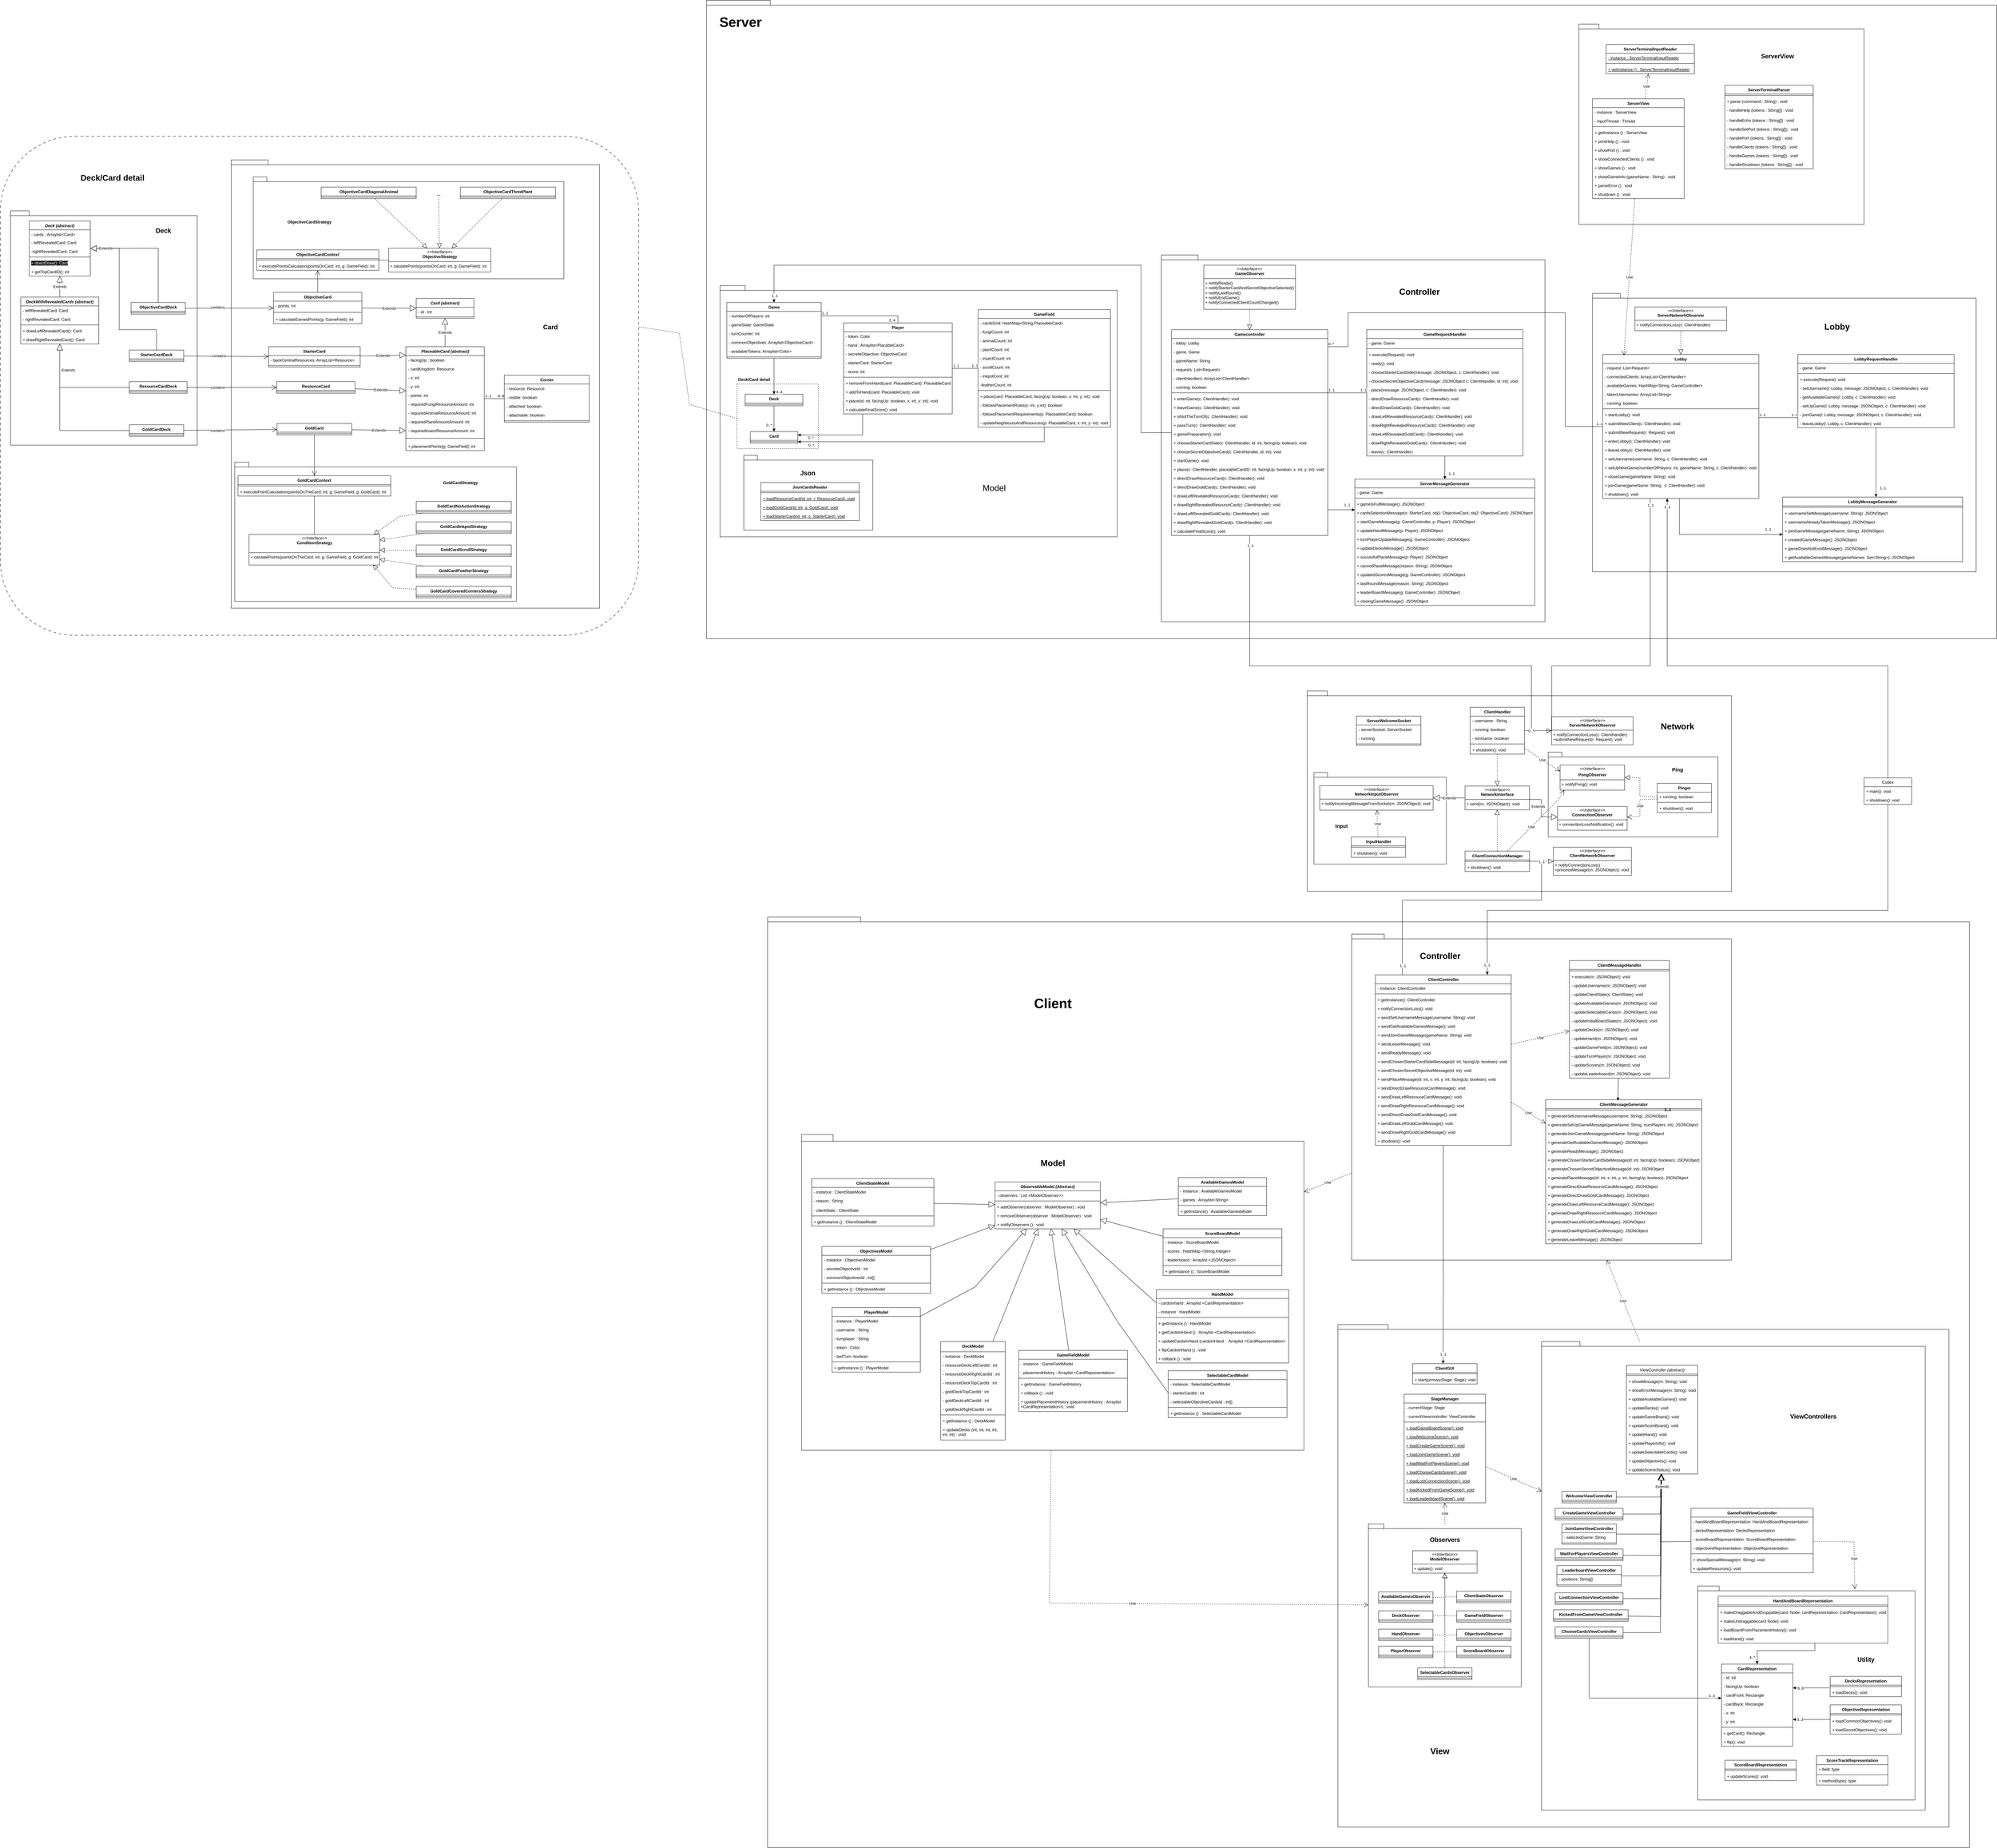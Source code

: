 <mxfile version="24.4.8" type="device" pages="10">
  <diagram id="IgTx_Er9uvGpqo3d3Foo" name="UML">
    <mxGraphModel dx="4908" dy="1778" grid="1" gridSize="10" guides="1" tooltips="1" connect="1" arrows="1" fold="1" page="1" pageScale="1" pageWidth="827" pageHeight="1169" math="0" shadow="0">
      <root>
        <mxCell id="0" />
        <mxCell id="1" parent="0" />
        <mxCell id="XMoRBED8Os03n5-nxmLc-172" value="package" style="shape=folder;fontStyle=1;spacingTop=10;tabWidth=40;tabHeight=14;tabPosition=left;html=1;whiteSpace=wrap;" parent="1" vertex="1">
          <mxGeometry x="-570" y="-1150" width="3800" height="1880" as="geometry" />
        </mxCell>
        <mxCell id="XMoRBED8Os03n5-nxmLc-171" value="" style="shape=folder;fontStyle=1;spacingTop=10;tabWidth=40;tabHeight=14;tabPosition=left;html=1;whiteSpace=wrap;" parent="1" vertex="1">
          <mxGeometry x="-390" y="1550" width="3540" height="2740" as="geometry" />
        </mxCell>
        <mxCell id="IvF0Nd8xIK_Bv-WIMWVV-1" value="" style="shape=folder;fontStyle=1;spacingTop=10;tabWidth=40;tabHeight=14;tabPosition=left;html=1;whiteSpace=wrap;" parent="1" vertex="1">
          <mxGeometry x="-530" y="-310" width="1170" height="740" as="geometry" />
        </mxCell>
        <mxCell id="IvF0Nd8xIK_Bv-WIMWVV-2" value="Game" style="swimlane;fontStyle=1;align=center;verticalAlign=top;childLayout=stackLayout;horizontal=1;startSize=26;horizontalStack=0;resizeParent=1;resizeParentMax=0;resizeLast=0;collapsible=1;marginBottom=0;whiteSpace=wrap;html=1;" parent="1" vertex="1">
          <mxGeometry x="-510" y="-260" width="278" height="164" as="geometry" />
        </mxCell>
        <mxCell id="IvF0Nd8xIK_Bv-WIMWVV-3" value="- numberOfPlayers: int" style="text;strokeColor=none;fillColor=none;align=left;verticalAlign=top;spacingLeft=4;spacingRight=4;overflow=hidden;rotatable=0;points=[[0,0.5],[1,0.5]];portConstraint=eastwest;whiteSpace=wrap;html=1;" parent="IvF0Nd8xIK_Bv-WIMWVV-2" vertex="1">
          <mxGeometry y="26" width="278" height="26" as="geometry" />
        </mxCell>
        <mxCell id="IvF0Nd8xIK_Bv-WIMWVV-4" value="- gameState: GameState" style="text;strokeColor=none;fillColor=none;align=left;verticalAlign=top;spacingLeft=4;spacingRight=4;overflow=hidden;rotatable=0;points=[[0,0.5],[1,0.5]];portConstraint=eastwest;whiteSpace=wrap;html=1;" parent="IvF0Nd8xIK_Bv-WIMWVV-2" vertex="1">
          <mxGeometry y="52" width="278" height="26" as="geometry" />
        </mxCell>
        <mxCell id="IvF0Nd8xIK_Bv-WIMWVV-5" value="- turnCounter: int" style="text;strokeColor=none;fillColor=none;align=left;verticalAlign=top;spacingLeft=4;spacingRight=4;overflow=hidden;rotatable=0;points=[[0,0.5],[1,0.5]];portConstraint=eastwest;whiteSpace=wrap;html=1;" parent="IvF0Nd8xIK_Bv-WIMWVV-2" vertex="1">
          <mxGeometry y="78" width="278" height="26" as="geometry" />
        </mxCell>
        <mxCell id="IvF0Nd8xIK_Bv-WIMWVV-6" value="- commonObjectives: Arraylist&amp;lt;ObjectiveCard&amp;gt;" style="text;strokeColor=none;fillColor=none;align=left;verticalAlign=top;spacingLeft=4;spacingRight=4;overflow=hidden;rotatable=0;points=[[0,0.5],[1,0.5]];portConstraint=eastwest;whiteSpace=wrap;html=1;" parent="IvF0Nd8xIK_Bv-WIMWVV-2" vertex="1">
          <mxGeometry y="104" width="278" height="26" as="geometry" />
        </mxCell>
        <mxCell id="IvF0Nd8xIK_Bv-WIMWVV-7" value="- availableTokens: Arraylist&amp;lt;Color&amp;gt;" style="text;strokeColor=none;fillColor=none;align=left;verticalAlign=top;spacingLeft=4;spacingRight=4;overflow=hidden;rotatable=0;points=[[0,0.5],[1,0.5]];portConstraint=eastwest;whiteSpace=wrap;html=1;" parent="IvF0Nd8xIK_Bv-WIMWVV-2" vertex="1">
          <mxGeometry y="130" width="278" height="26" as="geometry" />
        </mxCell>
        <mxCell id="IvF0Nd8xIK_Bv-WIMWVV-8" value="" style="line;strokeWidth=1;fillColor=none;align=left;verticalAlign=middle;spacingTop=-1;spacingLeft=3;spacingRight=3;rotatable=0;labelPosition=right;points=[];portConstraint=eastwest;strokeColor=inherit;" parent="IvF0Nd8xIK_Bv-WIMWVV-2" vertex="1">
          <mxGeometry y="156" width="278" height="8" as="geometry" />
        </mxCell>
        <mxCell id="IvF0Nd8xIK_Bv-WIMWVV-9" value="" style="rounded=0;whiteSpace=wrap;html=1;dashed=1;" parent="1" vertex="1">
          <mxGeometry x="-480" y="-20" width="240" height="190" as="geometry" />
        </mxCell>
        <mxCell id="IvF0Nd8xIK_Bv-WIMWVV-10" value="Deck" style="swimlane;fontStyle=1;align=center;verticalAlign=top;childLayout=stackLayout;horizontal=1;startSize=26;horizontalStack=0;resizeParent=1;resizeParentMax=0;resizeLast=0;collapsible=1;marginBottom=0;whiteSpace=wrap;html=1;" parent="1" vertex="1">
          <mxGeometry x="-456" y="10" width="170" height="34" as="geometry" />
        </mxCell>
        <mxCell id="IvF0Nd8xIK_Bv-WIMWVV-11" value="" style="line;strokeWidth=1;fillColor=none;align=left;verticalAlign=middle;spacingTop=-1;spacingLeft=3;spacingRight=3;rotatable=0;labelPosition=right;points=[];portConstraint=eastwest;strokeColor=inherit;" parent="IvF0Nd8xIK_Bv-WIMWVV-10" vertex="1">
          <mxGeometry y="26" width="170" height="8" as="geometry" />
        </mxCell>
        <mxCell id="IvF0Nd8xIK_Bv-WIMWVV-12" value="GameField" style="swimlane;fontStyle=1;align=center;verticalAlign=top;childLayout=stackLayout;horizontal=1;startSize=26;horizontalStack=0;resizeParent=1;resizeParentMax=0;resizeLast=0;collapsible=1;marginBottom=0;whiteSpace=wrap;html=1;" parent="1" vertex="1">
          <mxGeometry x="230" y="-239" width="390" height="346" as="geometry">
            <mxRectangle x="810" y="251" width="100" height="30" as="alternateBounds" />
          </mxGeometry>
        </mxCell>
        <mxCell id="IvF0Nd8xIK_Bv-WIMWVV-13" value="- cardsGrid: HashMap&amp;lt;String,PlaceableCard&amp;gt;" style="text;strokeColor=none;fillColor=none;align=left;verticalAlign=top;spacingLeft=4;spacingRight=4;overflow=hidden;rotatable=0;points=[[0,0.5],[1,0.5]];portConstraint=eastwest;whiteSpace=wrap;html=1;" parent="IvF0Nd8xIK_Bv-WIMWVV-12" vertex="1">
          <mxGeometry y="26" width="390" height="26" as="geometry" />
        </mxCell>
        <mxCell id="IvF0Nd8xIK_Bv-WIMWVV-14" value="- fungiCount: int" style="text;strokeColor=none;fillColor=none;align=left;verticalAlign=top;spacingLeft=4;spacingRight=4;overflow=hidden;rotatable=0;points=[[0,0.5],[1,0.5]];portConstraint=eastwest;whiteSpace=wrap;html=1;" parent="IvF0Nd8xIK_Bv-WIMWVV-12" vertex="1">
          <mxGeometry y="52" width="390" height="26" as="geometry" />
        </mxCell>
        <mxCell id="IvF0Nd8xIK_Bv-WIMWVV-15" value="- animalCount: int" style="text;strokeColor=none;fillColor=none;align=left;verticalAlign=top;spacingLeft=4;spacingRight=4;overflow=hidden;rotatable=0;points=[[0,0.5],[1,0.5]];portConstraint=eastwest;whiteSpace=wrap;html=1;" parent="IvF0Nd8xIK_Bv-WIMWVV-12" vertex="1">
          <mxGeometry y="78" width="390" height="26" as="geometry" />
        </mxCell>
        <mxCell id="IvF0Nd8xIK_Bv-WIMWVV-16" value="- plantCount: int" style="text;strokeColor=none;fillColor=none;align=left;verticalAlign=top;spacingLeft=4;spacingRight=4;overflow=hidden;rotatable=0;points=[[0,0.5],[1,0.5]];portConstraint=eastwest;whiteSpace=wrap;html=1;" parent="IvF0Nd8xIK_Bv-WIMWVV-12" vertex="1">
          <mxGeometry y="104" width="390" height="26" as="geometry" />
        </mxCell>
        <mxCell id="IvF0Nd8xIK_Bv-WIMWVV-17" value="- insectCount: int" style="text;strokeColor=none;fillColor=none;align=left;verticalAlign=top;spacingLeft=4;spacingRight=4;overflow=hidden;rotatable=0;points=[[0,0.5],[1,0.5]];portConstraint=eastwest;whiteSpace=wrap;html=1;" parent="IvF0Nd8xIK_Bv-WIMWVV-12" vertex="1">
          <mxGeometry y="130" width="390" height="26" as="geometry" />
        </mxCell>
        <mxCell id="IvF0Nd8xIK_Bv-WIMWVV-18" value="- scrollCount: int" style="text;strokeColor=none;fillColor=none;align=left;verticalAlign=top;spacingLeft=4;spacingRight=4;overflow=hidden;rotatable=0;points=[[0,0.5],[1,0.5]];portConstraint=eastwest;whiteSpace=wrap;html=1;" parent="IvF0Nd8xIK_Bv-WIMWVV-12" vertex="1">
          <mxGeometry y="156" width="390" height="26" as="geometry" />
        </mxCell>
        <mxCell id="IvF0Nd8xIK_Bv-WIMWVV-19" value="- inkpotCont: int" style="text;strokeColor=none;fillColor=none;align=left;verticalAlign=top;spacingLeft=4;spacingRight=4;overflow=hidden;rotatable=0;points=[[0,0.5],[1,0.5]];portConstraint=eastwest;whiteSpace=wrap;html=1;" parent="IvF0Nd8xIK_Bv-WIMWVV-12" vertex="1">
          <mxGeometry y="182" width="390" height="26" as="geometry" />
        </mxCell>
        <mxCell id="IvF0Nd8xIK_Bv-WIMWVV-20" value="-featherCount: int" style="text;strokeColor=none;fillColor=none;align=left;verticalAlign=top;spacingLeft=4;spacingRight=4;overflow=hidden;rotatable=0;points=[[0,0.5],[1,0.5]];portConstraint=eastwest;whiteSpace=wrap;html=1;" parent="IvF0Nd8xIK_Bv-WIMWVV-12" vertex="1">
          <mxGeometry y="208" width="390" height="26" as="geometry" />
        </mxCell>
        <mxCell id="IvF0Nd8xIK_Bv-WIMWVV-21" value="" style="line;strokeWidth=1;fillColor=none;align=left;verticalAlign=middle;spacingTop=-1;spacingLeft=3;spacingRight=3;rotatable=0;labelPosition=right;points=[];portConstraint=eastwest;strokeColor=inherit;" parent="IvF0Nd8xIK_Bv-WIMWVV-12" vertex="1">
          <mxGeometry y="234" width="390" height="8" as="geometry" />
        </mxCell>
        <mxCell id="IvF0Nd8xIK_Bv-WIMWVV-22" value="+ place(card: PlaceableCard, facingUp: boolean, x: int, y: int): void" style="text;strokeColor=none;fillColor=none;align=left;verticalAlign=top;spacingLeft=4;spacingRight=4;overflow=hidden;rotatable=0;points=[[0,0.5],[1,0.5]];portConstraint=eastwest;whiteSpace=wrap;html=1;" parent="IvF0Nd8xIK_Bv-WIMWVV-12" vertex="1">
          <mxGeometry y="242" width="390" height="26" as="geometry" />
        </mxCell>
        <mxCell id="IvF0Nd8xIK_Bv-WIMWVV-23" value="- followsPlacementRules(x: int, y:int): boolean" style="text;strokeColor=none;fillColor=none;align=left;verticalAlign=top;spacingLeft=4;spacingRight=4;overflow=hidden;rotatable=0;points=[[0,0.5],[1,0.5]];portConstraint=eastwest;whiteSpace=wrap;html=1;" parent="IvF0Nd8xIK_Bv-WIMWVV-12" vertex="1">
          <mxGeometry y="268" width="390" height="26" as="geometry" />
        </mxCell>
        <mxCell id="IvF0Nd8xIK_Bv-WIMWVV-24" value="- followsPlacementRequirements(p: PlaceabkleCard): boolean" style="text;strokeColor=none;fillColor=none;align=left;verticalAlign=top;spacingLeft=4;spacingRight=4;overflow=hidden;rotatable=0;points=[[0,0.5],[1,0.5]];portConstraint=eastwest;whiteSpace=wrap;html=1;" parent="IvF0Nd8xIK_Bv-WIMWVV-12" vertex="1">
          <mxGeometry y="294" width="390" height="26" as="geometry" />
        </mxCell>
        <mxCell id="IvF0Nd8xIK_Bv-WIMWVV-25" value="- updateNeighboursAndResources(p: PlaceableCard, x: int, y: int): void" style="text;strokeColor=none;fillColor=none;align=left;verticalAlign=top;spacingLeft=4;spacingRight=4;overflow=hidden;rotatable=0;points=[[0,0.5],[1,0.5]];portConstraint=eastwest;whiteSpace=wrap;html=1;" parent="IvF0Nd8xIK_Bv-WIMWVV-12" vertex="1">
          <mxGeometry y="320" width="390" height="26" as="geometry" />
        </mxCell>
        <mxCell id="IvF0Nd8xIK_Bv-WIMWVV-26" value="Card" style="swimlane;fontStyle=1;align=center;verticalAlign=top;childLayout=stackLayout;horizontal=1;startSize=26;horizontalStack=0;resizeParent=1;resizeParentMax=0;resizeLast=0;collapsible=1;marginBottom=0;whiteSpace=wrap;html=1;" parent="1" vertex="1">
          <mxGeometry x="-441" y="120" width="140" height="34" as="geometry" />
        </mxCell>
        <mxCell id="IvF0Nd8xIK_Bv-WIMWVV-27" value="" style="line;strokeWidth=1;fillColor=none;align=left;verticalAlign=middle;spacingTop=-1;spacingLeft=3;spacingRight=3;rotatable=0;labelPosition=right;points=[];portConstraint=eastwest;strokeColor=inherit;" parent="IvF0Nd8xIK_Bv-WIMWVV-26" vertex="1">
          <mxGeometry y="26" width="140" height="8" as="geometry" />
        </mxCell>
        <mxCell id="IvF0Nd8xIK_Bv-WIMWVV-28" value="Player" style="swimlane;fontStyle=1;align=center;verticalAlign=top;childLayout=stackLayout;horizontal=1;startSize=26;horizontalStack=0;resizeParent=1;resizeParentMax=0;resizeLast=0;collapsible=1;marginBottom=0;whiteSpace=wrap;html=1;" parent="1" vertex="1">
          <mxGeometry x="-166" y="-200" width="320" height="268" as="geometry" />
        </mxCell>
        <mxCell id="IvF0Nd8xIK_Bv-WIMWVV-29" value="- token: Color" style="text;strokeColor=none;fillColor=none;align=left;verticalAlign=top;spacingLeft=4;spacingRight=4;overflow=hidden;rotatable=0;points=[[0,0.5],[1,0.5]];portConstraint=eastwest;whiteSpace=wrap;html=1;" parent="IvF0Nd8xIK_Bv-WIMWVV-28" vertex="1">
          <mxGeometry y="26" width="320" height="26" as="geometry" />
        </mxCell>
        <mxCell id="IvF0Nd8xIK_Bv-WIMWVV-30" value="- hand : Arraylist&amp;lt;PlacableCard&amp;gt;" style="text;strokeColor=none;fillColor=none;align=left;verticalAlign=top;spacingLeft=4;spacingRight=4;overflow=hidden;rotatable=0;points=[[0,0.5],[1,0.5]];portConstraint=eastwest;whiteSpace=wrap;html=1;" parent="IvF0Nd8xIK_Bv-WIMWVV-28" vertex="1">
          <mxGeometry y="52" width="320" height="26" as="geometry" />
        </mxCell>
        <mxCell id="IvF0Nd8xIK_Bv-WIMWVV-31" value="- secreteObjective: ObjectiveCard" style="text;strokeColor=none;fillColor=none;align=left;verticalAlign=top;spacingLeft=4;spacingRight=4;overflow=hidden;rotatable=0;points=[[0,0.5],[1,0.5]];portConstraint=eastwest;whiteSpace=wrap;html=1;" parent="IvF0Nd8xIK_Bv-WIMWVV-28" vertex="1">
          <mxGeometry y="78" width="320" height="26" as="geometry" />
        </mxCell>
        <mxCell id="IvF0Nd8xIK_Bv-WIMWVV-32" value="- starterCard: StarterCard" style="text;strokeColor=none;fillColor=none;align=left;verticalAlign=top;spacingLeft=4;spacingRight=4;overflow=hidden;rotatable=0;points=[[0,0.5],[1,0.5]];portConstraint=eastwest;whiteSpace=wrap;html=1;" parent="IvF0Nd8xIK_Bv-WIMWVV-28" vertex="1">
          <mxGeometry y="104" width="320" height="26" as="geometry" />
        </mxCell>
        <mxCell id="IvF0Nd8xIK_Bv-WIMWVV-33" value="- score: int" style="text;strokeColor=none;fillColor=none;align=left;verticalAlign=top;spacingLeft=4;spacingRight=4;overflow=hidden;rotatable=0;points=[[0,0.5],[1,0.5]];portConstraint=eastwest;whiteSpace=wrap;html=1;" parent="IvF0Nd8xIK_Bv-WIMWVV-28" vertex="1">
          <mxGeometry y="130" width="320" height="26" as="geometry" />
        </mxCell>
        <mxCell id="IvF0Nd8xIK_Bv-WIMWVV-34" value="" style="line;strokeWidth=1;fillColor=none;align=left;verticalAlign=middle;spacingTop=-1;spacingLeft=3;spacingRight=3;rotatable=0;labelPosition=right;points=[];portConstraint=eastwest;strokeColor=inherit;" parent="IvF0Nd8xIK_Bv-WIMWVV-28" vertex="1">
          <mxGeometry y="156" width="320" height="8" as="geometry" />
        </mxCell>
        <mxCell id="IvF0Nd8xIK_Bv-WIMWVV-35" value="+ removeFromHand(card: PlaceableCard): PlaceableCard" style="text;strokeColor=none;fillColor=none;align=left;verticalAlign=top;spacingLeft=4;spacingRight=4;overflow=hidden;rotatable=0;points=[[0,0.5],[1,0.5]];portConstraint=eastwest;whiteSpace=wrap;html=1;" parent="IvF0Nd8xIK_Bv-WIMWVV-28" vertex="1">
          <mxGeometry y="164" width="320" height="26" as="geometry" />
        </mxCell>
        <mxCell id="IvF0Nd8xIK_Bv-WIMWVV-36" value="+ addToHand(card: PlaceableCard): void" style="text;strokeColor=none;fillColor=none;align=left;verticalAlign=top;spacingLeft=4;spacingRight=4;overflow=hidden;rotatable=0;points=[[0,0.5],[1,0.5]];portConstraint=eastwest;whiteSpace=wrap;html=1;" parent="IvF0Nd8xIK_Bv-WIMWVV-28" vertex="1">
          <mxGeometry y="190" width="320" height="26" as="geometry" />
        </mxCell>
        <mxCell id="IvF0Nd8xIK_Bv-WIMWVV-37" value="+ place(id: int, facingUp: boolean, x: int, y: int): void" style="text;strokeColor=none;fillColor=none;align=left;verticalAlign=top;spacingLeft=4;spacingRight=4;overflow=hidden;rotatable=0;points=[[0,0.5],[1,0.5]];portConstraint=eastwest;whiteSpace=wrap;html=1;" parent="IvF0Nd8xIK_Bv-WIMWVV-28" vertex="1">
          <mxGeometry y="216" width="320" height="26" as="geometry" />
        </mxCell>
        <mxCell id="IvF0Nd8xIK_Bv-WIMWVV-38" value="+ calculateFinalScore(): void" style="text;strokeColor=none;fillColor=none;align=left;verticalAlign=top;spacingLeft=4;spacingRight=4;overflow=hidden;rotatable=0;points=[[0,0.5],[1,0.5]];portConstraint=eastwest;whiteSpace=wrap;html=1;" parent="IvF0Nd8xIK_Bv-WIMWVV-28" vertex="1">
          <mxGeometry y="242" width="320" height="26" as="geometry" />
        </mxCell>
        <mxCell id="IvF0Nd8xIK_Bv-WIMWVV-39" value="&lt;font style=&quot;font-size: 25px;&quot;&gt;Model&lt;/font&gt;" style="text;html=1;align=center;verticalAlign=middle;resizable=0;points=[];autosize=1;strokeColor=none;fillColor=none;" parent="1" vertex="1">
          <mxGeometry x="232" y="265" width="90" height="40" as="geometry" />
        </mxCell>
        <mxCell id="IvF0Nd8xIK_Bv-WIMWVV-40" value="" style="endArrow=block;endFill=1;html=1;edgeStyle=orthogonalEdgeStyle;align=left;verticalAlign=top;rounded=0;" parent="1" source="IvF0Nd8xIK_Bv-WIMWVV-10" target="IvF0Nd8xIK_Bv-WIMWVV-26" edge="1">
          <mxGeometry x="0.038" y="-64" relative="1" as="geometry">
            <mxPoint x="-303" y="-14" as="sourcePoint" />
            <mxPoint x="-440" y="113" as="targetPoint" />
            <mxPoint x="9" y="-32" as="offset" />
          </mxGeometry>
        </mxCell>
        <mxCell id="IvF0Nd8xIK_Bv-WIMWVV-41" value="0..*" style="edgeLabel;html=1;align=center;verticalAlign=middle;resizable=0;points=[];" parent="IvF0Nd8xIK_Bv-WIMWVV-40" vertex="1" connectable="0">
          <mxGeometry x="0.498" relative="1" as="geometry">
            <mxPoint x="-15" as="offset" />
          </mxGeometry>
        </mxCell>
        <mxCell id="IvF0Nd8xIK_Bv-WIMWVV-42" value="" style="endArrow=block;endFill=1;html=1;edgeStyle=orthogonalEdgeStyle;align=left;verticalAlign=top;rounded=0;" parent="1" source="IvF0Nd8xIK_Bv-WIMWVV-28" target="IvF0Nd8xIK_Bv-WIMWVV-26" edge="1">
          <mxGeometry x="0.038" y="-64" relative="1" as="geometry">
            <mxPoint x="-83" y="-14" as="sourcePoint" />
            <mxPoint x="-220" y="113" as="targetPoint" />
            <mxPoint x="9" y="-32" as="offset" />
            <Array as="points">
              <mxPoint x="-110" y="130" />
            </Array>
          </mxGeometry>
        </mxCell>
        <mxCell id="IvF0Nd8xIK_Bv-WIMWVV-43" value="0..*" style="edgeLabel;html=1;align=center;verticalAlign=middle;resizable=0;points=[];" parent="IvF0Nd8xIK_Bv-WIMWVV-42" vertex="1" connectable="0">
          <mxGeometry x="0.724" y="-1" relative="1" as="geometry">
            <mxPoint x="3" y="9" as="offset" />
          </mxGeometry>
        </mxCell>
        <mxCell id="IvF0Nd8xIK_Bv-WIMWVV-44" value="" style="endArrow=block;endFill=1;html=1;edgeStyle=orthogonalEdgeStyle;align=left;verticalAlign=top;rounded=0;" parent="1" source="IvF0Nd8xIK_Bv-WIMWVV-12" target="IvF0Nd8xIK_Bv-WIMWVV-26" edge="1">
          <mxGeometry x="0.038" y="-64" relative="1" as="geometry">
            <mxPoint x="87" y="10" as="sourcePoint" />
            <mxPoint x="-50" y="137" as="targetPoint" />
            <mxPoint x="9" y="-32" as="offset" />
            <Array as="points">
              <mxPoint x="425" y="150" />
            </Array>
          </mxGeometry>
        </mxCell>
        <mxCell id="IvF0Nd8xIK_Bv-WIMWVV-45" value="0..*" style="edgeLabel;html=1;align=center;verticalAlign=middle;resizable=0;points=[];" parent="IvF0Nd8xIK_Bv-WIMWVV-44" vertex="1" connectable="0">
          <mxGeometry x="0.816" y="1" relative="1" as="geometry">
            <mxPoint x="-32" y="9" as="offset" />
          </mxGeometry>
        </mxCell>
        <mxCell id="IvF0Nd8xIK_Bv-WIMWVV-46" value="" style="endArrow=block;endFill=1;html=1;edgeStyle=orthogonalEdgeStyle;align=left;verticalAlign=top;rounded=0;" parent="1" source="IvF0Nd8xIK_Bv-WIMWVV-2" target="IvF0Nd8xIK_Bv-WIMWVV-10" edge="1">
          <mxGeometry x="-1" relative="1" as="geometry">
            <mxPoint x="-390" y="-130" as="sourcePoint" />
            <mxPoint x="-230" y="-130" as="targetPoint" />
          </mxGeometry>
        </mxCell>
        <mxCell id="IvF0Nd8xIK_Bv-WIMWVV-47" value="4..4" style="edgeLabel;html=1;align=center;verticalAlign=middle;resizable=0;points=[];" parent="IvF0Nd8xIK_Bv-WIMWVV-46" vertex="1" connectable="0">
          <mxGeometry x="0.688" y="1" relative="1" as="geometry">
            <mxPoint x="14" y="9" as="offset" />
          </mxGeometry>
        </mxCell>
        <mxCell id="IvF0Nd8xIK_Bv-WIMWVV-48" value="" style="endArrow=none;html=1;edgeStyle=orthogonalEdgeStyle;rounded=0;exitX=1;exitY=0.5;exitDx=0;exitDy=0;" parent="1" source="IvF0Nd8xIK_Bv-WIMWVV-3" target="IvF0Nd8xIK_Bv-WIMWVV-28" edge="1">
          <mxGeometry relative="1" as="geometry">
            <mxPoint x="-90" y="-210" as="sourcePoint" />
            <mxPoint x="70" y="-210" as="targetPoint" />
          </mxGeometry>
        </mxCell>
        <mxCell id="IvF0Nd8xIK_Bv-WIMWVV-49" value="1..1" style="edgeLabel;resizable=0;html=1;align=left;verticalAlign=bottom;" parent="IvF0Nd8xIK_Bv-WIMWVV-48" connectable="0" vertex="1">
          <mxGeometry x="-1" relative="1" as="geometry" />
        </mxCell>
        <mxCell id="IvF0Nd8xIK_Bv-WIMWVV-50" value="2..4" style="edgeLabel;resizable=0;html=1;align=right;verticalAlign=bottom;" parent="IvF0Nd8xIK_Bv-WIMWVV-48" connectable="0" vertex="1">
          <mxGeometry x="1" relative="1" as="geometry">
            <mxPoint x="-8" as="offset" />
          </mxGeometry>
        </mxCell>
        <mxCell id="IvF0Nd8xIK_Bv-WIMWVV-51" value="" style="endArrow=none;html=1;edgeStyle=orthogonalEdgeStyle;rounded=0;" parent="1" source="IvF0Nd8xIK_Bv-WIMWVV-28" target="IvF0Nd8xIK_Bv-WIMWVV-12" edge="1">
          <mxGeometry relative="1" as="geometry">
            <mxPoint x="-10" y="80" as="sourcePoint" />
            <mxPoint x="150" y="80" as="targetPoint" />
          </mxGeometry>
        </mxCell>
        <mxCell id="IvF0Nd8xIK_Bv-WIMWVV-52" value="1..1" style="edgeLabel;resizable=0;html=1;align=left;verticalAlign=bottom;" parent="IvF0Nd8xIK_Bv-WIMWVV-51" connectable="0" vertex="1">
          <mxGeometry x="-1" relative="1" as="geometry" />
        </mxCell>
        <mxCell id="IvF0Nd8xIK_Bv-WIMWVV-53" value="1..1" style="edgeLabel;resizable=0;html=1;align=right;verticalAlign=bottom;" parent="IvF0Nd8xIK_Bv-WIMWVV-51" connectable="0" vertex="1">
          <mxGeometry x="1" relative="1" as="geometry" />
        </mxCell>
        <mxCell id="IvF0Nd8xIK_Bv-WIMWVV-54" value="Deck/Card detail" style="text;align=center;fontStyle=1;verticalAlign=middle;spacingLeft=3;spacingRight=3;strokeColor=none;rotatable=0;points=[[0,0.5],[1,0.5]];portConstraint=eastwest;html=1;" parent="1" vertex="1">
          <mxGeometry x="-470" y="-46" width="80" height="26" as="geometry" />
        </mxCell>
        <mxCell id="IvF0Nd8xIK_Bv-WIMWVV-55" value="" style="shape=folder;fontStyle=1;spacingTop=10;tabWidth=40;tabHeight=14;tabPosition=left;html=1;whiteSpace=wrap;" parent="1" vertex="1">
          <mxGeometry x="-460" y="190" width="380" height="220" as="geometry" />
        </mxCell>
        <mxCell id="IvF0Nd8xIK_Bv-WIMWVV-56" value="JsonCardsReader" style="swimlane;fontStyle=1;align=center;verticalAlign=top;childLayout=stackLayout;horizontal=1;startSize=26;horizontalStack=0;resizeParent=1;resizeParentMax=0;resizeLast=0;collapsible=1;marginBottom=0;whiteSpace=wrap;html=1;" parent="1" vertex="1">
          <mxGeometry x="-410" y="270" width="290" height="112" as="geometry" />
        </mxCell>
        <mxCell id="IvF0Nd8xIK_Bv-WIMWVV-57" value="" style="line;strokeWidth=1;fillColor=none;align=left;verticalAlign=middle;spacingTop=-1;spacingLeft=3;spacingRight=3;rotatable=0;labelPosition=right;points=[];portConstraint=eastwest;strokeColor=inherit;" parent="IvF0Nd8xIK_Bv-WIMWVV-56" vertex="1">
          <mxGeometry y="26" width="290" height="8" as="geometry" />
        </mxCell>
        <mxCell id="IvF0Nd8xIK_Bv-WIMWVV-58" value="&lt;u&gt;+ loadResourceCard(id: int, r: ResourceCard): void&lt;/u&gt;" style="text;strokeColor=none;fillColor=none;align=left;verticalAlign=top;spacingLeft=4;spacingRight=4;overflow=hidden;rotatable=0;points=[[0,0.5],[1,0.5]];portConstraint=eastwest;whiteSpace=wrap;html=1;" parent="IvF0Nd8xIK_Bv-WIMWVV-56" vertex="1">
          <mxGeometry y="34" width="290" height="26" as="geometry" />
        </mxCell>
        <mxCell id="IvF0Nd8xIK_Bv-WIMWVV-59" value="&lt;u&gt;+ loadGoldCard(id: int, g: GoldCard): void&lt;/u&gt;" style="text;strokeColor=none;fillColor=none;align=left;verticalAlign=top;spacingLeft=4;spacingRight=4;overflow=hidden;rotatable=0;points=[[0,0.5],[1,0.5]];portConstraint=eastwest;whiteSpace=wrap;html=1;" parent="IvF0Nd8xIK_Bv-WIMWVV-56" vertex="1">
          <mxGeometry y="60" width="290" height="26" as="geometry" />
        </mxCell>
        <mxCell id="IvF0Nd8xIK_Bv-WIMWVV-60" value="&lt;u&gt;+ loadStarterCard(id: int, s: StarterCard): void&lt;/u&gt;" style="text;strokeColor=none;fillColor=none;align=left;verticalAlign=top;spacingLeft=4;spacingRight=4;overflow=hidden;rotatable=0;points=[[0,0.5],[1,0.5]];portConstraint=eastwest;whiteSpace=wrap;html=1;" parent="IvF0Nd8xIK_Bv-WIMWVV-56" vertex="1">
          <mxGeometry y="86" width="290" height="26" as="geometry" />
        </mxCell>
        <mxCell id="IvF0Nd8xIK_Bv-WIMWVV-61" value="Json" style="text;align=center;fontStyle=1;verticalAlign=middle;spacingLeft=3;spacingRight=3;strokeColor=none;rotatable=0;points=[[0,0.5],[1,0.5]];portConstraint=eastwest;html=1;fontSize=19;" parent="1" vertex="1">
          <mxGeometry x="-312" y="230" width="80" height="26" as="geometry" />
        </mxCell>
        <mxCell id="SW67r_ePgR1h4N5Aiqqv-1" value="" style="shape=folder;fontStyle=1;spacingTop=10;tabWidth=40;tabHeight=14;tabPosition=left;html=1;whiteSpace=wrap;" parent="1" vertex="1">
          <mxGeometry x="770" y="-400" width="1130" height="1080" as="geometry" />
        </mxCell>
        <mxCell id="SW67r_ePgR1h4N5Aiqqv-2" value="Gamecontroller&lt;div&gt;&lt;br&gt;&lt;/div&gt;" style="swimlane;fontStyle=1;align=center;verticalAlign=top;childLayout=stackLayout;horizontal=1;startSize=26;horizontalStack=0;resizeParent=1;resizeParentMax=0;resizeLast=0;collapsible=1;marginBottom=0;whiteSpace=wrap;html=1;" parent="1" vertex="1">
          <mxGeometry x="800" y="-180" width="460" height="606" as="geometry" />
        </mxCell>
        <mxCell id="SW67r_ePgR1h4N5Aiqqv-3" value="- lobby: Lobby" style="text;strokeColor=none;fillColor=none;align=left;verticalAlign=top;spacingLeft=4;spacingRight=4;overflow=hidden;rotatable=0;points=[[0,0.5],[1,0.5]];portConstraint=eastwest;whiteSpace=wrap;html=1;" parent="SW67r_ePgR1h4N5Aiqqv-2" vertex="1">
          <mxGeometry y="26" width="460" height="26" as="geometry" />
        </mxCell>
        <mxCell id="SW67r_ePgR1h4N5Aiqqv-4" value="- game: Game" style="text;strokeColor=none;fillColor=none;align=left;verticalAlign=top;spacingLeft=4;spacingRight=4;overflow=hidden;rotatable=0;points=[[0,0.5],[1,0.5]];portConstraint=eastwest;whiteSpace=wrap;html=1;" parent="SW67r_ePgR1h4N5Aiqqv-2" vertex="1">
          <mxGeometry y="52" width="460" height="26" as="geometry" />
        </mxCell>
        <mxCell id="SW67r_ePgR1h4N5Aiqqv-5" value="- gameName: String" style="text;strokeColor=none;fillColor=none;align=left;verticalAlign=top;spacingLeft=4;spacingRight=4;overflow=hidden;rotatable=0;points=[[0,0.5],[1,0.5]];portConstraint=eastwest;whiteSpace=wrap;html=1;" parent="SW67r_ePgR1h4N5Aiqqv-2" vertex="1">
          <mxGeometry y="78" width="460" height="26" as="geometry" />
        </mxCell>
        <mxCell id="SW67r_ePgR1h4N5Aiqqv-6" value="- requests: List&amp;lt;Request&amp;gt;" style="text;strokeColor=none;fillColor=none;align=left;verticalAlign=top;spacingLeft=4;spacingRight=4;overflow=hidden;rotatable=0;points=[[0,0.5],[1,0.5]];portConstraint=eastwest;whiteSpace=wrap;html=1;" parent="SW67r_ePgR1h4N5Aiqqv-2" vertex="1">
          <mxGeometry y="104" width="460" height="26" as="geometry" />
        </mxCell>
        <mxCell id="SW67r_ePgR1h4N5Aiqqv-7" value="- clientHandlers: ArrayList&amp;lt;ClientHandler&amp;gt;" style="text;strokeColor=none;fillColor=none;align=left;verticalAlign=top;spacingLeft=4;spacingRight=4;overflow=hidden;rotatable=0;points=[[0,0.5],[1,0.5]];portConstraint=eastwest;whiteSpace=wrap;html=1;" parent="SW67r_ePgR1h4N5Aiqqv-2" vertex="1">
          <mxGeometry y="130" width="460" height="26" as="geometry" />
        </mxCell>
        <mxCell id="SW67r_ePgR1h4N5Aiqqv-8" value="- running: boolean" style="text;strokeColor=none;fillColor=none;align=left;verticalAlign=top;spacingLeft=4;spacingRight=4;overflow=hidden;rotatable=0;points=[[0,0.5],[1,0.5]];portConstraint=eastwest;whiteSpace=wrap;html=1;" parent="SW67r_ePgR1h4N5Aiqqv-2" vertex="1">
          <mxGeometry y="156" width="460" height="26" as="geometry" />
        </mxCell>
        <mxCell id="SW67r_ePgR1h4N5Aiqqv-9" value="" style="line;strokeWidth=1;fillColor=none;align=left;verticalAlign=middle;spacingTop=-1;spacingLeft=3;spacingRight=3;rotatable=0;labelPosition=right;points=[];portConstraint=eastwest;strokeColor=inherit;" parent="SW67r_ePgR1h4N5Aiqqv-2" vertex="1">
          <mxGeometry y="182" width="460" height="8" as="geometry" />
        </mxCell>
        <mxCell id="SW67r_ePgR1h4N5Aiqqv-10" value="+ enterGame(c: ClientHandler): void" style="text;strokeColor=none;fillColor=none;align=left;verticalAlign=top;spacingLeft=4;spacingRight=4;overflow=hidden;rotatable=0;points=[[0,0.5],[1,0.5]];portConstraint=eastwest;whiteSpace=wrap;html=1;" parent="SW67r_ePgR1h4N5Aiqqv-2" vertex="1">
          <mxGeometry y="190" width="460" height="26" as="geometry" />
        </mxCell>
        <mxCell id="SW67r_ePgR1h4N5Aiqqv-11" value="+ leaveGame(c: ClientHandler): void" style="text;strokeColor=none;fillColor=none;align=left;verticalAlign=top;spacingLeft=4;spacingRight=4;overflow=hidden;rotatable=0;points=[[0,0.5],[1,0.5]];portConstraint=eastwest;whiteSpace=wrap;html=1;" parent="SW67r_ePgR1h4N5Aiqqv-2" vertex="1">
          <mxGeometry y="216" width="460" height="26" as="geometry" />
        </mxCell>
        <mxCell id="SW67r_ePgR1h4N5Aiqqv-12" value="+ isNotTheTurnOf(c: ClientHandler): void" style="text;strokeColor=none;fillColor=none;align=left;verticalAlign=top;spacingLeft=4;spacingRight=4;overflow=hidden;rotatable=0;points=[[0,0.5],[1,0.5]];portConstraint=eastwest;whiteSpace=wrap;html=1;" parent="SW67r_ePgR1h4N5Aiqqv-2" vertex="1">
          <mxGeometry y="242" width="460" height="26" as="geometry" />
        </mxCell>
        <mxCell id="SW67r_ePgR1h4N5Aiqqv-13" value="+ passTurn(c: ClientHandler): void" style="text;strokeColor=none;fillColor=none;align=left;verticalAlign=top;spacingLeft=4;spacingRight=4;overflow=hidden;rotatable=0;points=[[0,0.5],[1,0.5]];portConstraint=eastwest;whiteSpace=wrap;html=1;" parent="SW67r_ePgR1h4N5Aiqqv-2" vertex="1">
          <mxGeometry y="268" width="460" height="26" as="geometry" />
        </mxCell>
        <mxCell id="SW67r_ePgR1h4N5Aiqqv-14" value="+ gamePreparation(): void" style="text;strokeColor=none;fillColor=none;align=left;verticalAlign=top;spacingLeft=4;spacingRight=4;overflow=hidden;rotatable=0;points=[[0,0.5],[1,0.5]];portConstraint=eastwest;whiteSpace=wrap;html=1;" parent="SW67r_ePgR1h4N5Aiqqv-2" vertex="1">
          <mxGeometry y="294" width="460" height="26" as="geometry" />
        </mxCell>
        <mxCell id="SW67r_ePgR1h4N5Aiqqv-15" value="+ chooseStarterCardSide(c: ClientHandler, id: int, facingUp: bollean)&lt;span style=&quot;color: rgba(0, 0, 0, 0); font-family: monospace; font-size: 0px; text-wrap: nowrap;&quot;&gt;%3CmxGraphModel%3E%3Croot%3E%3CmxCell%20id%3D%220%22%2F%3E%3CmxCell%20id%3D%221%22%20parent%3D%220%22%2F%3E%3CmxCell%20id%3D%222%22%20value%3D%22%2B%20drawLeftRevealedResourceCard(c%3A%20ClientHandler)%3A%20void%22%20style%3D%22text%3BstrokeColor%3Dnone%3BfillColor%3Dnone%3Balign%3Dleft%3BverticalAlign%3Dtop%3BspacingLeft%3D4%3BspacingRight%3D4%3Boverflow%3Dhidden%3Brotatable%3D0%3Bpoints%3D%5B%5B0%2C0.5%5D%2C%5B1%2C0.5%5D%5D%3BportConstraint%3Deastwest%3BwhiteSpace%3Dwrap%3Bhtml%3D1%3B%22%20vertex%3D%221%22%20parent%3D%221%22%3E%3CmxGeometry%20x%3D%2250%22%20y%3D%22524%22%20width%3D%22460%22%20height%3D%2226%22%20as%3D%22geometry%22%2F%3E%3C%2FmxCell%3E%3C%2Froot%3E%3C%2FmxGraphModel%3E&lt;/span&gt;: void" style="text;strokeColor=none;fillColor=none;align=left;verticalAlign=top;spacingLeft=4;spacingRight=4;overflow=hidden;rotatable=0;points=[[0,0.5],[1,0.5]];portConstraint=eastwest;whiteSpace=wrap;html=1;" parent="SW67r_ePgR1h4N5Aiqqv-2" vertex="1">
          <mxGeometry y="320" width="460" height="26" as="geometry" />
        </mxCell>
        <mxCell id="SW67r_ePgR1h4N5Aiqqv-16" value="+ chooseSecretObjectiveCard(c: ClientHandler, id: int)&lt;span style=&quot;color: rgba(0, 0, 0, 0); font-family: monospace; font-size: 0px; text-wrap: nowrap;&quot;&gt;%3CmxGraphModel%3E%3Croot%3E%3CmxCell%20id%3D%220%22%2F%3E%3CmxCell%20id%3D%221%22%20parent%3D%220%22%2F%3E%3CmxCell%20id%3D%222%22%20value%3D%22%2B%20drawLeftRevealedResourceCard(c%3A%20ClientHandler)%3A%20void%22%20style%3D%22text%3BstrokeColor%3Dnone%3BfillColor%3Dnone%3Balign%3Dleft%3BverticalAlign%3Dtop%3BspacingLeft%3D4%3BspacingRight%3D4%3Boverflow%3Dhidden%3Brotatable%3D0%3Bpoints%3D%5B%5B0%2C0.5%5D%2C%5B1%2C0.5%5D%5D%3BportConstraint%3Deastwest%3BwhiteSpace%3Dwrap%3Bhtml%3D1%3B%22%20vertex%3D%221%22%20parent%3D%221%22%3E%3CmxGeometry%20x%3D%2250%22%20y%3D%22524%22%20width%3D%22460%22%20height%3D%2226%22%20as%3D%22geometry%22%2F%3E%3C%2FmxCell%3E%3C%2Froot%3E%3C%2FmxGraphModel%3E&lt;/span&gt;: void" style="text;strokeColor=none;fillColor=none;align=left;verticalAlign=top;spacingLeft=4;spacingRight=4;overflow=hidden;rotatable=0;points=[[0,0.5],[1,0.5]];portConstraint=eastwest;whiteSpace=wrap;html=1;" parent="SW67r_ePgR1h4N5Aiqqv-2" vertex="1">
          <mxGeometry y="346" width="460" height="26" as="geometry" />
        </mxCell>
        <mxCell id="SW67r_ePgR1h4N5Aiqqv-17" value="+ startGame(): void" style="text;strokeColor=none;fillColor=none;align=left;verticalAlign=top;spacingLeft=4;spacingRight=4;overflow=hidden;rotatable=0;points=[[0,0.5],[1,0.5]];portConstraint=eastwest;whiteSpace=wrap;html=1;" parent="SW67r_ePgR1h4N5Aiqqv-2" vertex="1">
          <mxGeometry y="372" width="460" height="26" as="geometry" />
        </mxCell>
        <mxCell id="SW67r_ePgR1h4N5Aiqqv-18" value="+ place(c: ClientHandler, placeableCardID: int, facingUp: boolean, x: int, y: int): void" style="text;strokeColor=none;fillColor=none;align=left;verticalAlign=top;spacingLeft=4;spacingRight=4;overflow=hidden;rotatable=0;points=[[0,0.5],[1,0.5]];portConstraint=eastwest;whiteSpace=wrap;html=1;" parent="SW67r_ePgR1h4N5Aiqqv-2" vertex="1">
          <mxGeometry y="398" width="460" height="26" as="geometry" />
        </mxCell>
        <mxCell id="SW67r_ePgR1h4N5Aiqqv-19" value="+ directDrawResourceCard(c: ClientHandler): void" style="text;strokeColor=none;fillColor=none;align=left;verticalAlign=top;spacingLeft=4;spacingRight=4;overflow=hidden;rotatable=0;points=[[0,0.5],[1,0.5]];portConstraint=eastwest;whiteSpace=wrap;html=1;" parent="SW67r_ePgR1h4N5Aiqqv-2" vertex="1">
          <mxGeometry y="424" width="460" height="26" as="geometry" />
        </mxCell>
        <mxCell id="SW67r_ePgR1h4N5Aiqqv-20" value="+ directDrawGoldCard(c: ClientHandler): void" style="text;strokeColor=none;fillColor=none;align=left;verticalAlign=top;spacingLeft=4;spacingRight=4;overflow=hidden;rotatable=0;points=[[0,0.5],[1,0.5]];portConstraint=eastwest;whiteSpace=wrap;html=1;" parent="SW67r_ePgR1h4N5Aiqqv-2" vertex="1">
          <mxGeometry y="450" width="460" height="26" as="geometry" />
        </mxCell>
        <mxCell id="SW67r_ePgR1h4N5Aiqqv-21" value="+ drawLeftRevealedResourceCard(c: ClientHandler): void" style="text;strokeColor=none;fillColor=none;align=left;verticalAlign=top;spacingLeft=4;spacingRight=4;overflow=hidden;rotatable=0;points=[[0,0.5],[1,0.5]];portConstraint=eastwest;whiteSpace=wrap;html=1;" parent="SW67r_ePgR1h4N5Aiqqv-2" vertex="1">
          <mxGeometry y="476" width="460" height="26" as="geometry" />
        </mxCell>
        <mxCell id="SW67r_ePgR1h4N5Aiqqv-22" value="+ drawRightRevealedResourceCard(c: ClientHandler): void" style="text;strokeColor=none;fillColor=none;align=left;verticalAlign=top;spacingLeft=4;spacingRight=4;overflow=hidden;rotatable=0;points=[[0,0.5],[1,0.5]];portConstraint=eastwest;whiteSpace=wrap;html=1;" parent="SW67r_ePgR1h4N5Aiqqv-2" vertex="1">
          <mxGeometry y="502" width="460" height="26" as="geometry" />
        </mxCell>
        <mxCell id="SW67r_ePgR1h4N5Aiqqv-23" value="+ drawLeftRevealedGoldCard(c: ClientHandler): void" style="text;strokeColor=none;fillColor=none;align=left;verticalAlign=top;spacingLeft=4;spacingRight=4;overflow=hidden;rotatable=0;points=[[0,0.5],[1,0.5]];portConstraint=eastwest;whiteSpace=wrap;html=1;" parent="SW67r_ePgR1h4N5Aiqqv-2" vertex="1">
          <mxGeometry y="528" width="460" height="26" as="geometry" />
        </mxCell>
        <mxCell id="SW67r_ePgR1h4N5Aiqqv-24" value="+ drawRightRevealedGoldCard(c: ClientHandler): void" style="text;strokeColor=none;fillColor=none;align=left;verticalAlign=top;spacingLeft=4;spacingRight=4;overflow=hidden;rotatable=0;points=[[0,0.5],[1,0.5]];portConstraint=eastwest;whiteSpace=wrap;html=1;" parent="SW67r_ePgR1h4N5Aiqqv-2" vertex="1">
          <mxGeometry y="554" width="460" height="26" as="geometry" />
        </mxCell>
        <mxCell id="SW67r_ePgR1h4N5Aiqqv-25" value="+ calculateFinalScore(): void" style="text;strokeColor=none;fillColor=none;align=left;verticalAlign=top;spacingLeft=4;spacingRight=4;overflow=hidden;rotatable=0;points=[[0,0.5],[1,0.5]];portConstraint=eastwest;whiteSpace=wrap;html=1;" parent="SW67r_ePgR1h4N5Aiqqv-2" vertex="1">
          <mxGeometry y="580" width="460" height="26" as="geometry" />
        </mxCell>
        <mxCell id="SW67r_ePgR1h4N5Aiqqv-26" value="GameRequestHandler" style="swimlane;fontStyle=1;align=center;verticalAlign=top;childLayout=stackLayout;horizontal=1;startSize=26;horizontalStack=0;resizeParent=1;resizeParentMax=0;resizeLast=0;collapsible=1;marginBottom=0;whiteSpace=wrap;html=1;" parent="1" vertex="1">
          <mxGeometry x="1375" y="-180" width="460" height="372" as="geometry" />
        </mxCell>
        <mxCell id="SW67r_ePgR1h4N5Aiqqv-27" value="- game: Game" style="text;strokeColor=none;fillColor=none;align=left;verticalAlign=top;spacingLeft=4;spacingRight=4;overflow=hidden;rotatable=0;points=[[0,0.5],[1,0.5]];portConstraint=eastwest;whiteSpace=wrap;html=1;" parent="SW67r_ePgR1h4N5Aiqqv-26" vertex="1">
          <mxGeometry y="26" width="460" height="26" as="geometry" />
        </mxCell>
        <mxCell id="SW67r_ePgR1h4N5Aiqqv-28" value="" style="line;strokeWidth=1;fillColor=none;align=left;verticalAlign=middle;spacingTop=-1;spacingLeft=3;spacingRight=3;rotatable=0;labelPosition=right;points=[];portConstraint=eastwest;strokeColor=inherit;" parent="SW67r_ePgR1h4N5Aiqqv-26" vertex="1">
          <mxGeometry y="52" width="460" height="8" as="geometry" />
        </mxCell>
        <mxCell id="SW67r_ePgR1h4N5Aiqqv-29" value="+ execute(Request): void" style="text;strokeColor=none;fillColor=none;align=left;verticalAlign=top;spacingLeft=4;spacingRight=4;overflow=hidden;rotatable=0;points=[[0,0.5],[1,0.5]];portConstraint=eastwest;whiteSpace=wrap;html=1;" parent="SW67r_ePgR1h4N5Aiqqv-26" vertex="1">
          <mxGeometry y="60" width="460" height="26" as="geometry" />
        </mxCell>
        <mxCell id="SW67r_ePgR1h4N5Aiqqv-30" value="- ready(): void" style="text;strokeColor=none;fillColor=none;align=left;verticalAlign=top;spacingLeft=4;spacingRight=4;overflow=hidden;rotatable=0;points=[[0,0.5],[1,0.5]];portConstraint=eastwest;whiteSpace=wrap;html=1;" parent="SW67r_ePgR1h4N5Aiqqv-26" vertex="1">
          <mxGeometry y="86" width="460" height="26" as="geometry" />
        </mxCell>
        <mxCell id="SW67r_ePgR1h4N5Aiqqv-31" value="- chooseStarterCardSide(message: JSONObject, c: ClientHandler)&lt;span style=&quot;color: rgba(0, 0, 0, 0); font-family: monospace; font-size: 0px; text-wrap: nowrap;&quot;&gt;%3CmxGraphModel%3E%3Croot%3E%3CmxCell%20id%3D%220%22%2F%3E%3CmxCell%20id%3D%221%22%20parent%3D%220%22%2F%3E%3CmxCell%20id%3D%222%22%20value%3D%22%2B%20drawLeftRevealedResourceCard(c%3A%20ClientHandler)%3A%20void%22%20style%3D%22text%3BstrokeColor%3Dnone%3BfillColor%3Dnone%3Balign%3Dleft%3BverticalAlign%3Dtop%3BspacingLeft%3D4%3BspacingRight%3D4%3Boverflow%3Dhidden%3Brotatable%3D0%3Bpoints%3D%5B%5B0%2C0.5%5D%2C%5B1%2C0.5%5D%5D%3BportConstraint%3Deastwest%3BwhiteSpace%3Dwrap%3Bhtml%3D1%3B%22%20vertex%3D%221%22%20parent%3D%221%22%3E%3CmxGeometry%20x%3D%2250%22%20y%3D%22524%22%20width%3D%22460%22%20height%3D%2226%22%20as%3D%22geometry%22%2F%3E%3C%2FmxCell%3E%3C%2Froot%3E%3C%2FmxGraphModel%3E&lt;/span&gt;: void" style="text;strokeColor=none;fillColor=none;align=left;verticalAlign=top;spacingLeft=4;spacingRight=4;overflow=hidden;rotatable=0;points=[[0,0.5],[1,0.5]];portConstraint=eastwest;whiteSpace=wrap;html=1;" parent="SW67r_ePgR1h4N5Aiqqv-26" vertex="1">
          <mxGeometry y="112" width="460" height="26" as="geometry" />
        </mxCell>
        <mxCell id="SW67r_ePgR1h4N5Aiqqv-32" value="- chooseSecretObjectiveCard(message: JSONObject c: ClientHandler, id: int)&lt;span style=&quot;color: rgba(0, 0, 0, 0); font-family: monospace; font-size: 0px; text-wrap: nowrap;&quot;&gt;%3CmxGraphModel%3E%3Croot%3E%3CmxCell%20id%3D%220%22%2F%3E%3CmxCell%20id%3D%221%22%20parent%3D%220%22%2F%3E%3CmxCell%20id%3D%222%22%20value%3D%22%2B%20drawLeftRevealedResourceCard(c%3A%20ClientHandler)%3A%20void%22%20style%3D%22text%3BstrokeColor%3Dnone%3BfillColor%3Dnone%3Balign%3Dleft%3BverticalAlign%3Dtop%3BspacingLeft%3D4%3BspacingRight%3D4%3Boverflow%3Dhidden%3Brotatable%3D0%3Bpoints%3D%5B%5B0%2C0.5%5D%2C%5B1%2C0.5%5D%5D%3BportConstraint%3Deastwest%3BwhiteSpace%3Dwrap%3Bhtml%3D1%3B%22%20vertex%3D%221%22%20parent%3D%221%22%3E%3CmxGeometry%20x%3D%2250%22%20y%3D%22524%22%20width%3D%22460%22%20height%3D%2226%22%20as%3D%22geometry%22%2F%3E%3C%2FmxCell%3E%3C%2Froot%3E%3C%2FmxGraphModel%3E&lt;/span&gt;: void" style="text;strokeColor=none;fillColor=none;align=left;verticalAlign=top;spacingLeft=4;spacingRight=4;overflow=hidden;rotatable=0;points=[[0,0.5],[1,0.5]];portConstraint=eastwest;whiteSpace=wrap;html=1;" parent="SW67r_ePgR1h4N5Aiqqv-26" vertex="1">
          <mxGeometry y="138" width="460" height="26" as="geometry" />
        </mxCell>
        <mxCell id="SW67r_ePgR1h4N5Aiqqv-33" value="- place(message: JSONObject, c: ClientHandler): void" style="text;strokeColor=none;fillColor=none;align=left;verticalAlign=top;spacingLeft=4;spacingRight=4;overflow=hidden;rotatable=0;points=[[0,0.5],[1,0.5]];portConstraint=eastwest;whiteSpace=wrap;html=1;" parent="SW67r_ePgR1h4N5Aiqqv-26" vertex="1">
          <mxGeometry y="164" width="460" height="26" as="geometry" />
        </mxCell>
        <mxCell id="SW67r_ePgR1h4N5Aiqqv-34" value="- directDrawResourceCard(c: ClientHandler): void" style="text;strokeColor=none;fillColor=none;align=left;verticalAlign=top;spacingLeft=4;spacingRight=4;overflow=hidden;rotatable=0;points=[[0,0.5],[1,0.5]];portConstraint=eastwest;whiteSpace=wrap;html=1;" parent="SW67r_ePgR1h4N5Aiqqv-26" vertex="1">
          <mxGeometry y="190" width="460" height="26" as="geometry" />
        </mxCell>
        <mxCell id="SW67r_ePgR1h4N5Aiqqv-35" value="- directDrawGoldCard(c: ClientHandler): void" style="text;strokeColor=none;fillColor=none;align=left;verticalAlign=top;spacingLeft=4;spacingRight=4;overflow=hidden;rotatable=0;points=[[0,0.5],[1,0.5]];portConstraint=eastwest;whiteSpace=wrap;html=1;" parent="SW67r_ePgR1h4N5Aiqqv-26" vertex="1">
          <mxGeometry y="216" width="460" height="26" as="geometry" />
        </mxCell>
        <mxCell id="SW67r_ePgR1h4N5Aiqqv-36" value="- drawLeftRevealedResourceCard(c: ClientHandler): void" style="text;strokeColor=none;fillColor=none;align=left;verticalAlign=top;spacingLeft=4;spacingRight=4;overflow=hidden;rotatable=0;points=[[0,0.5],[1,0.5]];portConstraint=eastwest;whiteSpace=wrap;html=1;" parent="SW67r_ePgR1h4N5Aiqqv-26" vertex="1">
          <mxGeometry y="242" width="460" height="26" as="geometry" />
        </mxCell>
        <mxCell id="SW67r_ePgR1h4N5Aiqqv-37" value="- drawRightRevealedResourceCard(c: ClientHandler): void" style="text;strokeColor=none;fillColor=none;align=left;verticalAlign=top;spacingLeft=4;spacingRight=4;overflow=hidden;rotatable=0;points=[[0,0.5],[1,0.5]];portConstraint=eastwest;whiteSpace=wrap;html=1;" parent="SW67r_ePgR1h4N5Aiqqv-26" vertex="1">
          <mxGeometry y="268" width="460" height="26" as="geometry" />
        </mxCell>
        <mxCell id="SW67r_ePgR1h4N5Aiqqv-38" value="- drawLeftRevealedGoldCard(c: ClientHandler): void" style="text;strokeColor=none;fillColor=none;align=left;verticalAlign=top;spacingLeft=4;spacingRight=4;overflow=hidden;rotatable=0;points=[[0,0.5],[1,0.5]];portConstraint=eastwest;whiteSpace=wrap;html=1;" parent="SW67r_ePgR1h4N5Aiqqv-26" vertex="1">
          <mxGeometry y="294" width="460" height="26" as="geometry" />
        </mxCell>
        <mxCell id="SW67r_ePgR1h4N5Aiqqv-39" value="- drawRightRevealedGoldCard(c: ClientHandler): void" style="text;strokeColor=none;fillColor=none;align=left;verticalAlign=top;spacingLeft=4;spacingRight=4;overflow=hidden;rotatable=0;points=[[0,0.5],[1,0.5]];portConstraint=eastwest;whiteSpace=wrap;html=1;" parent="SW67r_ePgR1h4N5Aiqqv-26" vertex="1">
          <mxGeometry y="320" width="460" height="26" as="geometry" />
        </mxCell>
        <mxCell id="SW67r_ePgR1h4N5Aiqqv-40" value="- leave(c: ClientHandler)" style="text;strokeColor=none;fillColor=none;align=left;verticalAlign=top;spacingLeft=4;spacingRight=4;overflow=hidden;rotatable=0;points=[[0,0.5],[1,0.5]];portConstraint=eastwest;whiteSpace=wrap;html=1;" parent="SW67r_ePgR1h4N5Aiqqv-26" vertex="1">
          <mxGeometry y="346" width="460" height="26" as="geometry" />
        </mxCell>
        <mxCell id="SW67r_ePgR1h4N5Aiqqv-41" value="ServerMessageGenerator" style="swimlane;fontStyle=1;align=center;verticalAlign=top;childLayout=stackLayout;horizontal=1;startSize=26;horizontalStack=0;resizeParent=1;resizeParentMax=0;resizeLast=0;collapsible=1;marginBottom=0;whiteSpace=wrap;html=1;" parent="1" vertex="1">
          <mxGeometry x="1340" y="260" width="530" height="372" as="geometry" />
        </mxCell>
        <mxCell id="SW67r_ePgR1h4N5Aiqqv-42" value="- game: Game" style="text;strokeColor=none;fillColor=none;align=left;verticalAlign=top;spacingLeft=4;spacingRight=4;overflow=hidden;rotatable=0;points=[[0,0.5],[1,0.5]];portConstraint=eastwest;whiteSpace=wrap;html=1;" parent="SW67r_ePgR1h4N5Aiqqv-41" vertex="1">
          <mxGeometry y="26" width="530" height="26" as="geometry" />
        </mxCell>
        <mxCell id="SW67r_ePgR1h4N5Aiqqv-43" value="" style="line;strokeWidth=1;fillColor=none;align=left;verticalAlign=middle;spacingTop=-1;spacingLeft=3;spacingRight=3;rotatable=0;labelPosition=right;points=[];portConstraint=eastwest;strokeColor=inherit;" parent="SW67r_ePgR1h4N5Aiqqv-41" vertex="1">
          <mxGeometry y="52" width="530" height="8" as="geometry" />
        </mxCell>
        <mxCell id="SW67r_ePgR1h4N5Aiqqv-44" value="+ gameIsFullMessage(): JSONObject" style="text;strokeColor=none;fillColor=none;align=left;verticalAlign=top;spacingLeft=4;spacingRight=4;overflow=hidden;rotatable=0;points=[[0,0.5],[1,0.5]];portConstraint=eastwest;whiteSpace=wrap;html=1;" parent="SW67r_ePgR1h4N5Aiqqv-41" vertex="1">
          <mxGeometry y="60" width="530" height="26" as="geometry" />
        </mxCell>
        <mxCell id="SW67r_ePgR1h4N5Aiqqv-45" value="+ cardsSelectionMessage(s: StarterCard, obj1: ObjectiveCard, obj2: ObjectiveCard): JSONObject" style="text;strokeColor=none;fillColor=none;align=left;verticalAlign=top;spacingLeft=4;spacingRight=4;overflow=hidden;rotatable=0;points=[[0,0.5],[1,0.5]];portConstraint=eastwest;whiteSpace=wrap;html=1;" parent="SW67r_ePgR1h4N5Aiqqv-41" vertex="1">
          <mxGeometry y="86" width="530" height="26" as="geometry" />
        </mxCell>
        <mxCell id="SW67r_ePgR1h4N5Aiqqv-46" value="+ startGameMessage(g: GameController, p: Player): JSONObject" style="text;strokeColor=none;fillColor=none;align=left;verticalAlign=top;spacingLeft=4;spacingRight=4;overflow=hidden;rotatable=0;points=[[0,0.5],[1,0.5]];portConstraint=eastwest;whiteSpace=wrap;html=1;" parent="SW67r_ePgR1h4N5Aiqqv-41" vertex="1">
          <mxGeometry y="112" width="530" height="26" as="geometry" />
        </mxCell>
        <mxCell id="SW67r_ePgR1h4N5Aiqqv-47" value="+ updateHandMessage(&lt;span style=&quot;color: rgba(0, 0, 0, 0); font-family: monospace; font-size: 0px; text-wrap: nowrap;&quot;&gt;%3CmxGraphModel%3E%3Croot%3E%3CmxCell%20id%3D%220%22%2F%3E%3CmxCell%20id%3D%221%22%20parent%3D%220%22%2F%3E%3CmxCell%20id%3D%222%22%20value%3D%22%2B%20startGameMessage(g%3A%20GameController%2C%20p%3A%20Player)%3A%20JSONObject%22%20style%3D%22text%3BstrokeColor%3Dnone%3BfillColor%3Dnone%3Balign%3Dleft%3BverticalAlign%3Dtop%3BspacingLeft%3D4%3BspacingRight%3D4%3Boverflow%3Dhidden%3Brotatable%3D0%3Bpoints%3D%5B%5B0%2C0.5%5D%2C%5B1%2C0.5%5D%5D%3BportConstraint%3Deastwest%3BwhiteSpace%3Dwrap%3Bhtml%3D1%3B%22%20vertex%3D%221%22%20parent%3D%221%22%3E%3CmxGeometry%20x%3D%22600%22%20y%3D%22606%22%20width%3D%22550%22%20height%3D%2226%22%20as%3D%22geometry%22%2F%3E%3C%2FmxCell%3E%3C%2Froot%3E%3C%2FmxGraphModel%3E&lt;/span&gt;&lt;span style=&quot;color: rgba(0, 0, 0, 0); font-family: monospace; font-size: 0px; text-wrap: nowrap;&quot;&gt;%3CmxGraphModel%3E%3Croot%3E%3CmxCell%20id%3D%220%22%2F%3E%3CmxCell%20id%3D%221%22%20parent%3D%220%22%2F%3E%3CmxCell%20id%3D%222%22%20value%3D%22%2B%20startGameMessage(g%3A%20GameController%2C%20p%3A%20Player)%3A%20JSONObject%22%20style%3D%22text%3BstrokeColor%3Dnone%3BfillColor%3Dnone%3Balign%3Dleft%3BverticalAlign%3Dtop%3BspacingLeft%3D4%3BspacingRight%3D4%3Boverflow%3Dhidden%3Brotatable%3D0%3Bpoints%3D%5B%5B0%2C0.5%5D%2C%5B1%2C0.5%5D%5D%3BportConstraint%3Deastwest%3BwhiteSpace%3Dwrap%3Bhtml%3D1%3B%22%20vertex%3D%221%22%20parent%3D%221%22%3E%3CmxGeometry%20x%3D%22600%22%20y%3D%22606%22%20width%3D%22550%22%20height%3D%2226%22%20as%3D%22geometry%22%2F%3E%3C%2FmxCell%3E%3C%2Froot%3E%3C%2FmxGraphModel%3E&lt;/span&gt;p: Player): JSONObject" style="text;strokeColor=none;fillColor=none;align=left;verticalAlign=top;spacingLeft=4;spacingRight=4;overflow=hidden;rotatable=0;points=[[0,0.5],[1,0.5]];portConstraint=eastwest;whiteSpace=wrap;html=1;" parent="SW67r_ePgR1h4N5Aiqqv-41" vertex="1">
          <mxGeometry y="138" width="530" height="26" as="geometry" />
        </mxCell>
        <mxCell id="SW67r_ePgR1h4N5Aiqqv-48" value="+ turnPlayerUpdateMessage(g: GameController): JSONObject" style="text;strokeColor=none;fillColor=none;align=left;verticalAlign=top;spacingLeft=4;spacingRight=4;overflow=hidden;rotatable=0;points=[[0,0.5],[1,0.5]];portConstraint=eastwest;whiteSpace=wrap;html=1;" parent="SW67r_ePgR1h4N5Aiqqv-41" vertex="1">
          <mxGeometry y="164" width="530" height="26" as="geometry" />
        </mxCell>
        <mxCell id="SW67r_ePgR1h4N5Aiqqv-49" value="+ updateDecksMessage(&lt;span style=&quot;color: rgba(0, 0, 0, 0); font-family: monospace; font-size: 0px; text-wrap: nowrap;&quot;&gt;%3CmxGraphModel%3E%3Croot%3E%3CmxCell%20id%3D%220%22%2F%3E%3CmxCell%20id%3D%221%22%20parent%3D%220%22%2F%3E%3CmxCell%20id%3D%222%22%20value%3D%22%2B%20turnPlayerUpdateMessage(g%3A%20GameController)%3A%20JSONObject%22%20style%3D%22text%3BstrokeColor%3Dnone%3BfillColor%3Dnone%3Balign%3Dleft%3BverticalAlign%3Dtop%3BspacingLeft%3D4%3BspacingRight%3D4%3Boverflow%3Dhidden%3Brotatable%3D0%3Bpoints%3D%5B%5B0%2C0.5%5D%2C%5B1%2C0.5%5D%5D%3BportConstraint%3Deastwest%3BwhiteSpace%3Dwrap%3Bhtml%3D1%3B%22%20vertex%3D%221%22%20parent%3D%221%22%3E%3CmxGeometry%20x%3D%22600%22%20y%3D%22658%22%20width%3D%22550%22%20height%3D%2226%22%20as%3D%22geometry%22%2F%3E%3C%2FmxCell%3E%3C%2Froot%3E%3C%2FmxGraphModel%3E&lt;/span&gt;): JSONObject" style="text;strokeColor=none;fillColor=none;align=left;verticalAlign=top;spacingLeft=4;spacingRight=4;overflow=hidden;rotatable=0;points=[[0,0.5],[1,0.5]];portConstraint=eastwest;whiteSpace=wrap;html=1;" parent="SW67r_ePgR1h4N5Aiqqv-41" vertex="1">
          <mxGeometry y="190" width="530" height="26" as="geometry" />
        </mxCell>
        <mxCell id="SW67r_ePgR1h4N5Aiqqv-50" value="+ succesfulPlaceMessage(p: Player): JSONObject" style="text;strokeColor=none;fillColor=none;align=left;verticalAlign=top;spacingLeft=4;spacingRight=4;overflow=hidden;rotatable=0;points=[[0,0.5],[1,0.5]];portConstraint=eastwest;whiteSpace=wrap;html=1;" parent="SW67r_ePgR1h4N5Aiqqv-41" vertex="1">
          <mxGeometry y="216" width="530" height="26" as="geometry" />
        </mxCell>
        <mxCell id="SW67r_ePgR1h4N5Aiqqv-51" value="+ cannotPlaceMessage(reason: String): JSONObject&lt;span style=&quot;color: rgba(0, 0, 0, 0); font-family: monospace; font-size: 0px; text-wrap: nowrap;&quot;&gt;%3CmxGraphModel%3E%3Croot%3E%3CmxCell%20id%3D%220%22%2F%3E%3CmxCell%20id%3D%221%22%20parent%3D%220%22%2F%3E%3CmxCell%20id%3D%222%22%20value%3D%22%2B%20item%3A%20attribute%22%20style%3D%22text%3BstrokeColor%3Dnone%3BfillColor%3Dnone%3Balign%3Dleft%3BverticalAlign%3Dtop%3BspacingLeft%3D4%3BspacingRight%3D4%3Boverflow%3Dhidden%3Brotatable%3D0%3Bpoints%3D%5B%5B0%2C0.5%5D%2C%5B1%2C0.5%5D%5D%3BportConstraint%3Deastwest%3BwhiteSpace%3Dwrap%3Bhtml%3D1%3B%22%20vertex%3D%221%22%20parent%3D%221%22%3E%3CmxGeometry%20x%3D%22600%22%20y%3D%22710%22%20width%3D%22550%22%20height%3D%2226%22%20as%3D%22geometry%22%2F%3E%3C%2FmxCell%3E%3C%2Froot%3E%3C%2FmxGraphModel%3E&lt;/span&gt;" style="text;strokeColor=none;fillColor=none;align=left;verticalAlign=top;spacingLeft=4;spacingRight=4;overflow=hidden;rotatable=0;points=[[0,0.5],[1,0.5]];portConstraint=eastwest;whiteSpace=wrap;html=1;" parent="SW67r_ePgR1h4N5Aiqqv-41" vertex="1">
          <mxGeometry y="242" width="530" height="26" as="geometry" />
        </mxCell>
        <mxCell id="SW67r_ePgR1h4N5Aiqqv-52" value="+ updatedScoresMessage(g: GameController): JSONObject" style="text;strokeColor=none;fillColor=none;align=left;verticalAlign=top;spacingLeft=4;spacingRight=4;overflow=hidden;rotatable=0;points=[[0,0.5],[1,0.5]];portConstraint=eastwest;whiteSpace=wrap;html=1;" parent="SW67r_ePgR1h4N5Aiqqv-41" vertex="1">
          <mxGeometry y="268" width="530" height="26" as="geometry" />
        </mxCell>
        <mxCell id="SW67r_ePgR1h4N5Aiqqv-53" value="+ lastRoundMessage(reason: String): JSONObject" style="text;strokeColor=none;fillColor=none;align=left;verticalAlign=top;spacingLeft=4;spacingRight=4;overflow=hidden;rotatable=0;points=[[0,0.5],[1,0.5]];portConstraint=eastwest;whiteSpace=wrap;html=1;" parent="SW67r_ePgR1h4N5Aiqqv-41" vertex="1">
          <mxGeometry y="294" width="530" height="26" as="geometry" />
        </mxCell>
        <mxCell id="SW67r_ePgR1h4N5Aiqqv-54" value="+ leaderBoardMessage(g: GameController): JSONObject" style="text;strokeColor=none;fillColor=none;align=left;verticalAlign=top;spacingLeft=4;spacingRight=4;overflow=hidden;rotatable=0;points=[[0,0.5],[1,0.5]];portConstraint=eastwest;whiteSpace=wrap;html=1;" parent="SW67r_ePgR1h4N5Aiqqv-41" vertex="1">
          <mxGeometry y="320" width="530" height="26" as="geometry" />
        </mxCell>
        <mxCell id="SW67r_ePgR1h4N5Aiqqv-55" value="+ closingGameMessage(): JSONObject" style="text;strokeColor=none;fillColor=none;align=left;verticalAlign=top;spacingLeft=4;spacingRight=4;overflow=hidden;rotatable=0;points=[[0,0.5],[1,0.5]];portConstraint=eastwest;whiteSpace=wrap;html=1;" parent="SW67r_ePgR1h4N5Aiqqv-41" vertex="1">
          <mxGeometry y="346" width="530" height="26" as="geometry" />
        </mxCell>
        <mxCell id="SW67r_ePgR1h4N5Aiqqv-56" value="&lt;p style=&quot;margin:0px;margin-top:4px;text-align:center;&quot;&gt;&lt;i&gt;&amp;lt;&amp;lt;Interface&amp;gt;&amp;gt;&lt;/i&gt;&lt;br&gt;&lt;b&gt;GameObserver&lt;/b&gt;&lt;/p&gt;&lt;hr size=&quot;1&quot; style=&quot;border-style:solid;&quot;&gt;&lt;p style=&quot;margin:0px;margin-left:4px;&quot;&gt;+ notifyReady()&lt;/p&gt;&lt;p style=&quot;margin:0px;margin-left:4px;&quot;&gt;+ notifyStarterCardAndSecretObjectiveSelected()&lt;/p&gt;&lt;p style=&quot;margin:0px;margin-left:4px;&quot;&gt;+ notifyLastRound()&lt;/p&gt;&lt;p style=&quot;margin:0px;margin-left:4px;&quot;&gt;+ notifyEndGame()&lt;/p&gt;&lt;p style=&quot;margin:0px;margin-left:4px;&quot;&gt;+ notifyConnectedClientCountChanged()&lt;/p&gt;" style="verticalAlign=top;align=left;overflow=fill;html=1;whiteSpace=wrap;" parent="1" vertex="1">
          <mxGeometry x="895" y="-370" width="270" height="130" as="geometry" />
        </mxCell>
        <mxCell id="SW67r_ePgR1h4N5Aiqqv-57" value="" style="endArrow=block;dashed=1;endFill=0;endSize=12;html=1;rounded=0;" parent="1" source="SW67r_ePgR1h4N5Aiqqv-56" target="SW67r_ePgR1h4N5Aiqqv-2" edge="1">
          <mxGeometry width="160" relative="1" as="geometry">
            <mxPoint x="610" y="-270" as="sourcePoint" />
            <mxPoint x="770" y="-270" as="targetPoint" />
          </mxGeometry>
        </mxCell>
        <mxCell id="SW67r_ePgR1h4N5Aiqqv-58" value="" style="endArrow=none;html=1;edgeStyle=orthogonalEdgeStyle;rounded=0;" parent="1" source="SW67r_ePgR1h4N5Aiqqv-2" target="SW67r_ePgR1h4N5Aiqqv-26" edge="1">
          <mxGeometry relative="1" as="geometry">
            <mxPoint x="1360" y="400" as="sourcePoint" />
            <mxPoint x="1520" y="400" as="targetPoint" />
            <Array as="points">
              <mxPoint x="1300" y="6" />
              <mxPoint x="1300" y="6" />
            </Array>
          </mxGeometry>
        </mxCell>
        <mxCell id="SW67r_ePgR1h4N5Aiqqv-59" value="1..1" style="edgeLabel;resizable=0;html=1;align=left;verticalAlign=bottom;" parent="SW67r_ePgR1h4N5Aiqqv-58" connectable="0" vertex="1">
          <mxGeometry x="-1" relative="1" as="geometry" />
        </mxCell>
        <mxCell id="SW67r_ePgR1h4N5Aiqqv-60" value="1..1" style="edgeLabel;resizable=0;html=1;align=right;verticalAlign=bottom;" parent="SW67r_ePgR1h4N5Aiqqv-58" connectable="0" vertex="1">
          <mxGeometry x="1" relative="1" as="geometry" />
        </mxCell>
        <mxCell id="SW67r_ePgR1h4N5Aiqqv-61" value="" style="endArrow=block;endFill=1;html=1;edgeStyle=orthogonalEdgeStyle;align=left;verticalAlign=top;rounded=0;exitX=1;exitY=0.088;exitDx=0;exitDy=0;exitPerimeter=0;" parent="1" source="SW67r_ePgR1h4N5Aiqqv-23" target="SW67r_ePgR1h4N5Aiqqv-41" edge="1">
          <mxGeometry x="-1" relative="1" as="geometry">
            <mxPoint x="860" y="520" as="sourcePoint" />
            <mxPoint x="1020" y="520" as="targetPoint" />
            <Array as="points">
              <mxPoint x="1320" y="350" />
              <mxPoint x="1320" y="350" />
            </Array>
          </mxGeometry>
        </mxCell>
        <mxCell id="SW67r_ePgR1h4N5Aiqqv-62" value="1..1" style="edgeLabel;html=1;align=center;verticalAlign=middle;resizable=0;points=[];" parent="SW67r_ePgR1h4N5Aiqqv-61" vertex="1" connectable="0">
          <mxGeometry x="0.876" y="3" relative="1" as="geometry">
            <mxPoint x="-18" y="-12" as="offset" />
          </mxGeometry>
        </mxCell>
        <mxCell id="SW67r_ePgR1h4N5Aiqqv-63" value="" style="endArrow=block;endFill=1;html=1;edgeStyle=orthogonalEdgeStyle;align=left;verticalAlign=top;rounded=0;" parent="1" source="SW67r_ePgR1h4N5Aiqqv-26" target="SW67r_ePgR1h4N5Aiqqv-41" edge="1">
          <mxGeometry x="-1" relative="1" as="geometry">
            <mxPoint x="1480" y="440" as="sourcePoint" />
            <mxPoint x="1640" y="440" as="targetPoint" />
            <Array as="points">
              <mxPoint x="1640" y="420" />
              <mxPoint x="1410" y="420" />
            </Array>
          </mxGeometry>
        </mxCell>
        <mxCell id="SW67r_ePgR1h4N5Aiqqv-64" value="1..1" style="edgeLabel;html=1;align=center;verticalAlign=middle;resizable=0;points=[];" parent="SW67r_ePgR1h4N5Aiqqv-63" vertex="1" connectable="0">
          <mxGeometry x="0.845" relative="1" as="geometry">
            <mxPoint x="20" y="-11" as="offset" />
          </mxGeometry>
        </mxCell>
        <mxCell id="SW67r_ePgR1h4N5Aiqqv-65" value="&lt;font style=&quot;font-size: 25px;&quot;&gt;Controller&lt;/font&gt;" style="text;align=center;fontStyle=1;verticalAlign=middle;spacingLeft=3;spacingRight=3;strokeColor=none;rotatable=0;points=[[0,0.5],[1,0.5]];portConstraint=eastwest;html=1;" parent="1" vertex="1">
          <mxGeometry x="1490" y="-306" width="80" height="26" as="geometry" />
        </mxCell>
        <mxCell id="xvy6lnsicyOCp0AzE0aD-1" value="" style="rounded=1;whiteSpace=wrap;html=1;dashed=1;dashPattern=8 8;" parent="1" vertex="1">
          <mxGeometry x="-2650" y="-750" width="1880" height="1470" as="geometry" />
        </mxCell>
        <mxCell id="xvy6lnsicyOCp0AzE0aD-2" value="" style="shape=folder;fontStyle=1;spacingTop=10;tabWidth=40;tabHeight=14;tabPosition=left;html=1;whiteSpace=wrap;" parent="1" vertex="1">
          <mxGeometry x="-1970" y="-680" width="1085" height="1320" as="geometry" />
        </mxCell>
        <mxCell id="xvy6lnsicyOCp0AzE0aD-3" value="" style="shape=folder;fontStyle=1;spacingTop=10;tabWidth=40;tabHeight=14;tabPosition=left;html=1;whiteSpace=wrap;" parent="1" vertex="1">
          <mxGeometry x="-1959.5" y="210" width="829.5" height="410" as="geometry" />
        </mxCell>
        <mxCell id="xvy6lnsicyOCp0AzE0aD-4" value="" style="shape=folder;fontStyle=1;spacingTop=10;tabWidth=40;tabHeight=14;tabPosition=left;html=1;whiteSpace=wrap;" parent="1" vertex="1">
          <mxGeometry x="-1905" y="-630" width="915" height="300" as="geometry" />
        </mxCell>
        <mxCell id="xvy6lnsicyOCp0AzE0aD-5" value="" style="shape=folder;fontStyle=1;spacingTop=10;tabWidth=40;tabHeight=14;tabPosition=left;html=1;whiteSpace=wrap;" parent="1" vertex="1">
          <mxGeometry x="-2620" y="-530" width="550" height="690" as="geometry" />
        </mxCell>
        <mxCell id="xvy6lnsicyOCp0AzE0aD-6" value="&lt;i&gt;Card (abstract)&lt;/i&gt;" style="swimlane;fontStyle=1;align=center;verticalAlign=top;childLayout=stackLayout;horizontal=1;startSize=26;horizontalStack=0;resizeParent=1;resizeParentMax=0;resizeLast=0;collapsible=1;marginBottom=0;whiteSpace=wrap;html=1;" parent="1" vertex="1">
          <mxGeometry x="-1425" y="-272" width="170" height="58" as="geometry" />
        </mxCell>
        <mxCell id="xvy6lnsicyOCp0AzE0aD-7" value="- id : Int" style="text;strokeColor=none;fillColor=none;align=left;verticalAlign=top;spacingLeft=4;spacingRight=4;overflow=hidden;rotatable=0;points=[[0,0.5],[1,0.5]];portConstraint=eastwest;whiteSpace=wrap;html=1;" parent="xvy6lnsicyOCp0AzE0aD-6" vertex="1">
          <mxGeometry y="26" width="170" height="24" as="geometry" />
        </mxCell>
        <mxCell id="xvy6lnsicyOCp0AzE0aD-8" value="" style="line;strokeWidth=1;fillColor=none;align=left;verticalAlign=middle;spacingTop=-1;spacingLeft=3;spacingRight=3;rotatable=0;labelPosition=right;points=[];portConstraint=eastwest;strokeColor=inherit;" parent="xvy6lnsicyOCp0AzE0aD-6" vertex="1">
          <mxGeometry y="50" width="170" height="8" as="geometry" />
        </mxCell>
        <mxCell id="xvy6lnsicyOCp0AzE0aD-9" value="&lt;i&gt;PlaceableCard (abstract)&lt;/i&gt;" style="swimlane;fontStyle=1;align=center;verticalAlign=top;childLayout=stackLayout;horizontal=1;startSize=26;horizontalStack=0;resizeParent=1;resizeParentMax=0;resizeLast=0;collapsible=1;marginBottom=0;whiteSpace=wrap;html=1;" parent="1" vertex="1">
          <mxGeometry x="-1455.5" y="-130" width="231" height="306" as="geometry" />
        </mxCell>
        <mxCell id="xvy6lnsicyOCp0AzE0aD-10" value="- facingUp : boolean" style="text;strokeColor=none;fillColor=none;align=left;verticalAlign=top;spacingLeft=4;spacingRight=4;overflow=hidden;rotatable=0;points=[[0,0.5],[1,0.5]];portConstraint=eastwest;whiteSpace=wrap;html=1;" parent="xvy6lnsicyOCp0AzE0aD-9" vertex="1">
          <mxGeometry y="26" width="231" height="26" as="geometry" />
        </mxCell>
        <mxCell id="xvy6lnsicyOCp0AzE0aD-11" value="- cardKingdom: Resource" style="text;strokeColor=none;fillColor=none;align=left;verticalAlign=top;spacingLeft=4;spacingRight=4;overflow=hidden;rotatable=0;points=[[0,0.5],[1,0.5]];portConstraint=eastwest;whiteSpace=wrap;html=1;" parent="xvy6lnsicyOCp0AzE0aD-9" vertex="1">
          <mxGeometry y="52" width="231" height="26" as="geometry" />
        </mxCell>
        <mxCell id="xvy6lnsicyOCp0AzE0aD-12" value="- x: int" style="text;strokeColor=none;fillColor=none;align=left;verticalAlign=top;spacingLeft=4;spacingRight=4;overflow=hidden;rotatable=0;points=[[0,0.5],[1,0.5]];portConstraint=eastwest;whiteSpace=wrap;html=1;" parent="xvy6lnsicyOCp0AzE0aD-9" vertex="1">
          <mxGeometry y="78" width="231" height="26" as="geometry" />
        </mxCell>
        <mxCell id="xvy6lnsicyOCp0AzE0aD-13" value="- y: int" style="text;strokeColor=none;fillColor=none;align=left;verticalAlign=top;spacingLeft=4;spacingRight=4;overflow=hidden;rotatable=0;points=[[0,0.5],[1,0.5]];portConstraint=eastwest;whiteSpace=wrap;html=1;" parent="xvy6lnsicyOCp0AzE0aD-9" vertex="1">
          <mxGeometry y="104" width="231" height="26" as="geometry" />
        </mxCell>
        <mxCell id="xvy6lnsicyOCp0AzE0aD-14" value="- points: int" style="text;strokeColor=none;fillColor=none;align=left;verticalAlign=top;spacingLeft=4;spacingRight=4;overflow=hidden;rotatable=0;points=[[0,0.5],[1,0.5]];portConstraint=eastwest;whiteSpace=wrap;html=1;" parent="xvy6lnsicyOCp0AzE0aD-9" vertex="1">
          <mxGeometry y="130" width="231" height="26" as="geometry" />
        </mxCell>
        <mxCell id="xvy6lnsicyOCp0AzE0aD-15" value="- requiredFungiResourceAmount: int" style="text;strokeColor=none;fillColor=none;align=left;verticalAlign=top;spacingLeft=4;spacingRight=4;overflow=hidden;rotatable=0;points=[[0,0.5],[1,0.5]];portConstraint=eastwest;whiteSpace=wrap;html=1;" parent="xvy6lnsicyOCp0AzE0aD-9" vertex="1">
          <mxGeometry y="156" width="231" height="26" as="geometry" />
        </mxCell>
        <mxCell id="xvy6lnsicyOCp0AzE0aD-16" value="- requiredAnimalResourceAmount: int" style="text;strokeColor=none;fillColor=none;align=left;verticalAlign=top;spacingLeft=4;spacingRight=4;overflow=hidden;rotatable=0;points=[[0,0.5],[1,0.5]];portConstraint=eastwest;whiteSpace=wrap;html=1;" parent="xvy6lnsicyOCp0AzE0aD-9" vertex="1">
          <mxGeometry y="182" width="231" height="26" as="geometry" />
        </mxCell>
        <mxCell id="xvy6lnsicyOCp0AzE0aD-17" value="- requiredPlantAmountAmount: int" style="text;strokeColor=none;fillColor=none;align=left;verticalAlign=top;spacingLeft=4;spacingRight=4;overflow=hidden;rotatable=0;points=[[0,0.5],[1,0.5]];portConstraint=eastwest;whiteSpace=wrap;html=1;" parent="xvy6lnsicyOCp0AzE0aD-9" vertex="1">
          <mxGeometry y="208" width="231" height="26" as="geometry" />
        </mxCell>
        <mxCell id="xvy6lnsicyOCp0AzE0aD-18" value="- requiredInsectResourceAmount: int" style="text;strokeColor=none;fillColor=none;align=left;verticalAlign=top;spacingLeft=4;spacingRight=4;overflow=hidden;rotatable=0;points=[[0,0.5],[1,0.5]];portConstraint=eastwest;whiteSpace=wrap;html=1;" parent="xvy6lnsicyOCp0AzE0aD-9" vertex="1">
          <mxGeometry y="234" width="231" height="26" as="geometry" />
        </mxCell>
        <mxCell id="xvy6lnsicyOCp0AzE0aD-19" value="" style="line;strokeWidth=1;fillColor=none;align=left;verticalAlign=middle;spacingTop=-1;spacingLeft=3;spacingRight=3;rotatable=0;labelPosition=right;points=[];portConstraint=eastwest;strokeColor=inherit;" parent="xvy6lnsicyOCp0AzE0aD-9" vertex="1">
          <mxGeometry y="260" width="231" height="20" as="geometry" />
        </mxCell>
        <mxCell id="xvy6lnsicyOCp0AzE0aD-20" value="&lt;i&gt;+ placementPoints(g: GameField): int&lt;/i&gt;" style="text;strokeColor=none;fillColor=none;align=left;verticalAlign=top;spacingLeft=4;spacingRight=4;overflow=hidden;rotatable=0;points=[[0,0.5],[1,0.5]];portConstraint=eastwest;whiteSpace=wrap;html=1;" parent="xvy6lnsicyOCp0AzE0aD-9" vertex="1">
          <mxGeometry y="280" width="231" height="26" as="geometry" />
        </mxCell>
        <mxCell id="xvy6lnsicyOCp0AzE0aD-21" value="StarterCard" style="swimlane;fontStyle=1;align=center;verticalAlign=top;childLayout=stackLayout;horizontal=1;startSize=26;horizontalStack=0;resizeParent=1;resizeParentMax=0;resizeLast=0;collapsible=1;marginBottom=0;whiteSpace=wrap;html=1;" parent="1" vertex="1">
          <mxGeometry x="-1860" y="-130" width="270" height="60" as="geometry" />
        </mxCell>
        <mxCell id="xvy6lnsicyOCp0AzE0aD-22" value="- backCentralResources: ArrayList&amp;lt;Resource&amp;gt;" style="text;strokeColor=none;fillColor=none;align=left;verticalAlign=top;spacingLeft=4;spacingRight=4;overflow=hidden;rotatable=0;points=[[0,0.5],[1,0.5]];portConstraint=eastwest;whiteSpace=wrap;html=1;" parent="xvy6lnsicyOCp0AzE0aD-21" vertex="1">
          <mxGeometry y="26" width="270" height="26" as="geometry" />
        </mxCell>
        <mxCell id="xvy6lnsicyOCp0AzE0aD-23" value="" style="line;strokeWidth=1;fillColor=none;align=left;verticalAlign=middle;spacingTop=-1;spacingLeft=3;spacingRight=3;rotatable=0;labelPosition=right;points=[];portConstraint=eastwest;strokeColor=inherit;" parent="xvy6lnsicyOCp0AzE0aD-21" vertex="1">
          <mxGeometry y="52" width="270" height="8" as="geometry" />
        </mxCell>
        <mxCell id="xvy6lnsicyOCp0AzE0aD-24" value="ResourceCard" style="swimlane;fontStyle=1;align=center;verticalAlign=top;childLayout=stackLayout;horizontal=1;startSize=26;horizontalStack=0;resizeParent=1;resizeParentMax=0;resizeLast=0;collapsible=1;marginBottom=0;whiteSpace=wrap;html=1;" parent="1" vertex="1">
          <mxGeometry x="-1836" y="-27" width="231" height="34" as="geometry" />
        </mxCell>
        <mxCell id="xvy6lnsicyOCp0AzE0aD-25" value="" style="line;strokeWidth=1;fillColor=none;align=left;verticalAlign=middle;spacingTop=-1;spacingLeft=3;spacingRight=3;rotatable=0;labelPosition=right;points=[];portConstraint=eastwest;strokeColor=inherit;" parent="xvy6lnsicyOCp0AzE0aD-24" vertex="1">
          <mxGeometry y="26" width="231" height="8" as="geometry" />
        </mxCell>
        <mxCell id="xvy6lnsicyOCp0AzE0aD-26" value="GoldCard" style="swimlane;fontStyle=1;align=center;verticalAlign=top;childLayout=stackLayout;horizontal=1;startSize=26;horizontalStack=0;resizeParent=1;resizeParentMax=0;resizeLast=0;collapsible=1;marginBottom=0;whiteSpace=wrap;html=1;" parent="1" vertex="1">
          <mxGeometry x="-1835" y="96" width="220" height="34" as="geometry" />
        </mxCell>
        <mxCell id="xvy6lnsicyOCp0AzE0aD-27" value="" style="line;strokeWidth=1;fillColor=none;align=left;verticalAlign=middle;spacingTop=-1;spacingLeft=3;spacingRight=3;rotatable=0;labelPosition=right;points=[];portConstraint=eastwest;strokeColor=inherit;" parent="xvy6lnsicyOCp0AzE0aD-26" vertex="1">
          <mxGeometry y="26" width="220" height="8" as="geometry" />
        </mxCell>
        <mxCell id="xvy6lnsicyOCp0AzE0aD-28" value="ObjectiveCard" style="swimlane;fontStyle=1;align=center;verticalAlign=top;childLayout=stackLayout;horizontal=1;startSize=26;horizontalStack=0;resizeParent=1;resizeParentMax=0;resizeLast=0;collapsible=1;marginBottom=0;whiteSpace=wrap;html=1;" parent="1" vertex="1">
          <mxGeometry x="-1845" y="-290" width="260" height="92" as="geometry" />
        </mxCell>
        <mxCell id="xvy6lnsicyOCp0AzE0aD-29" value="- points: int" style="text;strokeColor=none;fillColor=none;align=left;verticalAlign=top;spacingLeft=4;spacingRight=4;overflow=hidden;rotatable=0;points=[[0,0.5],[1,0.5]];portConstraint=eastwest;whiteSpace=wrap;html=1;" parent="xvy6lnsicyOCp0AzE0aD-28" vertex="1">
          <mxGeometry y="26" width="260" height="26" as="geometry" />
        </mxCell>
        <mxCell id="xvy6lnsicyOCp0AzE0aD-30" value="" style="line;strokeWidth=1;fillColor=none;align=left;verticalAlign=middle;spacingTop=-1;spacingLeft=3;spacingRight=3;rotatable=0;labelPosition=right;points=[];portConstraint=eastwest;strokeColor=inherit;" parent="xvy6lnsicyOCp0AzE0aD-28" vertex="1">
          <mxGeometry y="52" width="260" height="14" as="geometry" />
        </mxCell>
        <mxCell id="xvy6lnsicyOCp0AzE0aD-31" value="+ calculateEarnedPoints(g: GameField): int" style="text;strokeColor=none;fillColor=none;align=left;verticalAlign=top;spacingLeft=4;spacingRight=4;overflow=hidden;rotatable=0;points=[[0,0.5],[1,0.5]];portConstraint=eastwest;whiteSpace=wrap;html=1;" parent="xvy6lnsicyOCp0AzE0aD-28" vertex="1">
          <mxGeometry y="66" width="260" height="26" as="geometry" />
        </mxCell>
        <mxCell id="xvy6lnsicyOCp0AzE0aD-32" value="ObjectiveCardDeck" style="swimlane;fontStyle=1;align=center;verticalAlign=top;childLayout=stackLayout;horizontal=1;startSize=26;horizontalStack=0;resizeParent=1;resizeParentMax=0;resizeLast=0;collapsible=1;marginBottom=0;whiteSpace=wrap;html=1;" parent="1" vertex="1">
          <mxGeometry x="-2265" y="-260" width="160" height="34" as="geometry" />
        </mxCell>
        <mxCell id="xvy6lnsicyOCp0AzE0aD-33" value="" style="line;strokeWidth=1;fillColor=none;align=left;verticalAlign=middle;spacingTop=-1;spacingLeft=3;spacingRight=3;rotatable=0;labelPosition=right;points=[];portConstraint=eastwest;strokeColor=inherit;" parent="xvy6lnsicyOCp0AzE0aD-32" vertex="1">
          <mxGeometry y="26" width="160" height="8" as="geometry" />
        </mxCell>
        <mxCell id="xvy6lnsicyOCp0AzE0aD-34" value="ResourceCardDeck" style="swimlane;fontStyle=1;align=center;verticalAlign=top;childLayout=stackLayout;horizontal=1;startSize=26;horizontalStack=0;resizeParent=1;resizeParentMax=0;resizeLast=0;collapsible=1;marginBottom=0;whiteSpace=wrap;html=1;" parent="1" vertex="1">
          <mxGeometry x="-2270" y="-27" width="170" height="34" as="geometry" />
        </mxCell>
        <mxCell id="xvy6lnsicyOCp0AzE0aD-35" value="" style="line;strokeWidth=1;fillColor=none;align=left;verticalAlign=middle;spacingTop=-1;spacingLeft=3;spacingRight=3;rotatable=0;labelPosition=right;points=[];portConstraint=eastwest;strokeColor=inherit;" parent="xvy6lnsicyOCp0AzE0aD-34" vertex="1">
          <mxGeometry y="26" width="170" height="8" as="geometry" />
        </mxCell>
        <mxCell id="xvy6lnsicyOCp0AzE0aD-36" value="GoldCardDeck&lt;div&gt;&lt;br&gt;&lt;/div&gt;" style="swimlane;fontStyle=1;align=center;verticalAlign=top;childLayout=stackLayout;horizontal=1;startSize=26;horizontalStack=0;resizeParent=1;resizeParentMax=0;resizeLast=0;collapsible=1;marginBottom=0;whiteSpace=wrap;html=1;" parent="1" vertex="1">
          <mxGeometry x="-2270" y="100" width="160" height="34" as="geometry" />
        </mxCell>
        <mxCell id="xvy6lnsicyOCp0AzE0aD-37" value="" style="line;strokeWidth=1;fillColor=none;align=left;verticalAlign=middle;spacingTop=-1;spacingLeft=3;spacingRight=3;rotatable=0;labelPosition=right;points=[];portConstraint=eastwest;strokeColor=inherit;" parent="xvy6lnsicyOCp0AzE0aD-36" vertex="1">
          <mxGeometry y="26" width="160" height="8" as="geometry" />
        </mxCell>
        <mxCell id="xvy6lnsicyOCp0AzE0aD-38" value="&lt;i&gt;Deck (abstract)&lt;/i&gt;" style="swimlane;fontStyle=1;align=center;verticalAlign=top;childLayout=stackLayout;horizontal=1;startSize=26;horizontalStack=0;resizeParent=1;resizeParentMax=0;resizeLast=0;collapsible=1;marginBottom=0;whiteSpace=wrap;html=1;" parent="1" vertex="1">
          <mxGeometry x="-2565" y="-500" width="180" height="162" as="geometry" />
        </mxCell>
        <mxCell id="xvy6lnsicyOCp0AzE0aD-39" value="- cards : Arraylist&amp;lt;Card&amp;gt;" style="text;strokeColor=none;fillColor=none;align=left;verticalAlign=top;spacingLeft=4;spacingRight=4;overflow=hidden;rotatable=0;points=[[0,0.5],[1,0.5]];portConstraint=eastwest;whiteSpace=wrap;html=1;" parent="xvy6lnsicyOCp0AzE0aD-38" vertex="1">
          <mxGeometry y="26" width="180" height="24" as="geometry" />
        </mxCell>
        <mxCell id="xvy6lnsicyOCp0AzE0aD-40" value="&lt;div&gt;- leftRevealedCard: Card&lt;/div&gt;&lt;div&gt;&lt;br&gt;&lt;/div&gt;" style="text;strokeColor=none;fillColor=none;align=left;verticalAlign=top;spacingLeft=4;spacingRight=4;overflow=hidden;rotatable=0;points=[[0,0.5],[1,0.5]];portConstraint=eastwest;whiteSpace=wrap;html=1;" parent="xvy6lnsicyOCp0AzE0aD-38" vertex="1">
          <mxGeometry y="50" width="180" height="26" as="geometry" />
        </mxCell>
        <mxCell id="xvy6lnsicyOCp0AzE0aD-41" value="-rightRevealedCard: Card" style="text;strokeColor=none;fillColor=none;align=left;verticalAlign=top;spacingLeft=4;spacingRight=4;overflow=hidden;rotatable=0;points=[[0,0.5],[1,0.5]];portConstraint=eastwest;whiteSpace=wrap;html=1;" parent="xvy6lnsicyOCp0AzE0aD-38" vertex="1">
          <mxGeometry y="76" width="180" height="26" as="geometry" />
        </mxCell>
        <mxCell id="xvy6lnsicyOCp0AzE0aD-42" value="" style="line;strokeWidth=1;fillColor=none;align=left;verticalAlign=middle;spacingTop=-1;spacingLeft=3;spacingRight=3;rotatable=0;labelPosition=right;points=[];portConstraint=eastwest;strokeColor=inherit;" parent="xvy6lnsicyOCp0AzE0aD-38" vertex="1">
          <mxGeometry y="102" width="180" height="8" as="geometry" />
        </mxCell>
        <mxCell id="xvy6lnsicyOCp0AzE0aD-43" value="&lt;span style=&quot;color: rgb(240, 240, 240); font-family: Helvetica; font-size: 12px; font-style: normal; font-variant-ligatures: normal; font-variant-caps: normal; font-weight: 400; letter-spacing: normal; orphans: 2; text-align: left; text-indent: 0px; text-transform: none; widows: 2; word-spacing: 0px; -webkit-text-stroke-width: 0px; white-space: normal; background-color: rgb(27, 29, 30); text-decoration-thickness: initial; text-decoration-style: initial; text-decoration-color: initial; display: inline !important; float: none;&quot;&gt;+ directDraw(): Card&lt;/span&gt;&lt;div&gt;&lt;br&gt;&lt;/div&gt;" style="text;strokeColor=none;fillColor=none;align=left;verticalAlign=top;spacingLeft=4;spacingRight=4;overflow=hidden;rotatable=0;points=[[0,0.5],[1,0.5]];portConstraint=eastwest;whiteSpace=wrap;html=1;" parent="xvy6lnsicyOCp0AzE0aD-38" vertex="1">
          <mxGeometry y="110" width="180" height="26" as="geometry" />
        </mxCell>
        <mxCell id="xvy6lnsicyOCp0AzE0aD-44" value="&lt;div&gt;&lt;span style=&quot;background-color: initial;&quot;&gt;+ getTopCardID(): int&lt;/span&gt;&lt;br&gt;&lt;/div&gt;&lt;div&gt;&lt;span style=&quot;background-color: initial;&quot;&gt;&lt;br&gt;&lt;/span&gt;&lt;/div&gt;" style="text;strokeColor=none;fillColor=none;align=left;verticalAlign=top;spacingLeft=4;spacingRight=4;overflow=hidden;rotatable=0;points=[[0,0.5],[1,0.5]];portConstraint=eastwest;whiteSpace=wrap;html=1;" parent="xvy6lnsicyOCp0AzE0aD-38" vertex="1">
          <mxGeometry y="136" width="180" height="26" as="geometry" />
        </mxCell>
        <mxCell id="xvy6lnsicyOCp0AzE0aD-45" value="&lt;div&gt;StarterCardDeck&lt;/div&gt;" style="swimlane;fontStyle=1;align=center;verticalAlign=top;childLayout=stackLayout;horizontal=1;startSize=26;horizontalStack=0;resizeParent=1;resizeParentMax=0;resizeLast=0;collapsible=1;marginBottom=0;whiteSpace=wrap;html=1;" parent="1" vertex="1">
          <mxGeometry x="-2270" y="-120" width="160" height="34" as="geometry" />
        </mxCell>
        <mxCell id="xvy6lnsicyOCp0AzE0aD-46" value="" style="line;strokeWidth=1;fillColor=none;align=left;verticalAlign=middle;spacingTop=-1;spacingLeft=3;spacingRight=3;rotatable=0;labelPosition=right;points=[];portConstraint=eastwest;strokeColor=inherit;" parent="xvy6lnsicyOCp0AzE0aD-45" vertex="1">
          <mxGeometry y="26" width="160" height="8" as="geometry" />
        </mxCell>
        <mxCell id="xvy6lnsicyOCp0AzE0aD-47" value="" style="endArrow=open;endFill=1;endSize=12;html=1;rounded=0;" parent="1" source="xvy6lnsicyOCp0AzE0aD-34" target="xvy6lnsicyOCp0AzE0aD-24" edge="1">
          <mxGeometry width="160" relative="1" as="geometry">
            <mxPoint x="-1800" y="-70" as="sourcePoint" />
            <mxPoint x="-1640" y="-70" as="targetPoint" />
          </mxGeometry>
        </mxCell>
        <mxCell id="xvy6lnsicyOCp0AzE0aD-48" value="contains" style="edgeLabel;html=1;align=center;verticalAlign=middle;resizable=0;points=[];" parent="xvy6lnsicyOCp0AzE0aD-47" vertex="1" connectable="0">
          <mxGeometry x="-0.068" y="-1" relative="1" as="geometry">
            <mxPoint x="-33" y="-1" as="offset" />
          </mxGeometry>
        </mxCell>
        <mxCell id="xvy6lnsicyOCp0AzE0aD-49" value="" style="endArrow=open;endFill=1;endSize=12;html=1;rounded=0;" parent="1" source="xvy6lnsicyOCp0AzE0aD-36" target="xvy6lnsicyOCp0AzE0aD-26" edge="1">
          <mxGeometry width="160" relative="1" as="geometry">
            <mxPoint x="-2000" y="200" as="sourcePoint" />
            <mxPoint x="-1840" y="200" as="targetPoint" />
          </mxGeometry>
        </mxCell>
        <mxCell id="xvy6lnsicyOCp0AzE0aD-50" value="contains" style="edgeLabel;html=1;align=center;verticalAlign=middle;resizable=0;points=[];" parent="xvy6lnsicyOCp0AzE0aD-49" vertex="1" connectable="0">
          <mxGeometry x="0.038" y="-2" relative="1" as="geometry">
            <mxPoint x="-43" as="offset" />
          </mxGeometry>
        </mxCell>
        <mxCell id="xvy6lnsicyOCp0AzE0aD-51" value="" style="endArrow=open;endFill=1;endSize=12;html=1;rounded=0;" parent="1" source="xvy6lnsicyOCp0AzE0aD-32" target="xvy6lnsicyOCp0AzE0aD-28" edge="1">
          <mxGeometry width="160" relative="1" as="geometry">
            <mxPoint x="-2000" y="-150" as="sourcePoint" />
            <mxPoint x="-1840" y="-150" as="targetPoint" />
          </mxGeometry>
        </mxCell>
        <mxCell id="xvy6lnsicyOCp0AzE0aD-52" value="contains" style="edgeLabel;html=1;align=center;verticalAlign=middle;resizable=0;points=[];" parent="xvy6lnsicyOCp0AzE0aD-51" vertex="1" connectable="0">
          <mxGeometry x="-0.123" y="2" relative="1" as="geometry">
            <mxPoint x="-19" y="-1" as="offset" />
          </mxGeometry>
        </mxCell>
        <mxCell id="xvy6lnsicyOCp0AzE0aD-53" value="Corner" style="swimlane;fontStyle=1;align=center;verticalAlign=top;childLayout=stackLayout;horizontal=1;startSize=26;horizontalStack=0;resizeParent=1;resizeParentMax=0;resizeLast=0;collapsible=1;marginBottom=0;whiteSpace=wrap;html=1;" parent="1" vertex="1">
          <mxGeometry x="-1165.5" y="-46" width="250" height="138" as="geometry" />
        </mxCell>
        <mxCell id="xvy6lnsicyOCp0AzE0aD-54" value="- resource: Resource&lt;div&gt;&lt;br&gt;&lt;/div&gt;" style="text;strokeColor=none;fillColor=none;align=left;verticalAlign=top;spacingLeft=4;spacingRight=4;overflow=hidden;rotatable=0;points=[[0,0.5],[1,0.5]];portConstraint=eastwest;whiteSpace=wrap;html=1;" parent="xvy6lnsicyOCp0AzE0aD-53" vertex="1">
          <mxGeometry y="26" width="250" height="26" as="geometry" />
        </mxCell>
        <mxCell id="xvy6lnsicyOCp0AzE0aD-55" value="- visible: boolean" style="text;strokeColor=none;fillColor=none;align=left;verticalAlign=top;spacingLeft=4;spacingRight=4;overflow=hidden;rotatable=0;points=[[0,0.5],[1,0.5]];portConstraint=eastwest;whiteSpace=wrap;html=1;" parent="xvy6lnsicyOCp0AzE0aD-53" vertex="1">
          <mxGeometry y="52" width="250" height="26" as="geometry" />
        </mxCell>
        <mxCell id="xvy6lnsicyOCp0AzE0aD-56" value="- attached: boolean" style="text;strokeColor=none;fillColor=none;align=left;verticalAlign=top;spacingLeft=4;spacingRight=4;overflow=hidden;rotatable=0;points=[[0,0.5],[1,0.5]];portConstraint=eastwest;whiteSpace=wrap;html=1;" parent="xvy6lnsicyOCp0AzE0aD-53" vertex="1">
          <mxGeometry y="78" width="250" height="26" as="geometry" />
        </mxCell>
        <mxCell id="xvy6lnsicyOCp0AzE0aD-57" value="- attachable: boolean" style="text;strokeColor=none;fillColor=none;align=left;verticalAlign=top;spacingLeft=4;spacingRight=4;overflow=hidden;rotatable=0;points=[[0,0.5],[1,0.5]];portConstraint=eastwest;whiteSpace=wrap;html=1;" parent="xvy6lnsicyOCp0AzE0aD-53" vertex="1">
          <mxGeometry y="104" width="250" height="26" as="geometry" />
        </mxCell>
        <mxCell id="xvy6lnsicyOCp0AzE0aD-58" value="" style="line;strokeWidth=1;fillColor=none;align=left;verticalAlign=middle;spacingTop=-1;spacingLeft=3;spacingRight=3;rotatable=0;labelPosition=right;points=[];portConstraint=eastwest;strokeColor=inherit;" parent="xvy6lnsicyOCp0AzE0aD-53" vertex="1">
          <mxGeometry y="130" width="250" height="8" as="geometry" />
        </mxCell>
        <mxCell id="xvy6lnsicyOCp0AzE0aD-59" value="&lt;p style=&quot;margin:0px;margin-top:4px;text-align:center;&quot;&gt;&lt;i&gt;&amp;lt;&amp;lt;Interface&amp;gt;&amp;gt;&lt;/i&gt;&lt;br&gt;&lt;b&gt;ConditionStrategy&lt;/b&gt;&lt;/p&gt;&lt;p style=&quot;margin:0px;margin-left:4px;&quot;&gt;&lt;br&gt;&lt;/p&gt;&lt;hr size=&quot;1&quot; style=&quot;border-style:solid;&quot;&gt;&lt;p style=&quot;margin:0px;margin-left:4px;&quot;&gt;+ calulatePoints(pointsOnTheCard: int, g: GameField, g: GoldCard): int&lt;br&gt;&lt;/p&gt;" style="verticalAlign=top;align=left;overflow=fill;html=1;whiteSpace=wrap;" parent="1" vertex="1">
          <mxGeometry x="-1917.5" y="423" width="385" height="90" as="geometry" />
        </mxCell>
        <mxCell id="xvy6lnsicyOCp0AzE0aD-60" value="GoldCardContext" style="swimlane;fontStyle=1;align=center;verticalAlign=top;childLayout=stackLayout;horizontal=1;startSize=26;horizontalStack=0;resizeParent=1;resizeParentMax=0;resizeLast=0;collapsible=1;marginBottom=0;whiteSpace=wrap;html=1;" parent="1" vertex="1">
          <mxGeometry x="-1950" y="250" width="450" height="60" as="geometry" />
        </mxCell>
        <mxCell id="xvy6lnsicyOCp0AzE0aD-61" value="" style="line;strokeWidth=1;fillColor=none;align=left;verticalAlign=middle;spacingTop=-1;spacingLeft=3;spacingRight=3;rotatable=0;labelPosition=right;points=[];portConstraint=eastwest;strokeColor=inherit;" parent="xvy6lnsicyOCp0AzE0aD-60" vertex="1">
          <mxGeometry y="26" width="450" height="8" as="geometry" />
        </mxCell>
        <mxCell id="xvy6lnsicyOCp0AzE0aD-62" value="+ executePointCalculation(pointsOnTheCard: int, g: GameField, g: GoldCard): int" style="text;strokeColor=none;fillColor=none;align=left;verticalAlign=top;spacingLeft=4;spacingRight=4;overflow=hidden;rotatable=0;points=[[0,0.5],[1,0.5]];portConstraint=eastwest;whiteSpace=wrap;html=1;" parent="xvy6lnsicyOCp0AzE0aD-60" vertex="1">
          <mxGeometry y="34" width="450" height="26" as="geometry" />
        </mxCell>
        <mxCell id="xvy6lnsicyOCp0AzE0aD-63" value="GoldCardNoActionStrategy" style="swimlane;fontStyle=1;align=center;verticalAlign=top;childLayout=stackLayout;horizontal=1;startSize=26;horizontalStack=0;resizeParent=1;resizeParentMax=0;resizeLast=0;collapsible=1;marginBottom=0;whiteSpace=wrap;html=1;" parent="1" vertex="1">
          <mxGeometry x="-1425" y="326" width="280" height="34" as="geometry" />
        </mxCell>
        <mxCell id="xvy6lnsicyOCp0AzE0aD-64" value="" style="line;strokeWidth=1;fillColor=none;align=left;verticalAlign=middle;spacingTop=-1;spacingLeft=3;spacingRight=3;rotatable=0;labelPosition=right;points=[];portConstraint=eastwest;strokeColor=inherit;" parent="xvy6lnsicyOCp0AzE0aD-63" vertex="1">
          <mxGeometry y="26" width="280" height="8" as="geometry" />
        </mxCell>
        <mxCell id="xvy6lnsicyOCp0AzE0aD-65" value="GoldCardFeatherStrategy" style="swimlane;fontStyle=1;align=center;verticalAlign=top;childLayout=stackLayout;horizontal=1;startSize=26;horizontalStack=0;resizeParent=1;resizeParentMax=0;resizeLast=0;collapsible=1;marginBottom=0;whiteSpace=wrap;html=1;" parent="1" vertex="1">
          <mxGeometry x="-1425" y="516" width="280" height="34" as="geometry" />
        </mxCell>
        <mxCell id="xvy6lnsicyOCp0AzE0aD-66" value="" style="line;strokeWidth=1;fillColor=none;align=left;verticalAlign=middle;spacingTop=-1;spacingLeft=3;spacingRight=3;rotatable=0;labelPosition=right;points=[];portConstraint=eastwest;strokeColor=inherit;" parent="xvy6lnsicyOCp0AzE0aD-65" vertex="1">
          <mxGeometry y="26" width="280" height="8" as="geometry" />
        </mxCell>
        <mxCell id="xvy6lnsicyOCp0AzE0aD-67" value="GoldCardCoveredCornersStrategy" style="swimlane;fontStyle=1;align=center;verticalAlign=top;childLayout=stackLayout;horizontal=1;startSize=26;horizontalStack=0;resizeParent=1;resizeParentMax=0;resizeLast=0;collapsible=1;marginBottom=0;whiteSpace=wrap;html=1;" parent="1" vertex="1">
          <mxGeometry x="-1425" y="576" width="280" height="34" as="geometry" />
        </mxCell>
        <mxCell id="xvy6lnsicyOCp0AzE0aD-68" value="" style="line;strokeWidth=1;fillColor=none;align=left;verticalAlign=middle;spacingTop=-1;spacingLeft=3;spacingRight=3;rotatable=0;labelPosition=right;points=[];portConstraint=eastwest;strokeColor=inherit;" parent="xvy6lnsicyOCp0AzE0aD-67" vertex="1">
          <mxGeometry y="26" width="280" height="8" as="geometry" />
        </mxCell>
        <mxCell id="xvy6lnsicyOCp0AzE0aD-69" value="GoldCardInkpotStrategy" style="swimlane;fontStyle=1;align=center;verticalAlign=top;childLayout=stackLayout;horizontal=1;startSize=26;horizontalStack=0;resizeParent=1;resizeParentMax=0;resizeLast=0;collapsible=1;marginBottom=0;whiteSpace=wrap;html=1;" parent="1" vertex="1">
          <mxGeometry x="-1425" y="386" width="280" height="34" as="geometry" />
        </mxCell>
        <mxCell id="xvy6lnsicyOCp0AzE0aD-70" value="" style="line;strokeWidth=1;fillColor=none;align=left;verticalAlign=middle;spacingTop=-1;spacingLeft=3;spacingRight=3;rotatable=0;labelPosition=right;points=[];portConstraint=eastwest;strokeColor=inherit;" parent="xvy6lnsicyOCp0AzE0aD-69" vertex="1">
          <mxGeometry y="26" width="280" height="8" as="geometry" />
        </mxCell>
        <mxCell id="xvy6lnsicyOCp0AzE0aD-71" value="GoldCardScrollStrategy" style="swimlane;fontStyle=1;align=center;verticalAlign=top;childLayout=stackLayout;horizontal=1;startSize=26;horizontalStack=0;resizeParent=1;resizeParentMax=0;resizeLast=0;collapsible=1;marginBottom=0;whiteSpace=wrap;html=1;" parent="1" vertex="1">
          <mxGeometry x="-1425" y="454" width="280" height="34" as="geometry" />
        </mxCell>
        <mxCell id="xvy6lnsicyOCp0AzE0aD-72" value="" style="line;strokeWidth=1;fillColor=none;align=left;verticalAlign=middle;spacingTop=-1;spacingLeft=3;spacingRight=3;rotatable=0;labelPosition=right;points=[];portConstraint=eastwest;strokeColor=inherit;" parent="xvy6lnsicyOCp0AzE0aD-71" vertex="1">
          <mxGeometry y="26" width="280" height="8" as="geometry" />
        </mxCell>
        <mxCell id="xvy6lnsicyOCp0AzE0aD-73" value="ObjectiveCardDiagonalAnimal" style="swimlane;fontStyle=1;align=center;verticalAlign=top;childLayout=stackLayout;horizontal=1;startSize=26;horizontalStack=0;resizeParent=1;resizeParentMax=0;resizeLast=0;collapsible=1;marginBottom=0;whiteSpace=wrap;html=1;" parent="1" vertex="1">
          <mxGeometry x="-1705" y="-600" width="280" height="34" as="geometry" />
        </mxCell>
        <mxCell id="xvy6lnsicyOCp0AzE0aD-74" value="" style="line;strokeWidth=1;fillColor=none;align=left;verticalAlign=middle;spacingTop=-1;spacingLeft=3;spacingRight=3;rotatable=0;labelPosition=right;points=[];portConstraint=eastwest;strokeColor=inherit;" parent="xvy6lnsicyOCp0AzE0aD-73" vertex="1">
          <mxGeometry y="26" width="280" height="8" as="geometry" />
        </mxCell>
        <mxCell id="xvy6lnsicyOCp0AzE0aD-75" value="ObjectiveCardThreePlant" style="swimlane;fontStyle=1;align=center;verticalAlign=top;childLayout=stackLayout;horizontal=1;startSize=26;horizontalStack=0;resizeParent=1;resizeParentMax=0;resizeLast=0;collapsible=1;marginBottom=0;whiteSpace=wrap;html=1;" parent="1" vertex="1">
          <mxGeometry x="-1295" y="-600" width="280" height="34" as="geometry" />
        </mxCell>
        <mxCell id="xvy6lnsicyOCp0AzE0aD-76" value="" style="line;strokeWidth=1;fillColor=none;align=left;verticalAlign=middle;spacingTop=-1;spacingLeft=3;spacingRight=3;rotatable=0;labelPosition=right;points=[];portConstraint=eastwest;strokeColor=inherit;" parent="xvy6lnsicyOCp0AzE0aD-75" vertex="1">
          <mxGeometry y="26" width="280" height="8" as="geometry" />
        </mxCell>
        <mxCell id="xvy6lnsicyOCp0AzE0aD-77" value="" style="endArrow=none;html=1;edgeStyle=orthogonalEdgeStyle;rounded=0;" parent="1" source="xvy6lnsicyOCp0AzE0aD-60" target="xvy6lnsicyOCp0AzE0aD-59" edge="1">
          <mxGeometry relative="1" as="geometry">
            <mxPoint x="-2215" y="737" as="sourcePoint" />
            <mxPoint x="-2055" y="737" as="targetPoint" />
          </mxGeometry>
        </mxCell>
        <mxCell id="xvy6lnsicyOCp0AzE0aD-78" value="" style="endArrow=open;endFill=1;endSize=12;html=1;rounded=0;" parent="1" source="xvy6lnsicyOCp0AzE0aD-45" target="xvy6lnsicyOCp0AzE0aD-21" edge="1">
          <mxGeometry width="160" relative="1" as="geometry">
            <mxPoint x="-2480" y="-50" as="sourcePoint" />
            <mxPoint x="-2320" y="-50" as="targetPoint" />
          </mxGeometry>
        </mxCell>
        <mxCell id="xvy6lnsicyOCp0AzE0aD-79" value="contains" style="edgeLabel;html=1;align=center;verticalAlign=middle;resizable=0;points=[];" parent="xvy6lnsicyOCp0AzE0aD-78" vertex="1" connectable="0">
          <mxGeometry x="-0.167" y="1" relative="1" as="geometry">
            <mxPoint as="offset" />
          </mxGeometry>
        </mxCell>
        <mxCell id="xvy6lnsicyOCp0AzE0aD-80" value="" style="endArrow=open;endFill=1;endSize=12;html=1;rounded=0;" parent="1" source="xvy6lnsicyOCp0AzE0aD-26" target="xvy6lnsicyOCp0AzE0aD-60" edge="1">
          <mxGeometry width="160" relative="1" as="geometry">
            <mxPoint x="-1615" y="460" as="sourcePoint" />
            <mxPoint x="-1455" y="460" as="targetPoint" />
          </mxGeometry>
        </mxCell>
        <mxCell id="xvy6lnsicyOCp0AzE0aD-81" value="ObjectiveCardContext&lt;div&gt;&lt;br&gt;&lt;/div&gt;" style="swimlane;fontStyle=1;align=center;verticalAlign=top;childLayout=stackLayout;horizontal=1;startSize=26;horizontalStack=0;resizeParent=1;resizeParentMax=0;resizeLast=0;collapsible=1;marginBottom=0;whiteSpace=wrap;html=1;" parent="1" vertex="1">
          <mxGeometry x="-1895" y="-415" width="360" height="60" as="geometry" />
        </mxCell>
        <mxCell id="xvy6lnsicyOCp0AzE0aD-82" value="" style="line;strokeWidth=1;fillColor=none;align=left;verticalAlign=middle;spacingTop=-1;spacingLeft=3;spacingRight=3;rotatable=0;labelPosition=right;points=[];portConstraint=eastwest;strokeColor=inherit;" parent="xvy6lnsicyOCp0AzE0aD-81" vertex="1">
          <mxGeometry y="26" width="360" height="8" as="geometry" />
        </mxCell>
        <mxCell id="xvy6lnsicyOCp0AzE0aD-83" value="+ executePointsCalculaion(pointsOnCard: int, g: GameField): int" style="text;strokeColor=none;fillColor=none;align=left;verticalAlign=top;spacingLeft=4;spacingRight=4;overflow=hidden;rotatable=0;points=[[0,0.5],[1,0.5]];portConstraint=eastwest;whiteSpace=wrap;html=1;" parent="xvy6lnsicyOCp0AzE0aD-81" vertex="1">
          <mxGeometry y="34" width="360" height="26" as="geometry" />
        </mxCell>
        <mxCell id="xvy6lnsicyOCp0AzE0aD-84" value="&lt;p style=&quot;margin:0px;margin-top:4px;text-align:center;&quot;&gt;&lt;i&gt;&amp;lt;&amp;lt;Interface&amp;gt;&amp;gt;&lt;/i&gt;&lt;br&gt;&lt;b&gt;ObjectiveStrategy&lt;/b&gt;&lt;/p&gt;&lt;hr size=&quot;1&quot; style=&quot;border-style:solid;&quot;&gt;&lt;p style=&quot;margin:0px;margin-left:4px;&quot;&gt;+ calulatePoints(pointsOnCard: int, g: GameField): int&lt;br&gt;&lt;/p&gt;" style="verticalAlign=top;align=left;overflow=fill;html=1;whiteSpace=wrap;" parent="1" vertex="1">
          <mxGeometry x="-1506" y="-420" width="301" height="70" as="geometry" />
        </mxCell>
        <mxCell id="xvy6lnsicyOCp0AzE0aD-85" value="" style="endArrow=open;endFill=1;endSize=12;html=1;rounded=0;" parent="1" source="xvy6lnsicyOCp0AzE0aD-28" target="xvy6lnsicyOCp0AzE0aD-81" edge="1">
          <mxGeometry width="160" relative="1" as="geometry">
            <mxPoint x="-1895" y="-440" as="sourcePoint" />
            <mxPoint x="-1735" y="-440" as="targetPoint" />
          </mxGeometry>
        </mxCell>
        <mxCell id="xvy6lnsicyOCp0AzE0aD-86" value="" style="endArrow=none;html=1;edgeStyle=orthogonalEdgeStyle;rounded=0;" parent="1" source="xvy6lnsicyOCp0AzE0aD-81" target="xvy6lnsicyOCp0AzE0aD-84" edge="1">
          <mxGeometry relative="1" as="geometry">
            <mxPoint x="-1915" y="-290" as="sourcePoint" />
            <mxPoint x="-1755" y="-290" as="targetPoint" />
          </mxGeometry>
        </mxCell>
        <mxCell id="xvy6lnsicyOCp0AzE0aD-87" value="" style="endArrow=block;dashed=1;endFill=0;endSize=12;html=1;rounded=0;" parent="1" source="xvy6lnsicyOCp0AzE0aD-73" target="xvy6lnsicyOCp0AzE0aD-84" edge="1">
          <mxGeometry width="160" relative="1" as="geometry">
            <mxPoint x="-1545" y="-490" as="sourcePoint" />
            <mxPoint x="-1385" y="-490" as="targetPoint" />
          </mxGeometry>
        </mxCell>
        <mxCell id="xvy6lnsicyOCp0AzE0aD-88" value="" style="endArrow=block;dashed=1;endFill=0;endSize=12;html=1;rounded=0;" parent="1" source="xvy6lnsicyOCp0AzE0aD-75" target="xvy6lnsicyOCp0AzE0aD-84" edge="1">
          <mxGeometry width="160" relative="1" as="geometry">
            <mxPoint x="-1685" y="-480" as="sourcePoint" />
            <mxPoint x="-1525" y="-480" as="targetPoint" />
          </mxGeometry>
        </mxCell>
        <mxCell id="xvy6lnsicyOCp0AzE0aD-89" value="&lt;i&gt;DeckWithRevealedCards (abstract)&lt;/i&gt;" style="swimlane;fontStyle=1;align=center;verticalAlign=top;childLayout=stackLayout;horizontal=1;startSize=26;horizontalStack=0;resizeParent=1;resizeParentMax=0;resizeLast=0;collapsible=1;marginBottom=0;whiteSpace=wrap;html=1;" parent="1" vertex="1">
          <mxGeometry x="-2590" y="-276" width="230" height="138" as="geometry" />
        </mxCell>
        <mxCell id="xvy6lnsicyOCp0AzE0aD-90" value="- leftRevealedCard: Card" style="text;strokeColor=none;fillColor=none;align=left;verticalAlign=top;spacingLeft=4;spacingRight=4;overflow=hidden;rotatable=0;points=[[0,0.5],[1,0.5]];portConstraint=eastwest;whiteSpace=wrap;html=1;" parent="xvy6lnsicyOCp0AzE0aD-89" vertex="1">
          <mxGeometry y="26" width="230" height="26" as="geometry" />
        </mxCell>
        <mxCell id="xvy6lnsicyOCp0AzE0aD-91" value="- rightRevealedCard: Card" style="text;strokeColor=none;fillColor=none;align=left;verticalAlign=top;spacingLeft=4;spacingRight=4;overflow=hidden;rotatable=0;points=[[0,0.5],[1,0.5]];portConstraint=eastwest;whiteSpace=wrap;html=1;" parent="xvy6lnsicyOCp0AzE0aD-89" vertex="1">
          <mxGeometry y="52" width="230" height="26" as="geometry" />
        </mxCell>
        <mxCell id="xvy6lnsicyOCp0AzE0aD-92" value="" style="line;strokeWidth=1;fillColor=none;align=left;verticalAlign=middle;spacingTop=-1;spacingLeft=3;spacingRight=3;rotatable=0;labelPosition=right;points=[];portConstraint=eastwest;strokeColor=inherit;" parent="xvy6lnsicyOCp0AzE0aD-89" vertex="1">
          <mxGeometry y="78" width="230" height="8" as="geometry" />
        </mxCell>
        <mxCell id="xvy6lnsicyOCp0AzE0aD-93" value="+ drawLeftRevealedCard(): Card" style="text;strokeColor=none;fillColor=none;align=left;verticalAlign=top;spacingLeft=4;spacingRight=4;overflow=hidden;rotatable=0;points=[[0,0.5],[1,0.5]];portConstraint=eastwest;whiteSpace=wrap;html=1;" parent="xvy6lnsicyOCp0AzE0aD-89" vertex="1">
          <mxGeometry y="86" width="230" height="26" as="geometry" />
        </mxCell>
        <mxCell id="xvy6lnsicyOCp0AzE0aD-94" value="+ drawRightRevealedCard(): Card" style="text;strokeColor=none;fillColor=none;align=left;verticalAlign=top;spacingLeft=4;spacingRight=4;overflow=hidden;rotatable=0;points=[[0,0.5],[1,0.5]];portConstraint=eastwest;whiteSpace=wrap;html=1;" parent="xvy6lnsicyOCp0AzE0aD-89" vertex="1">
          <mxGeometry y="112" width="230" height="26" as="geometry" />
        </mxCell>
        <mxCell id="xvy6lnsicyOCp0AzE0aD-95" value="Extends" style="endArrow=block;endSize=16;endFill=0;html=1;rounded=0;" parent="1" source="xvy6lnsicyOCp0AzE0aD-89" target="xvy6lnsicyOCp0AzE0aD-38" edge="1">
          <mxGeometry width="160" relative="1" as="geometry">
            <mxPoint x="-2715" y="-100" as="sourcePoint" />
            <mxPoint x="-2555" y="-100" as="targetPoint" />
          </mxGeometry>
        </mxCell>
        <mxCell id="xvy6lnsicyOCp0AzE0aD-96" value="" style="endArrow=block;endSize=16;endFill=0;html=1;rounded=0;" parent="1" source="xvy6lnsicyOCp0AzE0aD-32" target="xvy6lnsicyOCp0AzE0aD-38" edge="1">
          <mxGeometry x="0.362" width="160" relative="1" as="geometry">
            <mxPoint x="-2490" y="-60" as="sourcePoint" />
            <mxPoint x="-2330" y="-60" as="targetPoint" />
            <Array as="points">
              <mxPoint x="-2185" y="-420" />
            </Array>
            <mxPoint as="offset" />
          </mxGeometry>
        </mxCell>
        <mxCell id="xvy6lnsicyOCp0AzE0aD-97" value="Extends" style="endArrow=block;endSize=16;endFill=0;html=1;rounded=0;" parent="1" source="xvy6lnsicyOCp0AzE0aD-34" target="xvy6lnsicyOCp0AzE0aD-89" edge="1">
          <mxGeometry x="0.54" y="-25" width="160" relative="1" as="geometry">
            <mxPoint x="-2440" y="30" as="sourcePoint" />
            <mxPoint x="-2280" y="30" as="targetPoint" />
            <Array as="points">
              <mxPoint x="-2475" y="-10" />
            </Array>
            <mxPoint as="offset" />
          </mxGeometry>
        </mxCell>
        <mxCell id="xvy6lnsicyOCp0AzE0aD-98" value="" style="endArrow=block;endSize=16;endFill=0;html=1;rounded=0;" parent="1" source="xvy6lnsicyOCp0AzE0aD-36" target="xvy6lnsicyOCp0AzE0aD-89" edge="1">
          <mxGeometry width="160" relative="1" as="geometry">
            <mxPoint x="-2610" y="60" as="sourcePoint" />
            <mxPoint x="-2450" y="60" as="targetPoint" />
            <Array as="points">
              <mxPoint x="-2475" y="117" />
            </Array>
          </mxGeometry>
        </mxCell>
        <mxCell id="xvy6lnsicyOCp0AzE0aD-99" value="" style="endArrow=none;html=1;edgeStyle=orthogonalEdgeStyle;rounded=0;" parent="1" source="xvy6lnsicyOCp0AzE0aD-9" target="xvy6lnsicyOCp0AzE0aD-53" edge="1">
          <mxGeometry relative="1" as="geometry">
            <mxPoint x="-1345" y="32" as="sourcePoint" />
            <mxPoint x="-1185" y="32" as="targetPoint" />
          </mxGeometry>
        </mxCell>
        <mxCell id="xvy6lnsicyOCp0AzE0aD-100" value="1..1" style="edgeLabel;resizable=0;html=1;align=left;verticalAlign=bottom;" parent="xvy6lnsicyOCp0AzE0aD-99" connectable="0" vertex="1">
          <mxGeometry x="-1" relative="1" as="geometry" />
        </mxCell>
        <mxCell id="xvy6lnsicyOCp0AzE0aD-101" value="8..8" style="edgeLabel;resizable=0;html=1;align=right;verticalAlign=bottom;" parent="xvy6lnsicyOCp0AzE0aD-99" connectable="0" vertex="1">
          <mxGeometry x="1" relative="1" as="geometry" />
        </mxCell>
        <mxCell id="xvy6lnsicyOCp0AzE0aD-102" value="Extends" style="endArrow=block;endSize=16;endFill=0;html=1;rounded=0;entryX=0;entryY=0.5;entryDx=0;entryDy=0;" parent="1" source="xvy6lnsicyOCp0AzE0aD-26" target="xvy6lnsicyOCp0AzE0aD-18" edge="1">
          <mxGeometry width="160" relative="1" as="geometry">
            <mxPoint x="-1225" y="160" as="sourcePoint" />
            <mxPoint x="-1065" y="160" as="targetPoint" />
          </mxGeometry>
        </mxCell>
        <mxCell id="xvy6lnsicyOCp0AzE0aD-103" value="Extends" style="endArrow=block;endSize=16;endFill=0;html=1;rounded=0;" parent="1" source="xvy6lnsicyOCp0AzE0aD-9" target="xvy6lnsicyOCp0AzE0aD-6" edge="1">
          <mxGeometry width="160" relative="1" as="geometry">
            <mxPoint x="-1534" y="-180" as="sourcePoint" />
            <mxPoint x="-1374" y="-180" as="targetPoint" />
          </mxGeometry>
        </mxCell>
        <mxCell id="xvy6lnsicyOCp0AzE0aD-104" value="Extends" style="endArrow=block;endSize=16;endFill=0;html=1;rounded=0;" parent="1" source="xvy6lnsicyOCp0AzE0aD-28" target="xvy6lnsicyOCp0AzE0aD-6" edge="1">
          <mxGeometry width="160" relative="1" as="geometry">
            <mxPoint x="-1675" y="-390" as="sourcePoint" />
            <mxPoint x="-1515" y="-390" as="targetPoint" />
          </mxGeometry>
        </mxCell>
        <mxCell id="xvy6lnsicyOCp0AzE0aD-105" value="Extends" style="endArrow=block;endSize=16;endFill=0;html=1;rounded=0;entryX=0.001;entryY=-0.04;entryDx=0;entryDy=0;entryPerimeter=0;" parent="1" source="xvy6lnsicyOCp0AzE0aD-21" target="xvy6lnsicyOCp0AzE0aD-10" edge="1">
          <mxGeometry width="160" relative="1" as="geometry">
            <mxPoint x="-1795" y="-40" as="sourcePoint" />
            <mxPoint x="-1635" y="-40" as="targetPoint" />
          </mxGeometry>
        </mxCell>
        <mxCell id="xvy6lnsicyOCp0AzE0aD-106" value="Extends" style="endArrow=block;endSize=16;endFill=0;html=1;rounded=0;entryX=0.001;entryY=-0.008;entryDx=0;entryDy=0;entryPerimeter=0;" parent="1" source="xvy6lnsicyOCp0AzE0aD-24" target="xvy6lnsicyOCp0AzE0aD-14" edge="1">
          <mxGeometry width="160" relative="1" as="geometry">
            <mxPoint x="-1975" y="200" as="sourcePoint" />
            <mxPoint x="-1815" y="200" as="targetPoint" />
          </mxGeometry>
        </mxCell>
        <mxCell id="xvy6lnsicyOCp0AzE0aD-107" value="" style="endArrow=block;dashed=1;endFill=0;endSize=12;html=1;rounded=0;" parent="1" source="xvy6lnsicyOCp0AzE0aD-71" target="xvy6lnsicyOCp0AzE0aD-59" edge="1">
          <mxGeometry width="160" relative="1" as="geometry">
            <mxPoint x="-1825" y="610" as="sourcePoint" />
            <mxPoint x="-1665" y="610" as="targetPoint" />
          </mxGeometry>
        </mxCell>
        <mxCell id="xvy6lnsicyOCp0AzE0aD-108" value="" style="endArrow=block;dashed=1;endFill=0;endSize=12;html=1;rounded=0;" parent="1" source="xvy6lnsicyOCp0AzE0aD-69" target="xvy6lnsicyOCp0AzE0aD-59" edge="1">
          <mxGeometry width="160" relative="1" as="geometry">
            <mxPoint x="-1805" y="600" as="sourcePoint" />
            <mxPoint x="-1645" y="600" as="targetPoint" />
          </mxGeometry>
        </mxCell>
        <mxCell id="xvy6lnsicyOCp0AzE0aD-109" value="" style="endArrow=block;dashed=1;endFill=0;endSize=12;html=1;rounded=0;" parent="1" source="xvy6lnsicyOCp0AzE0aD-65" target="xvy6lnsicyOCp0AzE0aD-59" edge="1">
          <mxGeometry width="160" relative="1" as="geometry">
            <mxPoint x="-1785" y="620" as="sourcePoint" />
            <mxPoint x="-1625" y="620" as="targetPoint" />
          </mxGeometry>
        </mxCell>
        <mxCell id="xvy6lnsicyOCp0AzE0aD-110" value="" style="endArrow=block;dashed=1;endFill=0;endSize=12;html=1;rounded=0;entryX=0.955;entryY=-0.002;entryDx=0;entryDy=0;entryPerimeter=0;" parent="1" source="xvy6lnsicyOCp0AzE0aD-63" target="xvy6lnsicyOCp0AzE0aD-59" edge="1">
          <mxGeometry width="160" relative="1" as="geometry">
            <mxPoint x="-1575" y="330" as="sourcePoint" />
            <mxPoint x="-1415" y="330" as="targetPoint" />
            <Array as="points">
              <mxPoint x="-1475" y="370" />
            </Array>
          </mxGeometry>
        </mxCell>
        <mxCell id="xvy6lnsicyOCp0AzE0aD-111" value="" style="endArrow=block;dashed=1;endFill=0;endSize=12;html=1;rounded=0;entryX=0.949;entryY=0.995;entryDx=0;entryDy=0;entryPerimeter=0;" parent="1" source="xvy6lnsicyOCp0AzE0aD-67" target="xvy6lnsicyOCp0AzE0aD-59" edge="1">
          <mxGeometry width="160" relative="1" as="geometry">
            <mxPoint x="-1775" y="560" as="sourcePoint" />
            <mxPoint x="-1615" y="560" as="targetPoint" />
            <Array as="points">
              <mxPoint x="-1495" y="580" />
            </Array>
          </mxGeometry>
        </mxCell>
        <mxCell id="xvy6lnsicyOCp0AzE0aD-112" value="" style="endArrow=block;dashed=1;endFill=0;endSize=12;html=1;rounded=0;" parent="1" source="xvy6lnsicyOCp0AzE0aD-113" target="xvy6lnsicyOCp0AzE0aD-84" edge="1">
          <mxGeometry width="160" relative="1" as="geometry">
            <mxPoint x="-1390" y="-560" as="sourcePoint" />
            <mxPoint x="-1325" y="-460" as="targetPoint" />
          </mxGeometry>
        </mxCell>
        <mxCell id="xvy6lnsicyOCp0AzE0aD-113" value="..." style="text;align=center;fontStyle=1;verticalAlign=middle;spacingLeft=3;spacingRight=3;strokeColor=none;rotatable=0;points=[[0,0.5],[1,0.5]];portConstraint=eastwest;html=1;" parent="1" vertex="1">
          <mxGeometry x="-1399.5" y="-592" width="80" height="26" as="geometry" />
        </mxCell>
        <mxCell id="xvy6lnsicyOCp0AzE0aD-114" value="Deck/Card detail" style="text;align=center;fontStyle=1;verticalAlign=middle;spacingLeft=3;spacingRight=3;strokeColor=none;rotatable=0;points=[[0,0.5],[1,0.5]];portConstraint=eastwest;html=1;fontSize=24;" parent="1" vertex="1">
          <mxGeometry x="-2360" y="-640" width="80" height="26" as="geometry" />
        </mxCell>
        <mxCell id="xvy6lnsicyOCp0AzE0aD-115" value="GoldCardStrategy" style="text;align=center;fontStyle=1;verticalAlign=middle;spacingLeft=3;spacingRight=3;strokeColor=none;rotatable=0;points=[[0,0.5],[1,0.5]];portConstraint=eastwest;html=1;" parent="1" vertex="1">
          <mxGeometry x="-1335" y="258" width="80" height="26" as="geometry" />
        </mxCell>
        <mxCell id="xvy6lnsicyOCp0AzE0aD-116" value="ObjectiveCardStrategy" style="text;align=center;fontStyle=1;verticalAlign=middle;spacingLeft=3;spacingRight=3;strokeColor=none;rotatable=0;points=[[0,0.5],[1,0.5]];portConstraint=eastwest;html=1;" parent="1" vertex="1">
          <mxGeometry x="-1780" y="-510" width="80" height="26" as="geometry" />
        </mxCell>
        <mxCell id="xvy6lnsicyOCp0AzE0aD-117" value="&lt;font style=&quot;font-size: 19px;&quot;&gt;Card&lt;/font&gt;" style="text;align=center;fontStyle=1;verticalAlign=middle;spacingLeft=3;spacingRight=3;strokeColor=none;rotatable=0;points=[[0,0.5],[1,0.5]];portConstraint=eastwest;html=1;" parent="1" vertex="1">
          <mxGeometry x="-1070" y="-200" width="80" height="26" as="geometry" />
        </mxCell>
        <mxCell id="xvy6lnsicyOCp0AzE0aD-118" value="&lt;font style=&quot;font-size: 19px;&quot;&gt;Deck&lt;/font&gt;" style="text;align=center;fontStyle=1;verticalAlign=middle;spacingLeft=3;spacingRight=3;strokeColor=none;rotatable=0;points=[[0,0.5],[1,0.5]];portConstraint=eastwest;html=1;" parent="1" vertex="1">
          <mxGeometry x="-2210" y="-484" width="80" height="26" as="geometry" />
        </mxCell>
        <mxCell id="xvy6lnsicyOCp0AzE0aD-119" value="Extends" style="endArrow=block;endSize=16;endFill=0;html=1;rounded=0;" parent="1" source="xvy6lnsicyOCp0AzE0aD-45" target="xvy6lnsicyOCp0AzE0aD-38" edge="1">
          <mxGeometry x="0.818" width="160" relative="1" as="geometry">
            <mxPoint x="-2490" y="250" as="sourcePoint" />
            <mxPoint x="-2330" y="250" as="targetPoint" />
            <Array as="points">
              <mxPoint x="-2190" y="-180" />
              <mxPoint x="-2300" y="-180" />
              <mxPoint x="-2300" y="-420" />
            </Array>
            <mxPoint as="offset" />
          </mxGeometry>
        </mxCell>
        <mxCell id="xvy6lnsicyOCp0AzE0aD-120" value="" style="endArrow=none;dashed=1;html=1;rounded=0;entryX=0.006;entryY=0.537;entryDx=0;entryDy=0;entryPerimeter=0;exitX=1.001;exitY=0.382;exitDx=0;exitDy=0;exitPerimeter=0;" parent="1" source="xvy6lnsicyOCp0AzE0aD-1" target="IvF0Nd8xIK_Bv-WIMWVV-9" edge="1">
          <mxGeometry width="50" height="50" relative="1" as="geometry">
            <mxPoint x="-380" y="670" as="sourcePoint" />
            <mxPoint x="-330" y="620" as="targetPoint" />
            <Array as="points">
              <mxPoint x="-650" y="-170" />
              <mxPoint x="-620" y="40" />
            </Array>
          </mxGeometry>
        </mxCell>
        <mxCell id="-Plcuw6ASWVW4QAvQmBo-1" value="" style="shape=folder;fontStyle=1;spacingTop=10;tabWidth=40;tabHeight=14;tabPosition=left;html=1;whiteSpace=wrap;" parent="1" vertex="1">
          <mxGeometry x="1199.5" y="884" width="1250" height="590" as="geometry" />
        </mxCell>
        <mxCell id="-Plcuw6ASWVW4QAvQmBo-2" value="" style="shape=folder;fontStyle=1;spacingTop=10;tabWidth=40;tabHeight=14;tabPosition=left;html=1;whiteSpace=wrap;" parent="1" vertex="1">
          <mxGeometry x="1909.5" y="1064" width="500" height="250" as="geometry" />
        </mxCell>
        <mxCell id="-Plcuw6ASWVW4QAvQmBo-3" value="" style="shape=folder;fontStyle=1;spacingTop=10;tabWidth=40;tabHeight=14;tabPosition=left;html=1;whiteSpace=wrap;" parent="1" vertex="1">
          <mxGeometry x="1219.5" y="1124" width="390" height="270" as="geometry" />
        </mxCell>
        <mxCell id="-Plcuw6ASWVW4QAvQmBo-4" value="ClientHandler&lt;div&gt;&lt;br&gt;&lt;/div&gt;" style="swimlane;fontStyle=1;align=center;verticalAlign=top;childLayout=stackLayout;horizontal=1;startSize=26;horizontalStack=0;resizeParent=1;resizeParentMax=0;resizeLast=0;collapsible=1;marginBottom=0;whiteSpace=wrap;html=1;" parent="1" vertex="1">
          <mxGeometry x="1679.5" y="932" width="160" height="138" as="geometry" />
        </mxCell>
        <mxCell id="-Plcuw6ASWVW4QAvQmBo-5" value="- username : String" style="text;strokeColor=none;fillColor=none;align=left;verticalAlign=top;spacingLeft=4;spacingRight=4;overflow=hidden;rotatable=0;points=[[0,0.5],[1,0.5]];portConstraint=eastwest;whiteSpace=wrap;html=1;" parent="-Plcuw6ASWVW4QAvQmBo-4" vertex="1">
          <mxGeometry y="26" width="160" height="26" as="geometry" />
        </mxCell>
        <mxCell id="-Plcuw6ASWVW4QAvQmBo-6" value="- running: boolean" style="text;strokeColor=none;fillColor=none;align=left;verticalAlign=top;spacingLeft=4;spacingRight=4;overflow=hidden;rotatable=0;points=[[0,0.5],[1,0.5]];portConstraint=eastwest;whiteSpace=wrap;html=1;" parent="-Plcuw6ASWVW4QAvQmBo-4" vertex="1">
          <mxGeometry y="52" width="160" height="26" as="geometry" />
        </mxCell>
        <mxCell id="-Plcuw6ASWVW4QAvQmBo-7" value="- isInGame: boolean" style="text;strokeColor=none;fillColor=none;align=left;verticalAlign=top;spacingLeft=4;spacingRight=4;overflow=hidden;rotatable=0;points=[[0,0.5],[1,0.5]];portConstraint=eastwest;whiteSpace=wrap;html=1;" parent="-Plcuw6ASWVW4QAvQmBo-4" vertex="1">
          <mxGeometry y="78" width="160" height="26" as="geometry" />
        </mxCell>
        <mxCell id="-Plcuw6ASWVW4QAvQmBo-8" value="" style="line;strokeWidth=1;fillColor=none;align=left;verticalAlign=middle;spacingTop=-1;spacingLeft=3;spacingRight=3;rotatable=0;labelPosition=right;points=[];portConstraint=eastwest;strokeColor=inherit;" parent="-Plcuw6ASWVW4QAvQmBo-4" vertex="1">
          <mxGeometry y="104" width="160" height="8" as="geometry" />
        </mxCell>
        <mxCell id="-Plcuw6ASWVW4QAvQmBo-9" value="+ shutdown(): void" style="text;strokeColor=none;fillColor=none;align=left;verticalAlign=top;spacingLeft=4;spacingRight=4;overflow=hidden;rotatable=0;points=[[0,0.5],[1,0.5]];portConstraint=eastwest;whiteSpace=wrap;html=1;" parent="-Plcuw6ASWVW4QAvQmBo-4" vertex="1">
          <mxGeometry y="112" width="160" height="26" as="geometry" />
        </mxCell>
        <mxCell id="-Plcuw6ASWVW4QAvQmBo-10" value="&lt;div&gt;ClientConnectionManager&lt;/div&gt;" style="swimlane;fontStyle=1;align=center;verticalAlign=top;childLayout=stackLayout;horizontal=1;startSize=26;horizontalStack=0;resizeParent=1;resizeParentMax=0;resizeLast=0;collapsible=1;marginBottom=0;whiteSpace=wrap;html=1;" parent="1" vertex="1">
          <mxGeometry x="1664.5" y="1355.5" width="190" height="60" as="geometry" />
        </mxCell>
        <mxCell id="-Plcuw6ASWVW4QAvQmBo-11" value="" style="line;strokeWidth=1;fillColor=none;align=left;verticalAlign=middle;spacingTop=-1;spacingLeft=3;spacingRight=3;rotatable=0;labelPosition=right;points=[];portConstraint=eastwest;strokeColor=inherit;" parent="-Plcuw6ASWVW4QAvQmBo-10" vertex="1">
          <mxGeometry y="26" width="190" height="8" as="geometry" />
        </mxCell>
        <mxCell id="-Plcuw6ASWVW4QAvQmBo-12" value="+ shutdown(): void" style="text;strokeColor=none;fillColor=none;align=left;verticalAlign=top;spacingLeft=4;spacingRight=4;overflow=hidden;rotatable=0;points=[[0,0.5],[1,0.5]];portConstraint=eastwest;whiteSpace=wrap;html=1;" parent="-Plcuw6ASWVW4QAvQmBo-10" vertex="1">
          <mxGeometry y="34" width="190" height="26" as="geometry" />
        </mxCell>
        <mxCell id="-Plcuw6ASWVW4QAvQmBo-13" value="ServerWelcomeSocket" style="swimlane;fontStyle=1;align=center;verticalAlign=top;childLayout=stackLayout;horizontal=1;startSize=26;horizontalStack=0;resizeParent=1;resizeParentMax=0;resizeLast=0;collapsible=1;marginBottom=0;whiteSpace=wrap;html=1;" parent="1" vertex="1">
          <mxGeometry x="1344.5" y="958" width="190" height="86" as="geometry" />
        </mxCell>
        <mxCell id="-Plcuw6ASWVW4QAvQmBo-14" value="- serverSocket: ServerSocket" style="text;strokeColor=none;fillColor=none;align=left;verticalAlign=top;spacingLeft=4;spacingRight=4;overflow=hidden;rotatable=0;points=[[0,0.5],[1,0.5]];portConstraint=eastwest;whiteSpace=wrap;html=1;" parent="-Plcuw6ASWVW4QAvQmBo-13" vertex="1">
          <mxGeometry y="26" width="190" height="26" as="geometry" />
        </mxCell>
        <mxCell id="-Plcuw6ASWVW4QAvQmBo-15" value="- running" style="text;strokeColor=none;fillColor=none;align=left;verticalAlign=top;spacingLeft=4;spacingRight=4;overflow=hidden;rotatable=0;points=[[0,0.5],[1,0.5]];portConstraint=eastwest;whiteSpace=wrap;html=1;" parent="-Plcuw6ASWVW4QAvQmBo-13" vertex="1">
          <mxGeometry y="52" width="190" height="26" as="geometry" />
        </mxCell>
        <mxCell id="-Plcuw6ASWVW4QAvQmBo-16" value="" style="line;strokeWidth=1;fillColor=none;align=left;verticalAlign=middle;spacingTop=-1;spacingLeft=3;spacingRight=3;rotatable=0;labelPosition=right;points=[];portConstraint=eastwest;strokeColor=inherit;" parent="-Plcuw6ASWVW4QAvQmBo-13" vertex="1">
          <mxGeometry y="78" width="190" height="8" as="geometry" />
        </mxCell>
        <mxCell id="-Plcuw6ASWVW4QAvQmBo-17" value="&lt;p style=&quot;margin:0px;margin-top:4px;text-align:center;&quot;&gt;&lt;i&gt;&amp;lt;&amp;lt;Interface&amp;gt;&amp;gt;&lt;/i&gt;&lt;br&gt;&lt;b&gt;NetworkInputObserver&lt;/b&gt;&lt;/p&gt;&lt;hr size=&quot;1&quot; style=&quot;border-style:solid;&quot;&gt;&lt;p style=&quot;margin:0px;margin-left:4px;&quot;&gt;+ notifyIncomingMessageFromSocket(m: JSONObject): void&lt;br&gt;&lt;/p&gt;" style="verticalAlign=top;align=left;overflow=fill;html=1;whiteSpace=wrap;" parent="1" vertex="1">
          <mxGeometry x="1236.5" y="1163" width="334" height="72" as="geometry" />
        </mxCell>
        <mxCell id="-Plcuw6ASWVW4QAvQmBo-18" value="&lt;p style=&quot;margin:0px;margin-top:4px;text-align:center;&quot;&gt;&lt;i&gt;&amp;lt;&amp;lt;Interface&amp;gt;&amp;gt;&lt;/i&gt;&lt;br&gt;&lt;b&gt;NetworkInterface&lt;/b&gt;&lt;/p&gt;&lt;hr size=&quot;1&quot; style=&quot;border-style:solid;&quot;&gt;&lt;p style=&quot;margin:0px;margin-left:4px;&quot;&gt;+ send(m: JSONObject): void&lt;br&gt;&lt;/p&gt;" style="verticalAlign=top;align=left;overflow=fill;html=1;whiteSpace=wrap;" parent="1" vertex="1">
          <mxGeometry x="1664.5" y="1164" width="190" height="70" as="geometry" />
        </mxCell>
        <mxCell id="-Plcuw6ASWVW4QAvQmBo-19" value="" style="endArrow=block;dashed=1;endFill=0;endSize=12;html=1;rounded=0;" parent="1" source="-Plcuw6ASWVW4QAvQmBo-10" target="-Plcuw6ASWVW4QAvQmBo-18" edge="1">
          <mxGeometry width="160" relative="1" as="geometry">
            <mxPoint x="1629.5" y="1514" as="sourcePoint" />
            <mxPoint x="1789.5" y="1514" as="targetPoint" />
          </mxGeometry>
        </mxCell>
        <mxCell id="-Plcuw6ASWVW4QAvQmBo-20" value="" style="endArrow=block;dashed=1;endFill=0;endSize=12;html=1;rounded=0;" parent="1" source="-Plcuw6ASWVW4QAvQmBo-4" target="-Plcuw6ASWVW4QAvQmBo-18" edge="1">
          <mxGeometry width="160" relative="1" as="geometry">
            <mxPoint x="1699.5" y="1454" as="sourcePoint" />
            <mxPoint x="1859.5" y="1454" as="targetPoint" />
          </mxGeometry>
        </mxCell>
        <mxCell id="-Plcuw6ASWVW4QAvQmBo-21" value="&lt;p style=&quot;margin:0px;margin-top:4px;text-align:center;&quot;&gt;&lt;i&gt;&amp;lt;&amp;lt;Interface&amp;gt;&amp;gt;&lt;/i&gt;&lt;br&gt;&lt;b&gt;ConnectionObserver&lt;/b&gt;&lt;/p&gt;&lt;hr size=&quot;1&quot; style=&quot;border-style:solid;&quot;&gt;&lt;p style=&quot;margin:0px;margin-left:4px;&quot;&gt;+ connectionLossNotification(): void&lt;br&gt;&lt;/p&gt;" style="verticalAlign=top;align=left;overflow=fill;html=1;whiteSpace=wrap;" parent="1" vertex="1">
          <mxGeometry x="1937" y="1224" width="205" height="70" as="geometry" />
        </mxCell>
        <mxCell id="-Plcuw6ASWVW4QAvQmBo-22" value="&lt;p style=&quot;margin:0px;margin-top:4px;text-align:center;&quot;&gt;&lt;i&gt;&amp;lt;&amp;lt;Interface&amp;gt;&amp;gt;&lt;/i&gt;&lt;br&gt;&lt;b&gt;ServerNetworkObserver&lt;/b&gt;&lt;/p&gt;&lt;hr size=&quot;1&quot; style=&quot;border-style:solid;&quot;&gt;&lt;p style=&quot;margin:0px;margin-left:4px;&quot;&gt;&lt;/p&gt;&lt;p style=&quot;margin:0px;margin-left:4px;&quot;&gt;+ notifyConnectionLoss(c: ClientHandler)&lt;/p&gt;&lt;p style=&quot;margin:0px;margin-left:4px;&quot;&gt;+submitNewRequest(r: Request): void&lt;/p&gt;" style="verticalAlign=top;align=left;overflow=fill;html=1;whiteSpace=wrap;" parent="1" vertex="1">
          <mxGeometry x="1919.5" y="959.5" width="240" height="83" as="geometry" />
        </mxCell>
        <mxCell id="-Plcuw6ASWVW4QAvQmBo-23" value="&lt;p style=&quot;margin:0px;margin-top:4px;text-align:center;&quot;&gt;&lt;i&gt;&amp;lt;&amp;lt;Interface&amp;gt;&amp;gt;&lt;/i&gt;&lt;br&gt;&lt;b&gt;ClientNetworkObserver&lt;/b&gt;&lt;/p&gt;&lt;hr size=&quot;1&quot; style=&quot;border-style:solid;&quot;&gt;&lt;p style=&quot;margin:0px;margin-left:4px;&quot;&gt;&lt;/p&gt;&lt;p style=&quot;margin:0px;margin-left:4px;&quot;&gt;+ notifyConnectionLoss()&lt;/p&gt;&lt;p style=&quot;margin:0px;margin-left:4px;&quot;&gt;+processMessage(m: JSONObject): void&lt;/p&gt;" style="verticalAlign=top;align=left;overflow=fill;html=1;whiteSpace=wrap;" parent="1" vertex="1">
          <mxGeometry x="1924.5" y="1344" width="230" height="83" as="geometry" />
        </mxCell>
        <mxCell id="-Plcuw6ASWVW4QAvQmBo-24" value="" style="endArrow=block;dashed=1;endFill=0;endSize=12;html=1;rounded=0;" parent="1" source="-Plcuw6ASWVW4QAvQmBo-10" target="-Plcuw6ASWVW4QAvQmBo-23" edge="1">
          <mxGeometry width="160" relative="1" as="geometry">
            <mxPoint x="1799.5" y="1504" as="sourcePoint" />
            <mxPoint x="1959.5" y="1504" as="targetPoint" />
          </mxGeometry>
        </mxCell>
        <mxCell id="-Plcuw6ASWVW4QAvQmBo-25" value="" style="endArrow=block;dashed=1;endFill=0;endSize=12;html=1;rounded=0;" parent="1" source="-Plcuw6ASWVW4QAvQmBo-4" target="-Plcuw6ASWVW4QAvQmBo-22" edge="1">
          <mxGeometry width="160" relative="1" as="geometry">
            <mxPoint x="1829.5" y="1504" as="sourcePoint" />
            <mxPoint x="1989.5" y="1504" as="targetPoint" />
          </mxGeometry>
        </mxCell>
        <mxCell id="-Plcuw6ASWVW4QAvQmBo-26" value="InputHandler" style="swimlane;fontStyle=1;align=center;verticalAlign=top;childLayout=stackLayout;horizontal=1;startSize=26;horizontalStack=0;resizeParent=1;resizeParentMax=0;resizeLast=0;collapsible=1;marginBottom=0;whiteSpace=wrap;html=1;" parent="1" vertex="1">
          <mxGeometry x="1329.5" y="1314" width="160" height="60" as="geometry" />
        </mxCell>
        <mxCell id="-Plcuw6ASWVW4QAvQmBo-27" value="" style="line;strokeWidth=1;fillColor=none;align=left;verticalAlign=middle;spacingTop=-1;spacingLeft=3;spacingRight=3;rotatable=0;labelPosition=right;points=[];portConstraint=eastwest;strokeColor=inherit;" parent="-Plcuw6ASWVW4QAvQmBo-26" vertex="1">
          <mxGeometry y="26" width="160" height="8" as="geometry" />
        </mxCell>
        <mxCell id="-Plcuw6ASWVW4QAvQmBo-28" value="+ shutdown(): void" style="text;strokeColor=none;fillColor=none;align=left;verticalAlign=top;spacingLeft=4;spacingRight=4;overflow=hidden;rotatable=0;points=[[0,0.5],[1,0.5]];portConstraint=eastwest;whiteSpace=wrap;html=1;" parent="-Plcuw6ASWVW4QAvQmBo-26" vertex="1">
          <mxGeometry y="34" width="160" height="26" as="geometry" />
        </mxCell>
        <mxCell id="-Plcuw6ASWVW4QAvQmBo-29" value="Use" style="endArrow=open;endSize=12;dashed=1;html=1;rounded=0;" parent="1" source="-Plcuw6ASWVW4QAvQmBo-26" target="-Plcuw6ASWVW4QAvQmBo-17" edge="1">
          <mxGeometry width="160" relative="1" as="geometry">
            <mxPoint x="1039.5" y="1334" as="sourcePoint" />
            <mxPoint x="1199.5" y="1334" as="targetPoint" />
          </mxGeometry>
        </mxCell>
        <mxCell id="-Plcuw6ASWVW4QAvQmBo-30" value="&lt;p style=&quot;margin:0px;margin-top:4px;text-align:center;&quot;&gt;&lt;i&gt;&amp;lt;&amp;lt;Interface&amp;gt;&amp;gt;&lt;/i&gt;&lt;br&gt;&lt;/p&gt;&lt;p style=&quot;margin:0px;margin-top:4px;text-align:center;&quot;&gt;&lt;b style=&quot;&quot;&gt;PongObserver&lt;/b&gt;&lt;/p&gt;&lt;hr size=&quot;1&quot; style=&quot;border-style:solid;&quot;&gt;&lt;p style=&quot;margin:0px;margin-left:4px;&quot;&gt;+ notifyPong(): void&lt;br&gt;&lt;/p&gt;" style="verticalAlign=top;align=left;overflow=fill;html=1;whiteSpace=wrap;" parent="1" vertex="1">
          <mxGeometry x="1944.5" y="1102" width="190" height="74" as="geometry" />
        </mxCell>
        <mxCell id="-Plcuw6ASWVW4QAvQmBo-31" value="Extends" style="endArrow=block;endSize=16;endFill=0;html=1;rounded=0;" parent="1" source="-Plcuw6ASWVW4QAvQmBo-18" target="-Plcuw6ASWVW4QAvQmBo-21" edge="1">
          <mxGeometry x="-0.17" y="-10" width="160" relative="1" as="geometry">
            <mxPoint x="1889.5" y="1324" as="sourcePoint" />
            <mxPoint x="2049.5" y="1324" as="targetPoint" />
            <Array as="points">
              <mxPoint x="1889.5" y="1204" />
              <mxPoint x="1889.5" y="1254" />
            </Array>
            <mxPoint as="offset" />
          </mxGeometry>
        </mxCell>
        <mxCell id="-Plcuw6ASWVW4QAvQmBo-32" value="Pinger" style="swimlane;fontStyle=1;align=center;verticalAlign=top;childLayout=stackLayout;horizontal=1;startSize=26;horizontalStack=0;resizeParent=1;resizeParentMax=0;resizeLast=0;collapsible=1;marginBottom=0;whiteSpace=wrap;html=1;" parent="1" vertex="1">
          <mxGeometry x="2230.5" y="1156" width="160" height="86" as="geometry" />
        </mxCell>
        <mxCell id="-Plcuw6ASWVW4QAvQmBo-33" value="+ running: boolean" style="text;strokeColor=none;fillColor=none;align=left;verticalAlign=top;spacingLeft=4;spacingRight=4;overflow=hidden;rotatable=0;points=[[0,0.5],[1,0.5]];portConstraint=eastwest;whiteSpace=wrap;html=1;" parent="-Plcuw6ASWVW4QAvQmBo-32" vertex="1">
          <mxGeometry y="26" width="160" height="26" as="geometry" />
        </mxCell>
        <mxCell id="-Plcuw6ASWVW4QAvQmBo-34" value="" style="line;strokeWidth=1;fillColor=none;align=left;verticalAlign=middle;spacingTop=-1;spacingLeft=3;spacingRight=3;rotatable=0;labelPosition=right;points=[];portConstraint=eastwest;strokeColor=inherit;" parent="-Plcuw6ASWVW4QAvQmBo-32" vertex="1">
          <mxGeometry y="52" width="160" height="8" as="geometry" />
        </mxCell>
        <mxCell id="-Plcuw6ASWVW4QAvQmBo-35" value="+ shutdown(): void" style="text;strokeColor=none;fillColor=none;align=left;verticalAlign=top;spacingLeft=4;spacingRight=4;overflow=hidden;rotatable=0;points=[[0,0.5],[1,0.5]];portConstraint=eastwest;whiteSpace=wrap;html=1;" parent="-Plcuw6ASWVW4QAvQmBo-32" vertex="1">
          <mxGeometry y="60" width="160" height="26" as="geometry" />
        </mxCell>
        <mxCell id="-Plcuw6ASWVW4QAvQmBo-36" value="Use" style="endArrow=open;endSize=12;dashed=1;html=1;rounded=0;" parent="1" source="-Plcuw6ASWVW4QAvQmBo-32" target="-Plcuw6ASWVW4QAvQmBo-21" edge="1">
          <mxGeometry width="160" relative="1" as="geometry">
            <mxPoint x="2139.5" y="1394" as="sourcePoint" />
            <mxPoint x="2299.5" y="1394" as="targetPoint" />
            <Array as="points">
              <mxPoint x="2179.5" y="1204" />
              <mxPoint x="2179.5" y="1254" />
            </Array>
          </mxGeometry>
        </mxCell>
        <mxCell id="-Plcuw6ASWVW4QAvQmBo-37" value="" style="endArrow=block;dashed=1;endFill=0;endSize=12;html=1;rounded=0;" parent="1" source="-Plcuw6ASWVW4QAvQmBo-32" target="-Plcuw6ASWVW4QAvQmBo-30" edge="1">
          <mxGeometry width="160" relative="1" as="geometry">
            <mxPoint x="2159.5" y="1304" as="sourcePoint" />
            <mxPoint x="2319.5" y="1304" as="targetPoint" />
            <Array as="points">
              <mxPoint x="2179.5" y="1194" />
              <mxPoint x="2179.5" y="1139" />
            </Array>
          </mxGeometry>
        </mxCell>
        <mxCell id="-Plcuw6ASWVW4QAvQmBo-38" value="Use" style="endArrow=open;endSize=12;dashed=1;html=1;rounded=0;entryX=0.064;entryY=0.991;entryDx=0;entryDy=0;entryPerimeter=0;" parent="1" source="-Plcuw6ASWVW4QAvQmBo-10" target="-Plcuw6ASWVW4QAvQmBo-30" edge="1">
          <mxGeometry x="-0.188" width="160" relative="1" as="geometry">
            <mxPoint x="1809.5" y="1344" as="sourcePoint" />
            <mxPoint x="1969.5" y="1344" as="targetPoint" />
            <Array as="points">
              <mxPoint x="1939.5" y="1204" />
            </Array>
            <mxPoint as="offset" />
          </mxGeometry>
        </mxCell>
        <mxCell id="-Plcuw6ASWVW4QAvQmBo-39" value="Use" style="endArrow=open;endSize=12;dashed=1;html=1;rounded=0;entryX=0;entryY=0.25;entryDx=0;entryDy=0;" parent="1" source="-Plcuw6ASWVW4QAvQmBo-4" target="-Plcuw6ASWVW4QAvQmBo-30" edge="1">
          <mxGeometry width="160" relative="1" as="geometry">
            <mxPoint x="1889.5" y="1354" as="sourcePoint" />
            <mxPoint x="2049.5" y="1354" as="targetPoint" />
          </mxGeometry>
        </mxCell>
        <mxCell id="-Plcuw6ASWVW4QAvQmBo-40" value="Extends" style="endArrow=block;endSize=16;endFill=0;html=1;rounded=0;" parent="1" source="-Plcuw6ASWVW4QAvQmBo-18" target="-Plcuw6ASWVW4QAvQmBo-17" edge="1">
          <mxGeometry width="160" relative="1" as="geometry">
            <mxPoint x="1489.5" y="1314" as="sourcePoint" />
            <mxPoint x="1649.5" y="1314" as="targetPoint" />
          </mxGeometry>
        </mxCell>
        <mxCell id="-Plcuw6ASWVW4QAvQmBo-41" value="Ping" style="text;align=center;fontStyle=1;verticalAlign=middle;spacingLeft=3;spacingRight=3;strokeColor=none;rotatable=0;points=[[0,0.5],[1,0.5]];portConstraint=eastwest;html=1;fontSize=15;" parent="1" vertex="1">
          <mxGeometry x="2249.5" y="1102" width="80" height="26" as="geometry" />
        </mxCell>
        <mxCell id="-Plcuw6ASWVW4QAvQmBo-42" value="&lt;font style=&quot;font-size: 15px;&quot;&gt;Input&lt;/font&gt;" style="text;align=center;fontStyle=1;verticalAlign=middle;spacingLeft=3;spacingRight=3;strokeColor=none;rotatable=0;points=[[0,0.5],[1,0.5]];portConstraint=eastwest;html=1;" parent="1" vertex="1">
          <mxGeometry x="1259.5" y="1268" width="80" height="26" as="geometry" />
        </mxCell>
        <mxCell id="-Plcuw6ASWVW4QAvQmBo-43" value="&lt;font style=&quot;font-size: 25px;&quot;&gt;Network&lt;/font&gt;" style="text;align=center;fontStyle=1;verticalAlign=middle;spacingLeft=3;spacingRight=3;strokeColor=none;rotatable=0;points=[[0,0.5],[1,0.5]];portConstraint=eastwest;html=1;" parent="1" vertex="1">
          <mxGeometry x="2249.5" y="974" width="80" height="26" as="geometry" />
        </mxCell>
        <mxCell id="dPkX5FRrv7_Arha9m3Fk-1" value="" style="shape=folder;fontStyle=1;spacingTop=10;tabWidth=40;tabHeight=14;tabPosition=left;html=1;whiteSpace=wrap;" parent="1" vertex="1">
          <mxGeometry x="2040" y="-287" width="1130" height="820" as="geometry" />
        </mxCell>
        <mxCell id="dPkX5FRrv7_Arha9m3Fk-2" value="&lt;div&gt;Lobby&lt;/div&gt;" style="swimlane;fontStyle=1;align=center;verticalAlign=top;childLayout=stackLayout;horizontal=1;startSize=26;horizontalStack=0;resizeParent=1;resizeParentMax=0;resizeLast=0;collapsible=1;marginBottom=0;whiteSpace=wrap;html=1;" parent="1" vertex="1">
          <mxGeometry x="2070" y="-107" width="460" height="424" as="geometry" />
        </mxCell>
        <mxCell id="dPkX5FRrv7_Arha9m3Fk-3" value="- request: List&amp;lt;Request&amp;gt;" style="text;strokeColor=none;fillColor=none;align=left;verticalAlign=top;spacingLeft=4;spacingRight=4;overflow=hidden;rotatable=0;points=[[0,0.5],[1,0.5]];portConstraint=eastwest;whiteSpace=wrap;html=1;" parent="dPkX5FRrv7_Arha9m3Fk-2" vertex="1">
          <mxGeometry y="26" width="460" height="26" as="geometry" />
        </mxCell>
        <mxCell id="dPkX5FRrv7_Arha9m3Fk-4" value="- connectedClients: ArrayList&amp;lt;ClientHandler&amp;gt;" style="text;strokeColor=none;fillColor=none;align=left;verticalAlign=top;spacingLeft=4;spacingRight=4;overflow=hidden;rotatable=0;points=[[0,0.5],[1,0.5]];portConstraint=eastwest;whiteSpace=wrap;html=1;" parent="dPkX5FRrv7_Arha9m3Fk-2" vertex="1">
          <mxGeometry y="52" width="460" height="26" as="geometry" />
        </mxCell>
        <mxCell id="dPkX5FRrv7_Arha9m3Fk-5" value="- availableGames: HashMap&amp;lt;String, GameController&amp;gt;" style="text;strokeColor=none;fillColor=none;align=left;verticalAlign=top;spacingLeft=4;spacingRight=4;overflow=hidden;rotatable=0;points=[[0,0.5],[1,0.5]];portConstraint=eastwest;whiteSpace=wrap;html=1;" parent="dPkX5FRrv7_Arha9m3Fk-2" vertex="1">
          <mxGeometry y="78" width="460" height="26" as="geometry" />
        </mxCell>
        <mxCell id="dPkX5FRrv7_Arha9m3Fk-6" value="- takenUsernames: ArrayList&amp;lt;String&amp;gt;" style="text;strokeColor=none;fillColor=none;align=left;verticalAlign=top;spacingLeft=4;spacingRight=4;overflow=hidden;rotatable=0;points=[[0,0.5],[1,0.5]];portConstraint=eastwest;whiteSpace=wrap;html=1;" parent="dPkX5FRrv7_Arha9m3Fk-2" vertex="1">
          <mxGeometry y="104" width="460" height="26" as="geometry" />
        </mxCell>
        <mxCell id="dPkX5FRrv7_Arha9m3Fk-7" value="- running: boolean" style="text;strokeColor=none;fillColor=none;align=left;verticalAlign=top;spacingLeft=4;spacingRight=4;overflow=hidden;rotatable=0;points=[[0,0.5],[1,0.5]];portConstraint=eastwest;whiteSpace=wrap;html=1;" parent="dPkX5FRrv7_Arha9m3Fk-2" vertex="1">
          <mxGeometry y="130" width="460" height="26" as="geometry" />
        </mxCell>
        <mxCell id="dPkX5FRrv7_Arha9m3Fk-8" value="" style="line;strokeWidth=1;fillColor=none;align=left;verticalAlign=middle;spacingTop=-1;spacingLeft=3;spacingRight=3;rotatable=0;labelPosition=right;points=[];portConstraint=eastwest;strokeColor=inherit;" parent="dPkX5FRrv7_Arha9m3Fk-2" vertex="1">
          <mxGeometry y="156" width="460" height="8" as="geometry" />
        </mxCell>
        <mxCell id="dPkX5FRrv7_Arha9m3Fk-9" value="+ startLobby(): void" style="text;strokeColor=none;fillColor=none;align=left;verticalAlign=top;spacingLeft=4;spacingRight=4;overflow=hidden;rotatable=0;points=[[0,0.5],[1,0.5]];portConstraint=eastwest;whiteSpace=wrap;html=1;" parent="dPkX5FRrv7_Arha9m3Fk-2" vertex="1">
          <mxGeometry y="164" width="460" height="26" as="geometry" />
        </mxCell>
        <mxCell id="dPkX5FRrv7_Arha9m3Fk-10" value="+ submitNewClient(c: ClientHandler): void" style="text;strokeColor=none;fillColor=none;align=left;verticalAlign=top;spacingLeft=4;spacingRight=4;overflow=hidden;rotatable=0;points=[[0,0.5],[1,0.5]];portConstraint=eastwest;whiteSpace=wrap;html=1;" parent="dPkX5FRrv7_Arha9m3Fk-2" vertex="1">
          <mxGeometry y="190" width="460" height="26" as="geometry" />
        </mxCell>
        <mxCell id="dPkX5FRrv7_Arha9m3Fk-11" value="+ submitNewRequest(r: Request): void" style="text;strokeColor=none;fillColor=none;align=left;verticalAlign=top;spacingLeft=4;spacingRight=4;overflow=hidden;rotatable=0;points=[[0,0.5],[1,0.5]];portConstraint=eastwest;whiteSpace=wrap;html=1;" parent="dPkX5FRrv7_Arha9m3Fk-2" vertex="1">
          <mxGeometry y="216" width="460" height="26" as="geometry" />
        </mxCell>
        <mxCell id="dPkX5FRrv7_Arha9m3Fk-12" value="+ enterLobby(c: ClientHandler): void" style="text;strokeColor=none;fillColor=none;align=left;verticalAlign=top;spacingLeft=4;spacingRight=4;overflow=hidden;rotatable=0;points=[[0,0.5],[1,0.5]];portConstraint=eastwest;whiteSpace=wrap;html=1;" parent="dPkX5FRrv7_Arha9m3Fk-2" vertex="1">
          <mxGeometry y="242" width="460" height="26" as="geometry" />
        </mxCell>
        <mxCell id="dPkX5FRrv7_Arha9m3Fk-13" value="+ leaveLobby(c: ClientHandler): void" style="text;strokeColor=none;fillColor=none;align=left;verticalAlign=top;spacingLeft=4;spacingRight=4;overflow=hidden;rotatable=0;points=[[0,0.5],[1,0.5]];portConstraint=eastwest;whiteSpace=wrap;html=1;" parent="dPkX5FRrv7_Arha9m3Fk-2" vertex="1">
          <mxGeometry y="268" width="460" height="26" as="geometry" />
        </mxCell>
        <mxCell id="dPkX5FRrv7_Arha9m3Fk-14" value="+ setUsername(username: String, c: ClientHandler): void" style="text;strokeColor=none;fillColor=none;align=left;verticalAlign=top;spacingLeft=4;spacingRight=4;overflow=hidden;rotatable=0;points=[[0,0.5],[1,0.5]];portConstraint=eastwest;whiteSpace=wrap;html=1;" parent="dPkX5FRrv7_Arha9m3Fk-2" vertex="1">
          <mxGeometry y="294" width="460" height="26" as="geometry" />
        </mxCell>
        <mxCell id="dPkX5FRrv7_Arha9m3Fk-15" value="+ setUpNewGame(numberOfPlayers: int, gameName: String, c: ClientHandler): void" style="text;strokeColor=none;fillColor=none;align=left;verticalAlign=top;spacingLeft=4;spacingRight=4;overflow=hidden;rotatable=0;points=[[0,0.5],[1,0.5]];portConstraint=eastwest;whiteSpace=wrap;html=1;" parent="dPkX5FRrv7_Arha9m3Fk-2" vertex="1">
          <mxGeometry y="320" width="460" height="26" as="geometry" />
        </mxCell>
        <mxCell id="dPkX5FRrv7_Arha9m3Fk-16" value="+ closeGame(gameName: String): void" style="text;strokeColor=none;fillColor=none;align=left;verticalAlign=top;spacingLeft=4;spacingRight=4;overflow=hidden;rotatable=0;points=[[0,0.5],[1,0.5]];portConstraint=eastwest;whiteSpace=wrap;html=1;" parent="dPkX5FRrv7_Arha9m3Fk-2" vertex="1">
          <mxGeometry y="346" width="460" height="26" as="geometry" />
        </mxCell>
        <mxCell id="dPkX5FRrv7_Arha9m3Fk-17" value="+ joinGame(gameName: String,&amp;nbsp;&amp;nbsp;c: ClientHandler): void" style="text;strokeColor=none;fillColor=none;align=left;verticalAlign=top;spacingLeft=4;spacingRight=4;overflow=hidden;rotatable=0;points=[[0,0.5],[1,0.5]];portConstraint=eastwest;whiteSpace=wrap;html=1;" parent="dPkX5FRrv7_Arha9m3Fk-2" vertex="1">
          <mxGeometry y="372" width="460" height="26" as="geometry" />
        </mxCell>
        <mxCell id="dPkX5FRrv7_Arha9m3Fk-18" value="+ shutdown(): void" style="text;strokeColor=none;fillColor=none;align=left;verticalAlign=top;spacingLeft=4;spacingRight=4;overflow=hidden;rotatable=0;points=[[0,0.5],[1,0.5]];portConstraint=eastwest;whiteSpace=wrap;html=1;" parent="dPkX5FRrv7_Arha9m3Fk-2" vertex="1">
          <mxGeometry y="398" width="460" height="26" as="geometry" />
        </mxCell>
        <mxCell id="dPkX5FRrv7_Arha9m3Fk-19" value="LobbyRequestHandler" style="swimlane;fontStyle=1;align=center;verticalAlign=top;childLayout=stackLayout;horizontal=1;startSize=26;horizontalStack=0;resizeParent=1;resizeParentMax=0;resizeLast=0;collapsible=1;marginBottom=0;whiteSpace=wrap;html=1;" parent="1" vertex="1">
          <mxGeometry x="2645" y="-107" width="460" height="216" as="geometry" />
        </mxCell>
        <mxCell id="dPkX5FRrv7_Arha9m3Fk-20" value="- game: Game" style="text;strokeColor=none;fillColor=none;align=left;verticalAlign=top;spacingLeft=4;spacingRight=4;overflow=hidden;rotatable=0;points=[[0,0.5],[1,0.5]];portConstraint=eastwest;whiteSpace=wrap;html=1;" parent="dPkX5FRrv7_Arha9m3Fk-19" vertex="1">
          <mxGeometry y="26" width="460" height="26" as="geometry" />
        </mxCell>
        <mxCell id="dPkX5FRrv7_Arha9m3Fk-21" value="" style="line;strokeWidth=1;fillColor=none;align=left;verticalAlign=middle;spacingTop=-1;spacingLeft=3;spacingRight=3;rotatable=0;labelPosition=right;points=[];portConstraint=eastwest;strokeColor=inherit;" parent="dPkX5FRrv7_Arha9m3Fk-19" vertex="1">
          <mxGeometry y="52" width="460" height="8" as="geometry" />
        </mxCell>
        <mxCell id="dPkX5FRrv7_Arha9m3Fk-22" value="+ execute(Request): void" style="text;strokeColor=none;fillColor=none;align=left;verticalAlign=top;spacingLeft=4;spacingRight=4;overflow=hidden;rotatable=0;points=[[0,0.5],[1,0.5]];portConstraint=eastwest;whiteSpace=wrap;html=1;" parent="dPkX5FRrv7_Arha9m3Fk-19" vertex="1">
          <mxGeometry y="60" width="460" height="26" as="geometry" />
        </mxCell>
        <mxCell id="dPkX5FRrv7_Arha9m3Fk-23" value="- setUsername(l: Lobby, message: JSONObject, c: ClientHandler): void" style="text;strokeColor=none;fillColor=none;align=left;verticalAlign=top;spacingLeft=4;spacingRight=4;overflow=hidden;rotatable=0;points=[[0,0.5],[1,0.5]];portConstraint=eastwest;whiteSpace=wrap;html=1;" parent="dPkX5FRrv7_Arha9m3Fk-19" vertex="1">
          <mxGeometry y="86" width="460" height="26" as="geometry" />
        </mxCell>
        <mxCell id="dPkX5FRrv7_Arha9m3Fk-24" value="- getAvailableGames(l: Lobby, c: ClientHandler)&lt;span style=&quot;color: rgba(0, 0, 0, 0); font-family: monospace; font-size: 0px; text-wrap: nowrap;&quot;&gt;%3CmxGraphModel%3E%3Croot%3E%3CmxCell%20id%3D%220%22%2F%3E%3CmxCell%20id%3D%221%22%20parent%3D%220%22%2F%3E%3CmxCell%20id%3D%222%22%20value%3D%22%2B%20drawLeftRevealedResourceCard(c%3A%20ClientHandler)%3A%20void%22%20style%3D%22text%3BstrokeColor%3Dnone%3BfillColor%3Dnone%3Balign%3Dleft%3BverticalAlign%3Dtop%3BspacingLeft%3D4%3BspacingRight%3D4%3Boverflow%3Dhidden%3Brotatable%3D0%3Bpoints%3D%5B%5B0%2C0.5%5D%2C%5B1%2C0.5%5D%5D%3BportConstraint%3Deastwest%3BwhiteSpace%3Dwrap%3Bhtml%3D1%3B%22%20vertex%3D%221%22%20parent%3D%221%22%3E%3CmxGeometry%20x%3D%2250%22%20y%3D%22524%22%20width%3D%22460%22%20height%3D%2226%22%20as%3D%22geometry%22%2F%3E%3C%2FmxCell%3E%3C%2Froot%3E%3C%2FmxGraphModel%3E&lt;/span&gt;: void" style="text;strokeColor=none;fillColor=none;align=left;verticalAlign=top;spacingLeft=4;spacingRight=4;overflow=hidden;rotatable=0;points=[[0,0.5],[1,0.5]];portConstraint=eastwest;whiteSpace=wrap;html=1;" parent="dPkX5FRrv7_Arha9m3Fk-19" vertex="1">
          <mxGeometry y="112" width="460" height="26" as="geometry" />
        </mxCell>
        <mxCell id="dPkX5FRrv7_Arha9m3Fk-25" value="- setUpGame(l: Lobby, message: JSONObject, c: ClientHandler)&lt;span style=&quot;color: rgba(0, 0, 0, 0); font-family: monospace; font-size: 0px; text-wrap: nowrap;&quot;&gt;%3CmxGraphModel%3E%3Croot%3E%3CmxCell%20id%3D%220%22%2F%3E%3CmxCell%20id%3D%221%22%20parent%3D%220%22%2F%3E%3CmxCell%20id%3D%222%22%20value%3D%22%2B%20drawLeftRevealedResourceCard(c%3A%20ClientHandler)%3A%20void%22%20style%3D%22text%3BstrokeColor%3Dnone%3BfillColor%3Dnone%3Balign%3Dleft%3BverticalAlign%3Dtop%3BspacingLeft%3D4%3BspacingRight%3D4%3Boverflow%3Dhidden%3Brotatable%3D0%3Bpoints%3D%5B%5B0%2C0.5%5D%2C%5B1%2C0.5%5D%5D%3BportConstraint%3Deastwest%3BwhiteSpace%3Dwrap%3Bhtml%3D1%3B%22%20vertex%3D%221%22%20parent%3D%221%22%3E%3CmxGeometry%20x%3D%2250%22%20y%3D%22524%22%20width%3D%22460%22%20height%3D%2226%22%20as%3D%22geometry%22%2F%3E%3C%2FmxCell%3E%3C%2Froot%3E%3C%2FmxGraphModel%3E&lt;/span&gt;: void" style="text;strokeColor=none;fillColor=none;align=left;verticalAlign=top;spacingLeft=4;spacingRight=4;overflow=hidden;rotatable=0;points=[[0,0.5],[1,0.5]];portConstraint=eastwest;whiteSpace=wrap;html=1;" parent="dPkX5FRrv7_Arha9m3Fk-19" vertex="1">
          <mxGeometry y="138" width="460" height="26" as="geometry" />
        </mxCell>
        <mxCell id="dPkX5FRrv7_Arha9m3Fk-26" value="- joinGame(l: Lobby, message: JSONObject, c: ClientHandler): void" style="text;strokeColor=none;fillColor=none;align=left;verticalAlign=top;spacingLeft=4;spacingRight=4;overflow=hidden;rotatable=0;points=[[0,0.5],[1,0.5]];portConstraint=eastwest;whiteSpace=wrap;html=1;" parent="dPkX5FRrv7_Arha9m3Fk-19" vertex="1">
          <mxGeometry y="164" width="460" height="26" as="geometry" />
        </mxCell>
        <mxCell id="dPkX5FRrv7_Arha9m3Fk-27" value="- leaveLobby(l: Lobby, c: ClientHandler): void" style="text;strokeColor=none;fillColor=none;align=left;verticalAlign=top;spacingLeft=4;spacingRight=4;overflow=hidden;rotatable=0;points=[[0,0.5],[1,0.5]];portConstraint=eastwest;whiteSpace=wrap;html=1;" parent="dPkX5FRrv7_Arha9m3Fk-19" vertex="1">
          <mxGeometry y="190" width="460" height="26" as="geometry" />
        </mxCell>
        <mxCell id="dPkX5FRrv7_Arha9m3Fk-28" value="LobbyMessageGenerator" style="swimlane;fontStyle=1;align=center;verticalAlign=top;childLayout=stackLayout;horizontal=1;startSize=26;horizontalStack=0;resizeParent=1;resizeParentMax=0;resizeLast=0;collapsible=1;marginBottom=0;whiteSpace=wrap;html=1;" parent="1" vertex="1">
          <mxGeometry x="2600" y="313" width="530" height="190" as="geometry" />
        </mxCell>
        <mxCell id="dPkX5FRrv7_Arha9m3Fk-29" value="" style="line;strokeWidth=1;fillColor=none;align=left;verticalAlign=middle;spacingTop=-1;spacingLeft=3;spacingRight=3;rotatable=0;labelPosition=right;points=[];portConstraint=eastwest;strokeColor=inherit;" parent="dPkX5FRrv7_Arha9m3Fk-28" vertex="1">
          <mxGeometry y="26" width="530" height="8" as="geometry" />
        </mxCell>
        <mxCell id="dPkX5FRrv7_Arha9m3Fk-30" value="+ usernameSetMessage(username: String): JSONObject" style="text;strokeColor=none;fillColor=none;align=left;verticalAlign=top;spacingLeft=4;spacingRight=4;overflow=hidden;rotatable=0;points=[[0,0.5],[1,0.5]];portConstraint=eastwest;whiteSpace=wrap;html=1;" parent="dPkX5FRrv7_Arha9m3Fk-28" vertex="1">
          <mxGeometry y="34" width="530" height="26" as="geometry" />
        </mxCell>
        <mxCell id="dPkX5FRrv7_Arha9m3Fk-31" value="+ usernameAlreadyTakenMessage(): JSONObject" style="text;strokeColor=none;fillColor=none;align=left;verticalAlign=top;spacingLeft=4;spacingRight=4;overflow=hidden;rotatable=0;points=[[0,0.5],[1,0.5]];portConstraint=eastwest;whiteSpace=wrap;html=1;" parent="dPkX5FRrv7_Arha9m3Fk-28" vertex="1">
          <mxGeometry y="60" width="530" height="26" as="geometry" />
        </mxCell>
        <mxCell id="dPkX5FRrv7_Arha9m3Fk-32" value="+ joinGameMessage(gameName: String): JSONObject" style="text;strokeColor=none;fillColor=none;align=left;verticalAlign=top;spacingLeft=4;spacingRight=4;overflow=hidden;rotatable=0;points=[[0,0.5],[1,0.5]];portConstraint=eastwest;whiteSpace=wrap;html=1;" parent="dPkX5FRrv7_Arha9m3Fk-28" vertex="1">
          <mxGeometry y="86" width="530" height="26" as="geometry" />
        </mxCell>
        <mxCell id="dPkX5FRrv7_Arha9m3Fk-33" value="+ createdGameMessage(&lt;span style=&quot;color: rgba(0, 0, 0, 0); font-family: monospace; font-size: 0px; text-wrap: nowrap;&quot;&gt;%3CmxGraphModel%3E%3Croot%3E%3CmxCell%20id%3D%220%22%2F%3E%3CmxCell%20id%3D%221%22%20parent%3D%220%22%2F%3E%3CmxCell%20id%3D%222%22%20value%3D%22%2B%20startGameMessage(g%3A%20GameController%2C%20p%3A%20Player)%3A%20JSONObject%22%20style%3D%22text%3BstrokeColor%3Dnone%3BfillColor%3Dnone%3Balign%3Dleft%3BverticalAlign%3Dtop%3BspacingLeft%3D4%3BspacingRight%3D4%3Boverflow%3Dhidden%3Brotatable%3D0%3Bpoints%3D%5B%5B0%2C0.5%5D%2C%5B1%2C0.5%5D%5D%3BportConstraint%3Deastwest%3BwhiteSpace%3Dwrap%3Bhtml%3D1%3B%22%20vertex%3D%221%22%20parent%3D%221%22%3E%3CmxGeometry%20x%3D%22600%22%20y%3D%22606%22%20width%3D%22550%22%20height%3D%2226%22%20as%3D%22geometry%22%2F%3E%3C%2FmxCell%3E%3C%2Froot%3E%3C%2FmxGraphModel%3E&lt;/span&gt;&lt;span style=&quot;color: rgba(0, 0, 0, 0); font-family: monospace; font-size: 0px; text-wrap: nowrap;&quot;&gt;%3CmxGraphModel%3E%3Croot%3E%3CmxCell%20id%3D%220%22%2F%3E%3CmxCell%20id%3D%221%22%20parent%3D%220%22%2F%3E%3CmxCell%20id%3D%222%22%20value%3D%22%2B%20startGameMessage(g%3A%20GameController%2C%20p%3A%20Player)%3A%20JSONObject%22%20style%3D%22text%3BstrokeColor%3Dnone%3BfillColor%3Dnone%3Balign%3Dleft%3BverticalAlign%3Dtop%3BspacingLeft%3D4%3BspacingRight%3D4%3Boverflow%3Dhidden%3Brotatable%3D0%3Bpoints%3D%5B%5B0%2C0.5%5D%2C%5B1%2C0.5%5D%5D%3BportConstraint%3Deastwest%3BwhiteSpace%3Dwrap%3Bhtml%3D1%3B%22%20vertex%3D%221%22%20parent%3D%221%22%3E%3CmxGeometry%20x%3D%22600%22%20y%3D%22606%22%20width%3D%22550%22%20height%3D%2226%22%20as%3D%22geometry%22%2F%3E%3C%2FmxCell%3E%3C%2Froot%3E%3C%2FmxGraphModel%3E&lt;/span&gt;): JSONObject" style="text;strokeColor=none;fillColor=none;align=left;verticalAlign=top;spacingLeft=4;spacingRight=4;overflow=hidden;rotatable=0;points=[[0,0.5],[1,0.5]];portConstraint=eastwest;whiteSpace=wrap;html=1;" parent="dPkX5FRrv7_Arha9m3Fk-28" vertex="1">
          <mxGeometry y="112" width="530" height="26" as="geometry" />
        </mxCell>
        <mxCell id="dPkX5FRrv7_Arha9m3Fk-34" value="+ gameDoesNotExistMessage(): JSONObject" style="text;strokeColor=none;fillColor=none;align=left;verticalAlign=top;spacingLeft=4;spacingRight=4;overflow=hidden;rotatable=0;points=[[0,0.5],[1,0.5]];portConstraint=eastwest;whiteSpace=wrap;html=1;" parent="dPkX5FRrv7_Arha9m3Fk-28" vertex="1">
          <mxGeometry y="138" width="530" height="26" as="geometry" />
        </mxCell>
        <mxCell id="dPkX5FRrv7_Arha9m3Fk-35" value="+ getAvailableGamesMessage(gameNames: Set&amp;lt;String&amp;gt;&lt;span style=&quot;color: rgba(0, 0, 0, 0); font-family: monospace; font-size: 0px; text-wrap: nowrap;&quot;&gt;%3CmxGraphModel%3E%3Croot%3E%3CmxCell%20id%3D%220%22%2F%3E%3CmxCell%20id%3D%221%22%20parent%3D%220%22%2F%3E%3CmxCell%20id%3D%222%22%20value%3D%22%2B%20turnPlayerUpdateMessage(g%3A%20GameController)%3A%20JSONObject%22%20style%3D%22text%3BstrokeColor%3Dnone%3BfillColor%3Dnone%3Balign%3Dleft%3BverticalAlign%3Dtop%3BspacingLeft%3D4%3BspacingRight%3D4%3Boverflow%3Dhidden%3Brotatable%3D0%3Bpoints%3D%5B%5B0%2C0.5%5D%2C%5B1%2C0.5%5D%5D%3BportConstraint%3Deastwest%3BwhiteSpace%3Dwrap%3Bhtml%3D1%3B%22%20vertex%3D%221%22%20parent%3D%221%22%3E%3CmxGeometry%20x%3D%22600%22%20y%3D%22658%22%20width%3D%22550%22%20height%3D%2226%22%20as%3D%22geometry%22%2F%3E%3C%2FmxCell%3E%3C%2Froot%3E%3C%2FmxGraphModel%3E&lt;/span&gt;): JSONObject" style="text;strokeColor=none;fillColor=none;align=left;verticalAlign=top;spacingLeft=4;spacingRight=4;overflow=hidden;rotatable=0;points=[[0,0.5],[1,0.5]];portConstraint=eastwest;whiteSpace=wrap;html=1;" parent="dPkX5FRrv7_Arha9m3Fk-28" vertex="1">
          <mxGeometry y="164" width="530" height="26" as="geometry" />
        </mxCell>
        <mxCell id="dPkX5FRrv7_Arha9m3Fk-36" value="&lt;p style=&quot;margin:0px;margin-top:4px;text-align:center;&quot;&gt;&lt;i&gt;&amp;lt;&amp;lt;Interface&amp;gt;&amp;gt;&lt;/i&gt;&lt;br&gt;&lt;b&gt;ServerNetworkObserver&lt;/b&gt;&lt;/p&gt;&lt;hr size=&quot;1&quot; style=&quot;border-style:solid;&quot;&gt;&lt;p style=&quot;margin:0px;margin-left:4px;&quot;&gt;+ notifyConnectionLoss(c: ClientHandler)&lt;/p&gt;" style="verticalAlign=top;align=left;overflow=fill;html=1;whiteSpace=wrap;" parent="1" vertex="1">
          <mxGeometry x="2165" y="-247" width="270" height="70" as="geometry" />
        </mxCell>
        <mxCell id="dPkX5FRrv7_Arha9m3Fk-37" value="" style="endArrow=block;dashed=1;endFill=0;endSize=12;html=1;rounded=0;" parent="1" source="dPkX5FRrv7_Arha9m3Fk-36" target="dPkX5FRrv7_Arha9m3Fk-2" edge="1">
          <mxGeometry width="160" relative="1" as="geometry">
            <mxPoint x="1880" y="-197" as="sourcePoint" />
            <mxPoint x="2040" y="-197" as="targetPoint" />
          </mxGeometry>
        </mxCell>
        <mxCell id="dPkX5FRrv7_Arha9m3Fk-38" value="" style="endArrow=none;html=1;edgeStyle=orthogonalEdgeStyle;rounded=0;" parent="1" source="dPkX5FRrv7_Arha9m3Fk-2" target="dPkX5FRrv7_Arha9m3Fk-19" edge="1">
          <mxGeometry relative="1" as="geometry">
            <mxPoint x="2630" y="473" as="sourcePoint" />
            <mxPoint x="2790" y="473" as="targetPoint" />
            <Array as="points">
              <mxPoint x="2570" y="79" />
              <mxPoint x="2570" y="79" />
            </Array>
          </mxGeometry>
        </mxCell>
        <mxCell id="dPkX5FRrv7_Arha9m3Fk-39" value="1..1" style="edgeLabel;resizable=0;html=1;align=left;verticalAlign=bottom;" parent="dPkX5FRrv7_Arha9m3Fk-38" connectable="0" vertex="1">
          <mxGeometry x="-1" relative="1" as="geometry" />
        </mxCell>
        <mxCell id="dPkX5FRrv7_Arha9m3Fk-40" value="1..1" style="edgeLabel;resizable=0;html=1;align=right;verticalAlign=bottom;" parent="dPkX5FRrv7_Arha9m3Fk-38" connectable="0" vertex="1">
          <mxGeometry x="1" relative="1" as="geometry" />
        </mxCell>
        <mxCell id="dPkX5FRrv7_Arha9m3Fk-41" value="" style="endArrow=block;endFill=1;html=1;edgeStyle=orthogonalEdgeStyle;align=left;verticalAlign=top;rounded=0;exitX=0.491;exitY=1.013;exitDx=0;exitDy=0;exitPerimeter=0;" parent="1" source="dPkX5FRrv7_Arha9m3Fk-18" target="dPkX5FRrv7_Arha9m3Fk-28" edge="1">
          <mxGeometry x="-1" relative="1" as="geometry">
            <mxPoint x="2130" y="593" as="sourcePoint" />
            <mxPoint x="2290" y="593" as="targetPoint" />
            <Array as="points">
              <mxPoint x="2296" y="423" />
            </Array>
          </mxGeometry>
        </mxCell>
        <mxCell id="dPkX5FRrv7_Arha9m3Fk-42" value="1..1" style="edgeLabel;html=1;align=center;verticalAlign=middle;resizable=0;points=[];" parent="dPkX5FRrv7_Arha9m3Fk-41" vertex="1" connectable="0">
          <mxGeometry x="0.876" y="3" relative="1" as="geometry">
            <mxPoint x="-18" y="-12" as="offset" />
          </mxGeometry>
        </mxCell>
        <mxCell id="dPkX5FRrv7_Arha9m3Fk-43" value="" style="endArrow=block;endFill=1;html=1;edgeStyle=orthogonalEdgeStyle;align=left;verticalAlign=top;rounded=0;" parent="1" source="dPkX5FRrv7_Arha9m3Fk-19" target="dPkX5FRrv7_Arha9m3Fk-28" edge="1">
          <mxGeometry x="-1" relative="1" as="geometry">
            <mxPoint x="2750" y="513" as="sourcePoint" />
            <mxPoint x="2910" y="513" as="targetPoint" />
            <Array as="points">
              <mxPoint x="2910" y="493" />
              <mxPoint x="2680" y="493" />
            </Array>
          </mxGeometry>
        </mxCell>
        <mxCell id="dPkX5FRrv7_Arha9m3Fk-44" value="1..1" style="edgeLabel;html=1;align=center;verticalAlign=middle;resizable=0;points=[];" parent="dPkX5FRrv7_Arha9m3Fk-43" vertex="1" connectable="0">
          <mxGeometry x="0.845" relative="1" as="geometry">
            <mxPoint x="20" y="-11" as="offset" />
          </mxGeometry>
        </mxCell>
        <mxCell id="dPkX5FRrv7_Arha9m3Fk-45" value="&lt;font style=&quot;font-size: 25px;&quot;&gt;Lobby&lt;/font&gt;" style="text;align=center;fontStyle=1;verticalAlign=middle;spacingLeft=3;spacingRight=3;strokeColor=none;rotatable=0;points=[[0,0.5],[1,0.5]];portConstraint=eastwest;html=1;" parent="1" vertex="1">
          <mxGeometry x="2720" y="-203" width="80" height="26" as="geometry" />
        </mxCell>
        <mxCell id="rhOCThgvEwsay6Usp2gy-1" value="" style="shape=folder;fontStyle=1;spacingTop=10;tabWidth=40;tabHeight=14;tabPosition=left;html=1;whiteSpace=wrap;" parent="1" vertex="1">
          <mxGeometry x="1330.5" y="1600" width="1119" height="960" as="geometry" />
        </mxCell>
        <mxCell id="rhOCThgvEwsay6Usp2gy-3" value="ClientController" style="swimlane;fontStyle=1;align=center;verticalAlign=top;childLayout=stackLayout;horizontal=1;startSize=26;horizontalStack=0;resizeParent=1;resizeParentMax=0;resizeLast=0;collapsible=1;marginBottom=0;whiteSpace=wrap;html=1;" parent="1" vertex="1">
          <mxGeometry x="1400.5" y="1720" width="400" height="502" as="geometry" />
        </mxCell>
        <mxCell id="rhOCThgvEwsay6Usp2gy-4" value="- instance: ClientController" style="text;strokeColor=none;fillColor=none;align=left;verticalAlign=top;spacingLeft=4;spacingRight=4;overflow=hidden;rotatable=0;points=[[0,0.5],[1,0.5]];portConstraint=eastwest;whiteSpace=wrap;html=1;" parent="rhOCThgvEwsay6Usp2gy-3" vertex="1">
          <mxGeometry y="26" width="400" height="26" as="geometry" />
        </mxCell>
        <mxCell id="rhOCThgvEwsay6Usp2gy-5" value="" style="line;strokeWidth=1;fillColor=none;align=left;verticalAlign=middle;spacingTop=-1;spacingLeft=3;spacingRight=3;rotatable=0;labelPosition=right;points=[];portConstraint=eastwest;strokeColor=inherit;" parent="rhOCThgvEwsay6Usp2gy-3" vertex="1">
          <mxGeometry y="52" width="400" height="8" as="geometry" />
        </mxCell>
        <mxCell id="rhOCThgvEwsay6Usp2gy-6" value="+ getInstance(): ClientController" style="text;strokeColor=none;fillColor=none;align=left;verticalAlign=top;spacingLeft=4;spacingRight=4;overflow=hidden;rotatable=0;points=[[0,0.5],[1,0.5]];portConstraint=eastwest;whiteSpace=wrap;html=1;" parent="rhOCThgvEwsay6Usp2gy-3" vertex="1">
          <mxGeometry y="60" width="400" height="26" as="geometry" />
        </mxCell>
        <mxCell id="rhOCThgvEwsay6Usp2gy-7" value="+ notifyConnectionLoss(): void" style="text;strokeColor=none;fillColor=none;align=left;verticalAlign=top;spacingLeft=4;spacingRight=4;overflow=hidden;rotatable=0;points=[[0,0.5],[1,0.5]];portConstraint=eastwest;whiteSpace=wrap;html=1;" parent="rhOCThgvEwsay6Usp2gy-3" vertex="1">
          <mxGeometry y="86" width="400" height="26" as="geometry" />
        </mxCell>
        <mxCell id="rhOCThgvEwsay6Usp2gy-8" value="+ sendSetUsernameMessage(username: String): void" style="text;strokeColor=none;fillColor=none;align=left;verticalAlign=top;spacingLeft=4;spacingRight=4;overflow=hidden;rotatable=0;points=[[0,0.5],[1,0.5]];portConstraint=eastwest;whiteSpace=wrap;html=1;" parent="rhOCThgvEwsay6Usp2gy-3" vertex="1">
          <mxGeometry y="112" width="400" height="26" as="geometry" />
        </mxCell>
        <mxCell id="rhOCThgvEwsay6Usp2gy-9" value="+ sendGetAvailableGamesMessage(): void" style="text;strokeColor=none;fillColor=none;align=left;verticalAlign=top;spacingLeft=4;spacingRight=4;overflow=hidden;rotatable=0;points=[[0,0.5],[1,0.5]];portConstraint=eastwest;whiteSpace=wrap;html=1;" parent="rhOCThgvEwsay6Usp2gy-3" vertex="1">
          <mxGeometry y="138" width="400" height="26" as="geometry" />
        </mxCell>
        <mxCell id="rhOCThgvEwsay6Usp2gy-10" value="+ sendJoinGameMessage(gameName: String): void" style="text;strokeColor=none;fillColor=none;align=left;verticalAlign=top;spacingLeft=4;spacingRight=4;overflow=hidden;rotatable=0;points=[[0,0.5],[1,0.5]];portConstraint=eastwest;whiteSpace=wrap;html=1;" parent="rhOCThgvEwsay6Usp2gy-3" vertex="1">
          <mxGeometry y="164" width="400" height="26" as="geometry" />
        </mxCell>
        <mxCell id="rhOCThgvEwsay6Usp2gy-11" value="+ sendLeaveMessage(): void" style="text;strokeColor=none;fillColor=none;align=left;verticalAlign=top;spacingLeft=4;spacingRight=4;overflow=hidden;rotatable=0;points=[[0,0.5],[1,0.5]];portConstraint=eastwest;whiteSpace=wrap;html=1;" parent="rhOCThgvEwsay6Usp2gy-3" vertex="1">
          <mxGeometry y="190" width="400" height="26" as="geometry" />
        </mxCell>
        <mxCell id="rhOCThgvEwsay6Usp2gy-12" value="+ sendReadyMessage(): void" style="text;strokeColor=none;fillColor=none;align=left;verticalAlign=top;spacingLeft=4;spacingRight=4;overflow=hidden;rotatable=0;points=[[0,0.5],[1,0.5]];portConstraint=eastwest;whiteSpace=wrap;html=1;" parent="rhOCThgvEwsay6Usp2gy-3" vertex="1">
          <mxGeometry y="216" width="400" height="26" as="geometry" />
        </mxCell>
        <mxCell id="rhOCThgvEwsay6Usp2gy-13" value="+ sendChosenStarterCardSideMessage(id: int, facingUp: boolean): void" style="text;strokeColor=none;fillColor=none;align=left;verticalAlign=top;spacingLeft=4;spacingRight=4;overflow=hidden;rotatable=0;points=[[0,0.5],[1,0.5]];portConstraint=eastwest;whiteSpace=wrap;html=1;" parent="rhOCThgvEwsay6Usp2gy-3" vertex="1">
          <mxGeometry y="242" width="400" height="26" as="geometry" />
        </mxCell>
        <mxCell id="rhOCThgvEwsay6Usp2gy-14" value="+ sendChosenSecretObjectiveMessage(id: int): void" style="text;strokeColor=none;fillColor=none;align=left;verticalAlign=top;spacingLeft=4;spacingRight=4;overflow=hidden;rotatable=0;points=[[0,0.5],[1,0.5]];portConstraint=eastwest;whiteSpace=wrap;html=1;" parent="rhOCThgvEwsay6Usp2gy-3" vertex="1">
          <mxGeometry y="268" width="400" height="26" as="geometry" />
        </mxCell>
        <mxCell id="rhOCThgvEwsay6Usp2gy-15" value="+ sendPlaceMessage(id: int, x: int, y: int, facingUp: boolean): void" style="text;strokeColor=none;fillColor=none;align=left;verticalAlign=top;spacingLeft=4;spacingRight=4;overflow=hidden;rotatable=0;points=[[0,0.5],[1,0.5]];portConstraint=eastwest;whiteSpace=wrap;html=1;" parent="rhOCThgvEwsay6Usp2gy-3" vertex="1">
          <mxGeometry y="294" width="400" height="26" as="geometry" />
        </mxCell>
        <mxCell id="rhOCThgvEwsay6Usp2gy-16" value="+ sendDirectDrawResourceCardMessage(): void" style="text;strokeColor=none;fillColor=none;align=left;verticalAlign=top;spacingLeft=4;spacingRight=4;overflow=hidden;rotatable=0;points=[[0,0.5],[1,0.5]];portConstraint=eastwest;whiteSpace=wrap;html=1;" parent="rhOCThgvEwsay6Usp2gy-3" vertex="1">
          <mxGeometry y="320" width="400" height="26" as="geometry" />
        </mxCell>
        <mxCell id="rhOCThgvEwsay6Usp2gy-17" value="+ sendDrawLeftResrouceCardMessage(): void" style="text;strokeColor=none;fillColor=none;align=left;verticalAlign=top;spacingLeft=4;spacingRight=4;overflow=hidden;rotatable=0;points=[[0,0.5],[1,0.5]];portConstraint=eastwest;whiteSpace=wrap;html=1;" parent="rhOCThgvEwsay6Usp2gy-3" vertex="1">
          <mxGeometry y="346" width="400" height="26" as="geometry" />
        </mxCell>
        <mxCell id="rhOCThgvEwsay6Usp2gy-18" value="+ sendDrawRightResrouceCardMessage(): void" style="text;strokeColor=none;fillColor=none;align=left;verticalAlign=top;spacingLeft=4;spacingRight=4;overflow=hidden;rotatable=0;points=[[0,0.5],[1,0.5]];portConstraint=eastwest;whiteSpace=wrap;html=1;" parent="rhOCThgvEwsay6Usp2gy-3" vertex="1">
          <mxGeometry y="372" width="400" height="26" as="geometry" />
        </mxCell>
        <mxCell id="rhOCThgvEwsay6Usp2gy-19" value="+ sendDirectDrawGoldCardMessage(): void" style="text;strokeColor=none;fillColor=none;align=left;verticalAlign=top;spacingLeft=4;spacingRight=4;overflow=hidden;rotatable=0;points=[[0,0.5],[1,0.5]];portConstraint=eastwest;whiteSpace=wrap;html=1;" parent="rhOCThgvEwsay6Usp2gy-3" vertex="1">
          <mxGeometry y="398" width="400" height="26" as="geometry" />
        </mxCell>
        <mxCell id="rhOCThgvEwsay6Usp2gy-20" value="+ sendDrawLeftGoldCardMessage(): void" style="text;strokeColor=none;fillColor=none;align=left;verticalAlign=top;spacingLeft=4;spacingRight=4;overflow=hidden;rotatable=0;points=[[0,0.5],[1,0.5]];portConstraint=eastwest;whiteSpace=wrap;html=1;" parent="rhOCThgvEwsay6Usp2gy-3" vertex="1">
          <mxGeometry y="424" width="400" height="26" as="geometry" />
        </mxCell>
        <mxCell id="rhOCThgvEwsay6Usp2gy-21" value="+ sendDrawRightGoldCardMessage(): void" style="text;strokeColor=none;fillColor=none;align=left;verticalAlign=top;spacingLeft=4;spacingRight=4;overflow=hidden;rotatable=0;points=[[0,0.5],[1,0.5]];portConstraint=eastwest;whiteSpace=wrap;html=1;" parent="rhOCThgvEwsay6Usp2gy-3" vertex="1">
          <mxGeometry y="450" width="400" height="26" as="geometry" />
        </mxCell>
        <mxCell id="rhOCThgvEwsay6Usp2gy-22" value="+ shudown(): void" style="text;strokeColor=none;fillColor=none;align=left;verticalAlign=top;spacingLeft=4;spacingRight=4;overflow=hidden;rotatable=0;points=[[0,0.5],[1,0.5]];portConstraint=eastwest;whiteSpace=wrap;html=1;" parent="rhOCThgvEwsay6Usp2gy-3" vertex="1">
          <mxGeometry y="476" width="400" height="26" as="geometry" />
        </mxCell>
        <mxCell id="rhOCThgvEwsay6Usp2gy-23" value="&lt;font style=&quot;font-size: 25px;&quot;&gt;Controller&lt;/font&gt;" style="text;align=center;fontStyle=1;verticalAlign=middle;spacingLeft=3;spacingRight=3;strokeColor=none;rotatable=0;points=[[0,0.5],[1,0.5]];portConstraint=eastwest;html=1;" parent="1" vertex="1">
          <mxGeometry x="1550.5" y="1650" width="80" height="26" as="geometry" />
        </mxCell>
        <mxCell id="rhOCThgvEwsay6Usp2gy-27" value="ClientMessageGenerator" style="swimlane;fontStyle=1;align=center;verticalAlign=top;childLayout=stackLayout;horizontal=1;startSize=26;horizontalStack=0;resizeParent=1;resizeParentMax=0;resizeLast=0;collapsible=1;marginBottom=0;whiteSpace=wrap;html=1;" parent="1" vertex="1">
          <mxGeometry x="1902" y="2088" width="460" height="424" as="geometry" />
        </mxCell>
        <mxCell id="rhOCThgvEwsay6Usp2gy-28" value="" style="line;strokeWidth=1;fillColor=none;align=left;verticalAlign=middle;spacingTop=-1;spacingLeft=3;spacingRight=3;rotatable=0;labelPosition=right;points=[];portConstraint=eastwest;strokeColor=inherit;" parent="rhOCThgvEwsay6Usp2gy-27" vertex="1">
          <mxGeometry y="26" width="460" height="8" as="geometry" />
        </mxCell>
        <mxCell id="rhOCThgvEwsay6Usp2gy-29" value="+ generateSetUsernameMessage(username: String): JSONObject" style="text;strokeColor=none;fillColor=none;align=left;verticalAlign=top;spacingLeft=4;spacingRight=4;overflow=hidden;rotatable=0;points=[[0,0.5],[1,0.5]];portConstraint=eastwest;whiteSpace=wrap;html=1;" parent="rhOCThgvEwsay6Usp2gy-27" vertex="1">
          <mxGeometry y="34" width="460" height="26" as="geometry" />
        </mxCell>
        <mxCell id="rhOCThgvEwsay6Usp2gy-30" value="+ geenrateSetUpGameMessage(gameName: String, numPlayers: int): JSONObject" style="text;strokeColor=none;fillColor=none;align=left;verticalAlign=top;spacingLeft=4;spacingRight=4;overflow=hidden;rotatable=0;points=[[0,0.5],[1,0.5]];portConstraint=eastwest;whiteSpace=wrap;html=1;" parent="rhOCThgvEwsay6Usp2gy-27" vertex="1">
          <mxGeometry y="60" width="460" height="26" as="geometry" />
        </mxCell>
        <mxCell id="rhOCThgvEwsay6Usp2gy-31" value="+ generateJoinGameMessage(gameName: String): JSONObject" style="text;strokeColor=none;fillColor=none;align=left;verticalAlign=top;spacingLeft=4;spacingRight=4;overflow=hidden;rotatable=0;points=[[0,0.5],[1,0.5]];portConstraint=eastwest;whiteSpace=wrap;html=1;" parent="rhOCThgvEwsay6Usp2gy-27" vertex="1">
          <mxGeometry y="86" width="460" height="26" as="geometry" />
        </mxCell>
        <mxCell id="rhOCThgvEwsay6Usp2gy-32" value="+ generateGetAvailableGamesMessage(): JSONObject" style="text;strokeColor=none;fillColor=none;align=left;verticalAlign=top;spacingLeft=4;spacingRight=4;overflow=hidden;rotatable=0;points=[[0,0.5],[1,0.5]];portConstraint=eastwest;whiteSpace=wrap;html=1;" parent="rhOCThgvEwsay6Usp2gy-27" vertex="1">
          <mxGeometry y="112" width="460" height="26" as="geometry" />
        </mxCell>
        <mxCell id="rhOCThgvEwsay6Usp2gy-33" value="+ generateReadyMessage(): JSONObject" style="text;strokeColor=none;fillColor=none;align=left;verticalAlign=top;spacingLeft=4;spacingRight=4;overflow=hidden;rotatable=0;points=[[0,0.5],[1,0.5]];portConstraint=eastwest;whiteSpace=wrap;html=1;" parent="rhOCThgvEwsay6Usp2gy-27" vertex="1">
          <mxGeometry y="138" width="460" height="26" as="geometry" />
        </mxCell>
        <mxCell id="rhOCThgvEwsay6Usp2gy-34" value="+ generateChosenStarterCardSideMessage(id: int, facingUp: boolean): JSONObject" style="text;strokeColor=none;fillColor=none;align=left;verticalAlign=top;spacingLeft=4;spacingRight=4;overflow=hidden;rotatable=0;points=[[0,0.5],[1,0.5]];portConstraint=eastwest;whiteSpace=wrap;html=1;" parent="rhOCThgvEwsay6Usp2gy-27" vertex="1">
          <mxGeometry y="164" width="460" height="26" as="geometry" />
        </mxCell>
        <mxCell id="rhOCThgvEwsay6Usp2gy-35" value="+ generateChosenSecretObjectiveMessage(id: int): JSONObject" style="text;strokeColor=none;fillColor=none;align=left;verticalAlign=top;spacingLeft=4;spacingRight=4;overflow=hidden;rotatable=0;points=[[0,0.5],[1,0.5]];portConstraint=eastwest;whiteSpace=wrap;html=1;" parent="rhOCThgvEwsay6Usp2gy-27" vertex="1">
          <mxGeometry y="190" width="460" height="26" as="geometry" />
        </mxCell>
        <mxCell id="rhOCThgvEwsay6Usp2gy-36" value="+ generatePlaceMessage(id: int, x: int, y: int, facingUp: boolean): JSONObject" style="text;strokeColor=none;fillColor=none;align=left;verticalAlign=top;spacingLeft=4;spacingRight=4;overflow=hidden;rotatable=0;points=[[0,0.5],[1,0.5]];portConstraint=eastwest;whiteSpace=wrap;html=1;" parent="rhOCThgvEwsay6Usp2gy-27" vertex="1">
          <mxGeometry y="216" width="460" height="26" as="geometry" />
        </mxCell>
        <mxCell id="rhOCThgvEwsay6Usp2gy-37" value="+ generateDirectDrawResourceCardMessage(): JSONObject" style="text;strokeColor=none;fillColor=none;align=left;verticalAlign=top;spacingLeft=4;spacingRight=4;overflow=hidden;rotatable=0;points=[[0,0.5],[1,0.5]];portConstraint=eastwest;whiteSpace=wrap;html=1;" parent="rhOCThgvEwsay6Usp2gy-27" vertex="1">
          <mxGeometry y="242" width="460" height="26" as="geometry" />
        </mxCell>
        <mxCell id="rhOCThgvEwsay6Usp2gy-38" value="+ generateDirectDrawGoldCardMessage(): JSONObject" style="text;strokeColor=none;fillColor=none;align=left;verticalAlign=top;spacingLeft=4;spacingRight=4;overflow=hidden;rotatable=0;points=[[0,0.5],[1,0.5]];portConstraint=eastwest;whiteSpace=wrap;html=1;" parent="rhOCThgvEwsay6Usp2gy-27" vertex="1">
          <mxGeometry y="268" width="460" height="26" as="geometry" />
        </mxCell>
        <mxCell id="rhOCThgvEwsay6Usp2gy-39" value="+ generateDrawLeftResourceCardMessage(): JSONObject" style="text;strokeColor=none;fillColor=none;align=left;verticalAlign=top;spacingLeft=4;spacingRight=4;overflow=hidden;rotatable=0;points=[[0,0.5],[1,0.5]];portConstraint=eastwest;whiteSpace=wrap;html=1;" parent="rhOCThgvEwsay6Usp2gy-27" vertex="1">
          <mxGeometry y="294" width="460" height="26" as="geometry" />
        </mxCell>
        <mxCell id="rhOCThgvEwsay6Usp2gy-40" value="+ generateDrawRightResourceCardMessage(): JSONObject" style="text;strokeColor=none;fillColor=none;align=left;verticalAlign=top;spacingLeft=4;spacingRight=4;overflow=hidden;rotatable=0;points=[[0,0.5],[1,0.5]];portConstraint=eastwest;whiteSpace=wrap;html=1;" parent="rhOCThgvEwsay6Usp2gy-27" vertex="1">
          <mxGeometry y="320" width="460" height="26" as="geometry" />
        </mxCell>
        <mxCell id="rhOCThgvEwsay6Usp2gy-41" value="+ generateDrawLeftGoldCardMessage(): JSONObject" style="text;strokeColor=none;fillColor=none;align=left;verticalAlign=top;spacingLeft=4;spacingRight=4;overflow=hidden;rotatable=0;points=[[0,0.5],[1,0.5]];portConstraint=eastwest;whiteSpace=wrap;html=1;" parent="rhOCThgvEwsay6Usp2gy-27" vertex="1">
          <mxGeometry y="346" width="460" height="26" as="geometry" />
        </mxCell>
        <mxCell id="rhOCThgvEwsay6Usp2gy-42" value="+ generateDrawRightGoldCardMessage(): JSONObject" style="text;strokeColor=none;fillColor=none;align=left;verticalAlign=top;spacingLeft=4;spacingRight=4;overflow=hidden;rotatable=0;points=[[0,0.5],[1,0.5]];portConstraint=eastwest;whiteSpace=wrap;html=1;" parent="rhOCThgvEwsay6Usp2gy-27" vertex="1">
          <mxGeometry y="372" width="460" height="26" as="geometry" />
        </mxCell>
        <mxCell id="rhOCThgvEwsay6Usp2gy-43" value="+ generateLeaveMessage(): JSONObject" style="text;strokeColor=none;fillColor=none;align=left;verticalAlign=top;spacingLeft=4;spacingRight=4;overflow=hidden;rotatable=0;points=[[0,0.5],[1,0.5]];portConstraint=eastwest;whiteSpace=wrap;html=1;" parent="rhOCThgvEwsay6Usp2gy-27" vertex="1">
          <mxGeometry y="398" width="460" height="26" as="geometry" />
        </mxCell>
        <mxCell id="rhOCThgvEwsay6Usp2gy-44" value="ClientMessageHandler" style="swimlane;fontStyle=1;align=center;verticalAlign=top;childLayout=stackLayout;horizontal=1;startSize=26;horizontalStack=0;resizeParent=1;resizeParentMax=0;resizeLast=0;collapsible=1;marginBottom=0;whiteSpace=wrap;html=1;" parent="1" vertex="1">
          <mxGeometry x="1972" y="1678" width="295" height="346" as="geometry" />
        </mxCell>
        <mxCell id="rhOCThgvEwsay6Usp2gy-45" value="" style="line;strokeWidth=1;fillColor=none;align=left;verticalAlign=middle;spacingTop=-1;spacingLeft=3;spacingRight=3;rotatable=0;labelPosition=right;points=[];portConstraint=eastwest;strokeColor=inherit;" parent="rhOCThgvEwsay6Usp2gy-44" vertex="1">
          <mxGeometry y="26" width="295" height="8" as="geometry" />
        </mxCell>
        <mxCell id="rhOCThgvEwsay6Usp2gy-46" value="+ execute(m: JSONObject): void" style="text;strokeColor=none;fillColor=none;align=left;verticalAlign=top;spacingLeft=4;spacingRight=4;overflow=hidden;rotatable=0;points=[[0,0.5],[1,0.5]];portConstraint=eastwest;whiteSpace=wrap;html=1;" parent="rhOCThgvEwsay6Usp2gy-44" vertex="1">
          <mxGeometry y="34" width="295" height="26" as="geometry" />
        </mxCell>
        <mxCell id="rhOCThgvEwsay6Usp2gy-47" value="- updateUsername(m: JSONObject): void" style="text;strokeColor=none;fillColor=none;align=left;verticalAlign=top;spacingLeft=4;spacingRight=4;overflow=hidden;rotatable=0;points=[[0,0.5],[1,0.5]];portConstraint=eastwest;whiteSpace=wrap;html=1;" parent="rhOCThgvEwsay6Usp2gy-44" vertex="1">
          <mxGeometry y="60" width="295" height="26" as="geometry" />
        </mxCell>
        <mxCell id="rhOCThgvEwsay6Usp2gy-48" value="- updateClientState(s: ClientState): void" style="text;strokeColor=none;fillColor=none;align=left;verticalAlign=top;spacingLeft=4;spacingRight=4;overflow=hidden;rotatable=0;points=[[0,0.5],[1,0.5]];portConstraint=eastwest;whiteSpace=wrap;html=1;" parent="rhOCThgvEwsay6Usp2gy-44" vertex="1">
          <mxGeometry y="86" width="295" height="26" as="geometry" />
        </mxCell>
        <mxCell id="rhOCThgvEwsay6Usp2gy-49" value="- updateAvailableGames(m: JSONObject): void" style="text;strokeColor=none;fillColor=none;align=left;verticalAlign=top;spacingLeft=4;spacingRight=4;overflow=hidden;rotatable=0;points=[[0,0.5],[1,0.5]];portConstraint=eastwest;whiteSpace=wrap;html=1;" parent="rhOCThgvEwsay6Usp2gy-44" vertex="1">
          <mxGeometry y="112" width="295" height="26" as="geometry" />
        </mxCell>
        <mxCell id="rhOCThgvEwsay6Usp2gy-50" value="- updateSelectableCards(m: JSONObject): void" style="text;strokeColor=none;fillColor=none;align=left;verticalAlign=top;spacingLeft=4;spacingRight=4;overflow=hidden;rotatable=0;points=[[0,0.5],[1,0.5]];portConstraint=eastwest;whiteSpace=wrap;html=1;" parent="rhOCThgvEwsay6Usp2gy-44" vertex="1">
          <mxGeometry y="138" width="295" height="26" as="geometry" />
        </mxCell>
        <mxCell id="rhOCThgvEwsay6Usp2gy-51" value="- updateInitialBoardState(m: JSONObject): void" style="text;strokeColor=none;fillColor=none;align=left;verticalAlign=top;spacingLeft=4;spacingRight=4;overflow=hidden;rotatable=0;points=[[0,0.5],[1,0.5]];portConstraint=eastwest;whiteSpace=wrap;html=1;" parent="rhOCThgvEwsay6Usp2gy-44" vertex="1">
          <mxGeometry y="164" width="295" height="26" as="geometry" />
        </mxCell>
        <mxCell id="rhOCThgvEwsay6Usp2gy-52" value="- updateDecks(m: JSONObject): void" style="text;strokeColor=none;fillColor=none;align=left;verticalAlign=top;spacingLeft=4;spacingRight=4;overflow=hidden;rotatable=0;points=[[0,0.5],[1,0.5]];portConstraint=eastwest;whiteSpace=wrap;html=1;" parent="rhOCThgvEwsay6Usp2gy-44" vertex="1">
          <mxGeometry y="190" width="295" height="26" as="geometry" />
        </mxCell>
        <mxCell id="rhOCThgvEwsay6Usp2gy-53" value="- updateHand(m: JSONObject): void" style="text;strokeColor=none;fillColor=none;align=left;verticalAlign=top;spacingLeft=4;spacingRight=4;overflow=hidden;rotatable=0;points=[[0,0.5],[1,0.5]];portConstraint=eastwest;whiteSpace=wrap;html=1;" parent="rhOCThgvEwsay6Usp2gy-44" vertex="1">
          <mxGeometry y="216" width="295" height="26" as="geometry" />
        </mxCell>
        <mxCell id="rhOCThgvEwsay6Usp2gy-54" value="- updateGameField(m: JSONObject): void" style="text;strokeColor=none;fillColor=none;align=left;verticalAlign=top;spacingLeft=4;spacingRight=4;overflow=hidden;rotatable=0;points=[[0,0.5],[1,0.5]];portConstraint=eastwest;whiteSpace=wrap;html=1;" parent="rhOCThgvEwsay6Usp2gy-44" vertex="1">
          <mxGeometry y="242" width="295" height="26" as="geometry" />
        </mxCell>
        <mxCell id="rhOCThgvEwsay6Usp2gy-55" value="- updateTurnPlayer(m: JSONObject: void" style="text;strokeColor=none;fillColor=none;align=left;verticalAlign=top;spacingLeft=4;spacingRight=4;overflow=hidden;rotatable=0;points=[[0,0.5],[1,0.5]];portConstraint=eastwest;whiteSpace=wrap;html=1;" parent="rhOCThgvEwsay6Usp2gy-44" vertex="1">
          <mxGeometry y="268" width="295" height="26" as="geometry" />
        </mxCell>
        <mxCell id="rhOCThgvEwsay6Usp2gy-56" value="- updateScores(m: JSONObject): void" style="text;strokeColor=none;fillColor=none;align=left;verticalAlign=top;spacingLeft=4;spacingRight=4;overflow=hidden;rotatable=0;points=[[0,0.5],[1,0.5]];portConstraint=eastwest;whiteSpace=wrap;html=1;" parent="rhOCThgvEwsay6Usp2gy-44" vertex="1">
          <mxGeometry y="294" width="295" height="26" as="geometry" />
        </mxCell>
        <mxCell id="rhOCThgvEwsay6Usp2gy-57" value="- updateLeaderboard(m: JSONObject): void" style="text;strokeColor=none;fillColor=none;align=left;verticalAlign=top;spacingLeft=4;spacingRight=4;overflow=hidden;rotatable=0;points=[[0,0.5],[1,0.5]];portConstraint=eastwest;whiteSpace=wrap;html=1;" parent="rhOCThgvEwsay6Usp2gy-44" vertex="1">
          <mxGeometry y="320" width="295" height="26" as="geometry" />
        </mxCell>
        <mxCell id="rhOCThgvEwsay6Usp2gy-58" value="" style="html=1;verticalAlign=bottom;endArrow=block;curved=0;rounded=0;entryX=0.463;entryY=0.005;entryDx=0;entryDy=0;entryPerimeter=0;" parent="1" source="rhOCThgvEwsay6Usp2gy-44" target="rhOCThgvEwsay6Usp2gy-27" edge="1">
          <mxGeometry width="80" relative="1" as="geometry">
            <mxPoint x="2250.5" y="2100" as="sourcePoint" />
            <mxPoint x="2250.5" y="2150" as="targetPoint" />
          </mxGeometry>
        </mxCell>
        <mxCell id="rhOCThgvEwsay6Usp2gy-59" value="1..1" style="text;align=center;fontStyle=1;verticalAlign=middle;spacingLeft=3;spacingRight=3;strokeColor=none;rotatable=0;points=[[0,0.5],[1,0.5]];portConstraint=eastwest;html=1;" parent="1" vertex="1">
          <mxGeometry x="2220.5" y="2104" width="80" height="26" as="geometry" />
        </mxCell>
        <mxCell id="rhOCThgvEwsay6Usp2gy-63" value="Use" style="endArrow=open;endSize=12;dashed=1;html=1;rounded=0;" parent="1" source="rhOCThgvEwsay6Usp2gy-3" target="rhOCThgvEwsay6Usp2gy-44" edge="1">
          <mxGeometry width="160" relative="1" as="geometry">
            <mxPoint x="1770.5" y="1730" as="sourcePoint" />
            <mxPoint x="1930.5" y="1730" as="targetPoint" />
          </mxGeometry>
        </mxCell>
        <mxCell id="rhOCThgvEwsay6Usp2gy-64" value="Use" style="endArrow=open;endSize=12;dashed=1;html=1;rounded=0;" parent="1" source="rhOCThgvEwsay6Usp2gy-3" target="rhOCThgvEwsay6Usp2gy-27" edge="1">
          <mxGeometry width="160" relative="1" as="geometry">
            <mxPoint x="1830.5" y="2150" as="sourcePoint" />
            <mxPoint x="1990.5" y="2150" as="targetPoint" />
          </mxGeometry>
        </mxCell>
        <mxCell id="XMoRBED8Os03n5-nxmLc-1" value="" style="shape=folder;fontStyle=1;spacingTop=10;tabWidth=40;tabHeight=14;tabPosition=left;html=1;whiteSpace=wrap;" parent="1" vertex="1">
          <mxGeometry x="1290" y="2750" width="1800" height="1480" as="geometry" />
        </mxCell>
        <mxCell id="XMoRBED8Os03n5-nxmLc-2" value="" style="shape=folder;fontStyle=1;spacingTop=10;tabWidth=40;tabHeight=14;tabPosition=left;html=1;whiteSpace=wrap;" parent="1" vertex="1">
          <mxGeometry x="1380" y="3337" width="450" height="480" as="geometry" />
        </mxCell>
        <mxCell id="XMoRBED8Os03n5-nxmLc-3" value="" style="shape=folder;fontStyle=1;spacingTop=10;tabWidth=40;tabHeight=14;tabPosition=left;html=1;whiteSpace=wrap;" parent="1" vertex="1">
          <mxGeometry x="1890" y="2800" width="1130" height="1380" as="geometry" />
        </mxCell>
        <mxCell id="XMoRBED8Os03n5-nxmLc-4" value="" style="shape=folder;fontStyle=1;spacingTop=10;tabWidth=40;tabHeight=14;tabPosition=left;html=1;whiteSpace=wrap;" parent="1" vertex="1">
          <mxGeometry x="2350" y="3520" width="640" height="630" as="geometry" />
        </mxCell>
        <mxCell id="XMoRBED8Os03n5-nxmLc-5" value="ClientGUI" style="swimlane;fontStyle=1;align=center;verticalAlign=top;childLayout=stackLayout;horizontal=1;startSize=26;horizontalStack=0;resizeParent=1;resizeParentMax=0;resizeLast=0;collapsible=1;marginBottom=0;whiteSpace=wrap;html=1;" parent="1" vertex="1">
          <mxGeometry x="1510" y="2865" width="190" height="60" as="geometry" />
        </mxCell>
        <mxCell id="XMoRBED8Os03n5-nxmLc-6" value="" style="line;strokeWidth=1;fillColor=none;align=left;verticalAlign=middle;spacingTop=-1;spacingLeft=3;spacingRight=3;rotatable=0;labelPosition=right;points=[];portConstraint=eastwest;strokeColor=inherit;" parent="XMoRBED8Os03n5-nxmLc-5" vertex="1">
          <mxGeometry y="26" width="190" height="8" as="geometry" />
        </mxCell>
        <mxCell id="XMoRBED8Os03n5-nxmLc-7" value="+ start(primaryStage: Stage): void" style="text;strokeColor=none;fillColor=none;align=left;verticalAlign=top;spacingLeft=4;spacingRight=4;overflow=hidden;rotatable=0;points=[[0,0.5],[1,0.5]];portConstraint=eastwest;whiteSpace=wrap;html=1;" parent="XMoRBED8Os03n5-nxmLc-5" vertex="1">
          <mxGeometry y="34" width="190" height="26" as="geometry" />
        </mxCell>
        <mxCell id="XMoRBED8Os03n5-nxmLc-8" value="StageManager" style="swimlane;fontStyle=1;align=center;verticalAlign=top;childLayout=stackLayout;horizontal=1;startSize=26;horizontalStack=0;resizeParent=1;resizeParentMax=0;resizeLast=0;collapsible=1;marginBottom=0;whiteSpace=wrap;html=1;" parent="1" vertex="1">
          <mxGeometry x="1485" y="2955" width="240" height="320" as="geometry" />
        </mxCell>
        <mxCell id="XMoRBED8Os03n5-nxmLc-9" value="- currentStage: Stage" style="text;strokeColor=none;fillColor=none;align=left;verticalAlign=top;spacingLeft=4;spacingRight=4;overflow=hidden;rotatable=0;points=[[0,0.5],[1,0.5]];portConstraint=eastwest;whiteSpace=wrap;html=1;" parent="XMoRBED8Os03n5-nxmLc-8" vertex="1">
          <mxGeometry y="26" width="240" height="26" as="geometry" />
        </mxCell>
        <mxCell id="XMoRBED8Os03n5-nxmLc-10" value="- currentViewcontroller: ViewController" style="text;strokeColor=none;fillColor=none;align=left;verticalAlign=top;spacingLeft=4;spacingRight=4;overflow=hidden;rotatable=0;points=[[0,0.5],[1,0.5]];portConstraint=eastwest;whiteSpace=wrap;html=1;" parent="XMoRBED8Os03n5-nxmLc-8" vertex="1">
          <mxGeometry y="52" width="240" height="26" as="geometry" />
        </mxCell>
        <mxCell id="XMoRBED8Os03n5-nxmLc-11" value="" style="line;strokeWidth=1;fillColor=none;align=left;verticalAlign=middle;spacingTop=-1;spacingLeft=3;spacingRight=3;rotatable=0;labelPosition=right;points=[];portConstraint=eastwest;strokeColor=inherit;" parent="XMoRBED8Os03n5-nxmLc-8" vertex="1">
          <mxGeometry y="78" width="240" height="8" as="geometry" />
        </mxCell>
        <mxCell id="XMoRBED8Os03n5-nxmLc-12" value="+ loadGameBoardScene(): void" style="text;strokeColor=none;fillColor=none;align=left;verticalAlign=top;spacingLeft=4;spacingRight=4;overflow=hidden;rotatable=0;points=[[0,0.5],[1,0.5]];portConstraint=eastwest;whiteSpace=wrap;html=1;fontStyle=4" parent="XMoRBED8Os03n5-nxmLc-8" vertex="1">
          <mxGeometry y="86" width="240" height="26" as="geometry" />
        </mxCell>
        <mxCell id="XMoRBED8Os03n5-nxmLc-13" value="+ loadWelcomeScene(): void" style="text;strokeColor=none;fillColor=none;align=left;verticalAlign=top;spacingLeft=4;spacingRight=4;overflow=hidden;rotatable=0;points=[[0,0.5],[1,0.5]];portConstraint=eastwest;whiteSpace=wrap;html=1;fontStyle=4" parent="XMoRBED8Os03n5-nxmLc-8" vertex="1">
          <mxGeometry y="112" width="240" height="26" as="geometry" />
        </mxCell>
        <mxCell id="XMoRBED8Os03n5-nxmLc-14" value="+ loadCreateGameScene(): void" style="text;strokeColor=none;fillColor=none;align=left;verticalAlign=top;spacingLeft=4;spacingRight=4;overflow=hidden;rotatable=0;points=[[0,0.5],[1,0.5]];portConstraint=eastwest;whiteSpace=wrap;html=1;fontStyle=4" parent="XMoRBED8Os03n5-nxmLc-8" vertex="1">
          <mxGeometry y="138" width="240" height="26" as="geometry" />
        </mxCell>
        <mxCell id="XMoRBED8Os03n5-nxmLc-15" value="+ loadJoin&lt;span style=&quot;color: rgba(0, 0, 0, 0); font-family: monospace; font-size: 0px; text-wrap: nowrap;&quot;&gt;%3CmxGraphModel%3E%3Croot%3E%3CmxCell%20id%3D%220%22%2F%3E%3CmxCell%20id%3D%221%22%20parent%3D%220%22%2F%3E%3CmxCell%20id%3D%222%22%20value%3D%22%2B%20loadGameBoardScene()%3A%20void%22%20style%3D%22text%3BstrokeColor%3Dnone%3BfillColor%3Dnone%3Balign%3Dleft%3BverticalAlign%3Dtop%3BspacingLeft%3D4%3BspacingRight%3D4%3Boverflow%3Dhidden%3Brotatable%3D0%3Bpoints%3D%5B%5B0%2C0.5%5D%2C%5B1%2C0.5%5D%5D%3BportConstraint%3Deastwest%3BwhiteSpace%3Dwrap%3Bhtml%3D1%3B%22%20vertex%3D%221%22%20parent%3D%221%22%3E%3CmxGeometry%20x%3D%2240%22%20y%3D%22292%22%20width%3D%22240%22%20height%3D%2226%22%20as%3D%22geometry%22%2F%3E%3C%2FmxCell%3E%3C%2Froot%3E%3C%2FmxGraphModel%3E&lt;/span&gt;GameScene(): void" style="text;strokeColor=none;fillColor=none;align=left;verticalAlign=top;spacingLeft=4;spacingRight=4;overflow=hidden;rotatable=0;points=[[0,0.5],[1,0.5]];portConstraint=eastwest;whiteSpace=wrap;html=1;fontStyle=4" parent="XMoRBED8Os03n5-nxmLc-8" vertex="1">
          <mxGeometry y="164" width="240" height="26" as="geometry" />
        </mxCell>
        <mxCell id="XMoRBED8Os03n5-nxmLc-16" value="+ loadWaitForPlayersScene(): void" style="text;strokeColor=none;fillColor=none;align=left;verticalAlign=top;spacingLeft=4;spacingRight=4;overflow=hidden;rotatable=0;points=[[0,0.5],[1,0.5]];portConstraint=eastwest;whiteSpace=wrap;html=1;fontStyle=4" parent="XMoRBED8Os03n5-nxmLc-8" vertex="1">
          <mxGeometry y="190" width="240" height="26" as="geometry" />
        </mxCell>
        <mxCell id="XMoRBED8Os03n5-nxmLc-17" value="+ loadChooseCardsScene(): void" style="text;strokeColor=none;fillColor=none;align=left;verticalAlign=top;spacingLeft=4;spacingRight=4;overflow=hidden;rotatable=0;points=[[0,0.5],[1,0.5]];portConstraint=eastwest;whiteSpace=wrap;html=1;fontStyle=4" parent="XMoRBED8Os03n5-nxmLc-8" vertex="1">
          <mxGeometry y="216" width="240" height="26" as="geometry" />
        </mxCell>
        <mxCell id="XMoRBED8Os03n5-nxmLc-18" value="+ loadLostConnectionScene(): void" style="text;strokeColor=none;fillColor=none;align=left;verticalAlign=top;spacingLeft=4;spacingRight=4;overflow=hidden;rotatable=0;points=[[0,0.5],[1,0.5]];portConstraint=eastwest;whiteSpace=wrap;html=1;fontStyle=4" parent="XMoRBED8Os03n5-nxmLc-8" vertex="1">
          <mxGeometry y="242" width="240" height="26" as="geometry" />
        </mxCell>
        <mxCell id="XMoRBED8Os03n5-nxmLc-19" value="+ loadKickedFromGameScene(): void" style="text;strokeColor=none;fillColor=none;align=left;verticalAlign=top;spacingLeft=4;spacingRight=4;overflow=hidden;rotatable=0;points=[[0,0.5],[1,0.5]];portConstraint=eastwest;whiteSpace=wrap;html=1;fontStyle=4" parent="XMoRBED8Os03n5-nxmLc-8" vertex="1">
          <mxGeometry y="268" width="240" height="26" as="geometry" />
        </mxCell>
        <mxCell id="XMoRBED8Os03n5-nxmLc-20" value="+ loadLeaderboardScene(): void" style="text;strokeColor=none;fillColor=none;align=left;verticalAlign=top;spacingLeft=4;spacingRight=4;overflow=hidden;rotatable=0;points=[[0,0.5],[1,0.5]];portConstraint=eastwest;whiteSpace=wrap;html=1;fontStyle=4" parent="XMoRBED8Os03n5-nxmLc-8" vertex="1">
          <mxGeometry y="294" width="240" height="26" as="geometry" />
        </mxCell>
        <mxCell id="XMoRBED8Os03n5-nxmLc-21" value="&lt;i style=&quot;font-weight: 400;&quot;&gt;ViewController (abstract)&lt;/i&gt;" style="swimlane;fontStyle=1;align=center;verticalAlign=top;childLayout=stackLayout;horizontal=1;startSize=26;horizontalStack=0;resizeParent=1;resizeParentMax=0;resizeLast=0;collapsible=1;marginBottom=0;whiteSpace=wrap;html=1;" parent="1" vertex="1">
          <mxGeometry x="2140" y="2870" width="210" height="320" as="geometry" />
        </mxCell>
        <mxCell id="XMoRBED8Os03n5-nxmLc-22" value="" style="line;strokeWidth=1;fillColor=none;align=left;verticalAlign=middle;spacingTop=-1;spacingLeft=3;spacingRight=3;rotatable=0;labelPosition=right;points=[];portConstraint=eastwest;strokeColor=inherit;" parent="XMoRBED8Os03n5-nxmLc-21" vertex="1">
          <mxGeometry y="26" width="210" height="8" as="geometry" />
        </mxCell>
        <mxCell id="XMoRBED8Os03n5-nxmLc-23" value="+ showMessage(m: String): void" style="text;strokeColor=none;fillColor=none;align=left;verticalAlign=top;spacingLeft=4;spacingRight=4;overflow=hidden;rotatable=0;points=[[0,0.5],[1,0.5]];portConstraint=eastwest;whiteSpace=wrap;html=1;" parent="XMoRBED8Os03n5-nxmLc-21" vertex="1">
          <mxGeometry y="34" width="210" height="26" as="geometry" />
        </mxCell>
        <mxCell id="XMoRBED8Os03n5-nxmLc-24" value="+ showErrorMessage(m: String): void" style="text;strokeColor=none;fillColor=none;align=left;verticalAlign=top;spacingLeft=4;spacingRight=4;overflow=hidden;rotatable=0;points=[[0,0.5],[1,0.5]];portConstraint=eastwest;whiteSpace=wrap;html=1;" parent="XMoRBED8Os03n5-nxmLc-21" vertex="1">
          <mxGeometry y="60" width="210" height="26" as="geometry" />
        </mxCell>
        <mxCell id="XMoRBED8Os03n5-nxmLc-25" value="+ updateAvailableGames(): void" style="text;strokeColor=none;fillColor=none;align=left;verticalAlign=top;spacingLeft=4;spacingRight=4;overflow=hidden;rotatable=0;points=[[0,0.5],[1,0.5]];portConstraint=eastwest;whiteSpace=wrap;html=1;" parent="XMoRBED8Os03n5-nxmLc-21" vertex="1">
          <mxGeometry y="86" width="210" height="26" as="geometry" />
        </mxCell>
        <mxCell id="XMoRBED8Os03n5-nxmLc-26" value="+ updateDecks(&lt;span style=&quot;color: rgba(0, 0, 0, 0); font-family: monospace; font-size: 0px; text-wrap: nowrap;&quot;&gt;%3CmxGraphModel%3E%3Croot%3E%3CmxCell%20id%3D%220%22%2F%3E%3CmxCell%20id%3D%221%22%20parent%3D%220%22%2F%3E%3CmxCell%20id%3D%222%22%20value%3D%22%2B%20updateAvailableGames()%3A%20void%22%20style%3D%22text%3BstrokeColor%3Dnone%3BfillColor%3Dnone%3Balign%3Dleft%3BverticalAlign%3Dtop%3BspacingLeft%3D4%3BspacingRight%3D4%3Boverflow%3Dhidden%3Brotatable%3D0%3Bpoints%3D%5B%5B0%2C0.5%5D%2C%5B1%2C0.5%5D%5D%3BportConstraint%3Deastwest%3BwhiteSpace%3Dwrap%3Bhtml%3D1%3B%22%20vertex%3D%221%22%20parent%3D%221%22%3E%3CmxGeometry%20x%3D%22380%22%20y%3D%22610%22%20width%3D%22190%22%20height%3D%2226%22%20as%3D%22geometry%22%2F%3E%3C%2FmxCell%3E%3C%2Froot%3E%3C%2FmxGraphModel%3E&lt;/span&gt;): void" style="text;strokeColor=none;fillColor=none;align=left;verticalAlign=top;spacingLeft=4;spacingRight=4;overflow=hidden;rotatable=0;points=[[0,0.5],[1,0.5]];portConstraint=eastwest;whiteSpace=wrap;html=1;" parent="XMoRBED8Os03n5-nxmLc-21" vertex="1">
          <mxGeometry y="112" width="210" height="26" as="geometry" />
        </mxCell>
        <mxCell id="XMoRBED8Os03n5-nxmLc-27" value="+ updateGameB&lt;span style=&quot;color: rgba(0, 0, 0, 0); font-family: monospace; font-size: 0px; text-wrap: nowrap;&quot;&gt;%3CmxGraphModel%3E%3Croot%3E%3CmxCell%20id%3D%220%22%2F%3E%3CmxCell%20id%3D%221%22%20parent%3D%220%22%2F%3E%3CmxCell%20id%3D%222%22%20value%3D%22%2B%20updateAvailableGames()%3A%20void%22%20style%3D%22text%3BstrokeColor%3Dnone%3BfillColor%3Dnone%3Balign%3Dleft%3BverticalAlign%3Dtop%3BspacingLeft%3D4%3BspacingRight%3D4%3Boverflow%3Dhidden%3Brotatable%3D0%3Bpoints%3D%5B%5B0%2C0.5%5D%2C%5B1%2C0.5%5D%5D%3BportConstraint%3Deastwest%3BwhiteSpace%3Dwrap%3Bhtml%3D1%3B%22%20vertex%3D%221%22%20parent%3D%221%22%3E%3CmxGeometry%20x%3D%22380%22%20y%3D%22610%22%20width%3D%22190%22%20height%3D%2226%22%20as%3D%22geometry%22%2F%3E%3C%2FmxCell%3E%3C%2Froot%3E%3C%2FmxGraphModel%3E&lt;/span&gt;oard(): void" style="text;strokeColor=none;fillColor=none;align=left;verticalAlign=top;spacingLeft=4;spacingRight=4;overflow=hidden;rotatable=0;points=[[0,0.5],[1,0.5]];portConstraint=eastwest;whiteSpace=wrap;html=1;" parent="XMoRBED8Os03n5-nxmLc-21" vertex="1">
          <mxGeometry y="138" width="210" height="26" as="geometry" />
        </mxCell>
        <mxCell id="XMoRBED8Os03n5-nxmLc-28" value="+ updateScoreBoard(): void" style="text;strokeColor=none;fillColor=none;align=left;verticalAlign=top;spacingLeft=4;spacingRight=4;overflow=hidden;rotatable=0;points=[[0,0.5],[1,0.5]];portConstraint=eastwest;whiteSpace=wrap;html=1;" parent="XMoRBED8Os03n5-nxmLc-21" vertex="1">
          <mxGeometry y="164" width="210" height="26" as="geometry" />
        </mxCell>
        <mxCell id="XMoRBED8Os03n5-nxmLc-29" value="+ updateHand(): void" style="text;strokeColor=none;fillColor=none;align=left;verticalAlign=top;spacingLeft=4;spacingRight=4;overflow=hidden;rotatable=0;points=[[0,0.5],[1,0.5]];portConstraint=eastwest;whiteSpace=wrap;html=1;" parent="XMoRBED8Os03n5-nxmLc-21" vertex="1">
          <mxGeometry y="190" width="210" height="26" as="geometry" />
        </mxCell>
        <mxCell id="XMoRBED8Os03n5-nxmLc-30" value="+ updatePlayerInfo(): void" style="text;strokeColor=none;fillColor=none;align=left;verticalAlign=top;spacingLeft=4;spacingRight=4;overflow=hidden;rotatable=0;points=[[0,0.5],[1,0.5]];portConstraint=eastwest;whiteSpace=wrap;html=1;" parent="XMoRBED8Os03n5-nxmLc-21" vertex="1">
          <mxGeometry y="216" width="210" height="26" as="geometry" />
        </mxCell>
        <mxCell id="XMoRBED8Os03n5-nxmLc-31" value="+ updateSelectableCards&lt;span style=&quot;color: rgba(0, 0, 0, 0); font-family: monospace; font-size: 0px; text-wrap: nowrap;&quot;&gt;%3CmxGraphModel%3E%3Croot%3E%3CmxCell%20id%3D%220%22%2F%3E%3CmxCell%20id%3D%221%22%20parent%3D%220%22%2F%3E%3CmxCell%20id%3D%222%22%20value%3D%22%2B%20updateAvailableGames()%3A%20void%22%20style%3D%22text%3BstrokeColor%3Dnone%3BfillColor%3Dnone%3Balign%3Dleft%3BverticalAlign%3Dtop%3BspacingLeft%3D4%3BspacingRight%3D4%3Boverflow%3Dhidden%3Brotatable%3D0%3Bpoints%3D%5B%5B0%2C0.5%5D%2C%5B1%2C0.5%5D%5D%3BportConstraint%3Deastwest%3BwhiteSpace%3Dwrap%3Bhtml%3D1%3B%22%20vertex%3D%221%22%20parent%3D%221%22%3E%3CmxGeometry%20x%3D%22380%22%20y%3D%22610%22%20width%3D%22190%22%20height%3D%2226%22%20as%3D%22geometry%22%2F%3E%3C%2FmxCell%3E%3C%2Froot%3E%3C%2FmxGraphModel%3E&lt;/span&gt;(): void" style="text;strokeColor=none;fillColor=none;align=left;verticalAlign=top;spacingLeft=4;spacingRight=4;overflow=hidden;rotatable=0;points=[[0,0.5],[1,0.5]];portConstraint=eastwest;whiteSpace=wrap;html=1;" parent="XMoRBED8Os03n5-nxmLc-21" vertex="1">
          <mxGeometry y="242" width="210" height="26" as="geometry" />
        </mxCell>
        <mxCell id="XMoRBED8Os03n5-nxmLc-32" value="+ updateObjectives(): void" style="text;strokeColor=none;fillColor=none;align=left;verticalAlign=top;spacingLeft=4;spacingRight=4;overflow=hidden;rotatable=0;points=[[0,0.5],[1,0.5]];portConstraint=eastwest;whiteSpace=wrap;html=1;" parent="XMoRBED8Os03n5-nxmLc-21" vertex="1">
          <mxGeometry y="268" width="210" height="26" as="geometry" />
        </mxCell>
        <mxCell id="XMoRBED8Os03n5-nxmLc-33" value="+ updateSceneStatus(): void" style="text;strokeColor=none;fillColor=none;align=left;verticalAlign=top;spacingLeft=4;spacingRight=4;overflow=hidden;rotatable=0;points=[[0,0.5],[1,0.5]];portConstraint=eastwest;whiteSpace=wrap;html=1;" parent="XMoRBED8Os03n5-nxmLc-21" vertex="1">
          <mxGeometry y="294" width="210" height="26" as="geometry" />
        </mxCell>
        <mxCell id="XMoRBED8Os03n5-nxmLc-34" value="WelcomeViewController" style="swimlane;fontStyle=1;align=center;verticalAlign=top;childLayout=stackLayout;horizontal=1;startSize=26;horizontalStack=0;resizeParent=1;resizeParentMax=0;resizeLast=0;collapsible=1;marginBottom=0;whiteSpace=wrap;html=1;" parent="1" vertex="1">
          <mxGeometry x="1950" y="3241" width="160" height="34" as="geometry" />
        </mxCell>
        <mxCell id="XMoRBED8Os03n5-nxmLc-35" value="" style="line;strokeWidth=1;fillColor=none;align=left;verticalAlign=middle;spacingTop=-1;spacingLeft=3;spacingRight=3;rotatable=0;labelPosition=right;points=[];portConstraint=eastwest;strokeColor=inherit;" parent="XMoRBED8Os03n5-nxmLc-34" vertex="1">
          <mxGeometry y="26" width="160" height="8" as="geometry" />
        </mxCell>
        <mxCell id="XMoRBED8Os03n5-nxmLc-36" value="JoinGameViewController" style="swimlane;fontStyle=1;align=center;verticalAlign=top;childLayout=stackLayout;horizontal=1;startSize=26;horizontalStack=0;resizeParent=1;resizeParentMax=0;resizeLast=0;collapsible=1;marginBottom=0;whiteSpace=wrap;html=1;" parent="1" vertex="1">
          <mxGeometry x="1950" y="3337" width="160" height="60" as="geometry" />
        </mxCell>
        <mxCell id="XMoRBED8Os03n5-nxmLc-37" value="- selectedGame: String" style="text;strokeColor=none;fillColor=none;align=left;verticalAlign=top;spacingLeft=4;spacingRight=4;overflow=hidden;rotatable=0;points=[[0,0.5],[1,0.5]];portConstraint=eastwest;whiteSpace=wrap;html=1;" parent="XMoRBED8Os03n5-nxmLc-36" vertex="1">
          <mxGeometry y="26" width="160" height="26" as="geometry" />
        </mxCell>
        <mxCell id="XMoRBED8Os03n5-nxmLc-38" value="" style="line;strokeWidth=1;fillColor=none;align=left;verticalAlign=middle;spacingTop=-1;spacingLeft=3;spacingRight=3;rotatable=0;labelPosition=right;points=[];portConstraint=eastwest;strokeColor=inherit;" parent="XMoRBED8Os03n5-nxmLc-36" vertex="1">
          <mxGeometry y="52" width="160" height="8" as="geometry" />
        </mxCell>
        <mxCell id="XMoRBED8Os03n5-nxmLc-39" value="CreateGameViewController" style="swimlane;fontStyle=1;align=center;verticalAlign=top;childLayout=stackLayout;horizontal=1;startSize=26;horizontalStack=0;resizeParent=1;resizeParentMax=0;resizeLast=0;collapsible=1;marginBottom=0;whiteSpace=wrap;html=1;" parent="1" vertex="1">
          <mxGeometry x="1930" y="3291" width="200" height="34" as="geometry" />
        </mxCell>
        <mxCell id="XMoRBED8Os03n5-nxmLc-40" value="" style="line;strokeWidth=1;fillColor=none;align=left;verticalAlign=middle;spacingTop=-1;spacingLeft=3;spacingRight=3;rotatable=0;labelPosition=right;points=[];portConstraint=eastwest;strokeColor=inherit;" parent="XMoRBED8Os03n5-nxmLc-39" vertex="1">
          <mxGeometry y="26" width="200" height="8" as="geometry" />
        </mxCell>
        <mxCell id="XMoRBED8Os03n5-nxmLc-41" value="WaitForPlayersViewController" style="swimlane;fontStyle=1;align=center;verticalAlign=top;childLayout=stackLayout;horizontal=1;startSize=26;horizontalStack=0;resizeParent=1;resizeParentMax=0;resizeLast=0;collapsible=1;marginBottom=0;whiteSpace=wrap;html=1;" parent="1" vertex="1">
          <mxGeometry x="1930" y="3411" width="200" height="34" as="geometry" />
        </mxCell>
        <mxCell id="XMoRBED8Os03n5-nxmLc-42" value="" style="line;strokeWidth=1;fillColor=none;align=left;verticalAlign=middle;spacingTop=-1;spacingLeft=3;spacingRight=3;rotatable=0;labelPosition=right;points=[];portConstraint=eastwest;strokeColor=inherit;" parent="XMoRBED8Os03n5-nxmLc-41" vertex="1">
          <mxGeometry y="26" width="200" height="8" as="geometry" />
        </mxCell>
        <mxCell id="XMoRBED8Os03n5-nxmLc-43" value="ChooseCardsViewController" style="swimlane;fontStyle=1;align=center;verticalAlign=top;childLayout=stackLayout;horizontal=1;startSize=26;horizontalStack=0;resizeParent=1;resizeParentMax=0;resizeLast=0;collapsible=1;marginBottom=0;whiteSpace=wrap;html=1;" parent="1" vertex="1">
          <mxGeometry x="1930" y="3640" width="200" height="34" as="geometry" />
        </mxCell>
        <mxCell id="XMoRBED8Os03n5-nxmLc-44" value="" style="line;strokeWidth=1;fillColor=none;align=left;verticalAlign=middle;spacingTop=-1;spacingLeft=3;spacingRight=3;rotatable=0;labelPosition=right;points=[];portConstraint=eastwest;strokeColor=inherit;" parent="XMoRBED8Os03n5-nxmLc-43" vertex="1">
          <mxGeometry y="26" width="200" height="8" as="geometry" />
        </mxCell>
        <mxCell id="XMoRBED8Os03n5-nxmLc-45" value="GameFieldViewController" style="swimlane;fontStyle=1;align=center;verticalAlign=top;childLayout=stackLayout;horizontal=1;startSize=26;horizontalStack=0;resizeParent=1;resizeParentMax=0;resizeLast=0;collapsible=1;marginBottom=0;whiteSpace=wrap;html=1;" parent="1" vertex="1">
          <mxGeometry x="2330" y="3291" width="360" height="190" as="geometry" />
        </mxCell>
        <mxCell id="XMoRBED8Os03n5-nxmLc-46" value="- handAndBoardRepresentation: HandAndBoardRepresentation" style="text;strokeColor=none;fillColor=none;align=left;verticalAlign=top;spacingLeft=4;spacingRight=4;overflow=hidden;rotatable=0;points=[[0,0.5],[1,0.5]];portConstraint=eastwest;whiteSpace=wrap;html=1;" parent="XMoRBED8Os03n5-nxmLc-45" vertex="1">
          <mxGeometry y="26" width="360" height="26" as="geometry" />
        </mxCell>
        <mxCell id="XMoRBED8Os03n5-nxmLc-47" value="- decksRepresentation: DecksRepresentation" style="text;strokeColor=none;fillColor=none;align=left;verticalAlign=top;spacingLeft=4;spacingRight=4;overflow=hidden;rotatable=0;points=[[0,0.5],[1,0.5]];portConstraint=eastwest;whiteSpace=wrap;html=1;" parent="XMoRBED8Os03n5-nxmLc-45" vertex="1">
          <mxGeometry y="52" width="360" height="26" as="geometry" />
        </mxCell>
        <mxCell id="XMoRBED8Os03n5-nxmLc-48" value="- scoreBoardRepresentation: ScoreBoardRepresentation" style="text;strokeColor=none;fillColor=none;align=left;verticalAlign=top;spacingLeft=4;spacingRight=4;overflow=hidden;rotatable=0;points=[[0,0.5],[1,0.5]];portConstraint=eastwest;whiteSpace=wrap;html=1;" parent="XMoRBED8Os03n5-nxmLc-45" vertex="1">
          <mxGeometry y="78" width="360" height="26" as="geometry" />
        </mxCell>
        <mxCell id="XMoRBED8Os03n5-nxmLc-49" value="- objectivesRepresentation: ObjectiveRepresentation" style="text;strokeColor=none;fillColor=none;align=left;verticalAlign=top;spacingLeft=4;spacingRight=4;overflow=hidden;rotatable=0;points=[[0,0.5],[1,0.5]];portConstraint=eastwest;whiteSpace=wrap;html=1;" parent="XMoRBED8Os03n5-nxmLc-45" vertex="1">
          <mxGeometry y="104" width="360" height="26" as="geometry" />
        </mxCell>
        <mxCell id="XMoRBED8Os03n5-nxmLc-50" value="" style="line;strokeWidth=1;fillColor=none;align=left;verticalAlign=middle;spacingTop=-1;spacingLeft=3;spacingRight=3;rotatable=0;labelPosition=right;points=[];portConstraint=eastwest;strokeColor=inherit;" parent="XMoRBED8Os03n5-nxmLc-45" vertex="1">
          <mxGeometry y="130" width="360" height="8" as="geometry" />
        </mxCell>
        <mxCell id="XMoRBED8Os03n5-nxmLc-51" value="+ showSpecialMessage(m: String): void" style="text;strokeColor=none;fillColor=none;align=left;verticalAlign=top;spacingLeft=4;spacingRight=4;overflow=hidden;rotatable=0;points=[[0,0.5],[1,0.5]];portConstraint=eastwest;whiteSpace=wrap;html=1;" parent="XMoRBED8Os03n5-nxmLc-45" vertex="1">
          <mxGeometry y="138" width="360" height="26" as="geometry" />
        </mxCell>
        <mxCell id="XMoRBED8Os03n5-nxmLc-52" value="+ updateResources(): void" style="text;strokeColor=none;fillColor=none;align=left;verticalAlign=top;spacingLeft=4;spacingRight=4;overflow=hidden;rotatable=0;points=[[0,0.5],[1,0.5]];portConstraint=eastwest;whiteSpace=wrap;html=1;" parent="XMoRBED8Os03n5-nxmLc-45" vertex="1">
          <mxGeometry y="164" width="360" height="26" as="geometry" />
        </mxCell>
        <mxCell id="XMoRBED8Os03n5-nxmLc-53" value="KickedFromGameViewController" style="swimlane;fontStyle=1;align=center;verticalAlign=top;childLayout=stackLayout;horizontal=1;startSize=26;horizontalStack=0;resizeParent=1;resizeParentMax=0;resizeLast=0;collapsible=1;marginBottom=0;whiteSpace=wrap;html=1;" parent="1" vertex="1">
          <mxGeometry x="1925" y="3590" width="220" height="34" as="geometry" />
        </mxCell>
        <mxCell id="XMoRBED8Os03n5-nxmLc-54" value="" style="line;strokeWidth=1;fillColor=none;align=left;verticalAlign=middle;spacingTop=-1;spacingLeft=3;spacingRight=3;rotatable=0;labelPosition=right;points=[];portConstraint=eastwest;strokeColor=inherit;" parent="XMoRBED8Os03n5-nxmLc-53" vertex="1">
          <mxGeometry y="26" width="220" height="8" as="geometry" />
        </mxCell>
        <mxCell id="XMoRBED8Os03n5-nxmLc-55" value="LostConnectionViewController" style="swimlane;fontStyle=1;align=center;verticalAlign=top;childLayout=stackLayout;horizontal=1;startSize=26;horizontalStack=0;resizeParent=1;resizeParentMax=0;resizeLast=0;collapsible=1;marginBottom=0;whiteSpace=wrap;html=1;" parent="1" vertex="1">
          <mxGeometry x="1930" y="3540" width="200" height="34" as="geometry" />
        </mxCell>
        <mxCell id="XMoRBED8Os03n5-nxmLc-56" value="" style="line;strokeWidth=1;fillColor=none;align=left;verticalAlign=middle;spacingTop=-1;spacingLeft=3;spacingRight=3;rotatable=0;labelPosition=right;points=[];portConstraint=eastwest;strokeColor=inherit;" parent="XMoRBED8Os03n5-nxmLc-55" vertex="1">
          <mxGeometry y="26" width="200" height="8" as="geometry" />
        </mxCell>
        <mxCell id="XMoRBED8Os03n5-nxmLc-57" value="LeaderboardViewController" style="swimlane;fontStyle=1;align=center;verticalAlign=top;childLayout=stackLayout;horizontal=1;startSize=26;horizontalStack=0;resizeParent=1;resizeParentMax=0;resizeLast=0;collapsible=1;marginBottom=0;whiteSpace=wrap;html=1;" parent="1" vertex="1">
          <mxGeometry x="1935" y="3460" width="190" height="60" as="geometry" />
        </mxCell>
        <mxCell id="XMoRBED8Os03n5-nxmLc-58" value="- positions: String[]" style="text;strokeColor=none;fillColor=none;align=left;verticalAlign=top;spacingLeft=4;spacingRight=4;overflow=hidden;rotatable=0;points=[[0,0.5],[1,0.5]];portConstraint=eastwest;whiteSpace=wrap;html=1;" parent="XMoRBED8Os03n5-nxmLc-57" vertex="1">
          <mxGeometry y="26" width="190" height="26" as="geometry" />
        </mxCell>
        <mxCell id="XMoRBED8Os03n5-nxmLc-59" value="" style="line;strokeWidth=1;fillColor=none;align=left;verticalAlign=middle;spacingTop=-1;spacingLeft=3;spacingRight=3;rotatable=0;labelPosition=right;points=[];portConstraint=eastwest;strokeColor=inherit;" parent="XMoRBED8Os03n5-nxmLc-57" vertex="1">
          <mxGeometry y="52" width="190" height="8" as="geometry" />
        </mxCell>
        <mxCell id="XMoRBED8Os03n5-nxmLc-60" value="" style="endArrow=block;endSize=16;endFill=0;html=1;rounded=0;" parent="1" source="XMoRBED8Os03n5-nxmLc-34" target="XMoRBED8Os03n5-nxmLc-21" edge="1">
          <mxGeometry width="160" relative="1" as="geometry">
            <mxPoint x="2230" y="3600" as="sourcePoint" />
            <mxPoint x="2390" y="3600" as="targetPoint" />
            <Array as="points">
              <mxPoint x="2240" y="3258" />
            </Array>
          </mxGeometry>
        </mxCell>
        <mxCell id="XMoRBED8Os03n5-nxmLc-61" value="" style="endArrow=block;endSize=16;endFill=0;html=1;rounded=0;" parent="1" source="XMoRBED8Os03n5-nxmLc-39" target="XMoRBED8Os03n5-nxmLc-21" edge="1">
          <mxGeometry width="160" relative="1" as="geometry">
            <mxPoint x="2210" y="3640" as="sourcePoint" />
            <mxPoint x="2370" y="3640" as="targetPoint" />
            <Array as="points">
              <mxPoint x="2240" y="3308" />
            </Array>
          </mxGeometry>
        </mxCell>
        <mxCell id="XMoRBED8Os03n5-nxmLc-62" value="" style="endArrow=block;endSize=16;endFill=0;html=1;rounded=0;" parent="1" source="XMoRBED8Os03n5-nxmLc-36" target="XMoRBED8Os03n5-nxmLc-21" edge="1">
          <mxGeometry width="160" relative="1" as="geometry">
            <mxPoint x="2250" y="3680" as="sourcePoint" />
            <mxPoint x="2410" y="3680" as="targetPoint" />
            <Array as="points">
              <mxPoint x="2240" y="3367" />
            </Array>
          </mxGeometry>
        </mxCell>
        <mxCell id="XMoRBED8Os03n5-nxmLc-63" value="" style="endArrow=block;endSize=16;endFill=0;html=1;rounded=0;" parent="1" source="XMoRBED8Os03n5-nxmLc-41" target="XMoRBED8Os03n5-nxmLc-21" edge="1">
          <mxGeometry width="160" relative="1" as="geometry">
            <mxPoint x="2450" y="3610" as="sourcePoint" />
            <mxPoint x="2610" y="3610" as="targetPoint" />
            <Array as="points">
              <mxPoint x="2240" y="3430" />
            </Array>
          </mxGeometry>
        </mxCell>
        <mxCell id="XMoRBED8Os03n5-nxmLc-64" value="" style="endArrow=block;endSize=16;endFill=0;html=1;rounded=0;" parent="1" source="XMoRBED8Os03n5-nxmLc-43" target="XMoRBED8Os03n5-nxmLc-21" edge="1">
          <mxGeometry width="160" relative="1" as="geometry">
            <mxPoint x="2450" y="3650" as="sourcePoint" />
            <mxPoint x="2610" y="3650" as="targetPoint" />
            <Array as="points">
              <mxPoint x="2240" y="3657" />
            </Array>
          </mxGeometry>
        </mxCell>
        <mxCell id="XMoRBED8Os03n5-nxmLc-65" value="" style="endArrow=block;endSize=16;endFill=0;html=1;rounded=0;" parent="1" source="XMoRBED8Os03n5-nxmLc-55" target="XMoRBED8Os03n5-nxmLc-21" edge="1">
          <mxGeometry width="160" relative="1" as="geometry">
            <mxPoint x="2470" y="3690" as="sourcePoint" />
            <mxPoint x="2630" y="3690" as="targetPoint" />
            <Array as="points">
              <mxPoint x="2240" y="3557" />
            </Array>
          </mxGeometry>
        </mxCell>
        <mxCell id="XMoRBED8Os03n5-nxmLc-66" value="" style="endArrow=block;endSize=16;endFill=0;html=1;rounded=0;" parent="1" source="XMoRBED8Os03n5-nxmLc-53" target="XMoRBED8Os03n5-nxmLc-21" edge="1">
          <mxGeometry width="160" relative="1" as="geometry">
            <mxPoint x="2680" y="3620" as="sourcePoint" />
            <mxPoint x="2840" y="3620" as="targetPoint" />
            <Array as="points">
              <mxPoint x="2240" y="3610" />
            </Array>
          </mxGeometry>
        </mxCell>
        <mxCell id="XMoRBED8Os03n5-nxmLc-67" value="" style="endArrow=block;endSize=16;endFill=0;html=1;rounded=0;" parent="1" source="XMoRBED8Os03n5-nxmLc-57" target="XMoRBED8Os03n5-nxmLc-21" edge="1">
          <mxGeometry width="160" relative="1" as="geometry">
            <mxPoint x="2700" y="3650" as="sourcePoint" />
            <mxPoint x="2860" y="3650" as="targetPoint" />
            <Array as="points">
              <mxPoint x="2240" y="3490" />
            </Array>
          </mxGeometry>
        </mxCell>
        <mxCell id="XMoRBED8Os03n5-nxmLc-68" value="Extends" style="endArrow=block;endSize=16;endFill=0;html=1;rounded=0;" parent="1" source="XMoRBED8Os03n5-nxmLc-45" target="XMoRBED8Os03n5-nxmLc-21" edge="1">
          <mxGeometry x="0.743" y="-3" width="160" relative="1" as="geometry">
            <mxPoint x="2700" y="3690" as="sourcePoint" />
            <mxPoint x="2860" y="3690" as="targetPoint" />
            <Array as="points">
              <mxPoint x="2240" y="3390" />
            </Array>
            <mxPoint as="offset" />
          </mxGeometry>
        </mxCell>
        <mxCell id="XMoRBED8Os03n5-nxmLc-69" value="&lt;span style=&quot;text-align: left;&quot;&gt;HandAndBoardRepresentation&lt;/span&gt;" style="swimlane;fontStyle=1;align=center;verticalAlign=top;childLayout=stackLayout;horizontal=1;startSize=26;horizontalStack=0;resizeParent=1;resizeParentMax=0;resizeLast=0;collapsible=1;marginBottom=0;whiteSpace=wrap;html=1;" parent="1" vertex="1">
          <mxGeometry x="2410" y="3550" width="500" height="138" as="geometry" />
        </mxCell>
        <mxCell id="XMoRBED8Os03n5-nxmLc-70" value="" style="line;strokeWidth=1;fillColor=none;align=left;verticalAlign=middle;spacingTop=-1;spacingLeft=3;spacingRight=3;rotatable=0;labelPosition=right;points=[];portConstraint=eastwest;strokeColor=inherit;" parent="XMoRBED8Os03n5-nxmLc-69" vertex="1">
          <mxGeometry y="26" width="500" height="8" as="geometry" />
        </mxCell>
        <mxCell id="XMoRBED8Os03n5-nxmLc-71" value="+ makeDraggableAndDroppable(card: Node, cardRepresentation: CardRepresentaion): void" style="text;strokeColor=none;fillColor=none;align=left;verticalAlign=top;spacingLeft=4;spacingRight=4;overflow=hidden;rotatable=0;points=[[0,0.5],[1,0.5]];portConstraint=eastwest;whiteSpace=wrap;html=1;" parent="XMoRBED8Os03n5-nxmLc-69" vertex="1">
          <mxGeometry y="34" width="500" height="26" as="geometry" />
        </mxCell>
        <mxCell id="XMoRBED8Os03n5-nxmLc-72" value="+ makeUndraggable(card Node): void" style="text;strokeColor=none;fillColor=none;align=left;verticalAlign=top;spacingLeft=4;spacingRight=4;overflow=hidden;rotatable=0;points=[[0,0.5],[1,0.5]];portConstraint=eastwest;whiteSpace=wrap;html=1;" parent="XMoRBED8Os03n5-nxmLc-69" vertex="1">
          <mxGeometry y="60" width="500" height="26" as="geometry" />
        </mxCell>
        <mxCell id="XMoRBED8Os03n5-nxmLc-73" value="+ loadBoardFromPlacementHistory(): void" style="text;strokeColor=none;fillColor=none;align=left;verticalAlign=top;spacingLeft=4;spacingRight=4;overflow=hidden;rotatable=0;points=[[0,0.5],[1,0.5]];portConstraint=eastwest;whiteSpace=wrap;html=1;" parent="XMoRBED8Os03n5-nxmLc-69" vertex="1">
          <mxGeometry y="86" width="500" height="26" as="geometry" />
        </mxCell>
        <mxCell id="XMoRBED8Os03n5-nxmLc-74" value="+ loadHand(): void" style="text;strokeColor=none;fillColor=none;align=left;verticalAlign=top;spacingLeft=4;spacingRight=4;overflow=hidden;rotatable=0;points=[[0,0.5],[1,0.5]];portConstraint=eastwest;whiteSpace=wrap;html=1;" parent="XMoRBED8Os03n5-nxmLc-69" vertex="1">
          <mxGeometry y="112" width="500" height="26" as="geometry" />
        </mxCell>
        <mxCell id="XMoRBED8Os03n5-nxmLc-75" value="&lt;span style=&quot;text-align: left;&quot;&gt;DecksRepresentation&lt;/span&gt;" style="swimlane;fontStyle=1;align=center;verticalAlign=top;childLayout=stackLayout;horizontal=1;startSize=26;horizontalStack=0;resizeParent=1;resizeParentMax=0;resizeLast=0;collapsible=1;marginBottom=0;whiteSpace=wrap;html=1;" parent="1" vertex="1">
          <mxGeometry x="2740" y="3786" width="210" height="60" as="geometry" />
        </mxCell>
        <mxCell id="XMoRBED8Os03n5-nxmLc-76" value="" style="line;strokeWidth=1;fillColor=none;align=left;verticalAlign=middle;spacingTop=-1;spacingLeft=3;spacingRight=3;rotatable=0;labelPosition=right;points=[];portConstraint=eastwest;strokeColor=inherit;" parent="XMoRBED8Os03n5-nxmLc-75" vertex="1">
          <mxGeometry y="26" width="210" height="8" as="geometry" />
        </mxCell>
        <mxCell id="XMoRBED8Os03n5-nxmLc-77" value="+ loadDecks(): void" style="text;strokeColor=none;fillColor=none;align=left;verticalAlign=top;spacingLeft=4;spacingRight=4;overflow=hidden;rotatable=0;points=[[0,0.5],[1,0.5]];portConstraint=eastwest;whiteSpace=wrap;html=1;" parent="XMoRBED8Os03n5-nxmLc-75" vertex="1">
          <mxGeometry y="34" width="210" height="26" as="geometry" />
        </mxCell>
        <mxCell id="XMoRBED8Os03n5-nxmLc-78" value="&lt;span style=&quot;text-align: left;&quot;&gt;ScoreBoardRepresentation&lt;/span&gt;" style="swimlane;fontStyle=1;align=center;verticalAlign=top;childLayout=stackLayout;horizontal=1;startSize=26;horizontalStack=0;resizeParent=1;resizeParentMax=0;resizeLast=0;collapsible=1;marginBottom=0;whiteSpace=wrap;html=1;" parent="1" vertex="1">
          <mxGeometry x="2430" y="4033" width="210" height="60" as="geometry" />
        </mxCell>
        <mxCell id="XMoRBED8Os03n5-nxmLc-79" value="" style="line;strokeWidth=1;fillColor=none;align=left;verticalAlign=middle;spacingTop=-1;spacingLeft=3;spacingRight=3;rotatable=0;labelPosition=right;points=[];portConstraint=eastwest;strokeColor=inherit;" parent="XMoRBED8Os03n5-nxmLc-78" vertex="1">
          <mxGeometry y="26" width="210" height="8" as="geometry" />
        </mxCell>
        <mxCell id="XMoRBED8Os03n5-nxmLc-80" value="+ updateScores(): void" style="text;strokeColor=none;fillColor=none;align=left;verticalAlign=top;spacingLeft=4;spacingRight=4;overflow=hidden;rotatable=0;points=[[0,0.5],[1,0.5]];portConstraint=eastwest;whiteSpace=wrap;html=1;" parent="XMoRBED8Os03n5-nxmLc-78" vertex="1">
          <mxGeometry y="34" width="210" height="26" as="geometry" />
        </mxCell>
        <mxCell id="XMoRBED8Os03n5-nxmLc-81" value="&lt;span style=&quot;text-align: left;&quot;&gt;ScoreTrackRepresentation&lt;/span&gt;" style="swimlane;fontStyle=1;align=center;verticalAlign=top;childLayout=stackLayout;horizontal=1;startSize=26;horizontalStack=0;resizeParent=1;resizeParentMax=0;resizeLast=0;collapsible=1;marginBottom=0;whiteSpace=wrap;html=1;" parent="1" vertex="1">
          <mxGeometry x="2700" y="4020" width="210" height="86" as="geometry" />
        </mxCell>
        <mxCell id="XMoRBED8Os03n5-nxmLc-82" value="+ field: type" style="text;strokeColor=none;fillColor=none;align=left;verticalAlign=top;spacingLeft=4;spacingRight=4;overflow=hidden;rotatable=0;points=[[0,0.5],[1,0.5]];portConstraint=eastwest;whiteSpace=wrap;html=1;" parent="XMoRBED8Os03n5-nxmLc-81" vertex="1">
          <mxGeometry y="26" width="210" height="26" as="geometry" />
        </mxCell>
        <mxCell id="XMoRBED8Os03n5-nxmLc-83" value="" style="line;strokeWidth=1;fillColor=none;align=left;verticalAlign=middle;spacingTop=-1;spacingLeft=3;spacingRight=3;rotatable=0;labelPosition=right;points=[];portConstraint=eastwest;strokeColor=inherit;" parent="XMoRBED8Os03n5-nxmLc-81" vertex="1">
          <mxGeometry y="52" width="210" height="8" as="geometry" />
        </mxCell>
        <mxCell id="XMoRBED8Os03n5-nxmLc-84" value="+ method(type): type" style="text;strokeColor=none;fillColor=none;align=left;verticalAlign=top;spacingLeft=4;spacingRight=4;overflow=hidden;rotatable=0;points=[[0,0.5],[1,0.5]];portConstraint=eastwest;whiteSpace=wrap;html=1;" parent="XMoRBED8Os03n5-nxmLc-81" vertex="1">
          <mxGeometry y="60" width="210" height="26" as="geometry" />
        </mxCell>
        <mxCell id="XMoRBED8Os03n5-nxmLc-85" value="&lt;span style=&quot;text-align: left;&quot;&gt;ObjectiveRepresentation&lt;/span&gt;" style="swimlane;fontStyle=1;align=center;verticalAlign=top;childLayout=stackLayout;horizontal=1;startSize=26;horizontalStack=0;resizeParent=1;resizeParentMax=0;resizeLast=0;collapsible=1;marginBottom=0;whiteSpace=wrap;html=1;" parent="1" vertex="1">
          <mxGeometry x="2740" y="3870" width="210" height="86" as="geometry" />
        </mxCell>
        <mxCell id="XMoRBED8Os03n5-nxmLc-86" value="" style="line;strokeWidth=1;fillColor=none;align=left;verticalAlign=middle;spacingTop=-1;spacingLeft=3;spacingRight=3;rotatable=0;labelPosition=right;points=[];portConstraint=eastwest;strokeColor=inherit;" parent="XMoRBED8Os03n5-nxmLc-85" vertex="1">
          <mxGeometry y="26" width="210" height="8" as="geometry" />
        </mxCell>
        <mxCell id="XMoRBED8Os03n5-nxmLc-87" value="+ loadCommonObjectives(): void" style="text;strokeColor=none;fillColor=none;align=left;verticalAlign=top;spacingLeft=4;spacingRight=4;overflow=hidden;rotatable=0;points=[[0,0.5],[1,0.5]];portConstraint=eastwest;whiteSpace=wrap;html=1;" parent="XMoRBED8Os03n5-nxmLc-85" vertex="1">
          <mxGeometry y="34" width="210" height="26" as="geometry" />
        </mxCell>
        <mxCell id="XMoRBED8Os03n5-nxmLc-88" value="+ loadSecretObjectives(): void" style="text;strokeColor=none;fillColor=none;align=left;verticalAlign=top;spacingLeft=4;spacingRight=4;overflow=hidden;rotatable=0;points=[[0,0.5],[1,0.5]];portConstraint=eastwest;whiteSpace=wrap;html=1;" parent="XMoRBED8Os03n5-nxmLc-85" vertex="1">
          <mxGeometry y="60" width="210" height="26" as="geometry" />
        </mxCell>
        <mxCell id="XMoRBED8Os03n5-nxmLc-89" value="&lt;span style=&quot;text-align: left;&quot;&gt;CardRepresentation&lt;/span&gt;" style="swimlane;fontStyle=1;align=center;verticalAlign=top;childLayout=stackLayout;horizontal=1;startSize=26;horizontalStack=0;resizeParent=1;resizeParentMax=0;resizeLast=0;collapsible=1;marginBottom=0;whiteSpace=wrap;html=1;" parent="1" vertex="1">
          <mxGeometry x="2420" y="3750" width="210" height="242" as="geometry" />
        </mxCell>
        <mxCell id="XMoRBED8Os03n5-nxmLc-90" value="- id: int" style="text;strokeColor=none;fillColor=none;align=left;verticalAlign=top;spacingLeft=4;spacingRight=4;overflow=hidden;rotatable=0;points=[[0,0.5],[1,0.5]];portConstraint=eastwest;whiteSpace=wrap;html=1;" parent="XMoRBED8Os03n5-nxmLc-89" vertex="1">
          <mxGeometry y="26" width="210" height="26" as="geometry" />
        </mxCell>
        <mxCell id="XMoRBED8Os03n5-nxmLc-91" value="- facingUp: boolean" style="text;strokeColor=none;fillColor=none;align=left;verticalAlign=top;spacingLeft=4;spacingRight=4;overflow=hidden;rotatable=0;points=[[0,0.5],[1,0.5]];portConstraint=eastwest;whiteSpace=wrap;html=1;" parent="XMoRBED8Os03n5-nxmLc-89" vertex="1">
          <mxGeometry y="52" width="210" height="26" as="geometry" />
        </mxCell>
        <mxCell id="XMoRBED8Os03n5-nxmLc-92" value="- cardFront: Rectangle" style="text;strokeColor=none;fillColor=none;align=left;verticalAlign=top;spacingLeft=4;spacingRight=4;overflow=hidden;rotatable=0;points=[[0,0.5],[1,0.5]];portConstraint=eastwest;whiteSpace=wrap;html=1;" parent="XMoRBED8Os03n5-nxmLc-89" vertex="1">
          <mxGeometry y="78" width="210" height="26" as="geometry" />
        </mxCell>
        <mxCell id="XMoRBED8Os03n5-nxmLc-93" value="- cardBack: Rectangle" style="text;strokeColor=none;fillColor=none;align=left;verticalAlign=top;spacingLeft=4;spacingRight=4;overflow=hidden;rotatable=0;points=[[0,0.5],[1,0.5]];portConstraint=eastwest;whiteSpace=wrap;html=1;" parent="XMoRBED8Os03n5-nxmLc-89" vertex="1">
          <mxGeometry y="104" width="210" height="26" as="geometry" />
        </mxCell>
        <mxCell id="XMoRBED8Os03n5-nxmLc-94" value="- x: int" style="text;strokeColor=none;fillColor=none;align=left;verticalAlign=top;spacingLeft=4;spacingRight=4;overflow=hidden;rotatable=0;points=[[0,0.5],[1,0.5]];portConstraint=eastwest;whiteSpace=wrap;html=1;" parent="XMoRBED8Os03n5-nxmLc-89" vertex="1">
          <mxGeometry y="130" width="210" height="26" as="geometry" />
        </mxCell>
        <mxCell id="XMoRBED8Os03n5-nxmLc-95" value="- y: int" style="text;strokeColor=none;fillColor=none;align=left;verticalAlign=top;spacingLeft=4;spacingRight=4;overflow=hidden;rotatable=0;points=[[0,0.5],[1,0.5]];portConstraint=eastwest;whiteSpace=wrap;html=1;" parent="XMoRBED8Os03n5-nxmLc-89" vertex="1">
          <mxGeometry y="156" width="210" height="26" as="geometry" />
        </mxCell>
        <mxCell id="XMoRBED8Os03n5-nxmLc-96" value="" style="line;strokeWidth=1;fillColor=none;align=left;verticalAlign=middle;spacingTop=-1;spacingLeft=3;spacingRight=3;rotatable=0;labelPosition=right;points=[];portConstraint=eastwest;strokeColor=inherit;" parent="XMoRBED8Os03n5-nxmLc-89" vertex="1">
          <mxGeometry y="182" width="210" height="8" as="geometry" />
        </mxCell>
        <mxCell id="XMoRBED8Os03n5-nxmLc-97" value="+ getCard(): Rectangle" style="text;strokeColor=none;fillColor=none;align=left;verticalAlign=top;spacingLeft=4;spacingRight=4;overflow=hidden;rotatable=0;points=[[0,0.5],[1,0.5]];portConstraint=eastwest;whiteSpace=wrap;html=1;" parent="XMoRBED8Os03n5-nxmLc-89" vertex="1">
          <mxGeometry y="190" width="210" height="26" as="geometry" />
        </mxCell>
        <mxCell id="XMoRBED8Os03n5-nxmLc-98" value="+ flip(): void" style="text;strokeColor=none;fillColor=none;align=left;verticalAlign=top;spacingLeft=4;spacingRight=4;overflow=hidden;rotatable=0;points=[[0,0.5],[1,0.5]];portConstraint=eastwest;whiteSpace=wrap;html=1;" parent="XMoRBED8Os03n5-nxmLc-89" vertex="1">
          <mxGeometry y="216" width="210" height="26" as="geometry" />
        </mxCell>
        <mxCell id="XMoRBED8Os03n5-nxmLc-99" value="3..3" style="endArrow=block;endFill=1;html=1;edgeStyle=orthogonalEdgeStyle;align=left;verticalAlign=top;rounded=0;" parent="1" source="XMoRBED8Os03n5-nxmLc-43" target="XMoRBED8Os03n5-nxmLc-89" edge="1">
          <mxGeometry x="0.859" y="20" relative="1" as="geometry">
            <mxPoint x="2140" y="3850" as="sourcePoint" />
            <mxPoint x="2300" y="3850" as="targetPoint" />
            <Array as="points">
              <mxPoint x="2030" y="3850" />
            </Array>
            <mxPoint as="offset" />
          </mxGeometry>
        </mxCell>
        <mxCell id="XMoRBED8Os03n5-nxmLc-100" value="" style="endArrow=block;endFill=1;html=1;edgeStyle=orthogonalEdgeStyle;align=left;verticalAlign=top;rounded=0;" parent="1" source="XMoRBED8Os03n5-nxmLc-69" target="XMoRBED8Os03n5-nxmLc-89" edge="1">
          <mxGeometry x="-1" relative="1" as="geometry">
            <mxPoint x="2660" y="3870" as="sourcePoint" />
            <mxPoint x="2820" y="3870" as="targetPoint" />
            <Array as="points">
              <mxPoint x="2695" y="3710" />
              <mxPoint x="2525" y="3710" />
            </Array>
          </mxGeometry>
        </mxCell>
        <mxCell id="XMoRBED8Os03n5-nxmLc-101" value="4..*" style="edgeLabel;html=1;align=center;verticalAlign=middle;resizable=0;points=[];" parent="XMoRBED8Os03n5-nxmLc-100" vertex="1" connectable="0">
          <mxGeometry x="0.609" relative="1" as="geometry">
            <mxPoint x="-21" y="20" as="offset" />
          </mxGeometry>
        </mxCell>
        <mxCell id="XMoRBED8Os03n5-nxmLc-102" value="" style="endArrow=block;endFill=1;html=1;edgeStyle=orthogonalEdgeStyle;align=left;verticalAlign=top;rounded=0;" parent="1" source="XMoRBED8Os03n5-nxmLc-85" target="XMoRBED8Os03n5-nxmLc-89" edge="1">
          <mxGeometry x="-1" relative="1" as="geometry">
            <mxPoint x="2640" y="3870" as="sourcePoint" />
            <mxPoint x="2800" y="3870" as="targetPoint" />
            <Array as="points">
              <mxPoint x="2740" y="3920" />
              <mxPoint x="2740" y="3920" />
            </Array>
          </mxGeometry>
        </mxCell>
        <mxCell id="XMoRBED8Os03n5-nxmLc-103" value="3..3" style="edgeLabel;html=1;align=center;verticalAlign=middle;resizable=0;points=[];" parent="XMoRBED8Os03n5-nxmLc-102" vertex="1" connectable="0">
          <mxGeometry x="0.7" relative="1" as="geometry">
            <mxPoint x="4" as="offset" />
          </mxGeometry>
        </mxCell>
        <mxCell id="XMoRBED8Os03n5-nxmLc-104" value="" style="endArrow=block;endFill=1;html=1;edgeStyle=orthogonalEdgeStyle;align=left;verticalAlign=top;rounded=0;" parent="1" source="XMoRBED8Os03n5-nxmLc-75" target="XMoRBED8Os03n5-nxmLc-89" edge="1">
          <mxGeometry x="-1" relative="1" as="geometry">
            <mxPoint x="2640" y="3730" as="sourcePoint" />
            <mxPoint x="2800" y="3730" as="targetPoint" />
            <Array as="points">
              <mxPoint x="2680" y="3820" />
              <mxPoint x="2680" y="3820" />
            </Array>
          </mxGeometry>
        </mxCell>
        <mxCell id="XMoRBED8Os03n5-nxmLc-105" value="6..6" style="edgeLabel;html=1;align=center;verticalAlign=middle;resizable=0;points=[];" parent="XMoRBED8Os03n5-nxmLc-104" vertex="1" connectable="0">
          <mxGeometry x="0.595" y="1" relative="1" as="geometry">
            <mxPoint as="offset" />
          </mxGeometry>
        </mxCell>
        <mxCell id="XMoRBED8Os03n5-nxmLc-106" value="Use" style="endArrow=open;endSize=12;dashed=1;html=1;rounded=0;entryX=0.723;entryY=0.014;entryDx=0;entryDy=0;entryPerimeter=0;" parent="1" source="XMoRBED8Os03n5-nxmLc-45" target="XMoRBED8Os03n5-nxmLc-4" edge="1">
          <mxGeometry x="0.308" y="-1" width="160" relative="1" as="geometry">
            <mxPoint x="2880" y="3360" as="sourcePoint" />
            <mxPoint x="3040" y="3360" as="targetPoint" />
            <Array as="points">
              <mxPoint x="2810" y="3390" />
            </Array>
            <mxPoint as="offset" />
          </mxGeometry>
        </mxCell>
        <mxCell id="XMoRBED8Os03n5-nxmLc-107" value="&lt;font style=&quot;font-size: 18px;&quot;&gt;Utility&lt;/font&gt;" style="text;align=center;fontStyle=1;verticalAlign=middle;spacingLeft=3;spacingRight=3;strokeColor=none;rotatable=0;points=[[0,0.5],[1,0.5]];portConstraint=eastwest;html=1;" parent="1" vertex="1">
          <mxGeometry x="2805" y="3724" width="80" height="26" as="geometry" />
        </mxCell>
        <mxCell id="XMoRBED8Os03n5-nxmLc-108" value="&lt;font style=&quot;font-size: 18px;&quot;&gt;ViewControllers&lt;/font&gt;" style="text;align=center;fontStyle=1;verticalAlign=middle;spacingLeft=3;spacingRight=3;strokeColor=none;rotatable=0;points=[[0,0.5],[1,0.5]];portConstraint=eastwest;html=1;" parent="1" vertex="1">
          <mxGeometry x="2650" y="3008" width="80" height="26" as="geometry" />
        </mxCell>
        <mxCell id="XMoRBED8Os03n5-nxmLc-109" value="&lt;p style=&quot;margin:0px;margin-top:4px;text-align:center;&quot;&gt;&lt;i&gt;&amp;lt;&amp;lt;Interface&amp;gt;&amp;gt;&lt;/i&gt;&lt;br&gt;&lt;b&gt;ModelObserver&lt;/b&gt;&lt;/p&gt;&lt;hr size=&quot;1&quot; style=&quot;border-style:solid;&quot;&gt;&lt;p style=&quot;margin:0px;margin-left:4px;&quot;&gt;+ update(): void&lt;/p&gt;" style="verticalAlign=top;align=left;overflow=fill;html=1;whiteSpace=wrap;" parent="1" vertex="1">
          <mxGeometry x="1510" y="3416" width="190" height="66" as="geometry" />
        </mxCell>
        <mxCell id="XMoRBED8Os03n5-nxmLc-110" value="AvailableGamesObserver" style="swimlane;fontStyle=1;align=center;verticalAlign=top;childLayout=stackLayout;horizontal=1;startSize=26;horizontalStack=0;resizeParent=1;resizeParentMax=0;resizeLast=0;collapsible=1;marginBottom=0;whiteSpace=wrap;html=1;" parent="1" vertex="1">
          <mxGeometry x="1410" y="3537" width="160" height="34" as="geometry" />
        </mxCell>
        <mxCell id="XMoRBED8Os03n5-nxmLc-111" value="" style="line;strokeWidth=1;fillColor=none;align=left;verticalAlign=middle;spacingTop=-1;spacingLeft=3;spacingRight=3;rotatable=0;labelPosition=right;points=[];portConstraint=eastwest;strokeColor=inherit;" parent="XMoRBED8Os03n5-nxmLc-110" vertex="1">
          <mxGeometry y="26" width="160" height="8" as="geometry" />
        </mxCell>
        <mxCell id="XMoRBED8Os03n5-nxmLc-112" value="DeckObserver" style="swimlane;fontStyle=1;align=center;verticalAlign=top;childLayout=stackLayout;horizontal=1;startSize=26;horizontalStack=0;resizeParent=1;resizeParentMax=0;resizeLast=0;collapsible=1;marginBottom=0;whiteSpace=wrap;html=1;" parent="1" vertex="1">
          <mxGeometry x="1410" y="3593" width="160" height="34" as="geometry" />
        </mxCell>
        <mxCell id="XMoRBED8Os03n5-nxmLc-113" value="" style="line;strokeWidth=1;fillColor=none;align=left;verticalAlign=middle;spacingTop=-1;spacingLeft=3;spacingRight=3;rotatable=0;labelPosition=right;points=[];portConstraint=eastwest;strokeColor=inherit;" parent="XMoRBED8Os03n5-nxmLc-112" vertex="1">
          <mxGeometry y="26" width="160" height="8" as="geometry" />
        </mxCell>
        <mxCell id="XMoRBED8Os03n5-nxmLc-114" value="HandObserver" style="swimlane;fontStyle=1;align=center;verticalAlign=top;childLayout=stackLayout;horizontal=1;startSize=26;horizontalStack=0;resizeParent=1;resizeParentMax=0;resizeLast=0;collapsible=1;marginBottom=0;whiteSpace=wrap;html=1;" parent="1" vertex="1">
          <mxGeometry x="1410" y="3647" width="160" height="34" as="geometry" />
        </mxCell>
        <mxCell id="XMoRBED8Os03n5-nxmLc-115" value="" style="line;strokeWidth=1;fillColor=none;align=left;verticalAlign=middle;spacingTop=-1;spacingLeft=3;spacingRight=3;rotatable=0;labelPosition=right;points=[];portConstraint=eastwest;strokeColor=inherit;" parent="XMoRBED8Os03n5-nxmLc-114" vertex="1">
          <mxGeometry y="26" width="160" height="8" as="geometry" />
        </mxCell>
        <mxCell id="XMoRBED8Os03n5-nxmLc-116" value="PlayerObserver" style="swimlane;fontStyle=1;align=center;verticalAlign=top;childLayout=stackLayout;horizontal=1;startSize=26;horizontalStack=0;resizeParent=1;resizeParentMax=0;resizeLast=0;collapsible=1;marginBottom=0;whiteSpace=wrap;html=1;" parent="1" vertex="1">
          <mxGeometry x="1410" y="3697" width="160" height="34" as="geometry" />
        </mxCell>
        <mxCell id="XMoRBED8Os03n5-nxmLc-117" value="" style="line;strokeWidth=1;fillColor=none;align=left;verticalAlign=middle;spacingTop=-1;spacingLeft=3;spacingRight=3;rotatable=0;labelPosition=right;points=[];portConstraint=eastwest;strokeColor=inherit;" parent="XMoRBED8Os03n5-nxmLc-116" vertex="1">
          <mxGeometry y="26" width="160" height="8" as="geometry" />
        </mxCell>
        <mxCell id="XMoRBED8Os03n5-nxmLc-118" value="ClientStateObserver" style="swimlane;fontStyle=1;align=center;verticalAlign=top;childLayout=stackLayout;horizontal=1;startSize=26;horizontalStack=0;resizeParent=1;resizeParentMax=0;resizeLast=0;collapsible=1;marginBottom=0;whiteSpace=wrap;html=1;" parent="1" vertex="1">
          <mxGeometry x="1640" y="3535" width="160" height="34" as="geometry" />
        </mxCell>
        <mxCell id="XMoRBED8Os03n5-nxmLc-119" value="" style="line;strokeWidth=1;fillColor=none;align=left;verticalAlign=middle;spacingTop=-1;spacingLeft=3;spacingRight=3;rotatable=0;labelPosition=right;points=[];portConstraint=eastwest;strokeColor=inherit;" parent="XMoRBED8Os03n5-nxmLc-118" vertex="1">
          <mxGeometry y="26" width="160" height="8" as="geometry" />
        </mxCell>
        <mxCell id="XMoRBED8Os03n5-nxmLc-120" value="GameFieldObserver" style="swimlane;fontStyle=1;align=center;verticalAlign=top;childLayout=stackLayout;horizontal=1;startSize=26;horizontalStack=0;resizeParent=1;resizeParentMax=0;resizeLast=0;collapsible=1;marginBottom=0;whiteSpace=wrap;html=1;" parent="1" vertex="1">
          <mxGeometry x="1640" y="3593" width="160" height="34" as="geometry" />
        </mxCell>
        <mxCell id="XMoRBED8Os03n5-nxmLc-121" value="" style="line;strokeWidth=1;fillColor=none;align=left;verticalAlign=middle;spacingTop=-1;spacingLeft=3;spacingRight=3;rotatable=0;labelPosition=right;points=[];portConstraint=eastwest;strokeColor=inherit;" parent="XMoRBED8Os03n5-nxmLc-120" vertex="1">
          <mxGeometry y="26" width="160" height="8" as="geometry" />
        </mxCell>
        <mxCell id="XMoRBED8Os03n5-nxmLc-122" value="ObjectivesObserver" style="swimlane;fontStyle=1;align=center;verticalAlign=top;childLayout=stackLayout;horizontal=1;startSize=26;horizontalStack=0;resizeParent=1;resizeParentMax=0;resizeLast=0;collapsible=1;marginBottom=0;whiteSpace=wrap;html=1;" parent="1" vertex="1">
          <mxGeometry x="1640" y="3647" width="160" height="34" as="geometry" />
        </mxCell>
        <mxCell id="XMoRBED8Os03n5-nxmLc-123" value="" style="line;strokeWidth=1;fillColor=none;align=left;verticalAlign=middle;spacingTop=-1;spacingLeft=3;spacingRight=3;rotatable=0;labelPosition=right;points=[];portConstraint=eastwest;strokeColor=inherit;" parent="XMoRBED8Os03n5-nxmLc-122" vertex="1">
          <mxGeometry y="26" width="160" height="8" as="geometry" />
        </mxCell>
        <mxCell id="XMoRBED8Os03n5-nxmLc-124" value="ScoreBoardObserver" style="swimlane;fontStyle=1;align=center;verticalAlign=top;childLayout=stackLayout;horizontal=1;startSize=26;horizontalStack=0;resizeParent=1;resizeParentMax=0;resizeLast=0;collapsible=1;marginBottom=0;whiteSpace=wrap;html=1;" parent="1" vertex="1">
          <mxGeometry x="1640" y="3697" width="160" height="34" as="geometry" />
        </mxCell>
        <mxCell id="XMoRBED8Os03n5-nxmLc-125" value="" style="line;strokeWidth=1;fillColor=none;align=left;verticalAlign=middle;spacingTop=-1;spacingLeft=3;spacingRight=3;rotatable=0;labelPosition=right;points=[];portConstraint=eastwest;strokeColor=inherit;" parent="XMoRBED8Os03n5-nxmLc-124" vertex="1">
          <mxGeometry y="26" width="160" height="8" as="geometry" />
        </mxCell>
        <mxCell id="XMoRBED8Os03n5-nxmLc-126" value="SelectableCardsObserver" style="swimlane;fontStyle=1;align=center;verticalAlign=top;childLayout=stackLayout;horizontal=1;startSize=26;horizontalStack=0;resizeParent=1;resizeParentMax=0;resizeLast=0;collapsible=1;marginBottom=0;whiteSpace=wrap;html=1;" parent="1" vertex="1">
          <mxGeometry x="1525" y="3761" width="160" height="34" as="geometry" />
        </mxCell>
        <mxCell id="XMoRBED8Os03n5-nxmLc-127" value="" style="line;strokeWidth=1;fillColor=none;align=left;verticalAlign=middle;spacingTop=-1;spacingLeft=3;spacingRight=3;rotatable=0;labelPosition=right;points=[];portConstraint=eastwest;strokeColor=inherit;" parent="XMoRBED8Os03n5-nxmLc-126" vertex="1">
          <mxGeometry y="26" width="160" height="8" as="geometry" />
        </mxCell>
        <mxCell id="XMoRBED8Os03n5-nxmLc-128" value="" style="endArrow=block;dashed=1;endFill=0;endSize=12;html=1;rounded=0;" parent="1" source="XMoRBED8Os03n5-nxmLc-110" target="XMoRBED8Os03n5-nxmLc-109" edge="1">
          <mxGeometry width="160" relative="1" as="geometry">
            <mxPoint x="1300" y="3787" as="sourcePoint" />
            <mxPoint x="1460" y="3787" as="targetPoint" />
            <Array as="points">
              <mxPoint x="1605" y="3554" />
            </Array>
          </mxGeometry>
        </mxCell>
        <mxCell id="XMoRBED8Os03n5-nxmLc-129" value="" style="endArrow=block;dashed=1;endFill=0;endSize=12;html=1;rounded=0;" parent="1" source="XMoRBED8Os03n5-nxmLc-112" target="XMoRBED8Os03n5-nxmLc-109" edge="1">
          <mxGeometry width="160" relative="1" as="geometry">
            <mxPoint x="1370" y="3797" as="sourcePoint" />
            <mxPoint x="1530" y="3797" as="targetPoint" />
            <Array as="points">
              <mxPoint x="1605" y="3607" />
            </Array>
          </mxGeometry>
        </mxCell>
        <mxCell id="XMoRBED8Os03n5-nxmLc-130" value="" style="endArrow=block;dashed=1;endFill=0;endSize=12;html=1;rounded=0;" parent="1" source="XMoRBED8Os03n5-nxmLc-114" target="XMoRBED8Os03n5-nxmLc-109" edge="1">
          <mxGeometry width="160" relative="1" as="geometry">
            <mxPoint x="1320" y="3797" as="sourcePoint" />
            <mxPoint x="1480" y="3797" as="targetPoint" />
            <Array as="points">
              <mxPoint x="1605" y="3664" />
            </Array>
          </mxGeometry>
        </mxCell>
        <mxCell id="XMoRBED8Os03n5-nxmLc-131" value="" style="endArrow=block;dashed=1;endFill=0;endSize=12;html=1;rounded=0;" parent="1" source="XMoRBED8Os03n5-nxmLc-116" target="XMoRBED8Os03n5-nxmLc-109" edge="1">
          <mxGeometry width="160" relative="1" as="geometry">
            <mxPoint x="1330" y="3807" as="sourcePoint" />
            <mxPoint x="1490" y="3807" as="targetPoint" />
            <Array as="points">
              <mxPoint x="1605" y="3714" />
            </Array>
          </mxGeometry>
        </mxCell>
        <mxCell id="XMoRBED8Os03n5-nxmLc-132" value="" style="endArrow=block;dashed=1;endFill=0;endSize=12;html=1;rounded=0;" parent="1" source="XMoRBED8Os03n5-nxmLc-126" target="XMoRBED8Os03n5-nxmLc-109" edge="1">
          <mxGeometry width="160" relative="1" as="geometry">
            <mxPoint x="1540" y="3577" as="sourcePoint" />
            <mxPoint x="1700" y="3577" as="targetPoint" />
          </mxGeometry>
        </mxCell>
        <mxCell id="XMoRBED8Os03n5-nxmLc-133" value="" style="endArrow=block;dashed=1;endFill=0;endSize=12;html=1;rounded=0;" parent="1" source="XMoRBED8Os03n5-nxmLc-124" target="XMoRBED8Os03n5-nxmLc-109" edge="1">
          <mxGeometry width="160" relative="1" as="geometry">
            <mxPoint x="1540" y="3577" as="sourcePoint" />
            <mxPoint x="1700" y="3577" as="targetPoint" />
            <Array as="points">
              <mxPoint x="1605" y="3714" />
            </Array>
          </mxGeometry>
        </mxCell>
        <mxCell id="XMoRBED8Os03n5-nxmLc-134" value="" style="endArrow=block;dashed=1;endFill=0;endSize=12;html=1;rounded=0;" parent="1" source="XMoRBED8Os03n5-nxmLc-122" target="XMoRBED8Os03n5-nxmLc-109" edge="1">
          <mxGeometry width="160" relative="1" as="geometry">
            <mxPoint x="1540" y="3577" as="sourcePoint" />
            <mxPoint x="1700" y="3577" as="targetPoint" />
            <Array as="points">
              <mxPoint x="1605" y="3664" />
            </Array>
          </mxGeometry>
        </mxCell>
        <mxCell id="XMoRBED8Os03n5-nxmLc-135" value="" style="endArrow=block;dashed=1;endFill=0;endSize=12;html=1;rounded=0;" parent="1" source="XMoRBED8Os03n5-nxmLc-120" target="XMoRBED8Os03n5-nxmLc-109" edge="1">
          <mxGeometry width="160" relative="1" as="geometry">
            <mxPoint x="1540" y="3577" as="sourcePoint" />
            <mxPoint x="1700" y="3577" as="targetPoint" />
            <Array as="points">
              <mxPoint x="1605" y="3607" />
            </Array>
          </mxGeometry>
        </mxCell>
        <mxCell id="XMoRBED8Os03n5-nxmLc-136" value="" style="endArrow=block;dashed=1;endFill=0;endSize=12;html=1;rounded=0;" parent="1" source="XMoRBED8Os03n5-nxmLc-118" target="XMoRBED8Os03n5-nxmLc-109" edge="1">
          <mxGeometry width="160" relative="1" as="geometry">
            <mxPoint x="1540" y="3577" as="sourcePoint" />
            <mxPoint x="1700" y="3577" as="targetPoint" />
            <Array as="points">
              <mxPoint x="1605" y="3552" />
            </Array>
          </mxGeometry>
        </mxCell>
        <mxCell id="XMoRBED8Os03n5-nxmLc-137" value="&lt;font style=&quot;font-size: 18px;&quot;&gt;Observers&lt;/font&gt;" style="text;align=center;fontStyle=1;verticalAlign=middle;spacingLeft=3;spacingRight=3;strokeColor=none;rotatable=0;points=[[0,0.5],[1,0.5]];portConstraint=eastwest;html=1;" parent="1" vertex="1">
          <mxGeometry x="1567.5" y="3374" width="75" height="20" as="geometry" />
        </mxCell>
        <mxCell id="XMoRBED8Os03n5-nxmLc-138" value="&lt;font style=&quot;font-size: 25px;&quot;&gt;View&lt;/font&gt;" style="text;align=center;fontStyle=1;verticalAlign=middle;spacingLeft=3;spacingRight=3;strokeColor=none;rotatable=0;points=[[0,0.5],[1,0.5]];portConstraint=eastwest;html=1;" parent="1" vertex="1">
          <mxGeometry x="1550" y="3992" width="80" height="26" as="geometry" />
        </mxCell>
        <mxCell id="XMoRBED8Os03n5-nxmLc-139" value="" style="endArrow=none;html=1;edgeStyle=orthogonalEdgeStyle;rounded=0;" parent="1" source="rhOCThgvEwsay6Usp2gy-3" target="-Plcuw6ASWVW4QAvQmBo-10" edge="1">
          <mxGeometry relative="1" as="geometry">
            <mxPoint x="1660" y="1620" as="sourcePoint" />
            <mxPoint x="1820" y="1620" as="targetPoint" />
            <Array as="points">
              <mxPoint x="1480" y="1500" />
              <mxPoint x="1890" y="1500" />
            </Array>
          </mxGeometry>
        </mxCell>
        <mxCell id="XMoRBED8Os03n5-nxmLc-142" value="1..1" style="edgeLabel;html=1;align=center;verticalAlign=middle;resizable=0;points=[];" parent="XMoRBED8Os03n5-nxmLc-139" vertex="1" connectable="0">
          <mxGeometry x="-0.931" y="-1" relative="1" as="geometry">
            <mxPoint as="offset" />
          </mxGeometry>
        </mxCell>
        <mxCell id="XMoRBED8Os03n5-nxmLc-143" value="1..1" style="edgeLabel;html=1;align=center;verticalAlign=middle;resizable=0;points=[];" parent="XMoRBED8Os03n5-nxmLc-139" vertex="1" connectable="0">
          <mxGeometry x="0.907" relative="1" as="geometry">
            <mxPoint as="offset" />
          </mxGeometry>
        </mxCell>
        <mxCell id="XMoRBED8Os03n5-nxmLc-144" value="" style="endArrow=none;html=1;edgeStyle=orthogonalEdgeStyle;rounded=0;" parent="1" source="SW67r_ePgR1h4N5Aiqqv-2" target="-Plcuw6ASWVW4QAvQmBo-4" edge="1">
          <mxGeometry relative="1" as="geometry">
            <mxPoint x="1310" y="790" as="sourcePoint" />
            <mxPoint x="1470" y="790" as="targetPoint" />
            <Array as="points">
              <mxPoint x="1030" y="810" />
              <mxPoint x="1860" y="810" />
            </Array>
          </mxGeometry>
        </mxCell>
        <mxCell id="XMoRBED8Os03n5-nxmLc-147" value="1..1" style="edgeLabel;html=1;align=center;verticalAlign=middle;resizable=0;points=[];" parent="XMoRBED8Os03n5-nxmLc-144" vertex="1" connectable="0">
          <mxGeometry x="-0.958" y="2" relative="1" as="geometry">
            <mxPoint as="offset" />
          </mxGeometry>
        </mxCell>
        <mxCell id="XMoRBED8Os03n5-nxmLc-148" value="2..4" style="edgeLabel;html=1;align=center;verticalAlign=middle;resizable=0;points=[];" parent="XMoRBED8Os03n5-nxmLc-144" vertex="1" connectable="0">
          <mxGeometry x="0.967" y="1" relative="1" as="geometry">
            <mxPoint x="-1" y="3" as="offset" />
          </mxGeometry>
        </mxCell>
        <mxCell id="XMoRBED8Os03n5-nxmLc-152" value="" style="endArrow=none;html=1;edgeStyle=orthogonalEdgeStyle;rounded=0;" parent="1" source="-Plcuw6ASWVW4QAvQmBo-4" target="dPkX5FRrv7_Arha9m3Fk-2" edge="1">
          <mxGeometry relative="1" as="geometry">
            <mxPoint x="1980" y="740" as="sourcePoint" />
            <mxPoint x="2140" y="740" as="targetPoint" />
            <Array as="points">
              <mxPoint x="1920" y="810" />
              <mxPoint x="2210" y="810" />
            </Array>
          </mxGeometry>
        </mxCell>
        <mxCell id="XMoRBED8Os03n5-nxmLc-155" value="0..*" style="edgeLabel;html=1;align=center;verticalAlign=middle;resizable=0;points=[];" parent="XMoRBED8Os03n5-nxmLc-152" vertex="1" connectable="0">
          <mxGeometry x="-0.964" relative="1" as="geometry">
            <mxPoint as="offset" />
          </mxGeometry>
        </mxCell>
        <mxCell id="XMoRBED8Os03n5-nxmLc-156" value="1..1" style="edgeLabel;html=1;align=center;verticalAlign=middle;resizable=0;points=[];" parent="XMoRBED8Os03n5-nxmLc-152" vertex="1" connectable="0">
          <mxGeometry x="0.963" y="-1" relative="1" as="geometry">
            <mxPoint as="offset" />
          </mxGeometry>
        </mxCell>
        <mxCell id="XMoRBED8Os03n5-nxmLc-157" value="" style="endArrow=none;html=1;edgeStyle=orthogonalEdgeStyle;rounded=0;" parent="1" source="SW67r_ePgR1h4N5Aiqqv-2" target="dPkX5FRrv7_Arha9m3Fk-2" edge="1">
          <mxGeometry relative="1" as="geometry">
            <mxPoint x="1710" y="-290" as="sourcePoint" />
            <mxPoint x="1870" y="-290" as="targetPoint" />
            <Array as="points">
              <mxPoint x="1320" y="-130" />
              <mxPoint x="1320" y="-230" />
              <mxPoint x="1960" y="-230" />
              <mxPoint x="1960" y="105" />
            </Array>
          </mxGeometry>
        </mxCell>
        <mxCell id="XMoRBED8Os03n5-nxmLc-158" value="0..*" style="edgeLabel;resizable=0;html=1;align=left;verticalAlign=bottom;" parent="XMoRBED8Os03n5-nxmLc-157" connectable="0" vertex="1">
          <mxGeometry x="-1" relative="1" as="geometry" />
        </mxCell>
        <mxCell id="XMoRBED8Os03n5-nxmLc-159" value="1..1" style="edgeLabel;resizable=0;html=1;align=right;verticalAlign=bottom;" parent="XMoRBED8Os03n5-nxmLc-157" connectable="0" vertex="1">
          <mxGeometry x="1" relative="1" as="geometry" />
        </mxCell>
        <mxCell id="XMoRBED8Os03n5-nxmLc-160" value="" style="endArrow=block;endFill=1;html=1;edgeStyle=orthogonalEdgeStyle;align=left;verticalAlign=top;rounded=0;" parent="1" source="SW67r_ePgR1h4N5Aiqqv-2" target="IvF0Nd8xIK_Bv-WIMWVV-2" edge="1">
          <mxGeometry x="-1" relative="1" as="geometry">
            <mxPoint x="230" y="580" as="sourcePoint" />
            <mxPoint x="390" y="580" as="targetPoint" />
            <Array as="points">
              <mxPoint x="710" y="123" />
              <mxPoint x="710" y="-370" />
              <mxPoint x="-371" y="-370" />
            </Array>
          </mxGeometry>
        </mxCell>
        <mxCell id="XMoRBED8Os03n5-nxmLc-162" value="1..1" style="edgeLabel;html=1;align=center;verticalAlign=middle;resizable=0;points=[];" parent="XMoRBED8Os03n5-nxmLc-160" vertex="1" connectable="0">
          <mxGeometry x="0.977" y="2" relative="1" as="geometry">
            <mxPoint as="offset" />
          </mxGeometry>
        </mxCell>
        <mxCell id="XMoRBED8Os03n5-nxmLc-163" value="" style="endArrow=block;endFill=1;html=1;edgeStyle=orthogonalEdgeStyle;align=left;verticalAlign=top;rounded=0;" parent="1" source="rhOCThgvEwsay6Usp2gy-3" target="XMoRBED8Os03n5-nxmLc-5" edge="1">
          <mxGeometry x="-1" relative="1" as="geometry">
            <mxPoint x="1520" y="2650" as="sourcePoint" />
            <mxPoint x="1680" y="2650" as="targetPoint" />
            <Array as="points">
              <mxPoint x="1600" y="2590" />
              <mxPoint x="1600" y="2590" />
            </Array>
            <mxPoint as="offset" />
          </mxGeometry>
        </mxCell>
        <mxCell id="XMoRBED8Os03n5-nxmLc-165" value="1..1" style="edgeLabel;html=1;align=center;verticalAlign=middle;resizable=0;points=[];" parent="XMoRBED8Os03n5-nxmLc-163" vertex="1" connectable="0">
          <mxGeometry x="0.912" relative="1" as="geometry">
            <mxPoint as="offset" />
          </mxGeometry>
        </mxCell>
        <mxCell id="XMoRBED8Os03n5-nxmLc-166" value="Use" style="endArrow=open;endSize=12;dashed=1;html=1;rounded=0;" parent="1" source="DHhbzGeI0x5EEH0jS4nb-2" target="XMoRBED8Os03n5-nxmLc-2" edge="1">
          <mxGeometry width="160" relative="1" as="geometry">
            <mxPoint x="435.492" y="3230" as="sourcePoint" />
            <mxPoint x="1050" y="3550" as="targetPoint" />
            <Array as="points">
              <mxPoint x="440" y="3570" />
            </Array>
          </mxGeometry>
        </mxCell>
        <mxCell id="XMoRBED8Os03n5-nxmLc-167" value="Use" style="endArrow=open;endSize=12;dashed=1;html=1;rounded=0;" parent="1" source="XMoRBED8Os03n5-nxmLc-2" target="XMoRBED8Os03n5-nxmLc-8" edge="1">
          <mxGeometry width="160" relative="1" as="geometry">
            <mxPoint x="1200" y="3380" as="sourcePoint" />
            <mxPoint x="1360" y="3380" as="targetPoint" />
          </mxGeometry>
        </mxCell>
        <mxCell id="XMoRBED8Os03n5-nxmLc-168" value="Use" style="endArrow=open;endSize=12;dashed=1;html=1;rounded=0;" parent="1" source="XMoRBED8Os03n5-nxmLc-8" target="XMoRBED8Os03n5-nxmLc-3" edge="1">
          <mxGeometry width="160" relative="1" as="geometry">
            <mxPoint x="1140" y="3320" as="sourcePoint" />
            <mxPoint x="1300" y="3320" as="targetPoint" />
          </mxGeometry>
        </mxCell>
        <mxCell id="XMoRBED8Os03n5-nxmLc-169" value="Use" style="endArrow=open;endSize=12;dashed=1;html=1;rounded=0;" parent="1" source="rhOCThgvEwsay6Usp2gy-1" target="DHhbzGeI0x5EEH0jS4nb-2" edge="1">
          <mxGeometry width="160" relative="1" as="geometry">
            <mxPoint x="1340" y="2660" as="sourcePoint" />
            <mxPoint x="1168" y="2368.899" as="targetPoint" />
          </mxGeometry>
        </mxCell>
        <mxCell id="XMoRBED8Os03n5-nxmLc-170" value="Use" style="endArrow=open;endSize=12;dashed=1;html=1;rounded=0;" parent="1" source="XMoRBED8Os03n5-nxmLc-3" target="rhOCThgvEwsay6Usp2gy-1" edge="1">
          <mxGeometry width="160" relative="1" as="geometry">
            <mxPoint x="2020" y="2700" as="sourcePoint" />
            <mxPoint x="2180" y="2700" as="targetPoint" />
          </mxGeometry>
        </mxCell>
        <mxCell id="XMoRBED8Os03n5-nxmLc-173" value="&lt;font style=&quot;font-size: 40px;&quot;&gt;Client&lt;/font&gt;" style="text;align=center;fontStyle=1;verticalAlign=middle;spacingLeft=3;spacingRight=3;strokeColor=none;rotatable=0;points=[[0,0.5],[1,0.5]];portConstraint=eastwest;html=1;" parent="1" vertex="1">
          <mxGeometry x="410" y="1790" width="80" height="26" as="geometry" />
        </mxCell>
        <mxCell id="XMoRBED8Os03n5-nxmLc-174" value="&lt;font style=&quot;font-size: 40px;&quot;&gt;Server&lt;/font&gt;" style="text;align=center;fontStyle=1;verticalAlign=middle;spacingLeft=3;spacingRight=3;strokeColor=none;rotatable=0;points=[[0,0.5],[1,0.5]];portConstraint=eastwest;html=1;" parent="1" vertex="1">
          <mxGeometry x="-510" y="-1100" width="80" height="26" as="geometry" />
        </mxCell>
        <mxCell id="XMoRBED8Os03n5-nxmLc-175" value="Codex" style="swimlane;fontStyle=0;childLayout=stackLayout;horizontal=1;startSize=26;fillColor=none;horizontalStack=0;resizeParent=1;resizeParentMax=0;resizeLast=0;collapsible=1;marginBottom=0;whiteSpace=wrap;html=1;" parent="1" vertex="1">
          <mxGeometry x="2840" y="1140" width="140" height="78" as="geometry" />
        </mxCell>
        <mxCell id="DHhbzGeI0x5EEH0jS4nb-85" value="+ main(): void" style="text;strokeColor=none;fillColor=none;align=left;verticalAlign=top;spacingLeft=4;spacingRight=4;overflow=hidden;rotatable=0;points=[[0,0.5],[1,0.5]];portConstraint=eastwest;whiteSpace=wrap;html=1;" parent="XMoRBED8Os03n5-nxmLc-175" vertex="1">
          <mxGeometry y="26" width="140" height="26" as="geometry" />
        </mxCell>
        <mxCell id="XMoRBED8Os03n5-nxmLc-179" value="+ shutdown(): void" style="text;strokeColor=none;fillColor=none;align=left;verticalAlign=top;spacingLeft=4;spacingRight=4;overflow=hidden;rotatable=0;points=[[0,0.5],[1,0.5]];portConstraint=eastwest;whiteSpace=wrap;html=1;" parent="XMoRBED8Os03n5-nxmLc-175" vertex="1">
          <mxGeometry y="52" width="140" height="26" as="geometry" />
        </mxCell>
        <mxCell id="DHhbzGeI0x5EEH0jS4nb-1" style="edgeStyle=orthogonalEdgeStyle;rounded=0;orthogonalLoop=1;jettySize=auto;html=1;" parent="1" edge="1">
          <mxGeometry relative="1" as="geometry">
            <mxPoint x="30" y="2568" as="targetPoint" />
            <mxPoint x="60" y="2568" as="sourcePoint" />
          </mxGeometry>
        </mxCell>
        <mxCell id="DHhbzGeI0x5EEH0jS4nb-2" value="" style="shape=folder;fontStyle=1;spacingTop=10;tabWidth=40;tabHeight=20;tabPosition=left;html=1;whiteSpace=wrap;" parent="1" vertex="1">
          <mxGeometry x="-290" y="2190" width="1480" height="930" as="geometry" />
        </mxCell>
        <mxCell id="DHhbzGeI0x5EEH0jS4nb-3" value="PlayerModel" style="swimlane;fontStyle=1;align=center;verticalAlign=top;childLayout=stackLayout;horizontal=1;startSize=26;horizontalStack=0;resizeParent=1;resizeParentMax=0;resizeLast=0;collapsible=1;marginBottom=0;whiteSpace=wrap;html=1;" parent="1" vertex="1">
          <mxGeometry x="-200" y="2700" width="260" height="190" as="geometry" />
        </mxCell>
        <mxCell id="DHhbzGeI0x5EEH0jS4nb-4" value="- instance : PlayerModel" style="text;strokeColor=none;fillColor=none;align=left;verticalAlign=top;spacingLeft=4;spacingRight=4;overflow=hidden;rotatable=0;points=[[0,0.5],[1,0.5]];portConstraint=eastwest;whiteSpace=wrap;html=1;" parent="DHhbzGeI0x5EEH0jS4nb-3" vertex="1">
          <mxGeometry y="26" width="260" height="26" as="geometry" />
        </mxCell>
        <mxCell id="DHhbzGeI0x5EEH0jS4nb-5" value="- username : String" style="text;strokeColor=none;fillColor=none;align=left;verticalAlign=top;spacingLeft=4;spacingRight=4;overflow=hidden;rotatable=0;points=[[0,0.5],[1,0.5]];portConstraint=eastwest;whiteSpace=wrap;html=1;" parent="DHhbzGeI0x5EEH0jS4nb-3" vertex="1">
          <mxGeometry y="52" width="260" height="26" as="geometry" />
        </mxCell>
        <mxCell id="DHhbzGeI0x5EEH0jS4nb-6" value="- turnplayer : String" style="text;strokeColor=none;fillColor=none;align=left;verticalAlign=top;spacingLeft=4;spacingRight=4;overflow=hidden;rotatable=0;points=[[0,0.5],[1,0.5]];portConstraint=eastwest;whiteSpace=wrap;html=1;" parent="DHhbzGeI0x5EEH0jS4nb-3" vertex="1">
          <mxGeometry y="78" width="260" height="26" as="geometry" />
        </mxCell>
        <mxCell id="DHhbzGeI0x5EEH0jS4nb-7" value="- token : Color" style="text;strokeColor=none;fillColor=none;align=left;verticalAlign=top;spacingLeft=4;spacingRight=4;overflow=hidden;rotatable=0;points=[[0,0.5],[1,0.5]];portConstraint=eastwest;whiteSpace=wrap;html=1;" parent="DHhbzGeI0x5EEH0jS4nb-3" vertex="1">
          <mxGeometry y="104" width="260" height="26" as="geometry" />
        </mxCell>
        <mxCell id="DHhbzGeI0x5EEH0jS4nb-8" value="- lastTurn: boolean" style="text;strokeColor=none;fillColor=none;align=left;verticalAlign=top;spacingLeft=4;spacingRight=4;overflow=hidden;rotatable=0;points=[[0,0.5],[1,0.5]];portConstraint=eastwest;whiteSpace=wrap;html=1;" parent="DHhbzGeI0x5EEH0jS4nb-3" vertex="1">
          <mxGeometry y="130" width="260" height="26" as="geometry" />
        </mxCell>
        <mxCell id="DHhbzGeI0x5EEH0jS4nb-9" value="" style="line;strokeWidth=1;fillColor=none;align=left;verticalAlign=middle;spacingTop=-1;spacingLeft=3;spacingRight=3;rotatable=0;labelPosition=right;points=[];portConstraint=eastwest;strokeColor=inherit;" parent="DHhbzGeI0x5EEH0jS4nb-3" vertex="1">
          <mxGeometry y="156" width="260" height="8" as="geometry" />
        </mxCell>
        <mxCell id="DHhbzGeI0x5EEH0jS4nb-10" value="+ getInstance () : PlayerModel" style="text;strokeColor=none;fillColor=none;align=left;verticalAlign=top;spacingLeft=4;spacingRight=4;overflow=hidden;rotatable=0;points=[[0,0.5],[1,0.5]];portConstraint=eastwest;whiteSpace=wrap;html=1;" parent="DHhbzGeI0x5EEH0jS4nb-3" vertex="1">
          <mxGeometry y="164" width="260" height="26" as="geometry" />
        </mxCell>
        <mxCell id="DHhbzGeI0x5EEH0jS4nb-11" value="GameFieldModel" style="swimlane;fontStyle=1;align=center;verticalAlign=top;childLayout=stackLayout;horizontal=1;startSize=26;horizontalStack=0;resizeParent=1;resizeParentMax=0;resizeLast=0;collapsible=1;marginBottom=0;whiteSpace=wrap;html=1;" parent="1" vertex="1">
          <mxGeometry x="350" y="2826" width="320" height="180" as="geometry" />
        </mxCell>
        <mxCell id="DHhbzGeI0x5EEH0jS4nb-12" value="- instance : GameFieldModel" style="text;strokeColor=none;fillColor=none;align=left;verticalAlign=top;spacingLeft=4;spacingRight=4;overflow=hidden;rotatable=0;points=[[0,0.5],[1,0.5]];portConstraint=eastwest;whiteSpace=wrap;html=1;" parent="DHhbzGeI0x5EEH0jS4nb-11" vertex="1">
          <mxGeometry y="26" width="320" height="26" as="geometry" />
        </mxCell>
        <mxCell id="DHhbzGeI0x5EEH0jS4nb-13" value="- placementHistory : Arraylist &amp;lt;CardRepresentation&amp;gt;" style="text;strokeColor=none;fillColor=none;align=left;verticalAlign=top;spacingLeft=4;spacingRight=4;overflow=hidden;rotatable=0;points=[[0,0.5],[1,0.5]];portConstraint=eastwest;whiteSpace=wrap;html=1;" parent="DHhbzGeI0x5EEH0jS4nb-11" vertex="1">
          <mxGeometry y="52" width="320" height="26" as="geometry" />
        </mxCell>
        <mxCell id="DHhbzGeI0x5EEH0jS4nb-14" value="" style="line;strokeWidth=1;fillColor=none;align=left;verticalAlign=middle;spacingTop=-1;spacingLeft=3;spacingRight=3;rotatable=0;labelPosition=right;points=[];portConstraint=eastwest;strokeColor=inherit;" parent="DHhbzGeI0x5EEH0jS4nb-11" vertex="1">
          <mxGeometry y="78" width="320" height="8" as="geometry" />
        </mxCell>
        <mxCell id="DHhbzGeI0x5EEH0jS4nb-15" value="+ getInstance : GameFieldHistory" style="text;strokeColor=none;fillColor=none;align=left;verticalAlign=top;spacingLeft=4;spacingRight=4;overflow=hidden;rotatable=0;points=[[0,0.5],[1,0.5]];portConstraint=eastwest;whiteSpace=wrap;html=1;" parent="DHhbzGeI0x5EEH0jS4nb-11" vertex="1">
          <mxGeometry y="86" width="320" height="26" as="geometry" />
        </mxCell>
        <mxCell id="DHhbzGeI0x5EEH0jS4nb-16" value="+ rollback () : void" style="text;strokeColor=none;fillColor=none;align=left;verticalAlign=top;spacingLeft=4;spacingRight=4;overflow=hidden;rotatable=0;points=[[0,0.5],[1,0.5]];portConstraint=eastwest;whiteSpace=wrap;html=1;" parent="DHhbzGeI0x5EEH0jS4nb-11" vertex="1">
          <mxGeometry y="112" width="320" height="26" as="geometry" />
        </mxCell>
        <mxCell id="DHhbzGeI0x5EEH0jS4nb-17" value="+ updatePlacementHistory (placementHistory :&amp;nbsp;Arraylist &amp;lt;CardRepresentation&amp;gt;) : void&amp;nbsp;" style="text;strokeColor=none;fillColor=none;align=left;verticalAlign=top;spacingLeft=4;spacingRight=4;overflow=hidden;rotatable=0;points=[[0,0.5],[1,0.5]];portConstraint=eastwest;whiteSpace=wrap;html=1;" parent="DHhbzGeI0x5EEH0jS4nb-11" vertex="1">
          <mxGeometry y="138" width="320" height="42" as="geometry" />
        </mxCell>
        <mxCell id="DHhbzGeI0x5EEH0jS4nb-18" value="DeckModel" style="swimlane;fontStyle=1;align=center;verticalAlign=top;childLayout=stackLayout;horizontal=1;startSize=30;horizontalStack=0;resizeParent=1;resizeParentMax=0;resizeLast=0;collapsible=1;marginBottom=0;whiteSpace=wrap;html=1;" parent="1" vertex="1">
          <mxGeometry x="120" y="2800" width="190" height="290" as="geometry" />
        </mxCell>
        <mxCell id="DHhbzGeI0x5EEH0jS4nb-19" value="- instance : DeckModel" style="text;strokeColor=none;fillColor=none;align=left;verticalAlign=top;spacingLeft=4;spacingRight=4;overflow=hidden;rotatable=0;points=[[0,0.5],[1,0.5]];portConstraint=eastwest;whiteSpace=wrap;html=1;" parent="DHhbzGeI0x5EEH0jS4nb-18" vertex="1">
          <mxGeometry y="30" width="190" height="26" as="geometry" />
        </mxCell>
        <mxCell id="DHhbzGeI0x5EEH0jS4nb-20" value="- resourceDeckLeftCardId : int" style="text;strokeColor=none;fillColor=none;align=left;verticalAlign=top;spacingLeft=4;spacingRight=4;overflow=hidden;rotatable=0;points=[[0,0.5],[1,0.5]];portConstraint=eastwest;whiteSpace=wrap;html=1;" parent="DHhbzGeI0x5EEH0jS4nb-18" vertex="1">
          <mxGeometry y="56" width="190" height="26" as="geometry" />
        </mxCell>
        <mxCell id="DHhbzGeI0x5EEH0jS4nb-21" value="- resourceDeckRightCardId : int" style="text;strokeColor=none;fillColor=none;align=left;verticalAlign=top;spacingLeft=4;spacingRight=4;overflow=hidden;rotatable=0;points=[[0,0.5],[1,0.5]];portConstraint=eastwest;whiteSpace=wrap;html=1;" parent="DHhbzGeI0x5EEH0jS4nb-18" vertex="1">
          <mxGeometry y="82" width="190" height="26" as="geometry" />
        </mxCell>
        <mxCell id="DHhbzGeI0x5EEH0jS4nb-22" value="- resourceDeckTopCardId : int" style="text;strokeColor=none;fillColor=none;align=left;verticalAlign=top;spacingLeft=4;spacingRight=4;overflow=hidden;rotatable=0;points=[[0,0.5],[1,0.5]];portConstraint=eastwest;whiteSpace=wrap;html=1;" parent="DHhbzGeI0x5EEH0jS4nb-18" vertex="1">
          <mxGeometry y="108" width="190" height="26" as="geometry" />
        </mxCell>
        <mxCell id="DHhbzGeI0x5EEH0jS4nb-23" value="- goldDeckTopCardId : int" style="text;strokeColor=none;fillColor=none;align=left;verticalAlign=top;spacingLeft=4;spacingRight=4;overflow=hidden;rotatable=0;points=[[0,0.5],[1,0.5]];portConstraint=eastwest;whiteSpace=wrap;html=1;" parent="DHhbzGeI0x5EEH0jS4nb-18" vertex="1">
          <mxGeometry y="134" width="190" height="26" as="geometry" />
        </mxCell>
        <mxCell id="DHhbzGeI0x5EEH0jS4nb-24" value="- goldDeckLeftCardId : int" style="text;strokeColor=none;fillColor=none;align=left;verticalAlign=top;spacingLeft=4;spacingRight=4;overflow=hidden;rotatable=0;points=[[0,0.5],[1,0.5]];portConstraint=eastwest;whiteSpace=wrap;html=1;" parent="DHhbzGeI0x5EEH0jS4nb-18" vertex="1">
          <mxGeometry y="160" width="190" height="26" as="geometry" />
        </mxCell>
        <mxCell id="DHhbzGeI0x5EEH0jS4nb-25" value="- goldDeckRightCardId : int" style="text;strokeColor=none;fillColor=none;align=left;verticalAlign=top;spacingLeft=4;spacingRight=4;overflow=hidden;rotatable=0;points=[[0,0.5],[1,0.5]];portConstraint=eastwest;whiteSpace=wrap;html=1;" parent="DHhbzGeI0x5EEH0jS4nb-18" vertex="1">
          <mxGeometry y="186" width="190" height="26" as="geometry" />
        </mxCell>
        <mxCell id="DHhbzGeI0x5EEH0jS4nb-26" value="" style="line;strokeWidth=1;fillColor=none;align=left;verticalAlign=middle;spacingTop=-1;spacingLeft=3;spacingRight=3;rotatable=0;labelPosition=right;points=[];portConstraint=eastwest;strokeColor=inherit;" parent="DHhbzGeI0x5EEH0jS4nb-18" vertex="1">
          <mxGeometry y="212" width="190" height="8" as="geometry" />
        </mxCell>
        <mxCell id="DHhbzGeI0x5EEH0jS4nb-27" value="+ getInstance () : DeckModel" style="text;strokeColor=none;fillColor=none;align=left;verticalAlign=top;spacingLeft=4;spacingRight=4;overflow=hidden;rotatable=0;points=[[0,0.5],[1,0.5]];portConstraint=eastwest;whiteSpace=wrap;html=1;" parent="DHhbzGeI0x5EEH0jS4nb-18" vertex="1">
          <mxGeometry y="220" width="190" height="26" as="geometry" />
        </mxCell>
        <mxCell id="DHhbzGeI0x5EEH0jS4nb-28" value="+ updateDecks (int, int, int, int, int, int) : void" style="text;strokeColor=none;fillColor=none;align=left;verticalAlign=top;spacingLeft=4;spacingRight=4;overflow=hidden;rotatable=0;points=[[0,0.5],[1,0.5]];portConstraint=eastwest;whiteSpace=wrap;html=1;" parent="DHhbzGeI0x5EEH0jS4nb-18" vertex="1">
          <mxGeometry y="246" width="190" height="44" as="geometry" />
        </mxCell>
        <mxCell id="DHhbzGeI0x5EEH0jS4nb-29" value="SelectableCardModel" style="swimlane;fontStyle=1;align=center;verticalAlign=top;childLayout=stackLayout;horizontal=1;startSize=26;horizontalStack=0;resizeParent=1;resizeParentMax=0;resizeLast=0;collapsible=1;marginBottom=0;whiteSpace=wrap;html=1;" parent="1" vertex="1">
          <mxGeometry x="790" y="2886" width="350" height="138" as="geometry" />
        </mxCell>
        <mxCell id="DHhbzGeI0x5EEH0jS4nb-30" value="- instance : SelectableCardModel" style="text;strokeColor=none;fillColor=none;align=left;verticalAlign=top;spacingLeft=4;spacingRight=4;overflow=hidden;rotatable=0;points=[[0,0.5],[1,0.5]];portConstraint=eastwest;whiteSpace=wrap;html=1;" parent="DHhbzGeI0x5EEH0jS4nb-29" vertex="1">
          <mxGeometry y="26" width="350" height="26" as="geometry" />
        </mxCell>
        <mxCell id="DHhbzGeI0x5EEH0jS4nb-31" value="- starterCardId : int" style="text;strokeColor=none;fillColor=none;align=left;verticalAlign=top;spacingLeft=4;spacingRight=4;overflow=hidden;rotatable=0;points=[[0,0.5],[1,0.5]];portConstraint=eastwest;whiteSpace=wrap;html=1;" parent="DHhbzGeI0x5EEH0jS4nb-29" vertex="1">
          <mxGeometry y="52" width="350" height="26" as="geometry" />
        </mxCell>
        <mxCell id="DHhbzGeI0x5EEH0jS4nb-32" value="- selectableObjectiveCardsId : int[]" style="text;strokeColor=none;fillColor=none;align=left;verticalAlign=top;spacingLeft=4;spacingRight=4;overflow=hidden;rotatable=0;points=[[0,0.5],[1,0.5]];portConstraint=eastwest;whiteSpace=wrap;html=1;" parent="DHhbzGeI0x5EEH0jS4nb-29" vertex="1">
          <mxGeometry y="78" width="350" height="26" as="geometry" />
        </mxCell>
        <mxCell id="DHhbzGeI0x5EEH0jS4nb-33" value="" style="line;strokeWidth=1;fillColor=none;align=left;verticalAlign=middle;spacingTop=-1;spacingLeft=3;spacingRight=3;rotatable=0;labelPosition=right;points=[];portConstraint=eastwest;strokeColor=inherit;" parent="DHhbzGeI0x5EEH0jS4nb-29" vertex="1">
          <mxGeometry y="104" width="350" height="8" as="geometry" />
        </mxCell>
        <mxCell id="DHhbzGeI0x5EEH0jS4nb-34" value="+ getInstance () : SelectableCardModel" style="text;strokeColor=none;fillColor=none;align=left;verticalAlign=top;spacingLeft=4;spacingRight=4;overflow=hidden;rotatable=0;points=[[0,0.5],[1,0.5]];portConstraint=eastwest;whiteSpace=wrap;html=1;" parent="DHhbzGeI0x5EEH0jS4nb-29" vertex="1">
          <mxGeometry y="112" width="350" height="26" as="geometry" />
        </mxCell>
        <mxCell id="DHhbzGeI0x5EEH0jS4nb-35" value="&lt;i&gt;ObservableModel (Abstract)&lt;/i&gt;" style="swimlane;fontStyle=1;align=center;verticalAlign=top;childLayout=stackLayout;horizontal=1;startSize=26;horizontalStack=0;resizeParent=1;resizeParentMax=0;resizeLast=0;collapsible=1;marginBottom=0;whiteSpace=wrap;html=1;" parent="1" vertex="1">
          <mxGeometry x="280" y="2330" width="310" height="138" as="geometry" />
        </mxCell>
        <mxCell id="DHhbzGeI0x5EEH0jS4nb-36" value="- observers : List &amp;lt;ModelObserver&amp;gt;&amp;gt;" style="text;strokeColor=none;fillColor=none;align=left;verticalAlign=top;spacingLeft=4;spacingRight=4;overflow=hidden;rotatable=0;points=[[0,0.5],[1,0.5]];portConstraint=eastwest;whiteSpace=wrap;html=1;" parent="DHhbzGeI0x5EEH0jS4nb-35" vertex="1">
          <mxGeometry y="26" width="310" height="26" as="geometry" />
        </mxCell>
        <mxCell id="DHhbzGeI0x5EEH0jS4nb-37" value="" style="line;strokeWidth=1;fillColor=none;align=left;verticalAlign=middle;spacingTop=-1;spacingLeft=3;spacingRight=3;rotatable=0;labelPosition=right;points=[];portConstraint=eastwest;strokeColor=inherit;" parent="DHhbzGeI0x5EEH0jS4nb-35" vertex="1">
          <mxGeometry y="52" width="310" height="8" as="geometry" />
        </mxCell>
        <mxCell id="DHhbzGeI0x5EEH0jS4nb-38" value="+ addObserver(observer : ModelObserver) : void" style="text;strokeColor=none;fillColor=none;align=left;verticalAlign=top;spacingLeft=4;spacingRight=4;overflow=hidden;rotatable=0;points=[[0,0.5],[1,0.5]];portConstraint=eastwest;whiteSpace=wrap;html=1;" parent="DHhbzGeI0x5EEH0jS4nb-35" vertex="1">
          <mxGeometry y="60" width="310" height="26" as="geometry" />
        </mxCell>
        <mxCell id="DHhbzGeI0x5EEH0jS4nb-39" value="+ removeObserver(observer : ModelObserver) : void" style="text;strokeColor=none;fillColor=none;align=left;verticalAlign=top;spacingLeft=4;spacingRight=4;overflow=hidden;rotatable=0;points=[[0,0.5],[1,0.5]];portConstraint=eastwest;whiteSpace=wrap;html=1;" parent="DHhbzGeI0x5EEH0jS4nb-35" vertex="1">
          <mxGeometry y="86" width="310" height="26" as="geometry" />
        </mxCell>
        <mxCell id="DHhbzGeI0x5EEH0jS4nb-40" value="+ notifyObservers () : void" style="text;strokeColor=none;fillColor=none;align=left;verticalAlign=top;spacingLeft=4;spacingRight=4;overflow=hidden;rotatable=0;points=[[0,0.5],[1,0.5]];portConstraint=eastwest;whiteSpace=wrap;html=1;" parent="DHhbzGeI0x5EEH0jS4nb-35" vertex="1">
          <mxGeometry y="112" width="310" height="26" as="geometry" />
        </mxCell>
        <mxCell id="DHhbzGeI0x5EEH0jS4nb-41" value="ObjectivesModel" style="swimlane;fontStyle=1;align=center;verticalAlign=top;childLayout=stackLayout;horizontal=1;startSize=26;horizontalStack=0;resizeParent=1;resizeParentMax=0;resizeLast=0;collapsible=1;marginBottom=0;whiteSpace=wrap;html=1;" parent="1" vertex="1">
          <mxGeometry x="-230" y="2520" width="320" height="138" as="geometry" />
        </mxCell>
        <mxCell id="DHhbzGeI0x5EEH0jS4nb-42" value="- instance : ObjectivesModel" style="text;strokeColor=none;fillColor=none;align=left;verticalAlign=top;spacingLeft=4;spacingRight=4;overflow=hidden;rotatable=0;points=[[0,0.5],[1,0.5]];portConstraint=eastwest;whiteSpace=wrap;html=1;" parent="DHhbzGeI0x5EEH0jS4nb-41" vertex="1">
          <mxGeometry y="26" width="320" height="26" as="geometry" />
        </mxCell>
        <mxCell id="DHhbzGeI0x5EEH0jS4nb-43" value="- secreteObjectiveId : int" style="text;strokeColor=none;fillColor=none;align=left;verticalAlign=top;spacingLeft=4;spacingRight=4;overflow=hidden;rotatable=0;points=[[0,0.5],[1,0.5]];portConstraint=eastwest;whiteSpace=wrap;html=1;" parent="DHhbzGeI0x5EEH0jS4nb-41" vertex="1">
          <mxGeometry y="52" width="320" height="26" as="geometry" />
        </mxCell>
        <mxCell id="DHhbzGeI0x5EEH0jS4nb-44" value="- commonObjectivesId : int[]" style="text;strokeColor=none;fillColor=none;align=left;verticalAlign=top;spacingLeft=4;spacingRight=4;overflow=hidden;rotatable=0;points=[[0,0.5],[1,0.5]];portConstraint=eastwest;whiteSpace=wrap;html=1;" parent="DHhbzGeI0x5EEH0jS4nb-41" vertex="1">
          <mxGeometry y="78" width="320" height="26" as="geometry" />
        </mxCell>
        <mxCell id="DHhbzGeI0x5EEH0jS4nb-45" value="" style="line;strokeWidth=1;fillColor=none;align=left;verticalAlign=middle;spacingTop=-1;spacingLeft=3;spacingRight=3;rotatable=0;labelPosition=right;points=[];portConstraint=eastwest;strokeColor=inherit;" parent="DHhbzGeI0x5EEH0jS4nb-41" vertex="1">
          <mxGeometry y="104" width="320" height="8" as="geometry" />
        </mxCell>
        <mxCell id="DHhbzGeI0x5EEH0jS4nb-46" value="+ getInstance () : ObjrctivesModel" style="text;strokeColor=none;fillColor=none;align=left;verticalAlign=top;spacingLeft=4;spacingRight=4;overflow=hidden;rotatable=0;points=[[0,0.5],[1,0.5]];portConstraint=eastwest;whiteSpace=wrap;html=1;" parent="DHhbzGeI0x5EEH0jS4nb-41" vertex="1">
          <mxGeometry y="112" width="320" height="26" as="geometry" />
        </mxCell>
        <mxCell id="DHhbzGeI0x5EEH0jS4nb-47" value="HandModel" style="swimlane;fontStyle=1;align=center;verticalAlign=top;childLayout=stackLayout;horizontal=1;startSize=26;horizontalStack=0;resizeParent=1;resizeParentMax=0;resizeLast=0;collapsible=1;marginBottom=0;whiteSpace=wrap;html=1;" parent="1" vertex="1">
          <mxGeometry x="755" y="2647" width="390" height="216" as="geometry" />
        </mxCell>
        <mxCell id="DHhbzGeI0x5EEH0jS4nb-48" value="- cardsInhand : Arraylist &amp;lt;CardRepresentation&amp;gt;" style="text;strokeColor=none;fillColor=none;align=left;verticalAlign=top;spacingLeft=4;spacingRight=4;overflow=hidden;rotatable=0;points=[[0,0.5],[1,0.5]];portConstraint=eastwest;whiteSpace=wrap;html=1;" parent="DHhbzGeI0x5EEH0jS4nb-47" vertex="1">
          <mxGeometry y="26" width="390" height="26" as="geometry" />
        </mxCell>
        <mxCell id="DHhbzGeI0x5EEH0jS4nb-49" value="- instance : HandModel" style="text;strokeColor=none;fillColor=none;align=left;verticalAlign=top;spacingLeft=4;spacingRight=4;overflow=hidden;rotatable=0;points=[[0,0.5],[1,0.5]];portConstraint=eastwest;whiteSpace=wrap;html=1;" parent="DHhbzGeI0x5EEH0jS4nb-47" vertex="1">
          <mxGeometry y="52" width="390" height="26" as="geometry" />
        </mxCell>
        <mxCell id="DHhbzGeI0x5EEH0jS4nb-50" value="" style="line;strokeWidth=1;fillColor=none;align=left;verticalAlign=middle;spacingTop=-1;spacingLeft=3;spacingRight=3;rotatable=0;labelPosition=right;points=[];portConstraint=eastwest;strokeColor=inherit;" parent="DHhbzGeI0x5EEH0jS4nb-47" vertex="1">
          <mxGeometry y="78" width="390" height="8" as="geometry" />
        </mxCell>
        <mxCell id="DHhbzGeI0x5EEH0jS4nb-51" value="+ getInstance () : HandModel" style="text;strokeColor=none;fillColor=none;align=left;verticalAlign=top;spacingLeft=4;spacingRight=4;overflow=hidden;rotatable=0;points=[[0,0.5],[1,0.5]];portConstraint=eastwest;whiteSpace=wrap;html=1;" parent="DHhbzGeI0x5EEH0jS4nb-47" vertex="1">
          <mxGeometry y="86" width="390" height="26" as="geometry" />
        </mxCell>
        <mxCell id="DHhbzGeI0x5EEH0jS4nb-52" value="+ getCardsInHand () : Arraylist &amp;lt;CardRepresentation&amp;gt;" style="text;strokeColor=none;fillColor=none;align=left;verticalAlign=top;spacingLeft=4;spacingRight=4;overflow=hidden;rotatable=0;points=[[0,0.5],[1,0.5]];portConstraint=eastwest;whiteSpace=wrap;html=1;" parent="DHhbzGeI0x5EEH0jS4nb-47" vertex="1">
          <mxGeometry y="112" width="390" height="26" as="geometry" />
        </mxCell>
        <mxCell id="DHhbzGeI0x5EEH0jS4nb-53" value="+ updateCardsInHand (cardsInHand :&amp;nbsp;&amp;nbsp;Arraylist &amp;lt;CardRepresentation&amp;gt;" style="text;strokeColor=none;fillColor=none;align=left;verticalAlign=top;spacingLeft=4;spacingRight=4;overflow=hidden;rotatable=0;points=[[0,0.5],[1,0.5]];portConstraint=eastwest;whiteSpace=wrap;html=1;" parent="DHhbzGeI0x5EEH0jS4nb-47" vertex="1">
          <mxGeometry y="138" width="390" height="26" as="geometry" />
        </mxCell>
        <mxCell id="DHhbzGeI0x5EEH0jS4nb-54" value="+ flipCardsInHand () : void" style="text;strokeColor=none;fillColor=none;align=left;verticalAlign=top;spacingLeft=4;spacingRight=4;overflow=hidden;rotatable=0;points=[[0,0.5],[1,0.5]];portConstraint=eastwest;whiteSpace=wrap;html=1;" parent="DHhbzGeI0x5EEH0jS4nb-47" vertex="1">
          <mxGeometry y="164" width="390" height="26" as="geometry" />
        </mxCell>
        <mxCell id="DHhbzGeI0x5EEH0jS4nb-55" value="+ rollback () : void" style="text;strokeColor=none;fillColor=none;align=left;verticalAlign=top;spacingLeft=4;spacingRight=4;overflow=hidden;rotatable=0;points=[[0,0.5],[1,0.5]];portConstraint=eastwest;whiteSpace=wrap;html=1;" parent="DHhbzGeI0x5EEH0jS4nb-47" vertex="1">
          <mxGeometry y="190" width="390" height="26" as="geometry" />
        </mxCell>
        <mxCell id="DHhbzGeI0x5EEH0jS4nb-56" value="ScoreBoardModel" style="swimlane;fontStyle=1;align=center;verticalAlign=top;childLayout=stackLayout;horizontal=1;startSize=26;horizontalStack=0;resizeParent=1;resizeParentMax=0;resizeLast=0;collapsible=1;marginBottom=0;whiteSpace=wrap;html=1;" parent="1" vertex="1">
          <mxGeometry x="775" y="2468" width="350" height="138" as="geometry" />
        </mxCell>
        <mxCell id="DHhbzGeI0x5EEH0jS4nb-57" value="- instance : ScoreBoardModel" style="text;strokeColor=none;fillColor=none;align=left;verticalAlign=top;spacingLeft=4;spacingRight=4;overflow=hidden;rotatable=0;points=[[0,0.5],[1,0.5]];portConstraint=eastwest;whiteSpace=wrap;html=1;" parent="DHhbzGeI0x5EEH0jS4nb-56" vertex="1">
          <mxGeometry y="26" width="350" height="26" as="geometry" />
        </mxCell>
        <mxCell id="DHhbzGeI0x5EEH0jS4nb-58" value="- scores : HashMap &amp;lt;String,Integer&amp;gt;" style="text;strokeColor=none;fillColor=none;align=left;verticalAlign=top;spacingLeft=4;spacingRight=4;overflow=hidden;rotatable=0;points=[[0,0.5],[1,0.5]];portConstraint=eastwest;whiteSpace=wrap;html=1;" parent="DHhbzGeI0x5EEH0jS4nb-56" vertex="1">
          <mxGeometry y="52" width="350" height="26" as="geometry" />
        </mxCell>
        <mxCell id="DHhbzGeI0x5EEH0jS4nb-59" value="- leaderboard : Arraylist &amp;lt;JSONObject&amp;gt;" style="text;strokeColor=none;fillColor=none;align=left;verticalAlign=top;spacingLeft=4;spacingRight=4;overflow=hidden;rotatable=0;points=[[0,0.5],[1,0.5]];portConstraint=eastwest;whiteSpace=wrap;html=1;" parent="DHhbzGeI0x5EEH0jS4nb-56" vertex="1">
          <mxGeometry y="78" width="350" height="26" as="geometry" />
        </mxCell>
        <mxCell id="DHhbzGeI0x5EEH0jS4nb-60" value="" style="line;strokeWidth=1;fillColor=none;align=left;verticalAlign=middle;spacingTop=-1;spacingLeft=3;spacingRight=3;rotatable=0;labelPosition=right;points=[];portConstraint=eastwest;strokeColor=inherit;" parent="DHhbzGeI0x5EEH0jS4nb-56" vertex="1">
          <mxGeometry y="104" width="350" height="8" as="geometry" />
        </mxCell>
        <mxCell id="DHhbzGeI0x5EEH0jS4nb-61" value="+ getInstance () : ScoreBoardModel" style="text;strokeColor=none;fillColor=none;align=left;verticalAlign=top;spacingLeft=4;spacingRight=4;overflow=hidden;rotatable=0;points=[[0,0.5],[1,0.5]];portConstraint=eastwest;whiteSpace=wrap;html=1;" parent="DHhbzGeI0x5EEH0jS4nb-56" vertex="1">
          <mxGeometry y="112" width="350" height="26" as="geometry" />
        </mxCell>
        <mxCell id="DHhbzGeI0x5EEH0jS4nb-62" value="AvailableGamesModel" style="swimlane;fontStyle=1;align=center;verticalAlign=top;childLayout=stackLayout;horizontal=1;startSize=26;horizontalStack=0;resizeParent=1;resizeParentMax=0;resizeLast=0;collapsible=1;marginBottom=0;whiteSpace=wrap;html=1;" parent="1" vertex="1">
          <mxGeometry x="820" y="2317" width="260" height="112" as="geometry" />
        </mxCell>
        <mxCell id="DHhbzGeI0x5EEH0jS4nb-63" value="- instance : AvailableGamesModel" style="text;strokeColor=none;fillColor=none;align=left;verticalAlign=top;spacingLeft=4;spacingRight=4;overflow=hidden;rotatable=0;points=[[0,0.5],[1,0.5]];portConstraint=eastwest;whiteSpace=wrap;html=1;" parent="DHhbzGeI0x5EEH0jS4nb-62" vertex="1">
          <mxGeometry y="26" width="260" height="26" as="geometry" />
        </mxCell>
        <mxCell id="DHhbzGeI0x5EEH0jS4nb-64" value="- games : Arraylist&amp;lt;String&amp;gt;" style="text;strokeColor=none;fillColor=none;align=left;verticalAlign=top;spacingLeft=4;spacingRight=4;overflow=hidden;rotatable=0;points=[[0,0.5],[1,0.5]];portConstraint=eastwest;whiteSpace=wrap;html=1;" parent="DHhbzGeI0x5EEH0jS4nb-62" vertex="1">
          <mxGeometry y="52" width="260" height="26" as="geometry" />
        </mxCell>
        <mxCell id="DHhbzGeI0x5EEH0jS4nb-65" value="" style="line;strokeWidth=1;fillColor=none;align=left;verticalAlign=middle;spacingTop=-1;spacingLeft=3;spacingRight=3;rotatable=0;labelPosition=right;points=[];portConstraint=eastwest;strokeColor=inherit;" parent="DHhbzGeI0x5EEH0jS4nb-62" vertex="1">
          <mxGeometry y="78" width="260" height="8" as="geometry" />
        </mxCell>
        <mxCell id="DHhbzGeI0x5EEH0jS4nb-66" value="+ getInstance() : AvailableGamesModel" style="text;strokeColor=none;fillColor=none;align=left;verticalAlign=top;spacingLeft=4;spacingRight=4;overflow=hidden;rotatable=0;points=[[0,0.5],[1,0.5]];portConstraint=eastwest;whiteSpace=wrap;html=1;" parent="DHhbzGeI0x5EEH0jS4nb-62" vertex="1">
          <mxGeometry y="86" width="260" height="26" as="geometry" />
        </mxCell>
        <mxCell id="DHhbzGeI0x5EEH0jS4nb-67" value="ClientStateModel" style="swimlane;fontStyle=1;align=center;verticalAlign=top;childLayout=stackLayout;horizontal=1;startSize=26;horizontalStack=0;resizeParent=1;resizeParentMax=0;resizeLast=0;collapsible=1;marginBottom=0;whiteSpace=wrap;html=1;" parent="1" vertex="1">
          <mxGeometry x="-260" y="2320" width="360" height="140" as="geometry" />
        </mxCell>
        <mxCell id="DHhbzGeI0x5EEH0jS4nb-68" value="- instance : ClientStateModel" style="text;strokeColor=none;fillColor=none;align=left;verticalAlign=top;spacingLeft=4;spacingRight=4;overflow=hidden;rotatable=0;points=[[0,0.5],[1,0.5]];portConstraint=eastwest;whiteSpace=wrap;html=1;" parent="DHhbzGeI0x5EEH0jS4nb-67" vertex="1">
          <mxGeometry y="26" width="360" height="26" as="geometry" />
        </mxCell>
        <mxCell id="DHhbzGeI0x5EEH0jS4nb-69" value="- reason : String" style="text;strokeColor=none;fillColor=none;align=left;verticalAlign=top;spacingLeft=4;spacingRight=4;overflow=hidden;rotatable=0;points=[[0,0.5],[1,0.5]];portConstraint=eastwest;whiteSpace=wrap;html=1;" parent="DHhbzGeI0x5EEH0jS4nb-67" vertex="1">
          <mxGeometry y="52" width="360" height="28" as="geometry" />
        </mxCell>
        <mxCell id="DHhbzGeI0x5EEH0jS4nb-70" value="- clientState : ClientState" style="text;strokeColor=none;fillColor=none;align=left;verticalAlign=top;spacingLeft=4;spacingRight=4;overflow=hidden;rotatable=0;points=[[0,0.5],[1,0.5]];portConstraint=eastwest;whiteSpace=wrap;html=1;" parent="DHhbzGeI0x5EEH0jS4nb-67" vertex="1">
          <mxGeometry y="80" width="360" height="26" as="geometry" />
        </mxCell>
        <mxCell id="DHhbzGeI0x5EEH0jS4nb-71" value="" style="line;strokeWidth=1;fillColor=none;align=left;verticalAlign=middle;spacingTop=-1;spacingLeft=3;spacingRight=3;rotatable=0;labelPosition=right;points=[];portConstraint=eastwest;strokeColor=inherit;" parent="DHhbzGeI0x5EEH0jS4nb-67" vertex="1">
          <mxGeometry y="106" width="360" height="8" as="geometry" />
        </mxCell>
        <mxCell id="DHhbzGeI0x5EEH0jS4nb-72" value="+ getInstance () : ClientStateModel" style="text;strokeColor=none;fillColor=none;align=left;verticalAlign=top;spacingLeft=4;spacingRight=4;overflow=hidden;rotatable=0;points=[[0,0.5],[1,0.5]];portConstraint=eastwest;whiteSpace=wrap;html=1;" parent="DHhbzGeI0x5EEH0jS4nb-67" vertex="1">
          <mxGeometry y="114" width="360" height="26" as="geometry" />
        </mxCell>
        <mxCell id="DHhbzGeI0x5EEH0jS4nb-73" value="" style="endArrow=block;endSize=16;endFill=0;html=1;rounded=0;" parent="1" source="DHhbzGeI0x5EEH0jS4nb-62" target="DHhbzGeI0x5EEH0jS4nb-35" edge="1">
          <mxGeometry width="160" relative="1" as="geometry">
            <mxPoint x="360" y="2760" as="sourcePoint" />
            <mxPoint x="520" y="2760" as="targetPoint" />
          </mxGeometry>
        </mxCell>
        <mxCell id="DHhbzGeI0x5EEH0jS4nb-74" value="" style="endArrow=block;endSize=16;endFill=0;html=1;rounded=0;" parent="1" source="DHhbzGeI0x5EEH0jS4nb-56" target="DHhbzGeI0x5EEH0jS4nb-35" edge="1">
          <mxGeometry width="160" relative="1" as="geometry">
            <mxPoint x="360" y="2760" as="sourcePoint" />
            <mxPoint x="520" y="2760" as="targetPoint" />
          </mxGeometry>
        </mxCell>
        <mxCell id="DHhbzGeI0x5EEH0jS4nb-75" value="" style="endArrow=block;endSize=16;endFill=0;html=1;rounded=0;exitX=0;exitY=0.5;exitDx=0;exitDy=0;" parent="1" source="DHhbzGeI0x5EEH0jS4nb-48" target="DHhbzGeI0x5EEH0jS4nb-35" edge="1">
          <mxGeometry width="160" relative="1" as="geometry">
            <mxPoint x="360" y="2760" as="sourcePoint" />
            <mxPoint x="520" y="2760" as="targetPoint" />
          </mxGeometry>
        </mxCell>
        <mxCell id="DHhbzGeI0x5EEH0jS4nb-76" value="" style="endArrow=block;endSize=16;endFill=0;html=1;rounded=0;exitX=0;exitY=0.5;exitDx=0;exitDy=0;" parent="1" source="DHhbzGeI0x5EEH0jS4nb-31" target="DHhbzGeI0x5EEH0jS4nb-35" edge="1">
          <mxGeometry width="160" relative="1" as="geometry">
            <mxPoint x="360" y="2760" as="sourcePoint" />
            <mxPoint x="520" y="2760" as="targetPoint" />
            <Array as="points">
              <mxPoint x="640" y="2740" />
            </Array>
          </mxGeometry>
        </mxCell>
        <mxCell id="DHhbzGeI0x5EEH0jS4nb-77" value="" style="endArrow=block;endSize=16;endFill=0;html=1;rounded=0;" parent="1" source="DHhbzGeI0x5EEH0jS4nb-11" target="DHhbzGeI0x5EEH0jS4nb-35" edge="1">
          <mxGeometry width="160" relative="1" as="geometry">
            <mxPoint x="360" y="2760" as="sourcePoint" />
            <mxPoint x="520" y="2760" as="targetPoint" />
          </mxGeometry>
        </mxCell>
        <mxCell id="DHhbzGeI0x5EEH0jS4nb-78" value="" style="endArrow=block;endSize=16;endFill=0;html=1;rounded=0;" parent="1" source="DHhbzGeI0x5EEH0jS4nb-3" target="DHhbzGeI0x5EEH0jS4nb-35" edge="1">
          <mxGeometry width="160" relative="1" as="geometry">
            <mxPoint x="360" y="2760" as="sourcePoint" />
            <mxPoint x="520" y="2760" as="targetPoint" />
            <Array as="points">
              <mxPoint x="220" y="2640" />
            </Array>
          </mxGeometry>
        </mxCell>
        <mxCell id="DHhbzGeI0x5EEH0jS4nb-79" value="" style="endArrow=block;endSize=16;endFill=0;html=1;rounded=0;" parent="1" source="DHhbzGeI0x5EEH0jS4nb-18" target="DHhbzGeI0x5EEH0jS4nb-35" edge="1">
          <mxGeometry width="160" relative="1" as="geometry">
            <mxPoint x="360" y="2760" as="sourcePoint" />
            <mxPoint x="520" y="2760" as="targetPoint" />
          </mxGeometry>
        </mxCell>
        <mxCell id="DHhbzGeI0x5EEH0jS4nb-80" value="" style="endArrow=block;endSize=16;endFill=0;html=1;rounded=0;" parent="1" source="DHhbzGeI0x5EEH0jS4nb-41" target="DHhbzGeI0x5EEH0jS4nb-35" edge="1">
          <mxGeometry width="160" relative="1" as="geometry">
            <mxPoint x="360" y="2760" as="sourcePoint" />
            <mxPoint x="520" y="2760" as="targetPoint" />
          </mxGeometry>
        </mxCell>
        <mxCell id="DHhbzGeI0x5EEH0jS4nb-81" value="" style="endArrow=block;endSize=16;endFill=0;html=1;rounded=0;" parent="1" source="DHhbzGeI0x5EEH0jS4nb-67" target="DHhbzGeI0x5EEH0jS4nb-35" edge="1">
          <mxGeometry width="160" relative="1" as="geometry">
            <mxPoint x="360" y="2760" as="sourcePoint" />
            <mxPoint x="520" y="2760" as="targetPoint" />
          </mxGeometry>
        </mxCell>
        <mxCell id="DHhbzGeI0x5EEH0jS4nb-82" value="&lt;font style=&quot;font-size: 25px;&quot;&gt;Model&lt;/font&gt;" style="text;align=center;fontStyle=1;verticalAlign=middle;spacingLeft=3;spacingRight=3;strokeColor=none;rotatable=0;points=[[0,0.5],[1,0.5]];portConstraint=eastwest;html=1;" parent="1" vertex="1">
          <mxGeometry x="410" y="2260" width="80" height="26" as="geometry" />
        </mxCell>
        <mxCell id="DHhbzGeI0x5EEH0jS4nb-83" value="" style="endArrow=block;endFill=1;html=1;edgeStyle=orthogonalEdgeStyle;align=left;verticalAlign=top;rounded=0;" parent="1" source="XMoRBED8Os03n5-nxmLc-175" target="dPkX5FRrv7_Arha9m3Fk-2" edge="1">
          <mxGeometry x="-1" relative="1" as="geometry">
            <mxPoint x="2940" y="960" as="sourcePoint" />
            <mxPoint x="3100" y="960" as="targetPoint" />
            <Array as="points">
              <mxPoint x="2910" y="810" />
              <mxPoint x="2260" y="810" />
            </Array>
          </mxGeometry>
        </mxCell>
        <mxCell id="DHhbzGeI0x5EEH0jS4nb-86" value="1..1" style="edgeLabel;html=1;align=center;verticalAlign=middle;resizable=0;points=[];" parent="DHhbzGeI0x5EEH0jS4nb-83" vertex="1" connectable="0">
          <mxGeometry x="0.966" relative="1" as="geometry">
            <mxPoint as="offset" />
          </mxGeometry>
        </mxCell>
        <mxCell id="DHhbzGeI0x5EEH0jS4nb-87" value="" style="endArrow=block;endFill=1;html=1;edgeStyle=orthogonalEdgeStyle;align=left;verticalAlign=top;rounded=0;" parent="1" source="XMoRBED8Os03n5-nxmLc-175" target="rhOCThgvEwsay6Usp2gy-3" edge="1">
          <mxGeometry x="-1" relative="1" as="geometry">
            <mxPoint x="2760" y="1480" as="sourcePoint" />
            <mxPoint x="2920" y="1480" as="targetPoint" />
            <Array as="points">
              <mxPoint x="2910" y="1530" />
              <mxPoint x="1730" y="1530" />
            </Array>
          </mxGeometry>
        </mxCell>
        <mxCell id="DHhbzGeI0x5EEH0jS4nb-89" value="1..1" style="edgeLabel;html=1;align=center;verticalAlign=middle;resizable=0;points=[];" parent="DHhbzGeI0x5EEH0jS4nb-87" vertex="1" connectable="0">
          <mxGeometry x="0.965" y="-1" relative="1" as="geometry">
            <mxPoint as="offset" />
          </mxGeometry>
        </mxCell>
        <mxCell id="rUQpyqgOzC6qJIwzVRea-28" value="" style="shape=folder;fontStyle=1;spacingTop=10;tabWidth=40;tabHeight=14;tabPosition=left;html=1;whiteSpace=wrap;" vertex="1" parent="1">
          <mxGeometry x="2000" y="-1080" width="840" height="590" as="geometry" />
        </mxCell>
        <mxCell id="rUQpyqgOzC6qJIwzVRea-29" value="ServerTerminalInputReader" style="swimlane;fontStyle=1;align=center;verticalAlign=top;childLayout=stackLayout;horizontal=1;startSize=26;horizontalStack=0;resizeParent=1;resizeParentMax=0;resizeLast=0;collapsible=1;marginBottom=0;whiteSpace=wrap;html=1;" vertex="1" parent="1">
          <mxGeometry x="2080" y="-1020" width="260" height="86" as="geometry" />
        </mxCell>
        <mxCell id="rUQpyqgOzC6qJIwzVRea-30" value="&lt;u&gt;- instance : ServerTerminalInputReader&lt;/u&gt;" style="text;strokeColor=none;fillColor=none;align=left;verticalAlign=top;spacingLeft=4;spacingRight=4;overflow=hidden;rotatable=0;points=[[0,0.5],[1,0.5]];portConstraint=eastwest;whiteSpace=wrap;html=1;" vertex="1" parent="rUQpyqgOzC6qJIwzVRea-29">
          <mxGeometry y="26" width="260" height="26" as="geometry" />
        </mxCell>
        <mxCell id="rUQpyqgOzC6qJIwzVRea-31" value="" style="line;strokeWidth=1;fillColor=none;align=left;verticalAlign=middle;spacingTop=-1;spacingLeft=3;spacingRight=3;rotatable=0;labelPosition=right;points=[];portConstraint=eastwest;strokeColor=inherit;" vertex="1" parent="rUQpyqgOzC6qJIwzVRea-29">
          <mxGeometry y="52" width="260" height="8" as="geometry" />
        </mxCell>
        <mxCell id="rUQpyqgOzC6qJIwzVRea-32" value="&lt;u&gt;+ getInstance () : ServerTerminalInputReader&lt;/u&gt;" style="text;strokeColor=none;fillColor=none;align=left;verticalAlign=top;spacingLeft=4;spacingRight=4;overflow=hidden;rotatable=0;points=[[0,0.5],[1,0.5]];portConstraint=eastwest;whiteSpace=wrap;html=1;" vertex="1" parent="rUQpyqgOzC6qJIwzVRea-29">
          <mxGeometry y="60" width="260" height="26" as="geometry" />
        </mxCell>
        <mxCell id="rUQpyqgOzC6qJIwzVRea-33" value="ServerTerminalParser" style="swimlane;fontStyle=1;align=center;verticalAlign=top;childLayout=stackLayout;horizontal=1;startSize=26;horizontalStack=0;resizeParent=1;resizeParentMax=0;resizeLast=0;collapsible=1;marginBottom=0;whiteSpace=wrap;html=1;" vertex="1" parent="1">
          <mxGeometry x="2430" y="-900" width="260" height="246" as="geometry" />
        </mxCell>
        <mxCell id="rUQpyqgOzC6qJIwzVRea-34" value="" style="line;strokeWidth=1;fillColor=none;align=left;verticalAlign=middle;spacingTop=-1;spacingLeft=3;spacingRight=3;rotatable=0;labelPosition=right;points=[];portConstraint=eastwest;strokeColor=inherit;" vertex="1" parent="rUQpyqgOzC6qJIwzVRea-33">
          <mxGeometry y="26" width="260" height="8" as="geometry" />
        </mxCell>
        <mxCell id="rUQpyqgOzC6qJIwzVRea-35" value="+ parse (command : String) : void" style="text;strokeColor=none;fillColor=none;align=left;verticalAlign=top;spacingLeft=4;spacingRight=4;overflow=hidden;rotatable=0;points=[[0,0.5],[1,0.5]];portConstraint=eastwest;whiteSpace=wrap;html=1;" vertex="1" parent="rUQpyqgOzC6qJIwzVRea-33">
          <mxGeometry y="34" width="260" height="26" as="geometry" />
        </mxCell>
        <mxCell id="rUQpyqgOzC6qJIwzVRea-36" value="- handleHelp (tokens : String[]) : void" style="text;strokeColor=none;fillColor=none;align=left;verticalAlign=top;spacingLeft=4;spacingRight=4;overflow=hidden;rotatable=0;points=[[0,0.5],[1,0.5]];portConstraint=eastwest;whiteSpace=wrap;html=1;" vertex="1" parent="rUQpyqgOzC6qJIwzVRea-33">
          <mxGeometry y="60" width="260" height="30" as="geometry" />
        </mxCell>
        <mxCell id="rUQpyqgOzC6qJIwzVRea-37" value="- handleEcho (tokens : String[]) : void" style="text;strokeColor=none;fillColor=none;align=left;verticalAlign=top;spacingLeft=4;spacingRight=4;overflow=hidden;rotatable=0;points=[[0,0.5],[1,0.5]];portConstraint=eastwest;whiteSpace=wrap;html=1;" vertex="1" parent="rUQpyqgOzC6qJIwzVRea-33">
          <mxGeometry y="90" width="260" height="26" as="geometry" />
        </mxCell>
        <mxCell id="rUQpyqgOzC6qJIwzVRea-38" value="- handleSetPort (tokens : String[]) : void" style="text;strokeColor=none;fillColor=none;align=left;verticalAlign=top;spacingLeft=4;spacingRight=4;overflow=hidden;rotatable=0;points=[[0,0.5],[1,0.5]];portConstraint=eastwest;whiteSpace=wrap;html=1;" vertex="1" parent="rUQpyqgOzC6qJIwzVRea-33">
          <mxGeometry y="116" width="260" height="26" as="geometry" />
        </mxCell>
        <mxCell id="rUQpyqgOzC6qJIwzVRea-39" value="- handlePort (tokens : String[]) : void" style="text;strokeColor=none;fillColor=none;align=left;verticalAlign=top;spacingLeft=4;spacingRight=4;overflow=hidden;rotatable=0;points=[[0,0.5],[1,0.5]];portConstraint=eastwest;whiteSpace=wrap;html=1;" vertex="1" parent="rUQpyqgOzC6qJIwzVRea-33">
          <mxGeometry y="142" width="260" height="26" as="geometry" />
        </mxCell>
        <mxCell id="rUQpyqgOzC6qJIwzVRea-40" value="- handleClients (tokens : String[]) : void" style="text;strokeColor=none;fillColor=none;align=left;verticalAlign=top;spacingLeft=4;spacingRight=4;overflow=hidden;rotatable=0;points=[[0,0.5],[1,0.5]];portConstraint=eastwest;whiteSpace=wrap;html=1;" vertex="1" parent="rUQpyqgOzC6qJIwzVRea-33">
          <mxGeometry y="168" width="260" height="26" as="geometry" />
        </mxCell>
        <mxCell id="rUQpyqgOzC6qJIwzVRea-41" value="- handleGames (tokens : String[]) : void" style="text;strokeColor=none;fillColor=none;align=left;verticalAlign=top;spacingLeft=4;spacingRight=4;overflow=hidden;rotatable=0;points=[[0,0.5],[1,0.5]];portConstraint=eastwest;whiteSpace=wrap;html=1;" vertex="1" parent="rUQpyqgOzC6qJIwzVRea-33">
          <mxGeometry y="194" width="260" height="26" as="geometry" />
        </mxCell>
        <mxCell id="rUQpyqgOzC6qJIwzVRea-42" value="- handleShutdown (tokens : String[]) : void" style="text;strokeColor=none;fillColor=none;align=left;verticalAlign=top;spacingLeft=4;spacingRight=4;overflow=hidden;rotatable=0;points=[[0,0.5],[1,0.5]];portConstraint=eastwest;whiteSpace=wrap;html=1;" vertex="1" parent="rUQpyqgOzC6qJIwzVRea-33">
          <mxGeometry y="220" width="260" height="26" as="geometry" />
        </mxCell>
        <mxCell id="rUQpyqgOzC6qJIwzVRea-43" value="ServerView" style="swimlane;fontStyle=1;align=center;verticalAlign=top;childLayout=stackLayout;horizontal=1;startSize=26;horizontalStack=0;resizeParent=1;resizeParentMax=0;resizeLast=0;collapsible=1;marginBottom=0;whiteSpace=wrap;html=1;" vertex="1" parent="1">
          <mxGeometry x="2040" y="-860" width="270" height="294" as="geometry" />
        </mxCell>
        <mxCell id="rUQpyqgOzC6qJIwzVRea-44" value="- instance : ServerView" style="text;strokeColor=none;fillColor=none;align=left;verticalAlign=top;spacingLeft=4;spacingRight=4;overflow=hidden;rotatable=0;points=[[0,0.5],[1,0.5]];portConstraint=eastwest;whiteSpace=wrap;html=1;" vertex="1" parent="rUQpyqgOzC6qJIwzVRea-43">
          <mxGeometry y="26" width="270" height="26" as="geometry" />
        </mxCell>
        <mxCell id="rUQpyqgOzC6qJIwzVRea-45" value="- inputThread : Thread" style="text;strokeColor=none;fillColor=none;align=left;verticalAlign=top;spacingLeft=4;spacingRight=4;overflow=hidden;rotatable=0;points=[[0,0.5],[1,0.5]];portConstraint=eastwest;whiteSpace=wrap;html=1;" vertex="1" parent="rUQpyqgOzC6qJIwzVRea-43">
          <mxGeometry y="52" width="270" height="26" as="geometry" />
        </mxCell>
        <mxCell id="rUQpyqgOzC6qJIwzVRea-46" value="" style="line;strokeWidth=1;fillColor=none;align=left;verticalAlign=middle;spacingTop=-1;spacingLeft=3;spacingRight=3;rotatable=0;labelPosition=right;points=[];portConstraint=eastwest;strokeColor=inherit;" vertex="1" parent="rUQpyqgOzC6qJIwzVRea-43">
          <mxGeometry y="78" width="270" height="8" as="geometry" />
        </mxCell>
        <mxCell id="rUQpyqgOzC6qJIwzVRea-47" value="+ getInstance () : ServerView" style="text;strokeColor=none;fillColor=none;align=left;verticalAlign=top;spacingLeft=4;spacingRight=4;overflow=hidden;rotatable=0;points=[[0,0.5],[1,0.5]];portConstraint=eastwest;whiteSpace=wrap;html=1;" vertex="1" parent="rUQpyqgOzC6qJIwzVRea-43">
          <mxGeometry y="86" width="270" height="26" as="geometry" />
        </mxCell>
        <mxCell id="rUQpyqgOzC6qJIwzVRea-48" value="+ printHelp () : void" style="text;strokeColor=none;fillColor=none;align=left;verticalAlign=top;spacingLeft=4;spacingRight=4;overflow=hidden;rotatable=0;points=[[0,0.5],[1,0.5]];portConstraint=eastwest;whiteSpace=wrap;html=1;" vertex="1" parent="rUQpyqgOzC6qJIwzVRea-43">
          <mxGeometry y="112" width="270" height="26" as="geometry" />
        </mxCell>
        <mxCell id="rUQpyqgOzC6qJIwzVRea-49" value="+ showPort () : void" style="text;strokeColor=none;fillColor=none;align=left;verticalAlign=top;spacingLeft=4;spacingRight=4;overflow=hidden;rotatable=0;points=[[0,0.5],[1,0.5]];portConstraint=eastwest;whiteSpace=wrap;html=1;" vertex="1" parent="rUQpyqgOzC6qJIwzVRea-43">
          <mxGeometry y="138" width="270" height="26" as="geometry" />
        </mxCell>
        <mxCell id="rUQpyqgOzC6qJIwzVRea-50" value="+ showConnectedClients () : void" style="text;strokeColor=none;fillColor=none;align=left;verticalAlign=top;spacingLeft=4;spacingRight=4;overflow=hidden;rotatable=0;points=[[0,0.5],[1,0.5]];portConstraint=eastwest;whiteSpace=wrap;html=1;" vertex="1" parent="rUQpyqgOzC6qJIwzVRea-43">
          <mxGeometry y="164" width="270" height="26" as="geometry" />
        </mxCell>
        <mxCell id="rUQpyqgOzC6qJIwzVRea-51" value="+ showGames () : void" style="text;strokeColor=none;fillColor=none;align=left;verticalAlign=top;spacingLeft=4;spacingRight=4;overflow=hidden;rotatable=0;points=[[0,0.5],[1,0.5]];portConstraint=eastwest;whiteSpace=wrap;html=1;" vertex="1" parent="rUQpyqgOzC6qJIwzVRea-43">
          <mxGeometry y="190" width="270" height="26" as="geometry" />
        </mxCell>
        <mxCell id="rUQpyqgOzC6qJIwzVRea-52" value="+ showGameInfo (gameName : String) : void" style="text;strokeColor=none;fillColor=none;align=left;verticalAlign=top;spacingLeft=4;spacingRight=4;overflow=hidden;rotatable=0;points=[[0,0.5],[1,0.5]];portConstraint=eastwest;whiteSpace=wrap;html=1;" vertex="1" parent="rUQpyqgOzC6qJIwzVRea-43">
          <mxGeometry y="216" width="270" height="26" as="geometry" />
        </mxCell>
        <mxCell id="rUQpyqgOzC6qJIwzVRea-53" value="+ parseError () : void" style="text;strokeColor=none;fillColor=none;align=left;verticalAlign=top;spacingLeft=4;spacingRight=4;overflow=hidden;rotatable=0;points=[[0,0.5],[1,0.5]];portConstraint=eastwest;whiteSpace=wrap;html=1;" vertex="1" parent="rUQpyqgOzC6qJIwzVRea-43">
          <mxGeometry y="242" width="270" height="26" as="geometry" />
        </mxCell>
        <mxCell id="rUQpyqgOzC6qJIwzVRea-54" value="+ shutdown () : void" style="text;strokeColor=none;fillColor=none;align=left;verticalAlign=top;spacingLeft=4;spacingRight=4;overflow=hidden;rotatable=0;points=[[0,0.5],[1,0.5]];portConstraint=eastwest;whiteSpace=wrap;html=1;" vertex="1" parent="rUQpyqgOzC6qJIwzVRea-43">
          <mxGeometry y="268" width="270" height="26" as="geometry" />
        </mxCell>
        <mxCell id="rUQpyqgOzC6qJIwzVRea-55" value="Use" style="endArrow=open;endSize=12;dashed=1;html=1;rounded=0;" edge="1" parent="1" source="rUQpyqgOzC6qJIwzVRea-43" target="rUQpyqgOzC6qJIwzVRea-29">
          <mxGeometry width="160" relative="1" as="geometry">
            <mxPoint x="1530" y="-810" as="sourcePoint" />
            <mxPoint x="1690" y="-810" as="targetPoint" />
          </mxGeometry>
        </mxCell>
        <mxCell id="rUQpyqgOzC6qJIwzVRea-57" value="Use" style="endArrow=open;endSize=12;dashed=1;html=1;rounded=0;entryX=0.136;entryY=0.007;entryDx=0;entryDy=0;entryPerimeter=0;" edge="1" parent="1" source="rUQpyqgOzC6qJIwzVRea-43" target="dPkX5FRrv7_Arha9m3Fk-2">
          <mxGeometry width="160" relative="1" as="geometry">
            <mxPoint x="1790" y="-790" as="sourcePoint" />
            <mxPoint x="1950" y="-790" as="targetPoint" />
          </mxGeometry>
        </mxCell>
        <mxCell id="rUQpyqgOzC6qJIwzVRea-58" value="&lt;font style=&quot;font-size: 18px;&quot;&gt;&lt;b&gt;ServerView&lt;/b&gt;&lt;/font&gt;" style="text;html=1;align=center;verticalAlign=middle;whiteSpace=wrap;rounded=0;" vertex="1" parent="1">
          <mxGeometry x="2520" y="-1010" width="130" height="50" as="geometry" />
        </mxCell>
      </root>
    </mxGraphModel>
  </diagram>
  <diagram id="c5YZsrp3ho_a8SN3wMDl" name="Network ">
    <mxGraphModel dx="4138" dy="3219" grid="1" gridSize="10" guides="1" tooltips="1" connect="1" arrows="1" fold="1" page="1" pageScale="1" pageWidth="1169" pageHeight="827" math="0" shadow="0">
      <root>
        <mxCell id="0" />
        <mxCell id="1" parent="0" />
        <mxCell id="8FzHaR_xw7aiO78cjFFu-40" value="" style="shape=folder;fontStyle=1;spacingTop=10;tabWidth=40;tabHeight=14;tabPosition=left;html=1;whiteSpace=wrap;" parent="1" vertex="1">
          <mxGeometry y="-720" width="1210" height="590" as="geometry" />
        </mxCell>
        <mxCell id="8FzHaR_xw7aiO78cjFFu-42" value="" style="shape=folder;fontStyle=1;spacingTop=10;tabWidth=40;tabHeight=14;tabPosition=left;html=1;whiteSpace=wrap;" parent="1" vertex="1">
          <mxGeometry x="699" y="-540" width="500" height="250" as="geometry" />
        </mxCell>
        <mxCell id="8FzHaR_xw7aiO78cjFFu-41" value="" style="shape=folder;fontStyle=1;spacingTop=10;tabWidth=40;tabHeight=14;tabPosition=left;html=1;whiteSpace=wrap;" parent="1" vertex="1">
          <mxGeometry x="9" y="-480" width="390" height="270" as="geometry" />
        </mxCell>
        <mxCell id="NFZrv08ZY6zFz93cVc4V-6" value="ClientHandler&lt;div&gt;&lt;br&gt;&lt;/div&gt;" style="swimlane;fontStyle=1;align=center;verticalAlign=top;childLayout=stackLayout;horizontal=1;startSize=26;horizontalStack=0;resizeParent=1;resizeParentMax=0;resizeLast=0;collapsible=1;marginBottom=0;whiteSpace=wrap;html=1;" parent="1" vertex="1">
          <mxGeometry x="469" y="-672" width="160" height="138" as="geometry" />
        </mxCell>
        <mxCell id="NFZrv08ZY6zFz93cVc4V-7" value="- username : String" style="text;strokeColor=none;fillColor=none;align=left;verticalAlign=top;spacingLeft=4;spacingRight=4;overflow=hidden;rotatable=0;points=[[0,0.5],[1,0.5]];portConstraint=eastwest;whiteSpace=wrap;html=1;" parent="NFZrv08ZY6zFz93cVc4V-6" vertex="1">
          <mxGeometry y="26" width="160" height="26" as="geometry" />
        </mxCell>
        <mxCell id="8FzHaR_xw7aiO78cjFFu-8" value="- running: boolean" style="text;strokeColor=none;fillColor=none;align=left;verticalAlign=top;spacingLeft=4;spacingRight=4;overflow=hidden;rotatable=0;points=[[0,0.5],[1,0.5]];portConstraint=eastwest;whiteSpace=wrap;html=1;" parent="NFZrv08ZY6zFz93cVc4V-6" vertex="1">
          <mxGeometry y="52" width="160" height="26" as="geometry" />
        </mxCell>
        <mxCell id="8FzHaR_xw7aiO78cjFFu-7" value="- isInGame: boolean" style="text;strokeColor=none;fillColor=none;align=left;verticalAlign=top;spacingLeft=4;spacingRight=4;overflow=hidden;rotatable=0;points=[[0,0.5],[1,0.5]];portConstraint=eastwest;whiteSpace=wrap;html=1;" parent="NFZrv08ZY6zFz93cVc4V-6" vertex="1">
          <mxGeometry y="78" width="160" height="26" as="geometry" />
        </mxCell>
        <mxCell id="NFZrv08ZY6zFz93cVc4V-8" value="" style="line;strokeWidth=1;fillColor=none;align=left;verticalAlign=middle;spacingTop=-1;spacingLeft=3;spacingRight=3;rotatable=0;labelPosition=right;points=[];portConstraint=eastwest;strokeColor=inherit;" parent="NFZrv08ZY6zFz93cVc4V-6" vertex="1">
          <mxGeometry y="104" width="160" height="8" as="geometry" />
        </mxCell>
        <mxCell id="8FzHaR_xw7aiO78cjFFu-9" value="+ shutdown(): void" style="text;strokeColor=none;fillColor=none;align=left;verticalAlign=top;spacingLeft=4;spacingRight=4;overflow=hidden;rotatable=0;points=[[0,0.5],[1,0.5]];portConstraint=eastwest;whiteSpace=wrap;html=1;" parent="NFZrv08ZY6zFz93cVc4V-6" vertex="1">
          <mxGeometry y="112" width="160" height="26" as="geometry" />
        </mxCell>
        <mxCell id="NFZrv08ZY6zFz93cVc4V-18" value="&lt;div&gt;ClientConnectionManager&lt;/div&gt;" style="swimlane;fontStyle=1;align=center;verticalAlign=top;childLayout=stackLayout;horizontal=1;startSize=26;horizontalStack=0;resizeParent=1;resizeParentMax=0;resizeLast=0;collapsible=1;marginBottom=0;whiteSpace=wrap;html=1;" parent="1" vertex="1">
          <mxGeometry x="454" y="-248.5" width="190" height="60" as="geometry" />
        </mxCell>
        <mxCell id="NFZrv08ZY6zFz93cVc4V-20" value="" style="line;strokeWidth=1;fillColor=none;align=left;verticalAlign=middle;spacingTop=-1;spacingLeft=3;spacingRight=3;rotatable=0;labelPosition=right;points=[];portConstraint=eastwest;strokeColor=inherit;" parent="NFZrv08ZY6zFz93cVc4V-18" vertex="1">
          <mxGeometry y="26" width="190" height="8" as="geometry" />
        </mxCell>
        <mxCell id="8FzHaR_xw7aiO78cjFFu-10" value="+ shutdown(): void" style="text;strokeColor=none;fillColor=none;align=left;verticalAlign=top;spacingLeft=4;spacingRight=4;overflow=hidden;rotatable=0;points=[[0,0.5],[1,0.5]];portConstraint=eastwest;whiteSpace=wrap;html=1;" parent="NFZrv08ZY6zFz93cVc4V-18" vertex="1">
          <mxGeometry y="34" width="190" height="26" as="geometry" />
        </mxCell>
        <mxCell id="8FzHaR_xw7aiO78cjFFu-1" value="ServerWelcomeSocket" style="swimlane;fontStyle=1;align=center;verticalAlign=top;childLayout=stackLayout;horizontal=1;startSize=26;horizontalStack=0;resizeParent=1;resizeParentMax=0;resizeLast=0;collapsible=1;marginBottom=0;whiteSpace=wrap;html=1;" parent="1" vertex="1">
          <mxGeometry x="134" y="-646" width="190" height="86" as="geometry" />
        </mxCell>
        <mxCell id="8FzHaR_xw7aiO78cjFFu-2" value="- serverSocket: ServerSocket" style="text;strokeColor=none;fillColor=none;align=left;verticalAlign=top;spacingLeft=4;spacingRight=4;overflow=hidden;rotatable=0;points=[[0,0.5],[1,0.5]];portConstraint=eastwest;whiteSpace=wrap;html=1;" parent="8FzHaR_xw7aiO78cjFFu-1" vertex="1">
          <mxGeometry y="26" width="190" height="26" as="geometry" />
        </mxCell>
        <mxCell id="8FzHaR_xw7aiO78cjFFu-6" value="- running" style="text;strokeColor=none;fillColor=none;align=left;verticalAlign=top;spacingLeft=4;spacingRight=4;overflow=hidden;rotatable=0;points=[[0,0.5],[1,0.5]];portConstraint=eastwest;whiteSpace=wrap;html=1;" parent="8FzHaR_xw7aiO78cjFFu-1" vertex="1">
          <mxGeometry y="52" width="190" height="26" as="geometry" />
        </mxCell>
        <mxCell id="8FzHaR_xw7aiO78cjFFu-3" value="" style="line;strokeWidth=1;fillColor=none;align=left;verticalAlign=middle;spacingTop=-1;spacingLeft=3;spacingRight=3;rotatable=0;labelPosition=right;points=[];portConstraint=eastwest;strokeColor=inherit;" parent="8FzHaR_xw7aiO78cjFFu-1" vertex="1">
          <mxGeometry y="78" width="190" height="8" as="geometry" />
        </mxCell>
        <mxCell id="8FzHaR_xw7aiO78cjFFu-11" value="&lt;p style=&quot;margin:0px;margin-top:4px;text-align:center;&quot;&gt;&lt;i&gt;&amp;lt;&amp;lt;Interface&amp;gt;&amp;gt;&lt;/i&gt;&lt;br&gt;&lt;b&gt;NetworkInputObserver&lt;/b&gt;&lt;/p&gt;&lt;hr size=&quot;1&quot; style=&quot;border-style:solid;&quot;&gt;&lt;p style=&quot;margin:0px;margin-left:4px;&quot;&gt;+ notifyIncomingMessageFromSocket(m: JSONObject): void&lt;br&gt;&lt;/p&gt;" style="verticalAlign=top;align=left;overflow=fill;html=1;whiteSpace=wrap;" parent="1" vertex="1">
          <mxGeometry x="26" y="-441" width="334" height="72" as="geometry" />
        </mxCell>
        <mxCell id="8FzHaR_xw7aiO78cjFFu-12" value="&lt;p style=&quot;margin:0px;margin-top:4px;text-align:center;&quot;&gt;&lt;i&gt;&amp;lt;&amp;lt;Interface&amp;gt;&amp;gt;&lt;/i&gt;&lt;br&gt;&lt;b&gt;NetworkInterface&lt;/b&gt;&lt;/p&gt;&lt;hr size=&quot;1&quot; style=&quot;border-style:solid;&quot;&gt;&lt;p style=&quot;margin:0px;margin-left:4px;&quot;&gt;+ send(m: JSONObject): void&lt;br&gt;&lt;/p&gt;" style="verticalAlign=top;align=left;overflow=fill;html=1;whiteSpace=wrap;" parent="1" vertex="1">
          <mxGeometry x="454" y="-440" width="190" height="70" as="geometry" />
        </mxCell>
        <mxCell id="8FzHaR_xw7aiO78cjFFu-13" value="" style="endArrow=block;dashed=1;endFill=0;endSize=12;html=1;rounded=0;" parent="1" source="NFZrv08ZY6zFz93cVc4V-18" target="8FzHaR_xw7aiO78cjFFu-12" edge="1">
          <mxGeometry width="160" relative="1" as="geometry">
            <mxPoint x="419" y="-90" as="sourcePoint" />
            <mxPoint x="579" y="-90" as="targetPoint" />
          </mxGeometry>
        </mxCell>
        <mxCell id="8FzHaR_xw7aiO78cjFFu-14" value="" style="endArrow=block;dashed=1;endFill=0;endSize=12;html=1;rounded=0;" parent="1" source="NFZrv08ZY6zFz93cVc4V-6" target="8FzHaR_xw7aiO78cjFFu-12" edge="1">
          <mxGeometry width="160" relative="1" as="geometry">
            <mxPoint x="489" y="-150" as="sourcePoint" />
            <mxPoint x="649" y="-150" as="targetPoint" />
          </mxGeometry>
        </mxCell>
        <mxCell id="8FzHaR_xw7aiO78cjFFu-15" value="&lt;p style=&quot;margin:0px;margin-top:4px;text-align:center;&quot;&gt;&lt;i&gt;&amp;lt;&amp;lt;Interface&amp;gt;&amp;gt;&lt;/i&gt;&lt;br&gt;&lt;b&gt;ConnectionObserver&lt;/b&gt;&lt;/p&gt;&lt;hr size=&quot;1&quot; style=&quot;border-style:solid;&quot;&gt;&lt;p style=&quot;margin:0px;margin-left:4px;&quot;&gt;+ connectionLossNotification(): void&lt;br&gt;&lt;/p&gt;" style="verticalAlign=top;align=left;overflow=fill;html=1;whiteSpace=wrap;" parent="1" vertex="1">
          <mxGeometry x="726.5" y="-380" width="205" height="70" as="geometry" />
        </mxCell>
        <mxCell id="8FzHaR_xw7aiO78cjFFu-18" value="&lt;p style=&quot;margin:0px;margin-top:4px;text-align:center;&quot;&gt;&lt;i&gt;&amp;lt;&amp;lt;Interface&amp;gt;&amp;gt;&lt;/i&gt;&lt;br&gt;&lt;b&gt;ServerNetworkObserver&lt;/b&gt;&lt;/p&gt;&lt;hr size=&quot;1&quot; style=&quot;border-style:solid;&quot;&gt;&lt;p style=&quot;margin:0px;margin-left:4px;&quot;&gt;&lt;/p&gt;&lt;p style=&quot;margin:0px;margin-left:4px;&quot;&gt;+ notifyConnectionLoss(c: ClientHandler)&lt;/p&gt;&lt;p style=&quot;margin:0px;margin-left:4px;&quot;&gt;+submitNewRequest(r: Request): void&lt;/p&gt;" style="verticalAlign=top;align=left;overflow=fill;html=1;whiteSpace=wrap;" parent="1" vertex="1">
          <mxGeometry x="709" y="-644.5" width="240" height="83" as="geometry" />
        </mxCell>
        <mxCell id="8FzHaR_xw7aiO78cjFFu-19" value="&lt;p style=&quot;margin:0px;margin-top:4px;text-align:center;&quot;&gt;&lt;i&gt;&amp;lt;&amp;lt;Interface&amp;gt;&amp;gt;&lt;/i&gt;&lt;br&gt;&lt;b&gt;ClientNetworkObserver&lt;/b&gt;&lt;/p&gt;&lt;hr size=&quot;1&quot; style=&quot;border-style:solid;&quot;&gt;&lt;p style=&quot;margin:0px;margin-left:4px;&quot;&gt;&lt;/p&gt;&lt;p style=&quot;margin:0px;margin-left:4px;&quot;&gt;+ notifyConnectionLoss()&lt;/p&gt;&lt;p style=&quot;margin:0px;margin-left:4px;&quot;&gt;+processMessage(m: JSONObject): void&lt;/p&gt;" style="verticalAlign=top;align=left;overflow=fill;html=1;whiteSpace=wrap;" parent="1" vertex="1">
          <mxGeometry x="714" y="-260" width="230" height="83" as="geometry" />
        </mxCell>
        <mxCell id="8FzHaR_xw7aiO78cjFFu-20" value="" style="endArrow=block;dashed=1;endFill=0;endSize=12;html=1;rounded=0;" parent="1" source="NFZrv08ZY6zFz93cVc4V-18" target="8FzHaR_xw7aiO78cjFFu-19" edge="1">
          <mxGeometry width="160" relative="1" as="geometry">
            <mxPoint x="589" y="-100" as="sourcePoint" />
            <mxPoint x="749" y="-100" as="targetPoint" />
          </mxGeometry>
        </mxCell>
        <mxCell id="8FzHaR_xw7aiO78cjFFu-21" value="" style="endArrow=block;dashed=1;endFill=0;endSize=12;html=1;rounded=0;" parent="1" source="NFZrv08ZY6zFz93cVc4V-6" target="8FzHaR_xw7aiO78cjFFu-18" edge="1">
          <mxGeometry width="160" relative="1" as="geometry">
            <mxPoint x="619" y="-100" as="sourcePoint" />
            <mxPoint x="779" y="-100" as="targetPoint" />
          </mxGeometry>
        </mxCell>
        <mxCell id="8FzHaR_xw7aiO78cjFFu-22" value="InputHandler" style="swimlane;fontStyle=1;align=center;verticalAlign=top;childLayout=stackLayout;horizontal=1;startSize=26;horizontalStack=0;resizeParent=1;resizeParentMax=0;resizeLast=0;collapsible=1;marginBottom=0;whiteSpace=wrap;html=1;" parent="1" vertex="1">
          <mxGeometry x="119" y="-290" width="160" height="60" as="geometry" />
        </mxCell>
        <mxCell id="8FzHaR_xw7aiO78cjFFu-24" value="" style="line;strokeWidth=1;fillColor=none;align=left;verticalAlign=middle;spacingTop=-1;spacingLeft=3;spacingRight=3;rotatable=0;labelPosition=right;points=[];portConstraint=eastwest;strokeColor=inherit;" parent="8FzHaR_xw7aiO78cjFFu-22" vertex="1">
          <mxGeometry y="26" width="160" height="8" as="geometry" />
        </mxCell>
        <mxCell id="8FzHaR_xw7aiO78cjFFu-25" value="+ shutdown(): void" style="text;strokeColor=none;fillColor=none;align=left;verticalAlign=top;spacingLeft=4;spacingRight=4;overflow=hidden;rotatable=0;points=[[0,0.5],[1,0.5]];portConstraint=eastwest;whiteSpace=wrap;html=1;" parent="8FzHaR_xw7aiO78cjFFu-22" vertex="1">
          <mxGeometry y="34" width="160" height="26" as="geometry" />
        </mxCell>
        <mxCell id="8FzHaR_xw7aiO78cjFFu-26" value="Use" style="endArrow=open;endSize=12;dashed=1;html=1;rounded=0;" parent="1" source="8FzHaR_xw7aiO78cjFFu-22" target="8FzHaR_xw7aiO78cjFFu-11" edge="1">
          <mxGeometry width="160" relative="1" as="geometry">
            <mxPoint x="-171" y="-270" as="sourcePoint" />
            <mxPoint x="-11" y="-270" as="targetPoint" />
          </mxGeometry>
        </mxCell>
        <mxCell id="8FzHaR_xw7aiO78cjFFu-27" value="&lt;p style=&quot;margin:0px;margin-top:4px;text-align:center;&quot;&gt;&lt;i&gt;&amp;lt;&amp;lt;Interface&amp;gt;&amp;gt;&lt;/i&gt;&lt;br&gt;&lt;/p&gt;&lt;p style=&quot;margin:0px;margin-top:4px;text-align:center;&quot;&gt;&lt;b style=&quot;&quot;&gt;PongObserver&lt;/b&gt;&lt;/p&gt;&lt;hr size=&quot;1&quot; style=&quot;border-style:solid;&quot;&gt;&lt;p style=&quot;margin:0px;margin-left:4px;&quot;&gt;+ notifyPong(): void&lt;br&gt;&lt;/p&gt;" style="verticalAlign=top;align=left;overflow=fill;html=1;whiteSpace=wrap;" parent="1" vertex="1">
          <mxGeometry x="734" y="-502" width="190" height="74" as="geometry" />
        </mxCell>
        <mxCell id="8FzHaR_xw7aiO78cjFFu-29" value="Extends" style="endArrow=block;endSize=16;endFill=0;html=1;rounded=0;" parent="1" source="8FzHaR_xw7aiO78cjFFu-12" target="8FzHaR_xw7aiO78cjFFu-15" edge="1">
          <mxGeometry x="-0.17" y="-10" width="160" relative="1" as="geometry">
            <mxPoint x="679" y="-280" as="sourcePoint" />
            <mxPoint x="839" y="-280" as="targetPoint" />
            <Array as="points">
              <mxPoint x="679" y="-400" />
              <mxPoint x="679" y="-350" />
            </Array>
            <mxPoint as="offset" />
          </mxGeometry>
        </mxCell>
        <mxCell id="8FzHaR_xw7aiO78cjFFu-30" value="Pinger" style="swimlane;fontStyle=1;align=center;verticalAlign=top;childLayout=stackLayout;horizontal=1;startSize=26;horizontalStack=0;resizeParent=1;resizeParentMax=0;resizeLast=0;collapsible=1;marginBottom=0;whiteSpace=wrap;html=1;" parent="1" vertex="1">
          <mxGeometry x="1020" y="-448" width="160" height="86" as="geometry" />
        </mxCell>
        <mxCell id="8FzHaR_xw7aiO78cjFFu-31" value="+ running: boolean" style="text;strokeColor=none;fillColor=none;align=left;verticalAlign=top;spacingLeft=4;spacingRight=4;overflow=hidden;rotatable=0;points=[[0,0.5],[1,0.5]];portConstraint=eastwest;whiteSpace=wrap;html=1;" parent="8FzHaR_xw7aiO78cjFFu-30" vertex="1">
          <mxGeometry y="26" width="160" height="26" as="geometry" />
        </mxCell>
        <mxCell id="8FzHaR_xw7aiO78cjFFu-32" value="" style="line;strokeWidth=1;fillColor=none;align=left;verticalAlign=middle;spacingTop=-1;spacingLeft=3;spacingRight=3;rotatable=0;labelPosition=right;points=[];portConstraint=eastwest;strokeColor=inherit;" parent="8FzHaR_xw7aiO78cjFFu-30" vertex="1">
          <mxGeometry y="52" width="160" height="8" as="geometry" />
        </mxCell>
        <mxCell id="8FzHaR_xw7aiO78cjFFu-33" value="+ shutdown(): void" style="text;strokeColor=none;fillColor=none;align=left;verticalAlign=top;spacingLeft=4;spacingRight=4;overflow=hidden;rotatable=0;points=[[0,0.5],[1,0.5]];portConstraint=eastwest;whiteSpace=wrap;html=1;" parent="8FzHaR_xw7aiO78cjFFu-30" vertex="1">
          <mxGeometry y="60" width="160" height="26" as="geometry" />
        </mxCell>
        <mxCell id="8FzHaR_xw7aiO78cjFFu-34" value="Use" style="endArrow=open;endSize=12;dashed=1;html=1;rounded=0;" parent="1" source="8FzHaR_xw7aiO78cjFFu-30" target="8FzHaR_xw7aiO78cjFFu-15" edge="1">
          <mxGeometry width="160" relative="1" as="geometry">
            <mxPoint x="929" y="-210" as="sourcePoint" />
            <mxPoint x="1089" y="-210" as="targetPoint" />
            <Array as="points">
              <mxPoint x="969" y="-400" />
              <mxPoint x="969" y="-350" />
            </Array>
          </mxGeometry>
        </mxCell>
        <mxCell id="8FzHaR_xw7aiO78cjFFu-35" value="" style="endArrow=block;dashed=1;endFill=0;endSize=12;html=1;rounded=0;" parent="1" source="8FzHaR_xw7aiO78cjFFu-30" target="8FzHaR_xw7aiO78cjFFu-27" edge="1">
          <mxGeometry width="160" relative="1" as="geometry">
            <mxPoint x="949" y="-300" as="sourcePoint" />
            <mxPoint x="1109" y="-300" as="targetPoint" />
            <Array as="points">
              <mxPoint x="969" y="-410" />
              <mxPoint x="969" y="-465" />
            </Array>
          </mxGeometry>
        </mxCell>
        <mxCell id="8FzHaR_xw7aiO78cjFFu-36" value="Use" style="endArrow=open;endSize=12;dashed=1;html=1;rounded=0;entryX=0.064;entryY=0.991;entryDx=0;entryDy=0;entryPerimeter=0;" parent="1" source="NFZrv08ZY6zFz93cVc4V-18" target="8FzHaR_xw7aiO78cjFFu-27" edge="1">
          <mxGeometry x="-0.188" width="160" relative="1" as="geometry">
            <mxPoint x="599" y="-260" as="sourcePoint" />
            <mxPoint x="759" y="-260" as="targetPoint" />
            <Array as="points">
              <mxPoint x="729" y="-400" />
            </Array>
            <mxPoint as="offset" />
          </mxGeometry>
        </mxCell>
        <mxCell id="8FzHaR_xw7aiO78cjFFu-38" value="Use" style="endArrow=open;endSize=12;dashed=1;html=1;rounded=0;entryX=0;entryY=0.25;entryDx=0;entryDy=0;" parent="1" source="NFZrv08ZY6zFz93cVc4V-6" target="8FzHaR_xw7aiO78cjFFu-27" edge="1">
          <mxGeometry width="160" relative="1" as="geometry">
            <mxPoint x="679" y="-250" as="sourcePoint" />
            <mxPoint x="839" y="-250" as="targetPoint" />
          </mxGeometry>
        </mxCell>
        <mxCell id="8FzHaR_xw7aiO78cjFFu-39" value="Extends" style="endArrow=block;endSize=16;endFill=0;html=1;rounded=0;" parent="1" source="8FzHaR_xw7aiO78cjFFu-12" target="8FzHaR_xw7aiO78cjFFu-11" edge="1">
          <mxGeometry width="160" relative="1" as="geometry">
            <mxPoint x="279" y="-290" as="sourcePoint" />
            <mxPoint x="439" y="-290" as="targetPoint" />
          </mxGeometry>
        </mxCell>
        <mxCell id="8FzHaR_xw7aiO78cjFFu-43" value="Ping" style="text;align=center;fontStyle=1;verticalAlign=middle;spacingLeft=3;spacingRight=3;strokeColor=none;rotatable=0;points=[[0,0.5],[1,0.5]];portConstraint=eastwest;html=1;fontSize=15;" parent="1" vertex="1">
          <mxGeometry x="1039" y="-502" width="80" height="26" as="geometry" />
        </mxCell>
        <mxCell id="8FzHaR_xw7aiO78cjFFu-44" value="&lt;font style=&quot;font-size: 15px;&quot;&gt;Input&lt;/font&gt;" style="text;align=center;fontStyle=1;verticalAlign=middle;spacingLeft=3;spacingRight=3;strokeColor=none;rotatable=0;points=[[0,0.5],[1,0.5]];portConstraint=eastwest;html=1;" parent="1" vertex="1">
          <mxGeometry x="49" y="-336" width="80" height="26" as="geometry" />
        </mxCell>
        <mxCell id="8FzHaR_xw7aiO78cjFFu-45" value="&lt;font style=&quot;font-size: 25px;&quot;&gt;Network&lt;/font&gt;" style="text;align=center;fontStyle=1;verticalAlign=middle;spacingLeft=3;spacingRight=3;strokeColor=none;rotatable=0;points=[[0,0.5],[1,0.5]];portConstraint=eastwest;html=1;" parent="1" vertex="1">
          <mxGeometry x="1039" y="-630" width="80" height="26" as="geometry" />
        </mxCell>
      </root>
    </mxGraphModel>
  </diagram>
  <diagram id="r19CUr5ESj2_jwsH7QLI" name="ServerModel">
    <mxGraphModel dx="2956" dy="1709" grid="1" gridSize="10" guides="1" tooltips="1" connect="1" arrows="1" fold="1" page="1" pageScale="1" pageWidth="1169" pageHeight="827" math="0" shadow="0">
      <root>
        <mxCell id="0" />
        <mxCell id="1" parent="0" />
        <mxCell id="x258nAvqce7wvn93YdYM-5" value="" style="shape=folder;fontStyle=1;spacingTop=10;tabWidth=40;tabHeight=14;tabPosition=left;html=1;whiteSpace=wrap;" parent="1" vertex="1">
          <mxGeometry x="30" y="40" width="1170" height="740" as="geometry" />
        </mxCell>
        <mxCell id="1D08nlVic3u4mz3hm_3y-1" value="Game" style="swimlane;fontStyle=1;align=center;verticalAlign=top;childLayout=stackLayout;horizontal=1;startSize=26;horizontalStack=0;resizeParent=1;resizeParentMax=0;resizeLast=0;collapsible=1;marginBottom=0;whiteSpace=wrap;html=1;" parent="1" vertex="1">
          <mxGeometry x="50" y="70" width="278" height="164" as="geometry" />
        </mxCell>
        <mxCell id="1D08nlVic3u4mz3hm_3y-2" value="- numberOfPlayers: int" style="text;strokeColor=none;fillColor=none;align=left;verticalAlign=top;spacingLeft=4;spacingRight=4;overflow=hidden;rotatable=0;points=[[0,0.5],[1,0.5]];portConstraint=eastwest;whiteSpace=wrap;html=1;" parent="1D08nlVic3u4mz3hm_3y-1" vertex="1">
          <mxGeometry y="26" width="278" height="26" as="geometry" />
        </mxCell>
        <mxCell id="gBXXy_ycC69zCEiKdM4O-45" value="- gameState: GameState" style="text;strokeColor=none;fillColor=none;align=left;verticalAlign=top;spacingLeft=4;spacingRight=4;overflow=hidden;rotatable=0;points=[[0,0.5],[1,0.5]];portConstraint=eastwest;whiteSpace=wrap;html=1;" parent="1D08nlVic3u4mz3hm_3y-1" vertex="1">
          <mxGeometry y="52" width="278" height="26" as="geometry" />
        </mxCell>
        <mxCell id="gBXXy_ycC69zCEiKdM4O-46" value="- turnCounter: int" style="text;strokeColor=none;fillColor=none;align=left;verticalAlign=top;spacingLeft=4;spacingRight=4;overflow=hidden;rotatable=0;points=[[0,0.5],[1,0.5]];portConstraint=eastwest;whiteSpace=wrap;html=1;" parent="1D08nlVic3u4mz3hm_3y-1" vertex="1">
          <mxGeometry y="78" width="278" height="26" as="geometry" />
        </mxCell>
        <mxCell id="gBXXy_ycC69zCEiKdM4O-47" value="- commonObjectives: Arraylist&amp;lt;ObjectiveCard&amp;gt;" style="text;strokeColor=none;fillColor=none;align=left;verticalAlign=top;spacingLeft=4;spacingRight=4;overflow=hidden;rotatable=0;points=[[0,0.5],[1,0.5]];portConstraint=eastwest;whiteSpace=wrap;html=1;" parent="1D08nlVic3u4mz3hm_3y-1" vertex="1">
          <mxGeometry y="104" width="278" height="26" as="geometry" />
        </mxCell>
        <mxCell id="gBXXy_ycC69zCEiKdM4O-48" value="- availableTokens: Arraylist&amp;lt;Color&amp;gt;" style="text;strokeColor=none;fillColor=none;align=left;verticalAlign=top;spacingLeft=4;spacingRight=4;overflow=hidden;rotatable=0;points=[[0,0.5],[1,0.5]];portConstraint=eastwest;whiteSpace=wrap;html=1;" parent="1D08nlVic3u4mz3hm_3y-1" vertex="1">
          <mxGeometry y="130" width="278" height="26" as="geometry" />
        </mxCell>
        <mxCell id="1D08nlVic3u4mz3hm_3y-3" value="" style="line;strokeWidth=1;fillColor=none;align=left;verticalAlign=middle;spacingTop=-1;spacingLeft=3;spacingRight=3;rotatable=0;labelPosition=right;points=[];portConstraint=eastwest;strokeColor=inherit;" parent="1D08nlVic3u4mz3hm_3y-1" vertex="1">
          <mxGeometry y="156" width="278" height="8" as="geometry" />
        </mxCell>
        <mxCell id="gBXXy_ycC69zCEiKdM4O-52" value="" style="rounded=0;whiteSpace=wrap;html=1;dashed=1;" parent="1" vertex="1">
          <mxGeometry x="80" y="330" width="240" height="190" as="geometry" />
        </mxCell>
        <mxCell id="1D08nlVic3u4mz3hm_3y-13" value="Deck" style="swimlane;fontStyle=1;align=center;verticalAlign=top;childLayout=stackLayout;horizontal=1;startSize=26;horizontalStack=0;resizeParent=1;resizeParentMax=0;resizeLast=0;collapsible=1;marginBottom=0;whiteSpace=wrap;html=1;" parent="1" vertex="1">
          <mxGeometry x="104" y="360" width="170" height="34" as="geometry" />
        </mxCell>
        <mxCell id="1D08nlVic3u4mz3hm_3y-15" value="" style="line;strokeWidth=1;fillColor=none;align=left;verticalAlign=middle;spacingTop=-1;spacingLeft=3;spacingRight=3;rotatable=0;labelPosition=right;points=[];portConstraint=eastwest;strokeColor=inherit;" parent="1D08nlVic3u4mz3hm_3y-13" vertex="1">
          <mxGeometry y="26" width="170" height="8" as="geometry" />
        </mxCell>
        <mxCell id="1D08nlVic3u4mz3hm_3y-17" value="GameField" style="swimlane;fontStyle=1;align=center;verticalAlign=top;childLayout=stackLayout;horizontal=1;startSize=26;horizontalStack=0;resizeParent=1;resizeParentMax=0;resizeLast=0;collapsible=1;marginBottom=0;whiteSpace=wrap;html=1;" parent="1" vertex="1">
          <mxGeometry x="790" y="111" width="390" height="346" as="geometry">
            <mxRectangle x="810" y="251" width="100" height="30" as="alternateBounds" />
          </mxGeometry>
        </mxCell>
        <mxCell id="b0hplFKL7PQX8OphxpXD-1" value="- cardsGrid: HashMap&amp;lt;String,PlaceableCard&amp;gt;" style="text;strokeColor=none;fillColor=none;align=left;verticalAlign=top;spacingLeft=4;spacingRight=4;overflow=hidden;rotatable=0;points=[[0,0.5],[1,0.5]];portConstraint=eastwest;whiteSpace=wrap;html=1;" parent="1D08nlVic3u4mz3hm_3y-17" vertex="1">
          <mxGeometry y="26" width="390" height="26" as="geometry" />
        </mxCell>
        <mxCell id="gBXXy_ycC69zCEiKdM4O-38" value="- fungiCount: int" style="text;strokeColor=none;fillColor=none;align=left;verticalAlign=top;spacingLeft=4;spacingRight=4;overflow=hidden;rotatable=0;points=[[0,0.5],[1,0.5]];portConstraint=eastwest;whiteSpace=wrap;html=1;" parent="1D08nlVic3u4mz3hm_3y-17" vertex="1">
          <mxGeometry y="52" width="390" height="26" as="geometry" />
        </mxCell>
        <mxCell id="gBXXy_ycC69zCEiKdM4O-39" value="- animalCount: int" style="text;strokeColor=none;fillColor=none;align=left;verticalAlign=top;spacingLeft=4;spacingRight=4;overflow=hidden;rotatable=0;points=[[0,0.5],[1,0.5]];portConstraint=eastwest;whiteSpace=wrap;html=1;" parent="1D08nlVic3u4mz3hm_3y-17" vertex="1">
          <mxGeometry y="78" width="390" height="26" as="geometry" />
        </mxCell>
        <mxCell id="gBXXy_ycC69zCEiKdM4O-40" value="- plantCount: int" style="text;strokeColor=none;fillColor=none;align=left;verticalAlign=top;spacingLeft=4;spacingRight=4;overflow=hidden;rotatable=0;points=[[0,0.5],[1,0.5]];portConstraint=eastwest;whiteSpace=wrap;html=1;" parent="1D08nlVic3u4mz3hm_3y-17" vertex="1">
          <mxGeometry y="104" width="390" height="26" as="geometry" />
        </mxCell>
        <mxCell id="gBXXy_ycC69zCEiKdM4O-41" value="- insectCount: int" style="text;strokeColor=none;fillColor=none;align=left;verticalAlign=top;spacingLeft=4;spacingRight=4;overflow=hidden;rotatable=0;points=[[0,0.5],[1,0.5]];portConstraint=eastwest;whiteSpace=wrap;html=1;" parent="1D08nlVic3u4mz3hm_3y-17" vertex="1">
          <mxGeometry y="130" width="390" height="26" as="geometry" />
        </mxCell>
        <mxCell id="gBXXy_ycC69zCEiKdM4O-42" value="- scrollCount: int" style="text;strokeColor=none;fillColor=none;align=left;verticalAlign=top;spacingLeft=4;spacingRight=4;overflow=hidden;rotatable=0;points=[[0,0.5],[1,0.5]];portConstraint=eastwest;whiteSpace=wrap;html=1;" parent="1D08nlVic3u4mz3hm_3y-17" vertex="1">
          <mxGeometry y="156" width="390" height="26" as="geometry" />
        </mxCell>
        <mxCell id="gBXXy_ycC69zCEiKdM4O-43" value="- inkpotCont: int" style="text;strokeColor=none;fillColor=none;align=left;verticalAlign=top;spacingLeft=4;spacingRight=4;overflow=hidden;rotatable=0;points=[[0,0.5],[1,0.5]];portConstraint=eastwest;whiteSpace=wrap;html=1;" parent="1D08nlVic3u4mz3hm_3y-17" vertex="1">
          <mxGeometry y="182" width="390" height="26" as="geometry" />
        </mxCell>
        <mxCell id="gBXXy_ycC69zCEiKdM4O-44" value="-featherCount: int" style="text;strokeColor=none;fillColor=none;align=left;verticalAlign=top;spacingLeft=4;spacingRight=4;overflow=hidden;rotatable=0;points=[[0,0.5],[1,0.5]];portConstraint=eastwest;whiteSpace=wrap;html=1;" parent="1D08nlVic3u4mz3hm_3y-17" vertex="1">
          <mxGeometry y="208" width="390" height="26" as="geometry" />
        </mxCell>
        <mxCell id="1D08nlVic3u4mz3hm_3y-19" value="" style="line;strokeWidth=1;fillColor=none;align=left;verticalAlign=middle;spacingTop=-1;spacingLeft=3;spacingRight=3;rotatable=0;labelPosition=right;points=[];portConstraint=eastwest;strokeColor=inherit;" parent="1D08nlVic3u4mz3hm_3y-17" vertex="1">
          <mxGeometry y="234" width="390" height="8" as="geometry" />
        </mxCell>
        <mxCell id="1D08nlVic3u4mz3hm_3y-20" value="+ place(card: PlaceableCard, facingUp: boolean, x: int, y: int): void" style="text;strokeColor=none;fillColor=none;align=left;verticalAlign=top;spacingLeft=4;spacingRight=4;overflow=hidden;rotatable=0;points=[[0,0.5],[1,0.5]];portConstraint=eastwest;whiteSpace=wrap;html=1;" parent="1D08nlVic3u4mz3hm_3y-17" vertex="1">
          <mxGeometry y="242" width="390" height="26" as="geometry" />
        </mxCell>
        <mxCell id="gBXXy_ycC69zCEiKdM4O-35" value="- followsPlacementRules(x: int, y:int): boolean" style="text;strokeColor=none;fillColor=none;align=left;verticalAlign=top;spacingLeft=4;spacingRight=4;overflow=hidden;rotatable=0;points=[[0,0.5],[1,0.5]];portConstraint=eastwest;whiteSpace=wrap;html=1;" parent="1D08nlVic3u4mz3hm_3y-17" vertex="1">
          <mxGeometry y="268" width="390" height="26" as="geometry" />
        </mxCell>
        <mxCell id="gBXXy_ycC69zCEiKdM4O-36" value="- followsPlacementRequirements(p: PlaceabkleCard): boolean" style="text;strokeColor=none;fillColor=none;align=left;verticalAlign=top;spacingLeft=4;spacingRight=4;overflow=hidden;rotatable=0;points=[[0,0.5],[1,0.5]];portConstraint=eastwest;whiteSpace=wrap;html=1;" parent="1D08nlVic3u4mz3hm_3y-17" vertex="1">
          <mxGeometry y="294" width="390" height="26" as="geometry" />
        </mxCell>
        <mxCell id="gBXXy_ycC69zCEiKdM4O-37" value="- updateNeighboursAndResources(p: PlaceableCard, x: int, y: int): void" style="text;strokeColor=none;fillColor=none;align=left;verticalAlign=top;spacingLeft=4;spacingRight=4;overflow=hidden;rotatable=0;points=[[0,0.5],[1,0.5]];portConstraint=eastwest;whiteSpace=wrap;html=1;" parent="1D08nlVic3u4mz3hm_3y-17" vertex="1">
          <mxGeometry y="320" width="390" height="26" as="geometry" />
        </mxCell>
        <mxCell id="1D08nlVic3u4mz3hm_3y-21" value="Card" style="swimlane;fontStyle=1;align=center;verticalAlign=top;childLayout=stackLayout;horizontal=1;startSize=26;horizontalStack=0;resizeParent=1;resizeParentMax=0;resizeLast=0;collapsible=1;marginBottom=0;whiteSpace=wrap;html=1;" parent="1" vertex="1">
          <mxGeometry x="119" y="470" width="140" height="34" as="geometry" />
        </mxCell>
        <mxCell id="1D08nlVic3u4mz3hm_3y-23" value="" style="line;strokeWidth=1;fillColor=none;align=left;verticalAlign=middle;spacingTop=-1;spacingLeft=3;spacingRight=3;rotatable=0;labelPosition=right;points=[];portConstraint=eastwest;strokeColor=inherit;" parent="1D08nlVic3u4mz3hm_3y-21" vertex="1">
          <mxGeometry y="26" width="140" height="8" as="geometry" />
        </mxCell>
        <mxCell id="x258nAvqce7wvn93YdYM-1" value="Player" style="swimlane;fontStyle=1;align=center;verticalAlign=top;childLayout=stackLayout;horizontal=1;startSize=26;horizontalStack=0;resizeParent=1;resizeParentMax=0;resizeLast=0;collapsible=1;marginBottom=0;whiteSpace=wrap;html=1;" parent="1" vertex="1">
          <mxGeometry x="394" y="150" width="320" height="268" as="geometry" />
        </mxCell>
        <mxCell id="lxKMg-P1vm4bGaIh0fDX-1" value="- token: Color" style="text;strokeColor=none;fillColor=none;align=left;verticalAlign=top;spacingLeft=4;spacingRight=4;overflow=hidden;rotatable=0;points=[[0,0.5],[1,0.5]];portConstraint=eastwest;whiteSpace=wrap;html=1;" parent="x258nAvqce7wvn93YdYM-1" vertex="1">
          <mxGeometry y="26" width="320" height="26" as="geometry" />
        </mxCell>
        <mxCell id="Y62xrW_AbQPfdpEJwerL-1" value="- hand : Arraylist&amp;lt;PlacableCard&amp;gt;" style="text;strokeColor=none;fillColor=none;align=left;verticalAlign=top;spacingLeft=4;spacingRight=4;overflow=hidden;rotatable=0;points=[[0,0.5],[1,0.5]];portConstraint=eastwest;whiteSpace=wrap;html=1;" parent="x258nAvqce7wvn93YdYM-1" vertex="1">
          <mxGeometry y="52" width="320" height="26" as="geometry" />
        </mxCell>
        <mxCell id="Y62xrW_AbQPfdpEJwerL-2" value="- secreteObjective: ObjectiveCard" style="text;strokeColor=none;fillColor=none;align=left;verticalAlign=top;spacingLeft=4;spacingRight=4;overflow=hidden;rotatable=0;points=[[0,0.5],[1,0.5]];portConstraint=eastwest;whiteSpace=wrap;html=1;" parent="x258nAvqce7wvn93YdYM-1" vertex="1">
          <mxGeometry y="78" width="320" height="26" as="geometry" />
        </mxCell>
        <mxCell id="gBXXy_ycC69zCEiKdM4O-1" value="- starterCard: StarterCard" style="text;strokeColor=none;fillColor=none;align=left;verticalAlign=top;spacingLeft=4;spacingRight=4;overflow=hidden;rotatable=0;points=[[0,0.5],[1,0.5]];portConstraint=eastwest;whiteSpace=wrap;html=1;" parent="x258nAvqce7wvn93YdYM-1" vertex="1">
          <mxGeometry y="104" width="320" height="26" as="geometry" />
        </mxCell>
        <mxCell id="x258nAvqce7wvn93YdYM-2" value="- score: int" style="text;strokeColor=none;fillColor=none;align=left;verticalAlign=top;spacingLeft=4;spacingRight=4;overflow=hidden;rotatable=0;points=[[0,0.5],[1,0.5]];portConstraint=eastwest;whiteSpace=wrap;html=1;" parent="x258nAvqce7wvn93YdYM-1" vertex="1">
          <mxGeometry y="130" width="320" height="26" as="geometry" />
        </mxCell>
        <mxCell id="x258nAvqce7wvn93YdYM-3" value="" style="line;strokeWidth=1;fillColor=none;align=left;verticalAlign=middle;spacingTop=-1;spacingLeft=3;spacingRight=3;rotatable=0;labelPosition=right;points=[];portConstraint=eastwest;strokeColor=inherit;" parent="x258nAvqce7wvn93YdYM-1" vertex="1">
          <mxGeometry y="156" width="320" height="8" as="geometry" />
        </mxCell>
        <mxCell id="gBXXy_ycC69zCEiKdM4O-32" value="+ removeFromHand(card: PlaceableCard): PlaceableCard" style="text;strokeColor=none;fillColor=none;align=left;verticalAlign=top;spacingLeft=4;spacingRight=4;overflow=hidden;rotatable=0;points=[[0,0.5],[1,0.5]];portConstraint=eastwest;whiteSpace=wrap;html=1;" parent="x258nAvqce7wvn93YdYM-1" vertex="1">
          <mxGeometry y="164" width="320" height="26" as="geometry" />
        </mxCell>
        <mxCell id="x258nAvqce7wvn93YdYM-4" value="+ addToHand(card: PlaceableCard): void" style="text;strokeColor=none;fillColor=none;align=left;verticalAlign=top;spacingLeft=4;spacingRight=4;overflow=hidden;rotatable=0;points=[[0,0.5],[1,0.5]];portConstraint=eastwest;whiteSpace=wrap;html=1;" parent="x258nAvqce7wvn93YdYM-1" vertex="1">
          <mxGeometry y="190" width="320" height="26" as="geometry" />
        </mxCell>
        <mxCell id="gBXXy_ycC69zCEiKdM4O-33" value="+ place(id: int, facingUp: boolean, x: int, y: int): void" style="text;strokeColor=none;fillColor=none;align=left;verticalAlign=top;spacingLeft=4;spacingRight=4;overflow=hidden;rotatable=0;points=[[0,0.5],[1,0.5]];portConstraint=eastwest;whiteSpace=wrap;html=1;" parent="x258nAvqce7wvn93YdYM-1" vertex="1">
          <mxGeometry y="216" width="320" height="26" as="geometry" />
        </mxCell>
        <mxCell id="gBXXy_ycC69zCEiKdM4O-34" value="+ calculateFinalScore(): void" style="text;strokeColor=none;fillColor=none;align=left;verticalAlign=top;spacingLeft=4;spacingRight=4;overflow=hidden;rotatable=0;points=[[0,0.5],[1,0.5]];portConstraint=eastwest;whiteSpace=wrap;html=1;" parent="x258nAvqce7wvn93YdYM-1" vertex="1">
          <mxGeometry y="242" width="320" height="26" as="geometry" />
        </mxCell>
        <mxCell id="x258nAvqce7wvn93YdYM-6" value="&lt;font style=&quot;font-size: 25px;&quot;&gt;Model&lt;/font&gt;" style="text;html=1;align=center;verticalAlign=middle;resizable=0;points=[];autosize=1;strokeColor=none;fillColor=none;" parent="1" vertex="1">
          <mxGeometry x="792" y="615" width="90" height="40" as="geometry" />
        </mxCell>
        <mxCell id="x258nAvqce7wvn93YdYM-23" value="" style="endArrow=block;endFill=1;html=1;edgeStyle=orthogonalEdgeStyle;align=left;verticalAlign=top;rounded=0;" parent="1" source="1D08nlVic3u4mz3hm_3y-13" target="1D08nlVic3u4mz3hm_3y-21" edge="1">
          <mxGeometry x="0.038" y="-64" relative="1" as="geometry">
            <mxPoint x="257" y="336" as="sourcePoint" />
            <mxPoint x="120" y="463" as="targetPoint" />
            <mxPoint x="9" y="-32" as="offset" />
          </mxGeometry>
        </mxCell>
        <mxCell id="gBXXy_ycC69zCEiKdM4O-18" value="0..*" style="edgeLabel;html=1;align=center;verticalAlign=middle;resizable=0;points=[];" parent="x258nAvqce7wvn93YdYM-23" vertex="1" connectable="0">
          <mxGeometry x="0.498" relative="1" as="geometry">
            <mxPoint x="-15" as="offset" />
          </mxGeometry>
        </mxCell>
        <mxCell id="x258nAvqce7wvn93YdYM-25" value="" style="endArrow=block;endFill=1;html=1;edgeStyle=orthogonalEdgeStyle;align=left;verticalAlign=top;rounded=0;" parent="1" source="x258nAvqce7wvn93YdYM-1" target="1D08nlVic3u4mz3hm_3y-21" edge="1">
          <mxGeometry x="0.038" y="-64" relative="1" as="geometry">
            <mxPoint x="477" y="336" as="sourcePoint" />
            <mxPoint x="340" y="463" as="targetPoint" />
            <mxPoint x="9" y="-32" as="offset" />
            <Array as="points">
              <mxPoint x="450" y="480" />
            </Array>
          </mxGeometry>
        </mxCell>
        <mxCell id="gBXXy_ycC69zCEiKdM4O-19" value="0..*" style="edgeLabel;html=1;align=center;verticalAlign=middle;resizable=0;points=[];" parent="x258nAvqce7wvn93YdYM-25" vertex="1" connectable="0">
          <mxGeometry x="0.724" y="-1" relative="1" as="geometry">
            <mxPoint x="3" y="9" as="offset" />
          </mxGeometry>
        </mxCell>
        <mxCell id="x258nAvqce7wvn93YdYM-26" value="" style="endArrow=block;endFill=1;html=1;edgeStyle=orthogonalEdgeStyle;align=left;verticalAlign=top;rounded=0;" parent="1" source="1D08nlVic3u4mz3hm_3y-17" target="1D08nlVic3u4mz3hm_3y-21" edge="1">
          <mxGeometry x="0.038" y="-64" relative="1" as="geometry">
            <mxPoint x="647" y="360" as="sourcePoint" />
            <mxPoint x="510" y="487" as="targetPoint" />
            <mxPoint x="9" y="-32" as="offset" />
            <Array as="points">
              <mxPoint x="985" y="500" />
            </Array>
          </mxGeometry>
        </mxCell>
        <mxCell id="gBXXy_ycC69zCEiKdM4O-20" value="0..*" style="edgeLabel;html=1;align=center;verticalAlign=middle;resizable=0;points=[];" parent="x258nAvqce7wvn93YdYM-26" vertex="1" connectable="0">
          <mxGeometry x="0.816" y="1" relative="1" as="geometry">
            <mxPoint x="-32" y="9" as="offset" />
          </mxGeometry>
        </mxCell>
        <mxCell id="gBXXy_ycC69zCEiKdM4O-12" value="" style="endArrow=block;endFill=1;html=1;edgeStyle=orthogonalEdgeStyle;align=left;verticalAlign=top;rounded=0;" parent="1" source="1D08nlVic3u4mz3hm_3y-1" target="1D08nlVic3u4mz3hm_3y-13" edge="1">
          <mxGeometry x="-1" relative="1" as="geometry">
            <mxPoint x="170" y="220" as="sourcePoint" />
            <mxPoint x="330" y="220" as="targetPoint" />
          </mxGeometry>
        </mxCell>
        <mxCell id="gBXXy_ycC69zCEiKdM4O-22" value="4..4" style="edgeLabel;html=1;align=center;verticalAlign=middle;resizable=0;points=[];" parent="gBXXy_ycC69zCEiKdM4O-12" vertex="1" connectable="0">
          <mxGeometry x="0.688" y="1" relative="1" as="geometry">
            <mxPoint x="14" y="9" as="offset" />
          </mxGeometry>
        </mxCell>
        <mxCell id="gBXXy_ycC69zCEiKdM4O-26" value="" style="endArrow=none;html=1;edgeStyle=orthogonalEdgeStyle;rounded=0;exitX=1;exitY=0.5;exitDx=0;exitDy=0;" parent="1" source="1D08nlVic3u4mz3hm_3y-2" target="x258nAvqce7wvn93YdYM-1" edge="1">
          <mxGeometry relative="1" as="geometry">
            <mxPoint x="470" y="140" as="sourcePoint" />
            <mxPoint x="630" y="140" as="targetPoint" />
          </mxGeometry>
        </mxCell>
        <mxCell id="gBXXy_ycC69zCEiKdM4O-27" value="1..1" style="edgeLabel;resizable=0;html=1;align=left;verticalAlign=bottom;" parent="gBXXy_ycC69zCEiKdM4O-26" connectable="0" vertex="1">
          <mxGeometry x="-1" relative="1" as="geometry" />
        </mxCell>
        <mxCell id="gBXXy_ycC69zCEiKdM4O-28" value="2..4" style="edgeLabel;resizable=0;html=1;align=right;verticalAlign=bottom;" parent="gBXXy_ycC69zCEiKdM4O-26" connectable="0" vertex="1">
          <mxGeometry x="1" relative="1" as="geometry">
            <mxPoint x="-8" as="offset" />
          </mxGeometry>
        </mxCell>
        <mxCell id="gBXXy_ycC69zCEiKdM4O-29" value="" style="endArrow=none;html=1;edgeStyle=orthogonalEdgeStyle;rounded=0;" parent="1" source="x258nAvqce7wvn93YdYM-1" target="1D08nlVic3u4mz3hm_3y-17" edge="1">
          <mxGeometry relative="1" as="geometry">
            <mxPoint x="550" y="430" as="sourcePoint" />
            <mxPoint x="710" y="430" as="targetPoint" />
          </mxGeometry>
        </mxCell>
        <mxCell id="gBXXy_ycC69zCEiKdM4O-30" value="1..1" style="edgeLabel;resizable=0;html=1;align=left;verticalAlign=bottom;" parent="gBXXy_ycC69zCEiKdM4O-29" connectable="0" vertex="1">
          <mxGeometry x="-1" relative="1" as="geometry" />
        </mxCell>
        <mxCell id="gBXXy_ycC69zCEiKdM4O-31" value="1..1" style="edgeLabel;resizable=0;html=1;align=right;verticalAlign=bottom;" parent="gBXXy_ycC69zCEiKdM4O-29" connectable="0" vertex="1">
          <mxGeometry x="1" relative="1" as="geometry" />
        </mxCell>
        <mxCell id="gBXXy_ycC69zCEiKdM4O-53" value="Deck/Card detail" style="text;align=center;fontStyle=1;verticalAlign=middle;spacingLeft=3;spacingRight=3;strokeColor=none;rotatable=0;points=[[0,0.5],[1,0.5]];portConstraint=eastwest;html=1;" parent="1" vertex="1">
          <mxGeometry x="90" y="304" width="80" height="26" as="geometry" />
        </mxCell>
        <mxCell id="2VgKwKC2h7yxs-7Srycv-1" value="" style="shape=folder;fontStyle=1;spacingTop=10;tabWidth=40;tabHeight=14;tabPosition=left;html=1;whiteSpace=wrap;" parent="1" vertex="1">
          <mxGeometry x="100" y="540" width="380" height="220" as="geometry" />
        </mxCell>
        <mxCell id="2VgKwKC2h7yxs-7Srycv-6" value="JsonCardsReader" style="swimlane;fontStyle=1;align=center;verticalAlign=top;childLayout=stackLayout;horizontal=1;startSize=26;horizontalStack=0;resizeParent=1;resizeParentMax=0;resizeLast=0;collapsible=1;marginBottom=0;whiteSpace=wrap;html=1;" parent="1" vertex="1">
          <mxGeometry x="150" y="620" width="290" height="112" as="geometry" />
        </mxCell>
        <mxCell id="2VgKwKC2h7yxs-7Srycv-8" value="" style="line;strokeWidth=1;fillColor=none;align=left;verticalAlign=middle;spacingTop=-1;spacingLeft=3;spacingRight=3;rotatable=0;labelPosition=right;points=[];portConstraint=eastwest;strokeColor=inherit;" parent="2VgKwKC2h7yxs-7Srycv-6" vertex="1">
          <mxGeometry y="26" width="290" height="8" as="geometry" />
        </mxCell>
        <mxCell id="2VgKwKC2h7yxs-7Srycv-9" value="&lt;u&gt;+ loadResourceCard(id: int, r: ResourceCard): void&lt;/u&gt;" style="text;strokeColor=none;fillColor=none;align=left;verticalAlign=top;spacingLeft=4;spacingRight=4;overflow=hidden;rotatable=0;points=[[0,0.5],[1,0.5]];portConstraint=eastwest;whiteSpace=wrap;html=1;" parent="2VgKwKC2h7yxs-7Srycv-6" vertex="1">
          <mxGeometry y="34" width="290" height="26" as="geometry" />
        </mxCell>
        <mxCell id="2VgKwKC2h7yxs-7Srycv-11" value="&lt;u&gt;+ loadGoldCard(id: int, g: GoldCard): void&lt;/u&gt;" style="text;strokeColor=none;fillColor=none;align=left;verticalAlign=top;spacingLeft=4;spacingRight=4;overflow=hidden;rotatable=0;points=[[0,0.5],[1,0.5]];portConstraint=eastwest;whiteSpace=wrap;html=1;" parent="2VgKwKC2h7yxs-7Srycv-6" vertex="1">
          <mxGeometry y="60" width="290" height="26" as="geometry" />
        </mxCell>
        <mxCell id="2VgKwKC2h7yxs-7Srycv-12" value="&lt;u&gt;+ loadStarterCard(id: int, s: StarterCard): void&lt;/u&gt;" style="text;strokeColor=none;fillColor=none;align=left;verticalAlign=top;spacingLeft=4;spacingRight=4;overflow=hidden;rotatable=0;points=[[0,0.5],[1,0.5]];portConstraint=eastwest;whiteSpace=wrap;html=1;" parent="2VgKwKC2h7yxs-7Srycv-6" vertex="1">
          <mxGeometry y="86" width="290" height="26" as="geometry" />
        </mxCell>
        <mxCell id="2VgKwKC2h7yxs-7Srycv-13" value="Json" style="text;align=center;fontStyle=1;verticalAlign=middle;spacingLeft=3;spacingRight=3;strokeColor=none;rotatable=0;points=[[0,0.5],[1,0.5]];portConstraint=eastwest;html=1;fontSize=19;" parent="1" vertex="1">
          <mxGeometry x="248" y="580" width="80" height="26" as="geometry" />
        </mxCell>
      </root>
    </mxGraphModel>
  </diagram>
  <diagram name="Deck/Card detail" id="9H0rBzQxWZrgk5HMpA3Y">
    <mxGraphModel dx="3603" dy="3061" grid="1" gridSize="10" guides="1" tooltips="1" connect="1" arrows="1" fold="1" page="1" pageScale="1" pageWidth="1169" pageHeight="827" math="0" shadow="0">
      <root>
        <mxCell id="0" />
        <mxCell id="1" parent="0" />
        <mxCell id="Mb7_iUDFcd7rw5GJExro-11" value="" style="rounded=1;whiteSpace=wrap;html=1;dashed=1;dashPattern=8 8;" parent="1" vertex="1">
          <mxGeometry x="-1130" y="-1630" width="1880" height="1470" as="geometry" />
        </mxCell>
        <mxCell id="Mb7_iUDFcd7rw5GJExro-2" value="" style="shape=folder;fontStyle=1;spacingTop=10;tabWidth=40;tabHeight=14;tabPosition=left;html=1;whiteSpace=wrap;" parent="1" vertex="1">
          <mxGeometry x="-450" y="-1560" width="1085" height="1320" as="geometry" />
        </mxCell>
        <mxCell id="Mb7_iUDFcd7rw5GJExro-4" value="" style="shape=folder;fontStyle=1;spacingTop=10;tabWidth=40;tabHeight=14;tabPosition=left;html=1;whiteSpace=wrap;" parent="1" vertex="1">
          <mxGeometry x="-439.5" y="-670" width="829.5" height="410" as="geometry" />
        </mxCell>
        <mxCell id="Mb7_iUDFcd7rw5GJExro-3" value="" style="shape=folder;fontStyle=1;spacingTop=10;tabWidth=40;tabHeight=14;tabPosition=left;html=1;whiteSpace=wrap;" parent="1" vertex="1">
          <mxGeometry x="-385" y="-1510" width="915" height="300" as="geometry" />
        </mxCell>
        <mxCell id="Mb7_iUDFcd7rw5GJExro-1" value="" style="shape=folder;fontStyle=1;spacingTop=10;tabWidth=40;tabHeight=14;tabPosition=left;html=1;whiteSpace=wrap;" parent="1" vertex="1">
          <mxGeometry x="-1100" y="-1410" width="550" height="690" as="geometry" />
        </mxCell>
        <mxCell id="UUfD-x7OP3QAdOn_nUYK-1" value="&lt;i&gt;Card (abstract)&lt;/i&gt;" style="swimlane;fontStyle=1;align=center;verticalAlign=top;childLayout=stackLayout;horizontal=1;startSize=26;horizontalStack=0;resizeParent=1;resizeParentMax=0;resizeLast=0;collapsible=1;marginBottom=0;whiteSpace=wrap;html=1;" parent="1" vertex="1">
          <mxGeometry x="95" y="-1152" width="170" height="58" as="geometry" />
        </mxCell>
        <mxCell id="T3F1r0mef7ZcTRKAAp8j-3" value="- id : Int" style="text;strokeColor=none;fillColor=none;align=left;verticalAlign=top;spacingLeft=4;spacingRight=4;overflow=hidden;rotatable=0;points=[[0,0.5],[1,0.5]];portConstraint=eastwest;whiteSpace=wrap;html=1;" parent="UUfD-x7OP3QAdOn_nUYK-1" vertex="1">
          <mxGeometry y="26" width="170" height="24" as="geometry" />
        </mxCell>
        <mxCell id="UUfD-x7OP3QAdOn_nUYK-3" value="" style="line;strokeWidth=1;fillColor=none;align=left;verticalAlign=middle;spacingTop=-1;spacingLeft=3;spacingRight=3;rotatable=0;labelPosition=right;points=[];portConstraint=eastwest;strokeColor=inherit;" parent="UUfD-x7OP3QAdOn_nUYK-1" vertex="1">
          <mxGeometry y="50" width="170" height="8" as="geometry" />
        </mxCell>
        <mxCell id="UUfD-x7OP3QAdOn_nUYK-5" value="&lt;i&gt;PlaceableCard (abstract)&lt;/i&gt;" style="swimlane;fontStyle=1;align=center;verticalAlign=top;childLayout=stackLayout;horizontal=1;startSize=26;horizontalStack=0;resizeParent=1;resizeParentMax=0;resizeLast=0;collapsible=1;marginBottom=0;whiteSpace=wrap;html=1;" parent="1" vertex="1">
          <mxGeometry x="64.5" y="-1010" width="231" height="306" as="geometry" />
        </mxCell>
        <mxCell id="Cq9fdpe097n5zEG6EveJ-8" value="- facingUp : boolean" style="text;strokeColor=none;fillColor=none;align=left;verticalAlign=top;spacingLeft=4;spacingRight=4;overflow=hidden;rotatable=0;points=[[0,0.5],[1,0.5]];portConstraint=eastwest;whiteSpace=wrap;html=1;" parent="UUfD-x7OP3QAdOn_nUYK-5" vertex="1">
          <mxGeometry y="26" width="231" height="26" as="geometry" />
        </mxCell>
        <mxCell id="o-mNGehUhRPYAGwXXOGn-18" value="- cardKingdom: Resource" style="text;strokeColor=none;fillColor=none;align=left;verticalAlign=top;spacingLeft=4;spacingRight=4;overflow=hidden;rotatable=0;points=[[0,0.5],[1,0.5]];portConstraint=eastwest;whiteSpace=wrap;html=1;" parent="UUfD-x7OP3QAdOn_nUYK-5" vertex="1">
          <mxGeometry y="52" width="231" height="26" as="geometry" />
        </mxCell>
        <mxCell id="o-mNGehUhRPYAGwXXOGn-19" value="- x: int" style="text;strokeColor=none;fillColor=none;align=left;verticalAlign=top;spacingLeft=4;spacingRight=4;overflow=hidden;rotatable=0;points=[[0,0.5],[1,0.5]];portConstraint=eastwest;whiteSpace=wrap;html=1;" parent="UUfD-x7OP3QAdOn_nUYK-5" vertex="1">
          <mxGeometry y="78" width="231" height="26" as="geometry" />
        </mxCell>
        <mxCell id="o-mNGehUhRPYAGwXXOGn-20" value="- y: int" style="text;strokeColor=none;fillColor=none;align=left;verticalAlign=top;spacingLeft=4;spacingRight=4;overflow=hidden;rotatable=0;points=[[0,0.5],[1,0.5]];portConstraint=eastwest;whiteSpace=wrap;html=1;" parent="UUfD-x7OP3QAdOn_nUYK-5" vertex="1">
          <mxGeometry y="104" width="231" height="26" as="geometry" />
        </mxCell>
        <mxCell id="o-mNGehUhRPYAGwXXOGn-17" value="- points: int" style="text;strokeColor=none;fillColor=none;align=left;verticalAlign=top;spacingLeft=4;spacingRight=4;overflow=hidden;rotatable=0;points=[[0,0.5],[1,0.5]];portConstraint=eastwest;whiteSpace=wrap;html=1;" parent="UUfD-x7OP3QAdOn_nUYK-5" vertex="1">
          <mxGeometry y="130" width="231" height="26" as="geometry" />
        </mxCell>
        <mxCell id="o-mNGehUhRPYAGwXXOGn-21" value="- requiredFungiResourceAmount: int" style="text;strokeColor=none;fillColor=none;align=left;verticalAlign=top;spacingLeft=4;spacingRight=4;overflow=hidden;rotatable=0;points=[[0,0.5],[1,0.5]];portConstraint=eastwest;whiteSpace=wrap;html=1;" parent="UUfD-x7OP3QAdOn_nUYK-5" vertex="1">
          <mxGeometry y="156" width="231" height="26" as="geometry" />
        </mxCell>
        <mxCell id="o-mNGehUhRPYAGwXXOGn-24" value="- requiredAnimalResourceAmount: int" style="text;strokeColor=none;fillColor=none;align=left;verticalAlign=top;spacingLeft=4;spacingRight=4;overflow=hidden;rotatable=0;points=[[0,0.5],[1,0.5]];portConstraint=eastwest;whiteSpace=wrap;html=1;" parent="UUfD-x7OP3QAdOn_nUYK-5" vertex="1">
          <mxGeometry y="182" width="231" height="26" as="geometry" />
        </mxCell>
        <mxCell id="o-mNGehUhRPYAGwXXOGn-25" value="- requiredPlantAmountAmount: int" style="text;strokeColor=none;fillColor=none;align=left;verticalAlign=top;spacingLeft=4;spacingRight=4;overflow=hidden;rotatable=0;points=[[0,0.5],[1,0.5]];portConstraint=eastwest;whiteSpace=wrap;html=1;" parent="UUfD-x7OP3QAdOn_nUYK-5" vertex="1">
          <mxGeometry y="208" width="231" height="26" as="geometry" />
        </mxCell>
        <mxCell id="o-mNGehUhRPYAGwXXOGn-23" value="- requiredInsectResourceAmount: int" style="text;strokeColor=none;fillColor=none;align=left;verticalAlign=top;spacingLeft=4;spacingRight=4;overflow=hidden;rotatable=0;points=[[0,0.5],[1,0.5]];portConstraint=eastwest;whiteSpace=wrap;html=1;" parent="UUfD-x7OP3QAdOn_nUYK-5" vertex="1">
          <mxGeometry y="234" width="231" height="26" as="geometry" />
        </mxCell>
        <mxCell id="UUfD-x7OP3QAdOn_nUYK-7" value="" style="line;strokeWidth=1;fillColor=none;align=left;verticalAlign=middle;spacingTop=-1;spacingLeft=3;spacingRight=3;rotatable=0;labelPosition=right;points=[];portConstraint=eastwest;strokeColor=inherit;" parent="UUfD-x7OP3QAdOn_nUYK-5" vertex="1">
          <mxGeometry y="260" width="231" height="20" as="geometry" />
        </mxCell>
        <mxCell id="o-mNGehUhRPYAGwXXOGn-26" value="&lt;i&gt;+ placementPoints(g: GameField): int&lt;/i&gt;" style="text;strokeColor=none;fillColor=none;align=left;verticalAlign=top;spacingLeft=4;spacingRight=4;overflow=hidden;rotatable=0;points=[[0,0.5],[1,0.5]];portConstraint=eastwest;whiteSpace=wrap;html=1;" parent="UUfD-x7OP3QAdOn_nUYK-5" vertex="1">
          <mxGeometry y="280" width="231" height="26" as="geometry" />
        </mxCell>
        <mxCell id="UUfD-x7OP3QAdOn_nUYK-9" value="StarterCard" style="swimlane;fontStyle=1;align=center;verticalAlign=top;childLayout=stackLayout;horizontal=1;startSize=26;horizontalStack=0;resizeParent=1;resizeParentMax=0;resizeLast=0;collapsible=1;marginBottom=0;whiteSpace=wrap;html=1;" parent="1" vertex="1">
          <mxGeometry x="-340" y="-1010" width="270" height="60" as="geometry" />
        </mxCell>
        <mxCell id="_3J2jFOoIR6FpI-Hgvhe-7" value="- backCentralResources: ArrayList&amp;lt;Resource&amp;gt;" style="text;strokeColor=none;fillColor=none;align=left;verticalAlign=top;spacingLeft=4;spacingRight=4;overflow=hidden;rotatable=0;points=[[0,0.5],[1,0.5]];portConstraint=eastwest;whiteSpace=wrap;html=1;" parent="UUfD-x7OP3QAdOn_nUYK-9" vertex="1">
          <mxGeometry y="26" width="270" height="26" as="geometry" />
        </mxCell>
        <mxCell id="UUfD-x7OP3QAdOn_nUYK-11" value="" style="line;strokeWidth=1;fillColor=none;align=left;verticalAlign=middle;spacingTop=-1;spacingLeft=3;spacingRight=3;rotatable=0;labelPosition=right;points=[];portConstraint=eastwest;strokeColor=inherit;" parent="UUfD-x7OP3QAdOn_nUYK-9" vertex="1">
          <mxGeometry y="52" width="270" height="8" as="geometry" />
        </mxCell>
        <mxCell id="UUfD-x7OP3QAdOn_nUYK-13" value="ResourceCard" style="swimlane;fontStyle=1;align=center;verticalAlign=top;childLayout=stackLayout;horizontal=1;startSize=26;horizontalStack=0;resizeParent=1;resizeParentMax=0;resizeLast=0;collapsible=1;marginBottom=0;whiteSpace=wrap;html=1;" parent="1" vertex="1">
          <mxGeometry x="-316" y="-907" width="231" height="34" as="geometry" />
        </mxCell>
        <mxCell id="UUfD-x7OP3QAdOn_nUYK-15" value="" style="line;strokeWidth=1;fillColor=none;align=left;verticalAlign=middle;spacingTop=-1;spacingLeft=3;spacingRight=3;rotatable=0;labelPosition=right;points=[];portConstraint=eastwest;strokeColor=inherit;" parent="UUfD-x7OP3QAdOn_nUYK-13" vertex="1">
          <mxGeometry y="26" width="231" height="8" as="geometry" />
        </mxCell>
        <mxCell id="UUfD-x7OP3QAdOn_nUYK-17" value="GoldCard" style="swimlane;fontStyle=1;align=center;verticalAlign=top;childLayout=stackLayout;horizontal=1;startSize=26;horizontalStack=0;resizeParent=1;resizeParentMax=0;resizeLast=0;collapsible=1;marginBottom=0;whiteSpace=wrap;html=1;" parent="1" vertex="1">
          <mxGeometry x="-315" y="-784" width="220" height="34" as="geometry" />
        </mxCell>
        <mxCell id="UUfD-x7OP3QAdOn_nUYK-19" value="" style="line;strokeWidth=1;fillColor=none;align=left;verticalAlign=middle;spacingTop=-1;spacingLeft=3;spacingRight=3;rotatable=0;labelPosition=right;points=[];portConstraint=eastwest;strokeColor=inherit;" parent="UUfD-x7OP3QAdOn_nUYK-17" vertex="1">
          <mxGeometry y="26" width="220" height="8" as="geometry" />
        </mxCell>
        <mxCell id="UUfD-x7OP3QAdOn_nUYK-27" value="ObjectiveCard" style="swimlane;fontStyle=1;align=center;verticalAlign=top;childLayout=stackLayout;horizontal=1;startSize=26;horizontalStack=0;resizeParent=1;resizeParentMax=0;resizeLast=0;collapsible=1;marginBottom=0;whiteSpace=wrap;html=1;" parent="1" vertex="1">
          <mxGeometry x="-325" y="-1170" width="260" height="92" as="geometry" />
        </mxCell>
        <mxCell id="_3J2jFOoIR6FpI-Hgvhe-8" value="- points: int" style="text;strokeColor=none;fillColor=none;align=left;verticalAlign=top;spacingLeft=4;spacingRight=4;overflow=hidden;rotatable=0;points=[[0,0.5],[1,0.5]];portConstraint=eastwest;whiteSpace=wrap;html=1;" parent="UUfD-x7OP3QAdOn_nUYK-27" vertex="1">
          <mxGeometry y="26" width="260" height="26" as="geometry" />
        </mxCell>
        <mxCell id="UUfD-x7OP3QAdOn_nUYK-29" value="" style="line;strokeWidth=1;fillColor=none;align=left;verticalAlign=middle;spacingTop=-1;spacingLeft=3;spacingRight=3;rotatable=0;labelPosition=right;points=[];portConstraint=eastwest;strokeColor=inherit;" parent="UUfD-x7OP3QAdOn_nUYK-27" vertex="1">
          <mxGeometry y="52" width="260" height="14" as="geometry" />
        </mxCell>
        <mxCell id="_3J2jFOoIR6FpI-Hgvhe-9" value="+ calculateEarnedPoints(g: GameField): int" style="text;strokeColor=none;fillColor=none;align=left;verticalAlign=top;spacingLeft=4;spacingRight=4;overflow=hidden;rotatable=0;points=[[0,0.5],[1,0.5]];portConstraint=eastwest;whiteSpace=wrap;html=1;" parent="UUfD-x7OP3QAdOn_nUYK-27" vertex="1">
          <mxGeometry y="66" width="260" height="26" as="geometry" />
        </mxCell>
        <mxCell id="UUfD-x7OP3QAdOn_nUYK-44" value="ObjectiveCardDeck" style="swimlane;fontStyle=1;align=center;verticalAlign=top;childLayout=stackLayout;horizontal=1;startSize=26;horizontalStack=0;resizeParent=1;resizeParentMax=0;resizeLast=0;collapsible=1;marginBottom=0;whiteSpace=wrap;html=1;" parent="1" vertex="1">
          <mxGeometry x="-745" y="-1140" width="160" height="34" as="geometry" />
        </mxCell>
        <mxCell id="UUfD-x7OP3QAdOn_nUYK-46" value="" style="line;strokeWidth=1;fillColor=none;align=left;verticalAlign=middle;spacingTop=-1;spacingLeft=3;spacingRight=3;rotatable=0;labelPosition=right;points=[];portConstraint=eastwest;strokeColor=inherit;" parent="UUfD-x7OP3QAdOn_nUYK-44" vertex="1">
          <mxGeometry y="26" width="160" height="8" as="geometry" />
        </mxCell>
        <mxCell id="UUfD-x7OP3QAdOn_nUYK-48" value="ResourceCardDeck" style="swimlane;fontStyle=1;align=center;verticalAlign=top;childLayout=stackLayout;horizontal=1;startSize=26;horizontalStack=0;resizeParent=1;resizeParentMax=0;resizeLast=0;collapsible=1;marginBottom=0;whiteSpace=wrap;html=1;" parent="1" vertex="1">
          <mxGeometry x="-750" y="-907" width="170" height="34" as="geometry" />
        </mxCell>
        <mxCell id="UUfD-x7OP3QAdOn_nUYK-50" value="" style="line;strokeWidth=1;fillColor=none;align=left;verticalAlign=middle;spacingTop=-1;spacingLeft=3;spacingRight=3;rotatable=0;labelPosition=right;points=[];portConstraint=eastwest;strokeColor=inherit;" parent="UUfD-x7OP3QAdOn_nUYK-48" vertex="1">
          <mxGeometry y="26" width="170" height="8" as="geometry" />
        </mxCell>
        <mxCell id="UUfD-x7OP3QAdOn_nUYK-52" value="GoldCardDeck&lt;div&gt;&lt;br&gt;&lt;/div&gt;" style="swimlane;fontStyle=1;align=center;verticalAlign=top;childLayout=stackLayout;horizontal=1;startSize=26;horizontalStack=0;resizeParent=1;resizeParentMax=0;resizeLast=0;collapsible=1;marginBottom=0;whiteSpace=wrap;html=1;" parent="1" vertex="1">
          <mxGeometry x="-750" y="-780" width="160" height="34" as="geometry" />
        </mxCell>
        <mxCell id="UUfD-x7OP3QAdOn_nUYK-54" value="" style="line;strokeWidth=1;fillColor=none;align=left;verticalAlign=middle;spacingTop=-1;spacingLeft=3;spacingRight=3;rotatable=0;labelPosition=right;points=[];portConstraint=eastwest;strokeColor=inherit;" parent="UUfD-x7OP3QAdOn_nUYK-52" vertex="1">
          <mxGeometry y="26" width="160" height="8" as="geometry" />
        </mxCell>
        <mxCell id="UUfD-x7OP3QAdOn_nUYK-56" value="&lt;i&gt;Deck (abstract)&lt;/i&gt;" style="swimlane;fontStyle=1;align=center;verticalAlign=top;childLayout=stackLayout;horizontal=1;startSize=26;horizontalStack=0;resizeParent=1;resizeParentMax=0;resizeLast=0;collapsible=1;marginBottom=0;whiteSpace=wrap;html=1;" parent="1" vertex="1">
          <mxGeometry x="-1045" y="-1380" width="180" height="162" as="geometry" />
        </mxCell>
        <mxCell id="T3F1r0mef7ZcTRKAAp8j-2" value="- cards : Arraylist&amp;lt;Card&amp;gt;" style="text;strokeColor=none;fillColor=none;align=left;verticalAlign=top;spacingLeft=4;spacingRight=4;overflow=hidden;rotatable=0;points=[[0,0.5],[1,0.5]];portConstraint=eastwest;whiteSpace=wrap;html=1;" parent="UUfD-x7OP3QAdOn_nUYK-56" vertex="1">
          <mxGeometry y="26" width="180" height="24" as="geometry" />
        </mxCell>
        <mxCell id="Cq9fdpe097n5zEG6EveJ-50" value="&lt;div&gt;- leftRevealedCard: Card&lt;/div&gt;&lt;div&gt;&lt;br&gt;&lt;/div&gt;" style="text;strokeColor=none;fillColor=none;align=left;verticalAlign=top;spacingLeft=4;spacingRight=4;overflow=hidden;rotatable=0;points=[[0,0.5],[1,0.5]];portConstraint=eastwest;whiteSpace=wrap;html=1;" parent="UUfD-x7OP3QAdOn_nUYK-56" vertex="1">
          <mxGeometry y="50" width="180" height="26" as="geometry" />
        </mxCell>
        <mxCell id="Cq9fdpe097n5zEG6EveJ-51" value="-rightRevealedCard: Card" style="text;strokeColor=none;fillColor=none;align=left;verticalAlign=top;spacingLeft=4;spacingRight=4;overflow=hidden;rotatable=0;points=[[0,0.5],[1,0.5]];portConstraint=eastwest;whiteSpace=wrap;html=1;" parent="UUfD-x7OP3QAdOn_nUYK-56" vertex="1">
          <mxGeometry y="76" width="180" height="26" as="geometry" />
        </mxCell>
        <mxCell id="UUfD-x7OP3QAdOn_nUYK-58" value="" style="line;strokeWidth=1;fillColor=none;align=left;verticalAlign=middle;spacingTop=-1;spacingLeft=3;spacingRight=3;rotatable=0;labelPosition=right;points=[];portConstraint=eastwest;strokeColor=inherit;" parent="UUfD-x7OP3QAdOn_nUYK-56" vertex="1">
          <mxGeometry y="102" width="180" height="8" as="geometry" />
        </mxCell>
        <mxCell id="Cq9fdpe097n5zEG6EveJ-55" value="&lt;span style=&quot;color: rgb(240, 240, 240); font-family: Helvetica; font-size: 12px; font-style: normal; font-variant-ligatures: normal; font-variant-caps: normal; font-weight: 400; letter-spacing: normal; orphans: 2; text-align: left; text-indent: 0px; text-transform: none; widows: 2; word-spacing: 0px; -webkit-text-stroke-width: 0px; white-space: normal; background-color: rgb(27, 29, 30); text-decoration-thickness: initial; text-decoration-style: initial; text-decoration-color: initial; display: inline !important; float: none;&quot;&gt;+ directDraw(): Card&lt;/span&gt;&lt;div&gt;&lt;br&gt;&lt;/div&gt;" style="text;strokeColor=none;fillColor=none;align=left;verticalAlign=top;spacingLeft=4;spacingRight=4;overflow=hidden;rotatable=0;points=[[0,0.5],[1,0.5]];portConstraint=eastwest;whiteSpace=wrap;html=1;" parent="UUfD-x7OP3QAdOn_nUYK-56" vertex="1">
          <mxGeometry y="110" width="180" height="26" as="geometry" />
        </mxCell>
        <mxCell id="Cq9fdpe097n5zEG6EveJ-54" value="&lt;div&gt;&lt;span style=&quot;background-color: initial;&quot;&gt;+ getTopCardID(): int&lt;/span&gt;&lt;br&gt;&lt;/div&gt;&lt;div&gt;&lt;span style=&quot;background-color: initial;&quot;&gt;&lt;br&gt;&lt;/span&gt;&lt;/div&gt;" style="text;strokeColor=none;fillColor=none;align=left;verticalAlign=top;spacingLeft=4;spacingRight=4;overflow=hidden;rotatable=0;points=[[0,0.5],[1,0.5]];portConstraint=eastwest;whiteSpace=wrap;html=1;" parent="UUfD-x7OP3QAdOn_nUYK-56" vertex="1">
          <mxGeometry y="136" width="180" height="26" as="geometry" />
        </mxCell>
        <mxCell id="UUfD-x7OP3QAdOn_nUYK-65" value="&lt;div&gt;StarterCardDeck&lt;/div&gt;" style="swimlane;fontStyle=1;align=center;verticalAlign=top;childLayout=stackLayout;horizontal=1;startSize=26;horizontalStack=0;resizeParent=1;resizeParentMax=0;resizeLast=0;collapsible=1;marginBottom=0;whiteSpace=wrap;html=1;" parent="1" vertex="1">
          <mxGeometry x="-750" y="-1000" width="160" height="34" as="geometry" />
        </mxCell>
        <mxCell id="UUfD-x7OP3QAdOn_nUYK-67" value="" style="line;strokeWidth=1;fillColor=none;align=left;verticalAlign=middle;spacingTop=-1;spacingLeft=3;spacingRight=3;rotatable=0;labelPosition=right;points=[];portConstraint=eastwest;strokeColor=inherit;" parent="UUfD-x7OP3QAdOn_nUYK-65" vertex="1">
          <mxGeometry y="26" width="160" height="8" as="geometry" />
        </mxCell>
        <mxCell id="UUfD-x7OP3QAdOn_nUYK-97" value="" style="endArrow=open;endFill=1;endSize=12;html=1;rounded=0;" parent="1" source="UUfD-x7OP3QAdOn_nUYK-48" target="UUfD-x7OP3QAdOn_nUYK-13" edge="1">
          <mxGeometry width="160" relative="1" as="geometry">
            <mxPoint x="-280" y="-950" as="sourcePoint" />
            <mxPoint x="-120" y="-950" as="targetPoint" />
          </mxGeometry>
        </mxCell>
        <mxCell id="UUfD-x7OP3QAdOn_nUYK-110" value="contains" style="edgeLabel;html=1;align=center;verticalAlign=middle;resizable=0;points=[];" parent="UUfD-x7OP3QAdOn_nUYK-97" vertex="1" connectable="0">
          <mxGeometry x="-0.068" y="-1" relative="1" as="geometry">
            <mxPoint x="-33" y="-1" as="offset" />
          </mxGeometry>
        </mxCell>
        <mxCell id="UUfD-x7OP3QAdOn_nUYK-98" value="" style="endArrow=open;endFill=1;endSize=12;html=1;rounded=0;" parent="1" source="UUfD-x7OP3QAdOn_nUYK-52" target="UUfD-x7OP3QAdOn_nUYK-17" edge="1">
          <mxGeometry width="160" relative="1" as="geometry">
            <mxPoint x="-480" y="-680" as="sourcePoint" />
            <mxPoint x="-320" y="-680" as="targetPoint" />
          </mxGeometry>
        </mxCell>
        <mxCell id="UUfD-x7OP3QAdOn_nUYK-109" value="contains" style="edgeLabel;html=1;align=center;verticalAlign=middle;resizable=0;points=[];" parent="UUfD-x7OP3QAdOn_nUYK-98" vertex="1" connectable="0">
          <mxGeometry x="0.038" y="-2" relative="1" as="geometry">
            <mxPoint x="-43" as="offset" />
          </mxGeometry>
        </mxCell>
        <mxCell id="UUfD-x7OP3QAdOn_nUYK-100" value="" style="endArrow=open;endFill=1;endSize=12;html=1;rounded=0;" parent="1" source="UUfD-x7OP3QAdOn_nUYK-44" target="UUfD-x7OP3QAdOn_nUYK-27" edge="1">
          <mxGeometry width="160" relative="1" as="geometry">
            <mxPoint x="-480" y="-1030" as="sourcePoint" />
            <mxPoint x="-320" y="-1030" as="targetPoint" />
          </mxGeometry>
        </mxCell>
        <mxCell id="UUfD-x7OP3QAdOn_nUYK-111" value="contains" style="edgeLabel;html=1;align=center;verticalAlign=middle;resizable=0;points=[];" parent="UUfD-x7OP3QAdOn_nUYK-100" vertex="1" connectable="0">
          <mxGeometry x="-0.123" y="2" relative="1" as="geometry">
            <mxPoint x="-19" y="-1" as="offset" />
          </mxGeometry>
        </mxCell>
        <mxCell id="T3F1r0mef7ZcTRKAAp8j-4" value="Corner" style="swimlane;fontStyle=1;align=center;verticalAlign=top;childLayout=stackLayout;horizontal=1;startSize=26;horizontalStack=0;resizeParent=1;resizeParentMax=0;resizeLast=0;collapsible=1;marginBottom=0;whiteSpace=wrap;html=1;" parent="1" vertex="1">
          <mxGeometry x="354.5" y="-926" width="250" height="138" as="geometry" />
        </mxCell>
        <mxCell id="Cq9fdpe097n5zEG6EveJ-1" value="- resource: Resource&lt;div&gt;&lt;br&gt;&lt;/div&gt;" style="text;strokeColor=none;fillColor=none;align=left;verticalAlign=top;spacingLeft=4;spacingRight=4;overflow=hidden;rotatable=0;points=[[0,0.5],[1,0.5]];portConstraint=eastwest;whiteSpace=wrap;html=1;" parent="T3F1r0mef7ZcTRKAAp8j-4" vertex="1">
          <mxGeometry y="26" width="250" height="26" as="geometry" />
        </mxCell>
        <mxCell id="o-mNGehUhRPYAGwXXOGn-12" value="- visible: boolean" style="text;strokeColor=none;fillColor=none;align=left;verticalAlign=top;spacingLeft=4;spacingRight=4;overflow=hidden;rotatable=0;points=[[0,0.5],[1,0.5]];portConstraint=eastwest;whiteSpace=wrap;html=1;" parent="T3F1r0mef7ZcTRKAAp8j-4" vertex="1">
          <mxGeometry y="52" width="250" height="26" as="geometry" />
        </mxCell>
        <mxCell id="Cq9fdpe097n5zEG6EveJ-2" value="- attached: boolean" style="text;strokeColor=none;fillColor=none;align=left;verticalAlign=top;spacingLeft=4;spacingRight=4;overflow=hidden;rotatable=0;points=[[0,0.5],[1,0.5]];portConstraint=eastwest;whiteSpace=wrap;html=1;" parent="T3F1r0mef7ZcTRKAAp8j-4" vertex="1">
          <mxGeometry y="78" width="250" height="26" as="geometry" />
        </mxCell>
        <mxCell id="o-mNGehUhRPYAGwXXOGn-13" value="- attachable: boolean" style="text;strokeColor=none;fillColor=none;align=left;verticalAlign=top;spacingLeft=4;spacingRight=4;overflow=hidden;rotatable=0;points=[[0,0.5],[1,0.5]];portConstraint=eastwest;whiteSpace=wrap;html=1;" parent="T3F1r0mef7ZcTRKAAp8j-4" vertex="1">
          <mxGeometry y="104" width="250" height="26" as="geometry" />
        </mxCell>
        <mxCell id="T3F1r0mef7ZcTRKAAp8j-6" value="" style="line;strokeWidth=1;fillColor=none;align=left;verticalAlign=middle;spacingTop=-1;spacingLeft=3;spacingRight=3;rotatable=0;labelPosition=right;points=[];portConstraint=eastwest;strokeColor=inherit;" parent="T3F1r0mef7ZcTRKAAp8j-4" vertex="1">
          <mxGeometry y="130" width="250" height="8" as="geometry" />
        </mxCell>
        <mxCell id="HVv5qmoaNgCAeHan2n9K-1" value="&lt;p style=&quot;margin:0px;margin-top:4px;text-align:center;&quot;&gt;&lt;i&gt;&amp;lt;&amp;lt;Interface&amp;gt;&amp;gt;&lt;/i&gt;&lt;br&gt;&lt;b&gt;ConditionStrategy&lt;/b&gt;&lt;/p&gt;&lt;p style=&quot;margin:0px;margin-left:4px;&quot;&gt;&lt;br&gt;&lt;/p&gt;&lt;hr size=&quot;1&quot; style=&quot;border-style:solid;&quot;&gt;&lt;p style=&quot;margin:0px;margin-left:4px;&quot;&gt;+ calulatePoints(pointsOnTheCard: int, g: GameField, g: GoldCard): int&lt;br&gt;&lt;/p&gt;" style="verticalAlign=top;align=left;overflow=fill;html=1;whiteSpace=wrap;" parent="1" vertex="1">
          <mxGeometry x="-397.5" y="-457" width="385" height="90" as="geometry" />
        </mxCell>
        <mxCell id="HVv5qmoaNgCAeHan2n9K-2" value="GoldCardContext" style="swimlane;fontStyle=1;align=center;verticalAlign=top;childLayout=stackLayout;horizontal=1;startSize=26;horizontalStack=0;resizeParent=1;resizeParentMax=0;resizeLast=0;collapsible=1;marginBottom=0;whiteSpace=wrap;html=1;" parent="1" vertex="1">
          <mxGeometry x="-430" y="-630" width="450" height="60" as="geometry" />
        </mxCell>
        <mxCell id="HVv5qmoaNgCAeHan2n9K-4" value="" style="line;strokeWidth=1;fillColor=none;align=left;verticalAlign=middle;spacingTop=-1;spacingLeft=3;spacingRight=3;rotatable=0;labelPosition=right;points=[];portConstraint=eastwest;strokeColor=inherit;" parent="HVv5qmoaNgCAeHan2n9K-2" vertex="1">
          <mxGeometry y="26" width="450" height="8" as="geometry" />
        </mxCell>
        <mxCell id="HVv5qmoaNgCAeHan2n9K-5" value="+ executePointCalculation(pointsOnTheCard: int, g: GameField, g: GoldCard): int" style="text;strokeColor=none;fillColor=none;align=left;verticalAlign=top;spacingLeft=4;spacingRight=4;overflow=hidden;rotatable=0;points=[[0,0.5],[1,0.5]];portConstraint=eastwest;whiteSpace=wrap;html=1;" parent="HVv5qmoaNgCAeHan2n9K-2" vertex="1">
          <mxGeometry y="34" width="450" height="26" as="geometry" />
        </mxCell>
        <mxCell id="HVv5qmoaNgCAeHan2n9K-6" value="GoldCardNoActionStrategy" style="swimlane;fontStyle=1;align=center;verticalAlign=top;childLayout=stackLayout;horizontal=1;startSize=26;horizontalStack=0;resizeParent=1;resizeParentMax=0;resizeLast=0;collapsible=1;marginBottom=0;whiteSpace=wrap;html=1;" parent="1" vertex="1">
          <mxGeometry x="95" y="-554" width="280" height="34" as="geometry" />
        </mxCell>
        <mxCell id="HVv5qmoaNgCAeHan2n9K-7" value="" style="line;strokeWidth=1;fillColor=none;align=left;verticalAlign=middle;spacingTop=-1;spacingLeft=3;spacingRight=3;rotatable=0;labelPosition=right;points=[];portConstraint=eastwest;strokeColor=inherit;" parent="HVv5qmoaNgCAeHan2n9K-6" vertex="1">
          <mxGeometry y="26" width="280" height="8" as="geometry" />
        </mxCell>
        <mxCell id="HVv5qmoaNgCAeHan2n9K-9" value="GoldCardFeatherStrategy" style="swimlane;fontStyle=1;align=center;verticalAlign=top;childLayout=stackLayout;horizontal=1;startSize=26;horizontalStack=0;resizeParent=1;resizeParentMax=0;resizeLast=0;collapsible=1;marginBottom=0;whiteSpace=wrap;html=1;" parent="1" vertex="1">
          <mxGeometry x="95" y="-364" width="280" height="34" as="geometry" />
        </mxCell>
        <mxCell id="HVv5qmoaNgCAeHan2n9K-10" value="" style="line;strokeWidth=1;fillColor=none;align=left;verticalAlign=middle;spacingTop=-1;spacingLeft=3;spacingRight=3;rotatable=0;labelPosition=right;points=[];portConstraint=eastwest;strokeColor=inherit;" parent="HVv5qmoaNgCAeHan2n9K-9" vertex="1">
          <mxGeometry y="26" width="280" height="8" as="geometry" />
        </mxCell>
        <mxCell id="HVv5qmoaNgCAeHan2n9K-12" value="GoldCardCoveredCornersStrategy" style="swimlane;fontStyle=1;align=center;verticalAlign=top;childLayout=stackLayout;horizontal=1;startSize=26;horizontalStack=0;resizeParent=1;resizeParentMax=0;resizeLast=0;collapsible=1;marginBottom=0;whiteSpace=wrap;html=1;" parent="1" vertex="1">
          <mxGeometry x="95" y="-304" width="280" height="34" as="geometry" />
        </mxCell>
        <mxCell id="HVv5qmoaNgCAeHan2n9K-13" value="" style="line;strokeWidth=1;fillColor=none;align=left;verticalAlign=middle;spacingTop=-1;spacingLeft=3;spacingRight=3;rotatable=0;labelPosition=right;points=[];portConstraint=eastwest;strokeColor=inherit;" parent="HVv5qmoaNgCAeHan2n9K-12" vertex="1">
          <mxGeometry y="26" width="280" height="8" as="geometry" />
        </mxCell>
        <mxCell id="HVv5qmoaNgCAeHan2n9K-15" value="GoldCardInkpotStrategy" style="swimlane;fontStyle=1;align=center;verticalAlign=top;childLayout=stackLayout;horizontal=1;startSize=26;horizontalStack=0;resizeParent=1;resizeParentMax=0;resizeLast=0;collapsible=1;marginBottom=0;whiteSpace=wrap;html=1;" parent="1" vertex="1">
          <mxGeometry x="95" y="-494" width="280" height="34" as="geometry" />
        </mxCell>
        <mxCell id="HVv5qmoaNgCAeHan2n9K-16" value="" style="line;strokeWidth=1;fillColor=none;align=left;verticalAlign=middle;spacingTop=-1;spacingLeft=3;spacingRight=3;rotatable=0;labelPosition=right;points=[];portConstraint=eastwest;strokeColor=inherit;" parent="HVv5qmoaNgCAeHan2n9K-15" vertex="1">
          <mxGeometry y="26" width="280" height="8" as="geometry" />
        </mxCell>
        <mxCell id="HVv5qmoaNgCAeHan2n9K-18" value="GoldCardScrollStrategy" style="swimlane;fontStyle=1;align=center;verticalAlign=top;childLayout=stackLayout;horizontal=1;startSize=26;horizontalStack=0;resizeParent=1;resizeParentMax=0;resizeLast=0;collapsible=1;marginBottom=0;whiteSpace=wrap;html=1;" parent="1" vertex="1">
          <mxGeometry x="95" y="-426" width="280" height="34" as="geometry" />
        </mxCell>
        <mxCell id="HVv5qmoaNgCAeHan2n9K-19" value="" style="line;strokeWidth=1;fillColor=none;align=left;verticalAlign=middle;spacingTop=-1;spacingLeft=3;spacingRight=3;rotatable=0;labelPosition=right;points=[];portConstraint=eastwest;strokeColor=inherit;" parent="HVv5qmoaNgCAeHan2n9K-18" vertex="1">
          <mxGeometry y="26" width="280" height="8" as="geometry" />
        </mxCell>
        <mxCell id="HVv5qmoaNgCAeHan2n9K-21" value="ObjectiveCardDiagonalAnimal" style="swimlane;fontStyle=1;align=center;verticalAlign=top;childLayout=stackLayout;horizontal=1;startSize=26;horizontalStack=0;resizeParent=1;resizeParentMax=0;resizeLast=0;collapsible=1;marginBottom=0;whiteSpace=wrap;html=1;" parent="1" vertex="1">
          <mxGeometry x="-185" y="-1480" width="280" height="34" as="geometry" />
        </mxCell>
        <mxCell id="HVv5qmoaNgCAeHan2n9K-22" value="" style="line;strokeWidth=1;fillColor=none;align=left;verticalAlign=middle;spacingTop=-1;spacingLeft=3;spacingRight=3;rotatable=0;labelPosition=right;points=[];portConstraint=eastwest;strokeColor=inherit;" parent="HVv5qmoaNgCAeHan2n9K-21" vertex="1">
          <mxGeometry y="26" width="280" height="8" as="geometry" />
        </mxCell>
        <mxCell id="HVv5qmoaNgCAeHan2n9K-31" value="ObjectiveCardThreePlant" style="swimlane;fontStyle=1;align=center;verticalAlign=top;childLayout=stackLayout;horizontal=1;startSize=26;horizontalStack=0;resizeParent=1;resizeParentMax=0;resizeLast=0;collapsible=1;marginBottom=0;whiteSpace=wrap;html=1;" parent="1" vertex="1">
          <mxGeometry x="225" y="-1480" width="280" height="34" as="geometry" />
        </mxCell>
        <mxCell id="HVv5qmoaNgCAeHan2n9K-32" value="" style="line;strokeWidth=1;fillColor=none;align=left;verticalAlign=middle;spacingTop=-1;spacingLeft=3;spacingRight=3;rotatable=0;labelPosition=right;points=[];portConstraint=eastwest;strokeColor=inherit;" parent="HVv5qmoaNgCAeHan2n9K-31" vertex="1">
          <mxGeometry y="26" width="280" height="8" as="geometry" />
        </mxCell>
        <mxCell id="HVv5qmoaNgCAeHan2n9K-38" value="" style="endArrow=none;html=1;edgeStyle=orthogonalEdgeStyle;rounded=0;" parent="1" source="HVv5qmoaNgCAeHan2n9K-2" target="HVv5qmoaNgCAeHan2n9K-1" edge="1">
          <mxGeometry relative="1" as="geometry">
            <mxPoint x="-695" y="-143" as="sourcePoint" />
            <mxPoint x="-535" y="-143" as="targetPoint" />
          </mxGeometry>
        </mxCell>
        <mxCell id="Cq9fdpe097n5zEG6EveJ-10" value="" style="endArrow=open;endFill=1;endSize=12;html=1;rounded=0;" parent="1" source="UUfD-x7OP3QAdOn_nUYK-65" target="UUfD-x7OP3QAdOn_nUYK-9" edge="1">
          <mxGeometry width="160" relative="1" as="geometry">
            <mxPoint x="-960" y="-930" as="sourcePoint" />
            <mxPoint x="-800" y="-930" as="targetPoint" />
          </mxGeometry>
        </mxCell>
        <mxCell id="Cq9fdpe097n5zEG6EveJ-11" value="contains" style="edgeLabel;html=1;align=center;verticalAlign=middle;resizable=0;points=[];" parent="Cq9fdpe097n5zEG6EveJ-10" vertex="1" connectable="0">
          <mxGeometry x="-0.167" y="1" relative="1" as="geometry">
            <mxPoint as="offset" />
          </mxGeometry>
        </mxCell>
        <mxCell id="Cq9fdpe097n5zEG6EveJ-33" value="" style="endArrow=open;endFill=1;endSize=12;html=1;rounded=0;" parent="1" source="UUfD-x7OP3QAdOn_nUYK-17" target="HVv5qmoaNgCAeHan2n9K-2" edge="1">
          <mxGeometry width="160" relative="1" as="geometry">
            <mxPoint x="-95" y="-420" as="sourcePoint" />
            <mxPoint x="65" y="-420" as="targetPoint" />
          </mxGeometry>
        </mxCell>
        <mxCell id="Cq9fdpe097n5zEG6EveJ-39" value="ObjectiveCardContext&lt;div&gt;&lt;br&gt;&lt;/div&gt;" style="swimlane;fontStyle=1;align=center;verticalAlign=top;childLayout=stackLayout;horizontal=1;startSize=26;horizontalStack=0;resizeParent=1;resizeParentMax=0;resizeLast=0;collapsible=1;marginBottom=0;whiteSpace=wrap;html=1;" parent="1" vertex="1">
          <mxGeometry x="-375" y="-1295" width="360" height="60" as="geometry" />
        </mxCell>
        <mxCell id="Cq9fdpe097n5zEG6EveJ-41" value="" style="line;strokeWidth=1;fillColor=none;align=left;verticalAlign=middle;spacingTop=-1;spacingLeft=3;spacingRight=3;rotatable=0;labelPosition=right;points=[];portConstraint=eastwest;strokeColor=inherit;" parent="Cq9fdpe097n5zEG6EveJ-39" vertex="1">
          <mxGeometry y="26" width="360" height="8" as="geometry" />
        </mxCell>
        <mxCell id="Cq9fdpe097n5zEG6EveJ-42" value="+ executePointsCalculaion(pointsOnCard: int, g: GameField): int" style="text;strokeColor=none;fillColor=none;align=left;verticalAlign=top;spacingLeft=4;spacingRight=4;overflow=hidden;rotatable=0;points=[[0,0.5],[1,0.5]];portConstraint=eastwest;whiteSpace=wrap;html=1;" parent="Cq9fdpe097n5zEG6EveJ-39" vertex="1">
          <mxGeometry y="34" width="360" height="26" as="geometry" />
        </mxCell>
        <mxCell id="Cq9fdpe097n5zEG6EveJ-43" value="&lt;p style=&quot;margin:0px;margin-top:4px;text-align:center;&quot;&gt;&lt;i&gt;&amp;lt;&amp;lt;Interface&amp;gt;&amp;gt;&lt;/i&gt;&lt;br&gt;&lt;b&gt;ObjectiveStrategy&lt;/b&gt;&lt;/p&gt;&lt;hr size=&quot;1&quot; style=&quot;border-style:solid;&quot;&gt;&lt;p style=&quot;margin:0px;margin-left:4px;&quot;&gt;+ calulatePoints(pointsOnCard: int, g: GameField): int&lt;br&gt;&lt;/p&gt;" style="verticalAlign=top;align=left;overflow=fill;html=1;whiteSpace=wrap;" parent="1" vertex="1">
          <mxGeometry x="14" y="-1300" width="301" height="70" as="geometry" />
        </mxCell>
        <mxCell id="Cq9fdpe097n5zEG6EveJ-44" value="" style="endArrow=open;endFill=1;endSize=12;html=1;rounded=0;" parent="1" source="UUfD-x7OP3QAdOn_nUYK-27" target="Cq9fdpe097n5zEG6EveJ-39" edge="1">
          <mxGeometry width="160" relative="1" as="geometry">
            <mxPoint x="-375" y="-1320" as="sourcePoint" />
            <mxPoint x="-215" y="-1320" as="targetPoint" />
          </mxGeometry>
        </mxCell>
        <mxCell id="Cq9fdpe097n5zEG6EveJ-45" value="" style="endArrow=none;html=1;edgeStyle=orthogonalEdgeStyle;rounded=0;" parent="1" source="Cq9fdpe097n5zEG6EveJ-39" target="Cq9fdpe097n5zEG6EveJ-43" edge="1">
          <mxGeometry relative="1" as="geometry">
            <mxPoint x="-395" y="-1170" as="sourcePoint" />
            <mxPoint x="-235" y="-1170" as="targetPoint" />
          </mxGeometry>
        </mxCell>
        <mxCell id="Cq9fdpe097n5zEG6EveJ-48" value="" style="endArrow=block;dashed=1;endFill=0;endSize=12;html=1;rounded=0;" parent="1" source="HVv5qmoaNgCAeHan2n9K-21" target="Cq9fdpe097n5zEG6EveJ-43" edge="1">
          <mxGeometry width="160" relative="1" as="geometry">
            <mxPoint x="-25" y="-1370" as="sourcePoint" />
            <mxPoint x="135" y="-1370" as="targetPoint" />
          </mxGeometry>
        </mxCell>
        <mxCell id="Cq9fdpe097n5zEG6EveJ-49" value="" style="endArrow=block;dashed=1;endFill=0;endSize=12;html=1;rounded=0;" parent="1" source="HVv5qmoaNgCAeHan2n9K-31" target="Cq9fdpe097n5zEG6EveJ-43" edge="1">
          <mxGeometry width="160" relative="1" as="geometry">
            <mxPoint x="-165" y="-1360" as="sourcePoint" />
            <mxPoint x="-5" y="-1360" as="targetPoint" />
          </mxGeometry>
        </mxCell>
        <mxCell id="o-mNGehUhRPYAGwXXOGn-1" value="&lt;i&gt;DeckWithRevealedCards (abstract)&lt;/i&gt;" style="swimlane;fontStyle=1;align=center;verticalAlign=top;childLayout=stackLayout;horizontal=1;startSize=26;horizontalStack=0;resizeParent=1;resizeParentMax=0;resizeLast=0;collapsible=1;marginBottom=0;whiteSpace=wrap;html=1;" parent="1" vertex="1">
          <mxGeometry x="-1070" y="-1156" width="230" height="138" as="geometry" />
        </mxCell>
        <mxCell id="o-mNGehUhRPYAGwXXOGn-2" value="- leftRevealedCard: Card" style="text;strokeColor=none;fillColor=none;align=left;verticalAlign=top;spacingLeft=4;spacingRight=4;overflow=hidden;rotatable=0;points=[[0,0.5],[1,0.5]];portConstraint=eastwest;whiteSpace=wrap;html=1;" parent="o-mNGehUhRPYAGwXXOGn-1" vertex="1">
          <mxGeometry y="26" width="230" height="26" as="geometry" />
        </mxCell>
        <mxCell id="o-mNGehUhRPYAGwXXOGn-6" value="- rightRevealedCard: Card" style="text;strokeColor=none;fillColor=none;align=left;verticalAlign=top;spacingLeft=4;spacingRight=4;overflow=hidden;rotatable=0;points=[[0,0.5],[1,0.5]];portConstraint=eastwest;whiteSpace=wrap;html=1;" parent="o-mNGehUhRPYAGwXXOGn-1" vertex="1">
          <mxGeometry y="52" width="230" height="26" as="geometry" />
        </mxCell>
        <mxCell id="o-mNGehUhRPYAGwXXOGn-3" value="" style="line;strokeWidth=1;fillColor=none;align=left;verticalAlign=middle;spacingTop=-1;spacingLeft=3;spacingRight=3;rotatable=0;labelPosition=right;points=[];portConstraint=eastwest;strokeColor=inherit;" parent="o-mNGehUhRPYAGwXXOGn-1" vertex="1">
          <mxGeometry y="78" width="230" height="8" as="geometry" />
        </mxCell>
        <mxCell id="o-mNGehUhRPYAGwXXOGn-4" value="+ drawLeftRevealedCard(): Card" style="text;strokeColor=none;fillColor=none;align=left;verticalAlign=top;spacingLeft=4;spacingRight=4;overflow=hidden;rotatable=0;points=[[0,0.5],[1,0.5]];portConstraint=eastwest;whiteSpace=wrap;html=1;" parent="o-mNGehUhRPYAGwXXOGn-1" vertex="1">
          <mxGeometry y="86" width="230" height="26" as="geometry" />
        </mxCell>
        <mxCell id="o-mNGehUhRPYAGwXXOGn-7" value="+ drawRightRevealedCard(): Card" style="text;strokeColor=none;fillColor=none;align=left;verticalAlign=top;spacingLeft=4;spacingRight=4;overflow=hidden;rotatable=0;points=[[0,0.5],[1,0.5]];portConstraint=eastwest;whiteSpace=wrap;html=1;" parent="o-mNGehUhRPYAGwXXOGn-1" vertex="1">
          <mxGeometry y="112" width="230" height="26" as="geometry" />
        </mxCell>
        <mxCell id="o-mNGehUhRPYAGwXXOGn-5" value="Extends" style="endArrow=block;endSize=16;endFill=0;html=1;rounded=0;" parent="1" source="o-mNGehUhRPYAGwXXOGn-1" target="UUfD-x7OP3QAdOn_nUYK-56" edge="1">
          <mxGeometry width="160" relative="1" as="geometry">
            <mxPoint x="-1195" y="-980" as="sourcePoint" />
            <mxPoint x="-1035" y="-980" as="targetPoint" />
          </mxGeometry>
        </mxCell>
        <mxCell id="o-mNGehUhRPYAGwXXOGn-8" value="" style="endArrow=block;endSize=16;endFill=0;html=1;rounded=0;" parent="1" source="UUfD-x7OP3QAdOn_nUYK-44" target="UUfD-x7OP3QAdOn_nUYK-56" edge="1">
          <mxGeometry x="0.362" width="160" relative="1" as="geometry">
            <mxPoint x="-970" y="-940" as="sourcePoint" />
            <mxPoint x="-810" y="-940" as="targetPoint" />
            <Array as="points">
              <mxPoint x="-665" y="-1300" />
            </Array>
            <mxPoint as="offset" />
          </mxGeometry>
        </mxCell>
        <mxCell id="o-mNGehUhRPYAGwXXOGn-10" value="Extends" style="endArrow=block;endSize=16;endFill=0;html=1;rounded=0;" parent="1" source="UUfD-x7OP3QAdOn_nUYK-48" target="o-mNGehUhRPYAGwXXOGn-1" edge="1">
          <mxGeometry x="0.54" y="-25" width="160" relative="1" as="geometry">
            <mxPoint x="-920" y="-850" as="sourcePoint" />
            <mxPoint x="-760" y="-850" as="targetPoint" />
            <Array as="points">
              <mxPoint x="-955" y="-890" />
            </Array>
            <mxPoint as="offset" />
          </mxGeometry>
        </mxCell>
        <mxCell id="o-mNGehUhRPYAGwXXOGn-11" value="" style="endArrow=block;endSize=16;endFill=0;html=1;rounded=0;" parent="1" source="UUfD-x7OP3QAdOn_nUYK-52" target="o-mNGehUhRPYAGwXXOGn-1" edge="1">
          <mxGeometry width="160" relative="1" as="geometry">
            <mxPoint x="-1090" y="-820" as="sourcePoint" />
            <mxPoint x="-930" y="-820" as="targetPoint" />
            <Array as="points">
              <mxPoint x="-955" y="-763" />
            </Array>
          </mxGeometry>
        </mxCell>
        <mxCell id="o-mNGehUhRPYAGwXXOGn-14" value="" style="endArrow=none;html=1;edgeStyle=orthogonalEdgeStyle;rounded=0;" parent="1" source="UUfD-x7OP3QAdOn_nUYK-5" target="T3F1r0mef7ZcTRKAAp8j-4" edge="1">
          <mxGeometry relative="1" as="geometry">
            <mxPoint x="175" y="-848" as="sourcePoint" />
            <mxPoint x="335" y="-848" as="targetPoint" />
          </mxGeometry>
        </mxCell>
        <mxCell id="o-mNGehUhRPYAGwXXOGn-15" value="1..1" style="edgeLabel;resizable=0;html=1;align=left;verticalAlign=bottom;" parent="o-mNGehUhRPYAGwXXOGn-14" connectable="0" vertex="1">
          <mxGeometry x="-1" relative="1" as="geometry" />
        </mxCell>
        <mxCell id="o-mNGehUhRPYAGwXXOGn-16" value="8..8" style="edgeLabel;resizable=0;html=1;align=right;verticalAlign=bottom;" parent="o-mNGehUhRPYAGwXXOGn-14" connectable="0" vertex="1">
          <mxGeometry x="1" relative="1" as="geometry" />
        </mxCell>
        <mxCell id="_3J2jFOoIR6FpI-Hgvhe-1" value="Extends" style="endArrow=block;endSize=16;endFill=0;html=1;rounded=0;entryX=0;entryY=0.5;entryDx=0;entryDy=0;" parent="1" source="UUfD-x7OP3QAdOn_nUYK-17" target="o-mNGehUhRPYAGwXXOGn-23" edge="1">
          <mxGeometry width="160" relative="1" as="geometry">
            <mxPoint x="295" y="-720" as="sourcePoint" />
            <mxPoint x="455" y="-720" as="targetPoint" />
          </mxGeometry>
        </mxCell>
        <mxCell id="_3J2jFOoIR6FpI-Hgvhe-2" value="Extends" style="endArrow=block;endSize=16;endFill=0;html=1;rounded=0;" parent="1" source="UUfD-x7OP3QAdOn_nUYK-5" target="UUfD-x7OP3QAdOn_nUYK-1" edge="1">
          <mxGeometry width="160" relative="1" as="geometry">
            <mxPoint x="-14" y="-1060" as="sourcePoint" />
            <mxPoint x="146" y="-1060" as="targetPoint" />
          </mxGeometry>
        </mxCell>
        <mxCell id="_3J2jFOoIR6FpI-Hgvhe-3" value="Extends" style="endArrow=block;endSize=16;endFill=0;html=1;rounded=0;" parent="1" source="UUfD-x7OP3QAdOn_nUYK-27" target="UUfD-x7OP3QAdOn_nUYK-1" edge="1">
          <mxGeometry width="160" relative="1" as="geometry">
            <mxPoint x="-155" y="-1270" as="sourcePoint" />
            <mxPoint x="5" y="-1270" as="targetPoint" />
          </mxGeometry>
        </mxCell>
        <mxCell id="_3J2jFOoIR6FpI-Hgvhe-4" value="Extends" style="endArrow=block;endSize=16;endFill=0;html=1;rounded=0;entryX=0.001;entryY=-0.04;entryDx=0;entryDy=0;entryPerimeter=0;" parent="1" source="UUfD-x7OP3QAdOn_nUYK-9" target="Cq9fdpe097n5zEG6EveJ-8" edge="1">
          <mxGeometry width="160" relative="1" as="geometry">
            <mxPoint x="-275" y="-920" as="sourcePoint" />
            <mxPoint x="-115" y="-920" as="targetPoint" />
          </mxGeometry>
        </mxCell>
        <mxCell id="_3J2jFOoIR6FpI-Hgvhe-6" value="Extends" style="endArrow=block;endSize=16;endFill=0;html=1;rounded=0;entryX=0.001;entryY=-0.008;entryDx=0;entryDy=0;entryPerimeter=0;" parent="1" source="UUfD-x7OP3QAdOn_nUYK-13" target="o-mNGehUhRPYAGwXXOGn-17" edge="1">
          <mxGeometry width="160" relative="1" as="geometry">
            <mxPoint x="-455" y="-680" as="sourcePoint" />
            <mxPoint x="-295" y="-680" as="targetPoint" />
          </mxGeometry>
        </mxCell>
        <mxCell id="_3J2jFOoIR6FpI-Hgvhe-10" value="" style="endArrow=block;dashed=1;endFill=0;endSize=12;html=1;rounded=0;" parent="1" source="HVv5qmoaNgCAeHan2n9K-18" target="HVv5qmoaNgCAeHan2n9K-1" edge="1">
          <mxGeometry width="160" relative="1" as="geometry">
            <mxPoint x="-305" y="-270" as="sourcePoint" />
            <mxPoint x="-145" y="-270" as="targetPoint" />
          </mxGeometry>
        </mxCell>
        <mxCell id="_3J2jFOoIR6FpI-Hgvhe-11" value="" style="endArrow=block;dashed=1;endFill=0;endSize=12;html=1;rounded=0;" parent="1" source="HVv5qmoaNgCAeHan2n9K-15" target="HVv5qmoaNgCAeHan2n9K-1" edge="1">
          <mxGeometry width="160" relative="1" as="geometry">
            <mxPoint x="-285" y="-280" as="sourcePoint" />
            <mxPoint x="-125" y="-280" as="targetPoint" />
          </mxGeometry>
        </mxCell>
        <mxCell id="_3J2jFOoIR6FpI-Hgvhe-13" value="" style="endArrow=block;dashed=1;endFill=0;endSize=12;html=1;rounded=0;" parent="1" source="HVv5qmoaNgCAeHan2n9K-9" target="HVv5qmoaNgCAeHan2n9K-1" edge="1">
          <mxGeometry width="160" relative="1" as="geometry">
            <mxPoint x="-265" y="-260" as="sourcePoint" />
            <mxPoint x="-105" y="-260" as="targetPoint" />
          </mxGeometry>
        </mxCell>
        <mxCell id="_3J2jFOoIR6FpI-Hgvhe-15" value="" style="endArrow=block;dashed=1;endFill=0;endSize=12;html=1;rounded=0;entryX=0.955;entryY=-0.002;entryDx=0;entryDy=0;entryPerimeter=0;" parent="1" source="HVv5qmoaNgCAeHan2n9K-6" target="HVv5qmoaNgCAeHan2n9K-1" edge="1">
          <mxGeometry width="160" relative="1" as="geometry">
            <mxPoint x="-55" y="-550" as="sourcePoint" />
            <mxPoint x="105" y="-550" as="targetPoint" />
            <Array as="points">
              <mxPoint x="45" y="-510" />
            </Array>
          </mxGeometry>
        </mxCell>
        <mxCell id="_3J2jFOoIR6FpI-Hgvhe-16" value="" style="endArrow=block;dashed=1;endFill=0;endSize=12;html=1;rounded=0;entryX=0.949;entryY=0.995;entryDx=0;entryDy=0;entryPerimeter=0;" parent="1" source="HVv5qmoaNgCAeHan2n9K-12" target="HVv5qmoaNgCAeHan2n9K-1" edge="1">
          <mxGeometry width="160" relative="1" as="geometry">
            <mxPoint x="-255" y="-320" as="sourcePoint" />
            <mxPoint x="-95" y="-320" as="targetPoint" />
            <Array as="points">
              <mxPoint x="25" y="-300" />
            </Array>
          </mxGeometry>
        </mxCell>
        <mxCell id="_3J2jFOoIR6FpI-Hgvhe-17" value="" style="endArrow=block;dashed=1;endFill=0;endSize=12;html=1;rounded=0;" parent="1" source="_3J2jFOoIR6FpI-Hgvhe-18" target="Cq9fdpe097n5zEG6EveJ-43" edge="1">
          <mxGeometry width="160" relative="1" as="geometry">
            <mxPoint x="130" y="-1440" as="sourcePoint" />
            <mxPoint x="195" y="-1340" as="targetPoint" />
          </mxGeometry>
        </mxCell>
        <mxCell id="_3J2jFOoIR6FpI-Hgvhe-18" value="..." style="text;align=center;fontStyle=1;verticalAlign=middle;spacingLeft=3;spacingRight=3;strokeColor=none;rotatable=0;points=[[0,0.5],[1,0.5]];portConstraint=eastwest;html=1;" parent="1" vertex="1">
          <mxGeometry x="120.5" y="-1472" width="80" height="26" as="geometry" />
        </mxCell>
        <mxCell id="_3J2jFOoIR6FpI-Hgvhe-20" value="Deck/Card detail" style="text;align=center;fontStyle=1;verticalAlign=middle;spacingLeft=3;spacingRight=3;strokeColor=none;rotatable=0;points=[[0,0.5],[1,0.5]];portConstraint=eastwest;html=1;fontSize=24;" parent="1" vertex="1">
          <mxGeometry x="-840" y="-1520" width="80" height="26" as="geometry" />
        </mxCell>
        <mxCell id="Mb7_iUDFcd7rw5GJExro-5" value="GoldCardStrategy" style="text;align=center;fontStyle=1;verticalAlign=middle;spacingLeft=3;spacingRight=3;strokeColor=none;rotatable=0;points=[[0,0.5],[1,0.5]];portConstraint=eastwest;html=1;" parent="1" vertex="1">
          <mxGeometry x="185" y="-622" width="80" height="26" as="geometry" />
        </mxCell>
        <mxCell id="Mb7_iUDFcd7rw5GJExro-6" value="ObjectiveCardStrategy" style="text;align=center;fontStyle=1;verticalAlign=middle;spacingLeft=3;spacingRight=3;strokeColor=none;rotatable=0;points=[[0,0.5],[1,0.5]];portConstraint=eastwest;html=1;" parent="1" vertex="1">
          <mxGeometry x="-260" y="-1390" width="80" height="26" as="geometry" />
        </mxCell>
        <mxCell id="Mb7_iUDFcd7rw5GJExro-8" value="&lt;font style=&quot;font-size: 19px;&quot;&gt;Card&lt;/font&gt;" style="text;align=center;fontStyle=1;verticalAlign=middle;spacingLeft=3;spacingRight=3;strokeColor=none;rotatable=0;points=[[0,0.5],[1,0.5]];portConstraint=eastwest;html=1;" parent="1" vertex="1">
          <mxGeometry x="450" y="-1080" width="80" height="26" as="geometry" />
        </mxCell>
        <mxCell id="Mb7_iUDFcd7rw5GJExro-9" value="&lt;font style=&quot;font-size: 19px;&quot;&gt;Deck&lt;/font&gt;" style="text;align=center;fontStyle=1;verticalAlign=middle;spacingLeft=3;spacingRight=3;strokeColor=none;rotatable=0;points=[[0,0.5],[1,0.5]];portConstraint=eastwest;html=1;" parent="1" vertex="1">
          <mxGeometry x="-690" y="-1364" width="80" height="26" as="geometry" />
        </mxCell>
        <mxCell id="uDtuhueOeV4ludNTUh23-1" value="Extends" style="endArrow=block;endSize=16;endFill=0;html=1;rounded=0;" parent="1" source="UUfD-x7OP3QAdOn_nUYK-65" target="UUfD-x7OP3QAdOn_nUYK-56" edge="1">
          <mxGeometry x="0.818" width="160" relative="1" as="geometry">
            <mxPoint x="-970" y="-630" as="sourcePoint" />
            <mxPoint x="-810" y="-630" as="targetPoint" />
            <Array as="points">
              <mxPoint x="-670" y="-1060" />
              <mxPoint x="-780" y="-1060" />
              <mxPoint x="-780" y="-1300" />
            </Array>
            <mxPoint as="offset" />
          </mxGeometry>
        </mxCell>
      </root>
    </mxGraphModel>
  </diagram>
  <diagram id="GTvSDRK-cqaZ_N3pY_lm" name="ServerController">
    <mxGraphModel dx="3762" dy="3829" grid="1" gridSize="10" guides="1" tooltips="1" connect="1" arrows="1" fold="1" page="1" pageScale="1" pageWidth="1169" pageHeight="827" math="0" shadow="0">
      <root>
        <mxCell id="0" />
        <mxCell id="1" parent="0" />
        <mxCell id="RQWYb4wK3DS0Vlbp2Lf9-36" value="" style="shape=folder;fontStyle=1;spacingTop=10;tabWidth=40;tabHeight=14;tabPosition=left;html=1;whiteSpace=wrap;" parent="1" vertex="1">
          <mxGeometry x="10" y="-1640" width="1130" height="1080" as="geometry" />
        </mxCell>
        <mxCell id="EJO1pLHq3u21rrSZwrCk-2" value="Gamecontroller&lt;div&gt;&lt;br&gt;&lt;/div&gt;" style="swimlane;fontStyle=1;align=center;verticalAlign=top;childLayout=stackLayout;horizontal=1;startSize=26;horizontalStack=0;resizeParent=1;resizeParentMax=0;resizeLast=0;collapsible=1;marginBottom=0;whiteSpace=wrap;html=1;" parent="1" vertex="1">
          <mxGeometry x="40" y="-1420" width="460" height="606" as="geometry" />
        </mxCell>
        <mxCell id="TnB-G9uu0-JijzdrEMua-1" value="- lobby: Lobby" style="text;strokeColor=none;fillColor=none;align=left;verticalAlign=top;spacingLeft=4;spacingRight=4;overflow=hidden;rotatable=0;points=[[0,0.5],[1,0.5]];portConstraint=eastwest;whiteSpace=wrap;html=1;" parent="EJO1pLHq3u21rrSZwrCk-2" vertex="1">
          <mxGeometry y="26" width="460" height="26" as="geometry" />
        </mxCell>
        <mxCell id="EJO1pLHq3u21rrSZwrCk-3" value="- game: Game" style="text;strokeColor=none;fillColor=none;align=left;verticalAlign=top;spacingLeft=4;spacingRight=4;overflow=hidden;rotatable=0;points=[[0,0.5],[1,0.5]];portConstraint=eastwest;whiteSpace=wrap;html=1;" parent="EJO1pLHq3u21rrSZwrCk-2" vertex="1">
          <mxGeometry y="52" width="460" height="26" as="geometry" />
        </mxCell>
        <mxCell id="ktlUx4j6qifgLQtQcu7e-6" value="- gameName: String" style="text;strokeColor=none;fillColor=none;align=left;verticalAlign=top;spacingLeft=4;spacingRight=4;overflow=hidden;rotatable=0;points=[[0,0.5],[1,0.5]];portConstraint=eastwest;whiteSpace=wrap;html=1;" parent="EJO1pLHq3u21rrSZwrCk-2" vertex="1">
          <mxGeometry y="78" width="460" height="26" as="geometry" />
        </mxCell>
        <mxCell id="ktlUx4j6qifgLQtQcu7e-7" value="- requests: List&amp;lt;Request&amp;gt;" style="text;strokeColor=none;fillColor=none;align=left;verticalAlign=top;spacingLeft=4;spacingRight=4;overflow=hidden;rotatable=0;points=[[0,0.5],[1,0.5]];portConstraint=eastwest;whiteSpace=wrap;html=1;" parent="EJO1pLHq3u21rrSZwrCk-2" vertex="1">
          <mxGeometry y="104" width="460" height="26" as="geometry" />
        </mxCell>
        <mxCell id="ktlUx4j6qifgLQtQcu7e-8" value="- clientHandlers: ArrayList&amp;lt;ClientHandler&amp;gt;" style="text;strokeColor=none;fillColor=none;align=left;verticalAlign=top;spacingLeft=4;spacingRight=4;overflow=hidden;rotatable=0;points=[[0,0.5],[1,0.5]];portConstraint=eastwest;whiteSpace=wrap;html=1;" parent="EJO1pLHq3u21rrSZwrCk-2" vertex="1">
          <mxGeometry y="130" width="460" height="26" as="geometry" />
        </mxCell>
        <mxCell id="ktlUx4j6qifgLQtQcu7e-9" value="- running: boolean" style="text;strokeColor=none;fillColor=none;align=left;verticalAlign=top;spacingLeft=4;spacingRight=4;overflow=hidden;rotatable=0;points=[[0,0.5],[1,0.5]];portConstraint=eastwest;whiteSpace=wrap;html=1;" parent="EJO1pLHq3u21rrSZwrCk-2" vertex="1">
          <mxGeometry y="156" width="460" height="26" as="geometry" />
        </mxCell>
        <mxCell id="EJO1pLHq3u21rrSZwrCk-4" value="" style="line;strokeWidth=1;fillColor=none;align=left;verticalAlign=middle;spacingTop=-1;spacingLeft=3;spacingRight=3;rotatable=0;labelPosition=right;points=[];portConstraint=eastwest;strokeColor=inherit;" parent="EJO1pLHq3u21rrSZwrCk-2" vertex="1">
          <mxGeometry y="182" width="460" height="8" as="geometry" />
        </mxCell>
        <mxCell id="EJO1pLHq3u21rrSZwrCk-5" value="+ enterGame(c: ClientHandler): void" style="text;strokeColor=none;fillColor=none;align=left;verticalAlign=top;spacingLeft=4;spacingRight=4;overflow=hidden;rotatable=0;points=[[0,0.5],[1,0.5]];portConstraint=eastwest;whiteSpace=wrap;html=1;" parent="EJO1pLHq3u21rrSZwrCk-2" vertex="1">
          <mxGeometry y="190" width="460" height="26" as="geometry" />
        </mxCell>
        <mxCell id="ktlUx4j6qifgLQtQcu7e-10" value="+ leaveGame(c: ClientHandler): void" style="text;strokeColor=none;fillColor=none;align=left;verticalAlign=top;spacingLeft=4;spacingRight=4;overflow=hidden;rotatable=0;points=[[0,0.5],[1,0.5]];portConstraint=eastwest;whiteSpace=wrap;html=1;" parent="EJO1pLHq3u21rrSZwrCk-2" vertex="1">
          <mxGeometry y="216" width="460" height="26" as="geometry" />
        </mxCell>
        <mxCell id="ktlUx4j6qifgLQtQcu7e-11" value="+ isNotTheTurnOf(c: ClientHandler): void" style="text;strokeColor=none;fillColor=none;align=left;verticalAlign=top;spacingLeft=4;spacingRight=4;overflow=hidden;rotatable=0;points=[[0,0.5],[1,0.5]];portConstraint=eastwest;whiteSpace=wrap;html=1;" parent="EJO1pLHq3u21rrSZwrCk-2" vertex="1">
          <mxGeometry y="242" width="460" height="26" as="geometry" />
        </mxCell>
        <mxCell id="ktlUx4j6qifgLQtQcu7e-12" value="+ passTurn(c: ClientHandler): void" style="text;strokeColor=none;fillColor=none;align=left;verticalAlign=top;spacingLeft=4;spacingRight=4;overflow=hidden;rotatable=0;points=[[0,0.5],[1,0.5]];portConstraint=eastwest;whiteSpace=wrap;html=1;" parent="EJO1pLHq3u21rrSZwrCk-2" vertex="1">
          <mxGeometry y="268" width="460" height="26" as="geometry" />
        </mxCell>
        <mxCell id="ktlUx4j6qifgLQtQcu7e-13" value="+ gamePreparation(): void" style="text;strokeColor=none;fillColor=none;align=left;verticalAlign=top;spacingLeft=4;spacingRight=4;overflow=hidden;rotatable=0;points=[[0,0.5],[1,0.5]];portConstraint=eastwest;whiteSpace=wrap;html=1;" parent="EJO1pLHq3u21rrSZwrCk-2" vertex="1">
          <mxGeometry y="294" width="460" height="26" as="geometry" />
        </mxCell>
        <mxCell id="ktlUx4j6qifgLQtQcu7e-23" value="+ chooseStarterCardSide(c: ClientHandler, id: int, facingUp: bollean)&lt;span style=&quot;color: rgba(0, 0, 0, 0); font-family: monospace; font-size: 0px; text-wrap: nowrap;&quot;&gt;%3CmxGraphModel%3E%3Croot%3E%3CmxCell%20id%3D%220%22%2F%3E%3CmxCell%20id%3D%221%22%20parent%3D%220%22%2F%3E%3CmxCell%20id%3D%222%22%20value%3D%22%2B%20drawLeftRevealedResourceCard(c%3A%20ClientHandler)%3A%20void%22%20style%3D%22text%3BstrokeColor%3Dnone%3BfillColor%3Dnone%3Balign%3Dleft%3BverticalAlign%3Dtop%3BspacingLeft%3D4%3BspacingRight%3D4%3Boverflow%3Dhidden%3Brotatable%3D0%3Bpoints%3D%5B%5B0%2C0.5%5D%2C%5B1%2C0.5%5D%5D%3BportConstraint%3Deastwest%3BwhiteSpace%3Dwrap%3Bhtml%3D1%3B%22%20vertex%3D%221%22%20parent%3D%221%22%3E%3CmxGeometry%20x%3D%2250%22%20y%3D%22524%22%20width%3D%22460%22%20height%3D%2226%22%20as%3D%22geometry%22%2F%3E%3C%2FmxCell%3E%3C%2Froot%3E%3C%2FmxGraphModel%3E&lt;/span&gt;: void" style="text;strokeColor=none;fillColor=none;align=left;verticalAlign=top;spacingLeft=4;spacingRight=4;overflow=hidden;rotatable=0;points=[[0,0.5],[1,0.5]];portConstraint=eastwest;whiteSpace=wrap;html=1;" parent="EJO1pLHq3u21rrSZwrCk-2" vertex="1">
          <mxGeometry y="320" width="460" height="26" as="geometry" />
        </mxCell>
        <mxCell id="ktlUx4j6qifgLQtQcu7e-24" value="+ chooseSecretObjectiveCard(c: ClientHandler, id: int)&lt;span style=&quot;color: rgba(0, 0, 0, 0); font-family: monospace; font-size: 0px; text-wrap: nowrap;&quot;&gt;%3CmxGraphModel%3E%3Croot%3E%3CmxCell%20id%3D%220%22%2F%3E%3CmxCell%20id%3D%221%22%20parent%3D%220%22%2F%3E%3CmxCell%20id%3D%222%22%20value%3D%22%2B%20drawLeftRevealedResourceCard(c%3A%20ClientHandler)%3A%20void%22%20style%3D%22text%3BstrokeColor%3Dnone%3BfillColor%3Dnone%3Balign%3Dleft%3BverticalAlign%3Dtop%3BspacingLeft%3D4%3BspacingRight%3D4%3Boverflow%3Dhidden%3Brotatable%3D0%3Bpoints%3D%5B%5B0%2C0.5%5D%2C%5B1%2C0.5%5D%5D%3BportConstraint%3Deastwest%3BwhiteSpace%3Dwrap%3Bhtml%3D1%3B%22%20vertex%3D%221%22%20parent%3D%221%22%3E%3CmxGeometry%20x%3D%2250%22%20y%3D%22524%22%20width%3D%22460%22%20height%3D%2226%22%20as%3D%22geometry%22%2F%3E%3C%2FmxCell%3E%3C%2Froot%3E%3C%2FmxGraphModel%3E&lt;/span&gt;: void" style="text;strokeColor=none;fillColor=none;align=left;verticalAlign=top;spacingLeft=4;spacingRight=4;overflow=hidden;rotatable=0;points=[[0,0.5],[1,0.5]];portConstraint=eastwest;whiteSpace=wrap;html=1;" parent="EJO1pLHq3u21rrSZwrCk-2" vertex="1">
          <mxGeometry y="346" width="460" height="26" as="geometry" />
        </mxCell>
        <mxCell id="ktlUx4j6qifgLQtQcu7e-14" value="+ startGame(): void" style="text;strokeColor=none;fillColor=none;align=left;verticalAlign=top;spacingLeft=4;spacingRight=4;overflow=hidden;rotatable=0;points=[[0,0.5],[1,0.5]];portConstraint=eastwest;whiteSpace=wrap;html=1;" parent="EJO1pLHq3u21rrSZwrCk-2" vertex="1">
          <mxGeometry y="372" width="460" height="26" as="geometry" />
        </mxCell>
        <mxCell id="ktlUx4j6qifgLQtQcu7e-15" value="+ place(c: ClientHandler, placeableCardID: int, facingUp: boolean, x: int, y: int): void" style="text;strokeColor=none;fillColor=none;align=left;verticalAlign=top;spacingLeft=4;spacingRight=4;overflow=hidden;rotatable=0;points=[[0,0.5],[1,0.5]];portConstraint=eastwest;whiteSpace=wrap;html=1;" parent="EJO1pLHq3u21rrSZwrCk-2" vertex="1">
          <mxGeometry y="398" width="460" height="26" as="geometry" />
        </mxCell>
        <mxCell id="ktlUx4j6qifgLQtQcu7e-16" value="+ directDrawResourceCard(c: ClientHandler): void" style="text;strokeColor=none;fillColor=none;align=left;verticalAlign=top;spacingLeft=4;spacingRight=4;overflow=hidden;rotatable=0;points=[[0,0.5],[1,0.5]];portConstraint=eastwest;whiteSpace=wrap;html=1;" parent="EJO1pLHq3u21rrSZwrCk-2" vertex="1">
          <mxGeometry y="424" width="460" height="26" as="geometry" />
        </mxCell>
        <mxCell id="ktlUx4j6qifgLQtQcu7e-17" value="+ directDrawGoldCard(c: ClientHandler): void" style="text;strokeColor=none;fillColor=none;align=left;verticalAlign=top;spacingLeft=4;spacingRight=4;overflow=hidden;rotatable=0;points=[[0,0.5],[1,0.5]];portConstraint=eastwest;whiteSpace=wrap;html=1;" parent="EJO1pLHq3u21rrSZwrCk-2" vertex="1">
          <mxGeometry y="450" width="460" height="26" as="geometry" />
        </mxCell>
        <mxCell id="ktlUx4j6qifgLQtQcu7e-18" value="+ drawLeftRevealedResourceCard(c: ClientHandler): void" style="text;strokeColor=none;fillColor=none;align=left;verticalAlign=top;spacingLeft=4;spacingRight=4;overflow=hidden;rotatable=0;points=[[0,0.5],[1,0.5]];portConstraint=eastwest;whiteSpace=wrap;html=1;" parent="EJO1pLHq3u21rrSZwrCk-2" vertex="1">
          <mxGeometry y="476" width="460" height="26" as="geometry" />
        </mxCell>
        <mxCell id="ktlUx4j6qifgLQtQcu7e-19" value="+ drawRightRevealedResourceCard(c: ClientHandler): void" style="text;strokeColor=none;fillColor=none;align=left;verticalAlign=top;spacingLeft=4;spacingRight=4;overflow=hidden;rotatable=0;points=[[0,0.5],[1,0.5]];portConstraint=eastwest;whiteSpace=wrap;html=1;" parent="EJO1pLHq3u21rrSZwrCk-2" vertex="1">
          <mxGeometry y="502" width="460" height="26" as="geometry" />
        </mxCell>
        <mxCell id="ktlUx4j6qifgLQtQcu7e-20" value="+ drawLeftRevealedGoldCard(c: ClientHandler): void" style="text;strokeColor=none;fillColor=none;align=left;verticalAlign=top;spacingLeft=4;spacingRight=4;overflow=hidden;rotatable=0;points=[[0,0.5],[1,0.5]];portConstraint=eastwest;whiteSpace=wrap;html=1;" parent="EJO1pLHq3u21rrSZwrCk-2" vertex="1">
          <mxGeometry y="528" width="460" height="26" as="geometry" />
        </mxCell>
        <mxCell id="ktlUx4j6qifgLQtQcu7e-21" value="+ drawRightRevealedGoldCard(c: ClientHandler): void" style="text;strokeColor=none;fillColor=none;align=left;verticalAlign=top;spacingLeft=4;spacingRight=4;overflow=hidden;rotatable=0;points=[[0,0.5],[1,0.5]];portConstraint=eastwest;whiteSpace=wrap;html=1;" parent="EJO1pLHq3u21rrSZwrCk-2" vertex="1">
          <mxGeometry y="554" width="460" height="26" as="geometry" />
        </mxCell>
        <mxCell id="ktlUx4j6qifgLQtQcu7e-22" value="+ calculateFinalScore(): void" style="text;strokeColor=none;fillColor=none;align=left;verticalAlign=top;spacingLeft=4;spacingRight=4;overflow=hidden;rotatable=0;points=[[0,0.5],[1,0.5]];portConstraint=eastwest;whiteSpace=wrap;html=1;" parent="EJO1pLHq3u21rrSZwrCk-2" vertex="1">
          <mxGeometry y="580" width="460" height="26" as="geometry" />
        </mxCell>
        <mxCell id="uN67jVVJJxAkKcpEgJSW-1" value="GameRequestHandler" style="swimlane;fontStyle=1;align=center;verticalAlign=top;childLayout=stackLayout;horizontal=1;startSize=26;horizontalStack=0;resizeParent=1;resizeParentMax=0;resizeLast=0;collapsible=1;marginBottom=0;whiteSpace=wrap;html=1;" parent="1" vertex="1">
          <mxGeometry x="615" y="-1420" width="460" height="372" as="geometry" />
        </mxCell>
        <mxCell id="uN67jVVJJxAkKcpEgJSW-2" value="- game: Game" style="text;strokeColor=none;fillColor=none;align=left;verticalAlign=top;spacingLeft=4;spacingRight=4;overflow=hidden;rotatable=0;points=[[0,0.5],[1,0.5]];portConstraint=eastwest;whiteSpace=wrap;html=1;" parent="uN67jVVJJxAkKcpEgJSW-1" vertex="1">
          <mxGeometry y="26" width="460" height="26" as="geometry" />
        </mxCell>
        <mxCell id="uN67jVVJJxAkKcpEgJSW-3" value="" style="line;strokeWidth=1;fillColor=none;align=left;verticalAlign=middle;spacingTop=-1;spacingLeft=3;spacingRight=3;rotatable=0;labelPosition=right;points=[];portConstraint=eastwest;strokeColor=inherit;" parent="uN67jVVJJxAkKcpEgJSW-1" vertex="1">
          <mxGeometry y="52" width="460" height="8" as="geometry" />
        </mxCell>
        <mxCell id="RQWYb4wK3DS0Vlbp2Lf9-2" value="+ execute(Request): void" style="text;strokeColor=none;fillColor=none;align=left;verticalAlign=top;spacingLeft=4;spacingRight=4;overflow=hidden;rotatable=0;points=[[0,0.5],[1,0.5]];portConstraint=eastwest;whiteSpace=wrap;html=1;" parent="uN67jVVJJxAkKcpEgJSW-1" vertex="1">
          <mxGeometry y="60" width="460" height="26" as="geometry" />
        </mxCell>
        <mxCell id="RQWYb4wK3DS0Vlbp2Lf9-3" value="- ready(): void" style="text;strokeColor=none;fillColor=none;align=left;verticalAlign=top;spacingLeft=4;spacingRight=4;overflow=hidden;rotatable=0;points=[[0,0.5],[1,0.5]];portConstraint=eastwest;whiteSpace=wrap;html=1;" parent="uN67jVVJJxAkKcpEgJSW-1" vertex="1">
          <mxGeometry y="86" width="460" height="26" as="geometry" />
        </mxCell>
        <mxCell id="RQWYb4wK3DS0Vlbp2Lf9-4" value="- chooseStarterCardSide(message: JSONObject, c: ClientHandler)&lt;span style=&quot;color: rgba(0, 0, 0, 0); font-family: monospace; font-size: 0px; text-wrap: nowrap;&quot;&gt;%3CmxGraphModel%3E%3Croot%3E%3CmxCell%20id%3D%220%22%2F%3E%3CmxCell%20id%3D%221%22%20parent%3D%220%22%2F%3E%3CmxCell%20id%3D%222%22%20value%3D%22%2B%20drawLeftRevealedResourceCard(c%3A%20ClientHandler)%3A%20void%22%20style%3D%22text%3BstrokeColor%3Dnone%3BfillColor%3Dnone%3Balign%3Dleft%3BverticalAlign%3Dtop%3BspacingLeft%3D4%3BspacingRight%3D4%3Boverflow%3Dhidden%3Brotatable%3D0%3Bpoints%3D%5B%5B0%2C0.5%5D%2C%5B1%2C0.5%5D%5D%3BportConstraint%3Deastwest%3BwhiteSpace%3Dwrap%3Bhtml%3D1%3B%22%20vertex%3D%221%22%20parent%3D%221%22%3E%3CmxGeometry%20x%3D%2250%22%20y%3D%22524%22%20width%3D%22460%22%20height%3D%2226%22%20as%3D%22geometry%22%2F%3E%3C%2FmxCell%3E%3C%2Froot%3E%3C%2FmxGraphModel%3E&lt;/span&gt;: void" style="text;strokeColor=none;fillColor=none;align=left;verticalAlign=top;spacingLeft=4;spacingRight=4;overflow=hidden;rotatable=0;points=[[0,0.5],[1,0.5]];portConstraint=eastwest;whiteSpace=wrap;html=1;" parent="uN67jVVJJxAkKcpEgJSW-1" vertex="1">
          <mxGeometry y="112" width="460" height="26" as="geometry" />
        </mxCell>
        <mxCell id="RQWYb4wK3DS0Vlbp2Lf9-5" value="- chooseSecretObjectiveCard(message: JSONObject c: ClientHandler, id: int)&lt;span style=&quot;color: rgba(0, 0, 0, 0); font-family: monospace; font-size: 0px; text-wrap: nowrap;&quot;&gt;%3CmxGraphModel%3E%3Croot%3E%3CmxCell%20id%3D%220%22%2F%3E%3CmxCell%20id%3D%221%22%20parent%3D%220%22%2F%3E%3CmxCell%20id%3D%222%22%20value%3D%22%2B%20drawLeftRevealedResourceCard(c%3A%20ClientHandler)%3A%20void%22%20style%3D%22text%3BstrokeColor%3Dnone%3BfillColor%3Dnone%3Balign%3Dleft%3BverticalAlign%3Dtop%3BspacingLeft%3D4%3BspacingRight%3D4%3Boverflow%3Dhidden%3Brotatable%3D0%3Bpoints%3D%5B%5B0%2C0.5%5D%2C%5B1%2C0.5%5D%5D%3BportConstraint%3Deastwest%3BwhiteSpace%3Dwrap%3Bhtml%3D1%3B%22%20vertex%3D%221%22%20parent%3D%221%22%3E%3CmxGeometry%20x%3D%2250%22%20y%3D%22524%22%20width%3D%22460%22%20height%3D%2226%22%20as%3D%22geometry%22%2F%3E%3C%2FmxCell%3E%3C%2Froot%3E%3C%2FmxGraphModel%3E&lt;/span&gt;: void" style="text;strokeColor=none;fillColor=none;align=left;verticalAlign=top;spacingLeft=4;spacingRight=4;overflow=hidden;rotatable=0;points=[[0,0.5],[1,0.5]];portConstraint=eastwest;whiteSpace=wrap;html=1;" parent="uN67jVVJJxAkKcpEgJSW-1" vertex="1">
          <mxGeometry y="138" width="460" height="26" as="geometry" />
        </mxCell>
        <mxCell id="RQWYb4wK3DS0Vlbp2Lf9-6" value="- place(message: JSONObject, c: ClientHandler): void" style="text;strokeColor=none;fillColor=none;align=left;verticalAlign=top;spacingLeft=4;spacingRight=4;overflow=hidden;rotatable=0;points=[[0,0.5],[1,0.5]];portConstraint=eastwest;whiteSpace=wrap;html=1;" parent="uN67jVVJJxAkKcpEgJSW-1" vertex="1">
          <mxGeometry y="164" width="460" height="26" as="geometry" />
        </mxCell>
        <mxCell id="RQWYb4wK3DS0Vlbp2Lf9-8" value="- directDrawResourceCard(c: ClientHandler): void" style="text;strokeColor=none;fillColor=none;align=left;verticalAlign=top;spacingLeft=4;spacingRight=4;overflow=hidden;rotatable=0;points=[[0,0.5],[1,0.5]];portConstraint=eastwest;whiteSpace=wrap;html=1;" parent="uN67jVVJJxAkKcpEgJSW-1" vertex="1">
          <mxGeometry y="190" width="460" height="26" as="geometry" />
        </mxCell>
        <mxCell id="RQWYb4wK3DS0Vlbp2Lf9-9" value="- directDrawGoldCard(c: ClientHandler): void" style="text;strokeColor=none;fillColor=none;align=left;verticalAlign=top;spacingLeft=4;spacingRight=4;overflow=hidden;rotatable=0;points=[[0,0.5],[1,0.5]];portConstraint=eastwest;whiteSpace=wrap;html=1;" parent="uN67jVVJJxAkKcpEgJSW-1" vertex="1">
          <mxGeometry y="216" width="460" height="26" as="geometry" />
        </mxCell>
        <mxCell id="RQWYb4wK3DS0Vlbp2Lf9-10" value="- drawLeftRevealedResourceCard(c: ClientHandler): void" style="text;strokeColor=none;fillColor=none;align=left;verticalAlign=top;spacingLeft=4;spacingRight=4;overflow=hidden;rotatable=0;points=[[0,0.5],[1,0.5]];portConstraint=eastwest;whiteSpace=wrap;html=1;" parent="uN67jVVJJxAkKcpEgJSW-1" vertex="1">
          <mxGeometry y="242" width="460" height="26" as="geometry" />
        </mxCell>
        <mxCell id="RQWYb4wK3DS0Vlbp2Lf9-12" value="- drawRightRevealedResourceCard(c: ClientHandler): void" style="text;strokeColor=none;fillColor=none;align=left;verticalAlign=top;spacingLeft=4;spacingRight=4;overflow=hidden;rotatable=0;points=[[0,0.5],[1,0.5]];portConstraint=eastwest;whiteSpace=wrap;html=1;" parent="uN67jVVJJxAkKcpEgJSW-1" vertex="1">
          <mxGeometry y="268" width="460" height="26" as="geometry" />
        </mxCell>
        <mxCell id="RQWYb4wK3DS0Vlbp2Lf9-11" value="- drawLeftRevealedGoldCard(c: ClientHandler): void" style="text;strokeColor=none;fillColor=none;align=left;verticalAlign=top;spacingLeft=4;spacingRight=4;overflow=hidden;rotatable=0;points=[[0,0.5],[1,0.5]];portConstraint=eastwest;whiteSpace=wrap;html=1;" parent="uN67jVVJJxAkKcpEgJSW-1" vertex="1">
          <mxGeometry y="294" width="460" height="26" as="geometry" />
        </mxCell>
        <mxCell id="RQWYb4wK3DS0Vlbp2Lf9-13" value="- drawRightRevealedGoldCard(c: ClientHandler): void" style="text;strokeColor=none;fillColor=none;align=left;verticalAlign=top;spacingLeft=4;spacingRight=4;overflow=hidden;rotatable=0;points=[[0,0.5],[1,0.5]];portConstraint=eastwest;whiteSpace=wrap;html=1;" parent="uN67jVVJJxAkKcpEgJSW-1" vertex="1">
          <mxGeometry y="320" width="460" height="26" as="geometry" />
        </mxCell>
        <mxCell id="RQWYb4wK3DS0Vlbp2Lf9-7" value="- leave(c: ClientHandler)" style="text;strokeColor=none;fillColor=none;align=left;verticalAlign=top;spacingLeft=4;spacingRight=4;overflow=hidden;rotatable=0;points=[[0,0.5],[1,0.5]];portConstraint=eastwest;whiteSpace=wrap;html=1;" parent="uN67jVVJJxAkKcpEgJSW-1" vertex="1">
          <mxGeometry y="346" width="460" height="26" as="geometry" />
        </mxCell>
        <mxCell id="ktlUx4j6qifgLQtQcu7e-1" value="ServerMessageGenerator" style="swimlane;fontStyle=1;align=center;verticalAlign=top;childLayout=stackLayout;horizontal=1;startSize=26;horizontalStack=0;resizeParent=1;resizeParentMax=0;resizeLast=0;collapsible=1;marginBottom=0;whiteSpace=wrap;html=1;" parent="1" vertex="1">
          <mxGeometry x="580" y="-980" width="530" height="372" as="geometry" />
        </mxCell>
        <mxCell id="ktlUx4j6qifgLQtQcu7e-2" value="- game: Game" style="text;strokeColor=none;fillColor=none;align=left;verticalAlign=top;spacingLeft=4;spacingRight=4;overflow=hidden;rotatable=0;points=[[0,0.5],[1,0.5]];portConstraint=eastwest;whiteSpace=wrap;html=1;" parent="ktlUx4j6qifgLQtQcu7e-1" vertex="1">
          <mxGeometry y="26" width="530" height="26" as="geometry" />
        </mxCell>
        <mxCell id="ktlUx4j6qifgLQtQcu7e-3" value="" style="line;strokeWidth=1;fillColor=none;align=left;verticalAlign=middle;spacingTop=-1;spacingLeft=3;spacingRight=3;rotatable=0;labelPosition=right;points=[];portConstraint=eastwest;strokeColor=inherit;" parent="ktlUx4j6qifgLQtQcu7e-1" vertex="1">
          <mxGeometry y="52" width="530" height="8" as="geometry" />
        </mxCell>
        <mxCell id="RQWYb4wK3DS0Vlbp2Lf9-24" value="+ gameIsFullMessage(): JSONObject" style="text;strokeColor=none;fillColor=none;align=left;verticalAlign=top;spacingLeft=4;spacingRight=4;overflow=hidden;rotatable=0;points=[[0,0.5],[1,0.5]];portConstraint=eastwest;whiteSpace=wrap;html=1;" parent="ktlUx4j6qifgLQtQcu7e-1" vertex="1">
          <mxGeometry y="60" width="530" height="26" as="geometry" />
        </mxCell>
        <mxCell id="ktlUx4j6qifgLQtQcu7e-4" value="+ cardsSelectionMessage(s: StarterCard, obj1: ObjectiveCard, obj2: ObjectiveCard): JSONObject" style="text;strokeColor=none;fillColor=none;align=left;verticalAlign=top;spacingLeft=4;spacingRight=4;overflow=hidden;rotatable=0;points=[[0,0.5],[1,0.5]];portConstraint=eastwest;whiteSpace=wrap;html=1;" parent="ktlUx4j6qifgLQtQcu7e-1" vertex="1">
          <mxGeometry y="86" width="530" height="26" as="geometry" />
        </mxCell>
        <mxCell id="RQWYb4wK3DS0Vlbp2Lf9-14" value="+ startGameMessage(g: GameController, p: Player): JSONObject" style="text;strokeColor=none;fillColor=none;align=left;verticalAlign=top;spacingLeft=4;spacingRight=4;overflow=hidden;rotatable=0;points=[[0,0.5],[1,0.5]];portConstraint=eastwest;whiteSpace=wrap;html=1;" parent="ktlUx4j6qifgLQtQcu7e-1" vertex="1">
          <mxGeometry y="112" width="530" height="26" as="geometry" />
        </mxCell>
        <mxCell id="RQWYb4wK3DS0Vlbp2Lf9-15" value="+ updateHandMessage(&lt;span style=&quot;color: rgba(0, 0, 0, 0); font-family: monospace; font-size: 0px; text-wrap: nowrap;&quot;&gt;%3CmxGraphModel%3E%3Croot%3E%3CmxCell%20id%3D%220%22%2F%3E%3CmxCell%20id%3D%221%22%20parent%3D%220%22%2F%3E%3CmxCell%20id%3D%222%22%20value%3D%22%2B%20startGameMessage(g%3A%20GameController%2C%20p%3A%20Player)%3A%20JSONObject%22%20style%3D%22text%3BstrokeColor%3Dnone%3BfillColor%3Dnone%3Balign%3Dleft%3BverticalAlign%3Dtop%3BspacingLeft%3D4%3BspacingRight%3D4%3Boverflow%3Dhidden%3Brotatable%3D0%3Bpoints%3D%5B%5B0%2C0.5%5D%2C%5B1%2C0.5%5D%5D%3BportConstraint%3Deastwest%3BwhiteSpace%3Dwrap%3Bhtml%3D1%3B%22%20vertex%3D%221%22%20parent%3D%221%22%3E%3CmxGeometry%20x%3D%22600%22%20y%3D%22606%22%20width%3D%22550%22%20height%3D%2226%22%20as%3D%22geometry%22%2F%3E%3C%2FmxCell%3E%3C%2Froot%3E%3C%2FmxGraphModel%3E&lt;/span&gt;&lt;span style=&quot;color: rgba(0, 0, 0, 0); font-family: monospace; font-size: 0px; text-wrap: nowrap;&quot;&gt;%3CmxGraphModel%3E%3Croot%3E%3CmxCell%20id%3D%220%22%2F%3E%3CmxCell%20id%3D%221%22%20parent%3D%220%22%2F%3E%3CmxCell%20id%3D%222%22%20value%3D%22%2B%20startGameMessage(g%3A%20GameController%2C%20p%3A%20Player)%3A%20JSONObject%22%20style%3D%22text%3BstrokeColor%3Dnone%3BfillColor%3Dnone%3Balign%3Dleft%3BverticalAlign%3Dtop%3BspacingLeft%3D4%3BspacingRight%3D4%3Boverflow%3Dhidden%3Brotatable%3D0%3Bpoints%3D%5B%5B0%2C0.5%5D%2C%5B1%2C0.5%5D%5D%3BportConstraint%3Deastwest%3BwhiteSpace%3Dwrap%3Bhtml%3D1%3B%22%20vertex%3D%221%22%20parent%3D%221%22%3E%3CmxGeometry%20x%3D%22600%22%20y%3D%22606%22%20width%3D%22550%22%20height%3D%2226%22%20as%3D%22geometry%22%2F%3E%3C%2FmxCell%3E%3C%2Froot%3E%3C%2FmxGraphModel%3E&lt;/span&gt;p: Player): JSONObject" style="text;strokeColor=none;fillColor=none;align=left;verticalAlign=top;spacingLeft=4;spacingRight=4;overflow=hidden;rotatable=0;points=[[0,0.5],[1,0.5]];portConstraint=eastwest;whiteSpace=wrap;html=1;" parent="ktlUx4j6qifgLQtQcu7e-1" vertex="1">
          <mxGeometry y="138" width="530" height="26" as="geometry" />
        </mxCell>
        <mxCell id="RQWYb4wK3DS0Vlbp2Lf9-16" value="+ turnPlayerUpdateMessage(g: GameController): JSONObject" style="text;strokeColor=none;fillColor=none;align=left;verticalAlign=top;spacingLeft=4;spacingRight=4;overflow=hidden;rotatable=0;points=[[0,0.5],[1,0.5]];portConstraint=eastwest;whiteSpace=wrap;html=1;" parent="ktlUx4j6qifgLQtQcu7e-1" vertex="1">
          <mxGeometry y="164" width="530" height="26" as="geometry" />
        </mxCell>
        <mxCell id="RQWYb4wK3DS0Vlbp2Lf9-17" value="+ updateDecksMessage(&lt;span style=&quot;color: rgba(0, 0, 0, 0); font-family: monospace; font-size: 0px; text-wrap: nowrap;&quot;&gt;%3CmxGraphModel%3E%3Croot%3E%3CmxCell%20id%3D%220%22%2F%3E%3CmxCell%20id%3D%221%22%20parent%3D%220%22%2F%3E%3CmxCell%20id%3D%222%22%20value%3D%22%2B%20turnPlayerUpdateMessage(g%3A%20GameController)%3A%20JSONObject%22%20style%3D%22text%3BstrokeColor%3Dnone%3BfillColor%3Dnone%3Balign%3Dleft%3BverticalAlign%3Dtop%3BspacingLeft%3D4%3BspacingRight%3D4%3Boverflow%3Dhidden%3Brotatable%3D0%3Bpoints%3D%5B%5B0%2C0.5%5D%2C%5B1%2C0.5%5D%5D%3BportConstraint%3Deastwest%3BwhiteSpace%3Dwrap%3Bhtml%3D1%3B%22%20vertex%3D%221%22%20parent%3D%221%22%3E%3CmxGeometry%20x%3D%22600%22%20y%3D%22658%22%20width%3D%22550%22%20height%3D%2226%22%20as%3D%22geometry%22%2F%3E%3C%2FmxCell%3E%3C%2Froot%3E%3C%2FmxGraphModel%3E&lt;/span&gt;): JSONObject" style="text;strokeColor=none;fillColor=none;align=left;verticalAlign=top;spacingLeft=4;spacingRight=4;overflow=hidden;rotatable=0;points=[[0,0.5],[1,0.5]];portConstraint=eastwest;whiteSpace=wrap;html=1;" parent="ktlUx4j6qifgLQtQcu7e-1" vertex="1">
          <mxGeometry y="190" width="530" height="26" as="geometry" />
        </mxCell>
        <mxCell id="RQWYb4wK3DS0Vlbp2Lf9-18" value="+ succesfulPlaceMessage(p: Player): JSONObject" style="text;strokeColor=none;fillColor=none;align=left;verticalAlign=top;spacingLeft=4;spacingRight=4;overflow=hidden;rotatable=0;points=[[0,0.5],[1,0.5]];portConstraint=eastwest;whiteSpace=wrap;html=1;" parent="ktlUx4j6qifgLQtQcu7e-1" vertex="1">
          <mxGeometry y="216" width="530" height="26" as="geometry" />
        </mxCell>
        <mxCell id="RQWYb4wK3DS0Vlbp2Lf9-19" value="+ cannotPlaceMessage(reason: String): JSONObject&lt;span style=&quot;color: rgba(0, 0, 0, 0); font-family: monospace; font-size: 0px; text-wrap: nowrap;&quot;&gt;%3CmxGraphModel%3E%3Croot%3E%3CmxCell%20id%3D%220%22%2F%3E%3CmxCell%20id%3D%221%22%20parent%3D%220%22%2F%3E%3CmxCell%20id%3D%222%22%20value%3D%22%2B%20item%3A%20attribute%22%20style%3D%22text%3BstrokeColor%3Dnone%3BfillColor%3Dnone%3Balign%3Dleft%3BverticalAlign%3Dtop%3BspacingLeft%3D4%3BspacingRight%3D4%3Boverflow%3Dhidden%3Brotatable%3D0%3Bpoints%3D%5B%5B0%2C0.5%5D%2C%5B1%2C0.5%5D%5D%3BportConstraint%3Deastwest%3BwhiteSpace%3Dwrap%3Bhtml%3D1%3B%22%20vertex%3D%221%22%20parent%3D%221%22%3E%3CmxGeometry%20x%3D%22600%22%20y%3D%22710%22%20width%3D%22550%22%20height%3D%2226%22%20as%3D%22geometry%22%2F%3E%3C%2FmxCell%3E%3C%2Froot%3E%3C%2FmxGraphModel%3E&lt;/span&gt;" style="text;strokeColor=none;fillColor=none;align=left;verticalAlign=top;spacingLeft=4;spacingRight=4;overflow=hidden;rotatable=0;points=[[0,0.5],[1,0.5]];portConstraint=eastwest;whiteSpace=wrap;html=1;" parent="ktlUx4j6qifgLQtQcu7e-1" vertex="1">
          <mxGeometry y="242" width="530" height="26" as="geometry" />
        </mxCell>
        <mxCell id="RQWYb4wK3DS0Vlbp2Lf9-20" value="+ updatedScoresMessage(g: GameController): JSONObject" style="text;strokeColor=none;fillColor=none;align=left;verticalAlign=top;spacingLeft=4;spacingRight=4;overflow=hidden;rotatable=0;points=[[0,0.5],[1,0.5]];portConstraint=eastwest;whiteSpace=wrap;html=1;" parent="ktlUx4j6qifgLQtQcu7e-1" vertex="1">
          <mxGeometry y="268" width="530" height="26" as="geometry" />
        </mxCell>
        <mxCell id="RQWYb4wK3DS0Vlbp2Lf9-21" value="+ lastRoundMessage(reason: String): JSONObject" style="text;strokeColor=none;fillColor=none;align=left;verticalAlign=top;spacingLeft=4;spacingRight=4;overflow=hidden;rotatable=0;points=[[0,0.5],[1,0.5]];portConstraint=eastwest;whiteSpace=wrap;html=1;" parent="ktlUx4j6qifgLQtQcu7e-1" vertex="1">
          <mxGeometry y="294" width="530" height="26" as="geometry" />
        </mxCell>
        <mxCell id="RQWYb4wK3DS0Vlbp2Lf9-22" value="+ leaderBoardMessage(g: GameController): JSONObject" style="text;strokeColor=none;fillColor=none;align=left;verticalAlign=top;spacingLeft=4;spacingRight=4;overflow=hidden;rotatable=0;points=[[0,0.5],[1,0.5]];portConstraint=eastwest;whiteSpace=wrap;html=1;" parent="ktlUx4j6qifgLQtQcu7e-1" vertex="1">
          <mxGeometry y="320" width="530" height="26" as="geometry" />
        </mxCell>
        <mxCell id="RQWYb4wK3DS0Vlbp2Lf9-25" value="+ closingGameMessage(): JSONObject" style="text;strokeColor=none;fillColor=none;align=left;verticalAlign=top;spacingLeft=4;spacingRight=4;overflow=hidden;rotatable=0;points=[[0,0.5],[1,0.5]];portConstraint=eastwest;whiteSpace=wrap;html=1;" parent="ktlUx4j6qifgLQtQcu7e-1" vertex="1">
          <mxGeometry y="346" width="530" height="26" as="geometry" />
        </mxCell>
        <mxCell id="ktlUx4j6qifgLQtQcu7e-5" value="&lt;p style=&quot;margin:0px;margin-top:4px;text-align:center;&quot;&gt;&lt;i&gt;&amp;lt;&amp;lt;Interface&amp;gt;&amp;gt;&lt;/i&gt;&lt;br&gt;&lt;b&gt;GameObserver&lt;/b&gt;&lt;/p&gt;&lt;hr size=&quot;1&quot; style=&quot;border-style:solid;&quot;&gt;&lt;p style=&quot;margin:0px;margin-left:4px;&quot;&gt;+ notifyReady()&lt;/p&gt;&lt;p style=&quot;margin:0px;margin-left:4px;&quot;&gt;+ notifyStarterCardAndSecretObjectiveSelected()&lt;/p&gt;&lt;p style=&quot;margin:0px;margin-left:4px;&quot;&gt;+ notifyLastRound()&lt;/p&gt;&lt;p style=&quot;margin:0px;margin-left:4px;&quot;&gt;+ notifyEndGame()&lt;/p&gt;&lt;p style=&quot;margin:0px;margin-left:4px;&quot;&gt;+ notifyConnectedClientCountChanged()&lt;/p&gt;" style="verticalAlign=top;align=left;overflow=fill;html=1;whiteSpace=wrap;" parent="1" vertex="1">
          <mxGeometry x="135" y="-1610" width="270" height="130" as="geometry" />
        </mxCell>
        <mxCell id="RQWYb4wK3DS0Vlbp2Lf9-1" value="" style="endArrow=block;dashed=1;endFill=0;endSize=12;html=1;rounded=0;" parent="1" source="ktlUx4j6qifgLQtQcu7e-5" target="EJO1pLHq3u21rrSZwrCk-2" edge="1">
          <mxGeometry width="160" relative="1" as="geometry">
            <mxPoint x="-150" y="-1510" as="sourcePoint" />
            <mxPoint x="10" y="-1510" as="targetPoint" />
          </mxGeometry>
        </mxCell>
        <mxCell id="RQWYb4wK3DS0Vlbp2Lf9-27" value="" style="endArrow=none;html=1;edgeStyle=orthogonalEdgeStyle;rounded=0;" parent="1" source="EJO1pLHq3u21rrSZwrCk-2" target="uN67jVVJJxAkKcpEgJSW-1" edge="1">
          <mxGeometry relative="1" as="geometry">
            <mxPoint x="600" y="-840" as="sourcePoint" />
            <mxPoint x="760" y="-840" as="targetPoint" />
            <Array as="points">
              <mxPoint x="540" y="-1234" />
              <mxPoint x="540" y="-1234" />
            </Array>
          </mxGeometry>
        </mxCell>
        <mxCell id="RQWYb4wK3DS0Vlbp2Lf9-28" value="1..1" style="edgeLabel;resizable=0;html=1;align=left;verticalAlign=bottom;" parent="RQWYb4wK3DS0Vlbp2Lf9-27" connectable="0" vertex="1">
          <mxGeometry x="-1" relative="1" as="geometry" />
        </mxCell>
        <mxCell id="RQWYb4wK3DS0Vlbp2Lf9-29" value="1..1" style="edgeLabel;resizable=0;html=1;align=right;verticalAlign=bottom;" parent="RQWYb4wK3DS0Vlbp2Lf9-27" connectable="0" vertex="1">
          <mxGeometry x="1" relative="1" as="geometry" />
        </mxCell>
        <mxCell id="RQWYb4wK3DS0Vlbp2Lf9-30" value="" style="endArrow=block;endFill=1;html=1;edgeStyle=orthogonalEdgeStyle;align=left;verticalAlign=top;rounded=0;exitX=1;exitY=0.088;exitDx=0;exitDy=0;exitPerimeter=0;" parent="1" source="ktlUx4j6qifgLQtQcu7e-20" target="ktlUx4j6qifgLQtQcu7e-1" edge="1">
          <mxGeometry x="-1" relative="1" as="geometry">
            <mxPoint x="100" y="-720" as="sourcePoint" />
            <mxPoint x="260" y="-720" as="targetPoint" />
            <Array as="points">
              <mxPoint x="560" y="-890" />
              <mxPoint x="560" y="-890" />
            </Array>
          </mxGeometry>
        </mxCell>
        <mxCell id="RQWYb4wK3DS0Vlbp2Lf9-32" value="1..1" style="edgeLabel;html=1;align=center;verticalAlign=middle;resizable=0;points=[];" parent="RQWYb4wK3DS0Vlbp2Lf9-30" vertex="1" connectable="0">
          <mxGeometry x="0.876" y="3" relative="1" as="geometry">
            <mxPoint x="-18" y="-12" as="offset" />
          </mxGeometry>
        </mxCell>
        <mxCell id="RQWYb4wK3DS0Vlbp2Lf9-33" value="" style="endArrow=block;endFill=1;html=1;edgeStyle=orthogonalEdgeStyle;align=left;verticalAlign=top;rounded=0;" parent="1" source="uN67jVVJJxAkKcpEgJSW-1" target="ktlUx4j6qifgLQtQcu7e-1" edge="1">
          <mxGeometry x="-1" relative="1" as="geometry">
            <mxPoint x="720" y="-800" as="sourcePoint" />
            <mxPoint x="880" y="-800" as="targetPoint" />
            <Array as="points">
              <mxPoint x="880" y="-820" />
              <mxPoint x="650" y="-820" />
            </Array>
          </mxGeometry>
        </mxCell>
        <mxCell id="RQWYb4wK3DS0Vlbp2Lf9-35" value="1..1" style="edgeLabel;html=1;align=center;verticalAlign=middle;resizable=0;points=[];" parent="RQWYb4wK3DS0Vlbp2Lf9-33" vertex="1" connectable="0">
          <mxGeometry x="0.845" relative="1" as="geometry">
            <mxPoint x="20" y="-11" as="offset" />
          </mxGeometry>
        </mxCell>
        <mxCell id="RQWYb4wK3DS0Vlbp2Lf9-37" value="&lt;font style=&quot;font-size: 25px;&quot;&gt;Controller&lt;/font&gt;" style="text;align=center;fontStyle=1;verticalAlign=middle;spacingLeft=3;spacingRight=3;strokeColor=none;rotatable=0;points=[[0,0.5],[1,0.5]];portConstraint=eastwest;html=1;" parent="1" vertex="1">
          <mxGeometry x="730" y="-1546" width="80" height="26" as="geometry" />
        </mxCell>
      </root>
    </mxGraphModel>
  </diagram>
  <diagram id="Fe2me1B54Y6o_fVgroCx" name="ServerView">
    <mxGraphModel dx="1493" dy="568" grid="1" gridSize="10" guides="1" tooltips="1" connect="1" arrows="1" fold="1" page="1" pageScale="1" pageWidth="827" pageHeight="1169" math="0" shadow="0">
      <root>
        <mxCell id="0" />
        <mxCell id="1" parent="0" />
        <mxCell id="64rQzLzNfSMiyCI2nHwv-32" value="" style="shape=folder;fontStyle=1;spacingTop=10;tabWidth=40;tabHeight=14;tabPosition=left;html=1;whiteSpace=wrap;" parent="1" vertex="1">
          <mxGeometry x="100" y="100" width="680" height="490" as="geometry" />
        </mxCell>
        <mxCell id="64rQzLzNfSMiyCI2nHwv-33" value="ServerTerminalInputReader" style="swimlane;fontStyle=1;align=center;verticalAlign=top;childLayout=stackLayout;horizontal=1;startSize=26;horizontalStack=0;resizeParent=1;resizeParentMax=0;resizeLast=0;collapsible=1;marginBottom=0;whiteSpace=wrap;html=1;" parent="1" vertex="1">
          <mxGeometry x="150" y="130" width="260" height="86" as="geometry" />
        </mxCell>
        <mxCell id="64rQzLzNfSMiyCI2nHwv-34" value="&lt;u&gt;- instance : ServerTerminalInputReader&lt;/u&gt;" style="text;strokeColor=none;fillColor=none;align=left;verticalAlign=top;spacingLeft=4;spacingRight=4;overflow=hidden;rotatable=0;points=[[0,0.5],[1,0.5]];portConstraint=eastwest;whiteSpace=wrap;html=1;" parent="64rQzLzNfSMiyCI2nHwv-33" vertex="1">
          <mxGeometry y="26" width="260" height="26" as="geometry" />
        </mxCell>
        <mxCell id="64rQzLzNfSMiyCI2nHwv-35" value="" style="line;strokeWidth=1;fillColor=none;align=left;verticalAlign=middle;spacingTop=-1;spacingLeft=3;spacingRight=3;rotatable=0;labelPosition=right;points=[];portConstraint=eastwest;strokeColor=inherit;" parent="64rQzLzNfSMiyCI2nHwv-33" vertex="1">
          <mxGeometry y="52" width="260" height="8" as="geometry" />
        </mxCell>
        <mxCell id="64rQzLzNfSMiyCI2nHwv-36" value="&lt;u&gt;+ getInstance () : ServerTerminalInputReader&lt;/u&gt;" style="text;strokeColor=none;fillColor=none;align=left;verticalAlign=top;spacingLeft=4;spacingRight=4;overflow=hidden;rotatable=0;points=[[0,0.5],[1,0.5]];portConstraint=eastwest;whiteSpace=wrap;html=1;" parent="64rQzLzNfSMiyCI2nHwv-33" vertex="1">
          <mxGeometry y="60" width="260" height="26" as="geometry" />
        </mxCell>
        <mxCell id="64rQzLzNfSMiyCI2nHwv-38" value="View" style="text;html=1;align=center;verticalAlign=middle;resizable=0;points=[];autosize=1;strokeColor=none;fillColor=none;" parent="1" vertex="1">
          <mxGeometry x="100" y="90" width="50" height="30" as="geometry" />
        </mxCell>
        <mxCell id="v5zWo3P3I8ZNC4iQ2kLG-1" value="ServerTerminalParser" style="swimlane;fontStyle=1;align=center;verticalAlign=top;childLayout=stackLayout;horizontal=1;startSize=26;horizontalStack=0;resizeParent=1;resizeParentMax=0;resizeLast=0;collapsible=1;marginBottom=0;whiteSpace=wrap;html=1;" vertex="1" parent="1">
          <mxGeometry x="480" y="230" width="260" height="246" as="geometry" />
        </mxCell>
        <mxCell id="v5zWo3P3I8ZNC4iQ2kLG-3" value="" style="line;strokeWidth=1;fillColor=none;align=left;verticalAlign=middle;spacingTop=-1;spacingLeft=3;spacingRight=3;rotatable=0;labelPosition=right;points=[];portConstraint=eastwest;strokeColor=inherit;" vertex="1" parent="v5zWo3P3I8ZNC4iQ2kLG-1">
          <mxGeometry y="26" width="260" height="8" as="geometry" />
        </mxCell>
        <mxCell id="v5zWo3P3I8ZNC4iQ2kLG-4" value="+ parse (command : String) : void" style="text;strokeColor=none;fillColor=none;align=left;verticalAlign=top;spacingLeft=4;spacingRight=4;overflow=hidden;rotatable=0;points=[[0,0.5],[1,0.5]];portConstraint=eastwest;whiteSpace=wrap;html=1;" vertex="1" parent="v5zWo3P3I8ZNC4iQ2kLG-1">
          <mxGeometry y="34" width="260" height="26" as="geometry" />
        </mxCell>
        <mxCell id="wrxPoGXeWzNYdihGeTza-1" value="- handleHelp (tokens : String[]) : void" style="text;strokeColor=none;fillColor=none;align=left;verticalAlign=top;spacingLeft=4;spacingRight=4;overflow=hidden;rotatable=0;points=[[0,0.5],[1,0.5]];portConstraint=eastwest;whiteSpace=wrap;html=1;" vertex="1" parent="v5zWo3P3I8ZNC4iQ2kLG-1">
          <mxGeometry y="60" width="260" height="30" as="geometry" />
        </mxCell>
        <mxCell id="wrxPoGXeWzNYdihGeTza-2" value="- handleEcho (tokens : String[]) : void" style="text;strokeColor=none;fillColor=none;align=left;verticalAlign=top;spacingLeft=4;spacingRight=4;overflow=hidden;rotatable=0;points=[[0,0.5],[1,0.5]];portConstraint=eastwest;whiteSpace=wrap;html=1;" vertex="1" parent="v5zWo3P3I8ZNC4iQ2kLG-1">
          <mxGeometry y="90" width="260" height="26" as="geometry" />
        </mxCell>
        <mxCell id="wrxPoGXeWzNYdihGeTza-3" value="- handleSetPort (tokens : String[]) : void" style="text;strokeColor=none;fillColor=none;align=left;verticalAlign=top;spacingLeft=4;spacingRight=4;overflow=hidden;rotatable=0;points=[[0,0.5],[1,0.5]];portConstraint=eastwest;whiteSpace=wrap;html=1;" vertex="1" parent="v5zWo3P3I8ZNC4iQ2kLG-1">
          <mxGeometry y="116" width="260" height="26" as="geometry" />
        </mxCell>
        <mxCell id="wrxPoGXeWzNYdihGeTza-4" value="- handlePort (tokens : String[]) : void" style="text;strokeColor=none;fillColor=none;align=left;verticalAlign=top;spacingLeft=4;spacingRight=4;overflow=hidden;rotatable=0;points=[[0,0.5],[1,0.5]];portConstraint=eastwest;whiteSpace=wrap;html=1;" vertex="1" parent="v5zWo3P3I8ZNC4iQ2kLG-1">
          <mxGeometry y="142" width="260" height="26" as="geometry" />
        </mxCell>
        <mxCell id="wrxPoGXeWzNYdihGeTza-5" value="- handleClients (tokens : String[]) : void" style="text;strokeColor=none;fillColor=none;align=left;verticalAlign=top;spacingLeft=4;spacingRight=4;overflow=hidden;rotatable=0;points=[[0,0.5],[1,0.5]];portConstraint=eastwest;whiteSpace=wrap;html=1;" vertex="1" parent="v5zWo3P3I8ZNC4iQ2kLG-1">
          <mxGeometry y="168" width="260" height="26" as="geometry" />
        </mxCell>
        <mxCell id="wrxPoGXeWzNYdihGeTza-7" value="- handleGames (tokens : String[]) : void" style="text;strokeColor=none;fillColor=none;align=left;verticalAlign=top;spacingLeft=4;spacingRight=4;overflow=hidden;rotatable=0;points=[[0,0.5],[1,0.5]];portConstraint=eastwest;whiteSpace=wrap;html=1;" vertex="1" parent="v5zWo3P3I8ZNC4iQ2kLG-1">
          <mxGeometry y="194" width="260" height="26" as="geometry" />
        </mxCell>
        <mxCell id="wrxPoGXeWzNYdihGeTza-6" value="- handleShutdown (tokens : String[]) : void" style="text;strokeColor=none;fillColor=none;align=left;verticalAlign=top;spacingLeft=4;spacingRight=4;overflow=hidden;rotatable=0;points=[[0,0.5],[1,0.5]];portConstraint=eastwest;whiteSpace=wrap;html=1;" vertex="1" parent="v5zWo3P3I8ZNC4iQ2kLG-1">
          <mxGeometry y="220" width="260" height="26" as="geometry" />
        </mxCell>
        <mxCell id="bgolDffxSxzMBudJqpvN-1" value="ServerView" style="swimlane;fontStyle=1;align=center;verticalAlign=top;childLayout=stackLayout;horizontal=1;startSize=26;horizontalStack=0;resizeParent=1;resizeParentMax=0;resizeLast=0;collapsible=1;marginBottom=0;whiteSpace=wrap;html=1;" vertex="1" parent="1">
          <mxGeometry x="120" y="280" width="270" height="294" as="geometry" />
        </mxCell>
        <mxCell id="bgolDffxSxzMBudJqpvN-2" value="- instance : ServerView" style="text;strokeColor=none;fillColor=none;align=left;verticalAlign=top;spacingLeft=4;spacingRight=4;overflow=hidden;rotatable=0;points=[[0,0.5],[1,0.5]];portConstraint=eastwest;whiteSpace=wrap;html=1;" vertex="1" parent="bgolDffxSxzMBudJqpvN-1">
          <mxGeometry y="26" width="270" height="26" as="geometry" />
        </mxCell>
        <mxCell id="bgolDffxSxzMBudJqpvN-7" value="- inputThread : Thread" style="text;strokeColor=none;fillColor=none;align=left;verticalAlign=top;spacingLeft=4;spacingRight=4;overflow=hidden;rotatable=0;points=[[0,0.5],[1,0.5]];portConstraint=eastwest;whiteSpace=wrap;html=1;" vertex="1" parent="bgolDffxSxzMBudJqpvN-1">
          <mxGeometry y="52" width="270" height="26" as="geometry" />
        </mxCell>
        <mxCell id="bgolDffxSxzMBudJqpvN-3" value="" style="line;strokeWidth=1;fillColor=none;align=left;verticalAlign=middle;spacingTop=-1;spacingLeft=3;spacingRight=3;rotatable=0;labelPosition=right;points=[];portConstraint=eastwest;strokeColor=inherit;" vertex="1" parent="bgolDffxSxzMBudJqpvN-1">
          <mxGeometry y="78" width="270" height="8" as="geometry" />
        </mxCell>
        <mxCell id="bgolDffxSxzMBudJqpvN-4" value="+ getInstance () : ServerView" style="text;strokeColor=none;fillColor=none;align=left;verticalAlign=top;spacingLeft=4;spacingRight=4;overflow=hidden;rotatable=0;points=[[0,0.5],[1,0.5]];portConstraint=eastwest;whiteSpace=wrap;html=1;" vertex="1" parent="bgolDffxSxzMBudJqpvN-1">
          <mxGeometry y="86" width="270" height="26" as="geometry" />
        </mxCell>
        <mxCell id="bgolDffxSxzMBudJqpvN-9" value="+ printHelp () : void" style="text;strokeColor=none;fillColor=none;align=left;verticalAlign=top;spacingLeft=4;spacingRight=4;overflow=hidden;rotatable=0;points=[[0,0.5],[1,0.5]];portConstraint=eastwest;whiteSpace=wrap;html=1;" vertex="1" parent="bgolDffxSxzMBudJqpvN-1">
          <mxGeometry y="112" width="270" height="26" as="geometry" />
        </mxCell>
        <mxCell id="bgolDffxSxzMBudJqpvN-11" value="+ showPort () : void" style="text;strokeColor=none;fillColor=none;align=left;verticalAlign=top;spacingLeft=4;spacingRight=4;overflow=hidden;rotatable=0;points=[[0,0.5],[1,0.5]];portConstraint=eastwest;whiteSpace=wrap;html=1;" vertex="1" parent="bgolDffxSxzMBudJqpvN-1">
          <mxGeometry y="138" width="270" height="26" as="geometry" />
        </mxCell>
        <mxCell id="bgolDffxSxzMBudJqpvN-10" value="+ showConnectedClients () : void" style="text;strokeColor=none;fillColor=none;align=left;verticalAlign=top;spacingLeft=4;spacingRight=4;overflow=hidden;rotatable=0;points=[[0,0.5],[1,0.5]];portConstraint=eastwest;whiteSpace=wrap;html=1;" vertex="1" parent="bgolDffxSxzMBudJqpvN-1">
          <mxGeometry y="164" width="270" height="26" as="geometry" />
        </mxCell>
        <mxCell id="bgolDffxSxzMBudJqpvN-8" value="+ showGames () : void" style="text;strokeColor=none;fillColor=none;align=left;verticalAlign=top;spacingLeft=4;spacingRight=4;overflow=hidden;rotatable=0;points=[[0,0.5],[1,0.5]];portConstraint=eastwest;whiteSpace=wrap;html=1;" vertex="1" parent="bgolDffxSxzMBudJqpvN-1">
          <mxGeometry y="190" width="270" height="26" as="geometry" />
        </mxCell>
        <mxCell id="bgolDffxSxzMBudJqpvN-13" value="+ showGameInfo (gameName : String) : void" style="text;strokeColor=none;fillColor=none;align=left;verticalAlign=top;spacingLeft=4;spacingRight=4;overflow=hidden;rotatable=0;points=[[0,0.5],[1,0.5]];portConstraint=eastwest;whiteSpace=wrap;html=1;" vertex="1" parent="bgolDffxSxzMBudJqpvN-1">
          <mxGeometry y="216" width="270" height="26" as="geometry" />
        </mxCell>
        <mxCell id="bgolDffxSxzMBudJqpvN-14" value="+ parseError () : void" style="text;strokeColor=none;fillColor=none;align=left;verticalAlign=top;spacingLeft=4;spacingRight=4;overflow=hidden;rotatable=0;points=[[0,0.5],[1,0.5]];portConstraint=eastwest;whiteSpace=wrap;html=1;" vertex="1" parent="bgolDffxSxzMBudJqpvN-1">
          <mxGeometry y="242" width="270" height="26" as="geometry" />
        </mxCell>
        <mxCell id="bgolDffxSxzMBudJqpvN-15" value="+ shutdown () : void" style="text;strokeColor=none;fillColor=none;align=left;verticalAlign=top;spacingLeft=4;spacingRight=4;overflow=hidden;rotatable=0;points=[[0,0.5],[1,0.5]];portConstraint=eastwest;whiteSpace=wrap;html=1;" vertex="1" parent="bgolDffxSxzMBudJqpvN-1">
          <mxGeometry y="268" width="270" height="26" as="geometry" />
        </mxCell>
        <mxCell id="bgolDffxSxzMBudJqpvN-12" value="Use" style="endArrow=open;endSize=12;dashed=1;html=1;rounded=0;" edge="1" parent="1" source="bgolDffxSxzMBudJqpvN-1" target="64rQzLzNfSMiyCI2nHwv-33">
          <mxGeometry width="160" relative="1" as="geometry">
            <mxPoint x="240" y="310" as="sourcePoint" />
            <mxPoint x="400" y="310" as="targetPoint" />
          </mxGeometry>
        </mxCell>
      </root>
    </mxGraphModel>
  </diagram>
  <diagram id="KB_cuMgQ53FbL9XV7D34" name="ClientModel">
    <mxGraphModel dx="5307" dy="4046" grid="1" gridSize="10" guides="1" tooltips="1" connect="1" arrows="1" fold="1" page="1" pageScale="1" pageWidth="1169" pageHeight="827" math="0" shadow="0">
      <root>
        <mxCell id="0" />
        <mxCell id="1" parent="0" />
        <mxCell id="91GLd21fmiuyHyzDi3oA-1" style="edgeStyle=orthogonalEdgeStyle;rounded=0;orthogonalLoop=1;jettySize=auto;html=1;" parent="1" edge="1">
          <mxGeometry relative="1" as="geometry">
            <mxPoint x="-830" y="-1262" as="targetPoint" />
            <mxPoint x="-800" y="-1262" as="sourcePoint" />
          </mxGeometry>
        </mxCell>
        <mxCell id="iSYUeVsRvuBXQ4_MS-XA-1" value="" style="shape=folder;fontStyle=1;spacingTop=10;tabWidth=40;tabHeight=20;tabPosition=left;html=1;whiteSpace=wrap;" parent="1" vertex="1">
          <mxGeometry x="-1150" y="-1640" width="1480" height="930" as="geometry" />
        </mxCell>
        <mxCell id="iSYUeVsRvuBXQ4_MS-XA-2" value="PlayerModel" style="swimlane;fontStyle=1;align=center;verticalAlign=top;childLayout=stackLayout;horizontal=1;startSize=26;horizontalStack=0;resizeParent=1;resizeParentMax=0;resizeLast=0;collapsible=1;marginBottom=0;whiteSpace=wrap;html=1;" parent="1" vertex="1">
          <mxGeometry x="-1060" y="-1130" width="260" height="190" as="geometry" />
        </mxCell>
        <mxCell id="iSYUeVsRvuBXQ4_MS-XA-9" value="- instance : PlayerModel" style="text;strokeColor=none;fillColor=none;align=left;verticalAlign=top;spacingLeft=4;spacingRight=4;overflow=hidden;rotatable=0;points=[[0,0.5],[1,0.5]];portConstraint=eastwest;whiteSpace=wrap;html=1;" parent="iSYUeVsRvuBXQ4_MS-XA-2" vertex="1">
          <mxGeometry y="26" width="260" height="26" as="geometry" />
        </mxCell>
        <mxCell id="iSYUeVsRvuBXQ4_MS-XA-6" value="- username : String" style="text;strokeColor=none;fillColor=none;align=left;verticalAlign=top;spacingLeft=4;spacingRight=4;overflow=hidden;rotatable=0;points=[[0,0.5],[1,0.5]];portConstraint=eastwest;whiteSpace=wrap;html=1;" parent="iSYUeVsRvuBXQ4_MS-XA-2" vertex="1">
          <mxGeometry y="52" width="260" height="26" as="geometry" />
        </mxCell>
        <mxCell id="iSYUeVsRvuBXQ4_MS-XA-3" value="- turnplayer : String" style="text;strokeColor=none;fillColor=none;align=left;verticalAlign=top;spacingLeft=4;spacingRight=4;overflow=hidden;rotatable=0;points=[[0,0.5],[1,0.5]];portConstraint=eastwest;whiteSpace=wrap;html=1;" parent="iSYUeVsRvuBXQ4_MS-XA-2" vertex="1">
          <mxGeometry y="78" width="260" height="26" as="geometry" />
        </mxCell>
        <mxCell id="iSYUeVsRvuBXQ4_MS-XA-8" value="- token : Color" style="text;strokeColor=none;fillColor=none;align=left;verticalAlign=top;spacingLeft=4;spacingRight=4;overflow=hidden;rotatable=0;points=[[0,0.5],[1,0.5]];portConstraint=eastwest;whiteSpace=wrap;html=1;" parent="iSYUeVsRvuBXQ4_MS-XA-2" vertex="1">
          <mxGeometry y="104" width="260" height="26" as="geometry" />
        </mxCell>
        <mxCell id="fb3ihg2E1Myyn_bMw9rR-1" value="- lastTurn: boolean" style="text;strokeColor=none;fillColor=none;align=left;verticalAlign=top;spacingLeft=4;spacingRight=4;overflow=hidden;rotatable=0;points=[[0,0.5],[1,0.5]];portConstraint=eastwest;whiteSpace=wrap;html=1;" vertex="1" parent="iSYUeVsRvuBXQ4_MS-XA-2">
          <mxGeometry y="130" width="260" height="26" as="geometry" />
        </mxCell>
        <mxCell id="iSYUeVsRvuBXQ4_MS-XA-4" value="" style="line;strokeWidth=1;fillColor=none;align=left;verticalAlign=middle;spacingTop=-1;spacingLeft=3;spacingRight=3;rotatable=0;labelPosition=right;points=[];portConstraint=eastwest;strokeColor=inherit;" parent="iSYUeVsRvuBXQ4_MS-XA-2" vertex="1">
          <mxGeometry y="156" width="260" height="8" as="geometry" />
        </mxCell>
        <mxCell id="5kx5b46oASzQdLCVfUvA-5" value="+ getInstance () : PlayerModel" style="text;strokeColor=none;fillColor=none;align=left;verticalAlign=top;spacingLeft=4;spacingRight=4;overflow=hidden;rotatable=0;points=[[0,0.5],[1,0.5]];portConstraint=eastwest;whiteSpace=wrap;html=1;" parent="iSYUeVsRvuBXQ4_MS-XA-2" vertex="1">
          <mxGeometry y="164" width="260" height="26" as="geometry" />
        </mxCell>
        <mxCell id="iSYUeVsRvuBXQ4_MS-XA-10" value="GameFieldModel" style="swimlane;fontStyle=1;align=center;verticalAlign=top;childLayout=stackLayout;horizontal=1;startSize=26;horizontalStack=0;resizeParent=1;resizeParentMax=0;resizeLast=0;collapsible=1;marginBottom=0;whiteSpace=wrap;html=1;" parent="1" vertex="1">
          <mxGeometry x="-510" y="-1004" width="320" height="180" as="geometry" />
        </mxCell>
        <mxCell id="iSYUeVsRvuBXQ4_MS-XA-11" value="- instance : GameFieldModel" style="text;strokeColor=none;fillColor=none;align=left;verticalAlign=top;spacingLeft=4;spacingRight=4;overflow=hidden;rotatable=0;points=[[0,0.5],[1,0.5]];portConstraint=eastwest;whiteSpace=wrap;html=1;" parent="iSYUeVsRvuBXQ4_MS-XA-10" vertex="1">
          <mxGeometry y="26" width="320" height="26" as="geometry" />
        </mxCell>
        <mxCell id="5kx5b46oASzQdLCVfUvA-18" value="- placementHistory : Arraylist &amp;lt;CardRepresentation&amp;gt;" style="text;strokeColor=none;fillColor=none;align=left;verticalAlign=top;spacingLeft=4;spacingRight=4;overflow=hidden;rotatable=0;points=[[0,0.5],[1,0.5]];portConstraint=eastwest;whiteSpace=wrap;html=1;" parent="iSYUeVsRvuBXQ4_MS-XA-10" vertex="1">
          <mxGeometry y="52" width="320" height="26" as="geometry" />
        </mxCell>
        <mxCell id="iSYUeVsRvuBXQ4_MS-XA-12" value="" style="line;strokeWidth=1;fillColor=none;align=left;verticalAlign=middle;spacingTop=-1;spacingLeft=3;spacingRight=3;rotatable=0;labelPosition=right;points=[];portConstraint=eastwest;strokeColor=inherit;" parent="iSYUeVsRvuBXQ4_MS-XA-10" vertex="1">
          <mxGeometry y="78" width="320" height="8" as="geometry" />
        </mxCell>
        <mxCell id="5kx5b46oASzQdLCVfUvA-19" value="+ getInstance : GameFieldHistory" style="text;strokeColor=none;fillColor=none;align=left;verticalAlign=top;spacingLeft=4;spacingRight=4;overflow=hidden;rotatable=0;points=[[0,0.5],[1,0.5]];portConstraint=eastwest;whiteSpace=wrap;html=1;" parent="iSYUeVsRvuBXQ4_MS-XA-10" vertex="1">
          <mxGeometry y="86" width="320" height="26" as="geometry" />
        </mxCell>
        <mxCell id="5kx5b46oASzQdLCVfUvA-20" value="+ rollback () : void" style="text;strokeColor=none;fillColor=none;align=left;verticalAlign=top;spacingLeft=4;spacingRight=4;overflow=hidden;rotatable=0;points=[[0,0.5],[1,0.5]];portConstraint=eastwest;whiteSpace=wrap;html=1;" parent="iSYUeVsRvuBXQ4_MS-XA-10" vertex="1">
          <mxGeometry y="112" width="320" height="26" as="geometry" />
        </mxCell>
        <mxCell id="5kx5b46oASzQdLCVfUvA-21" value="+ updatePlacementHistory (placementHistory :&amp;nbsp;Arraylist &amp;lt;CardRepresentation&amp;gt;) : void&amp;nbsp;" style="text;strokeColor=none;fillColor=none;align=left;verticalAlign=top;spacingLeft=4;spacingRight=4;overflow=hidden;rotatable=0;points=[[0,0.5],[1,0.5]];portConstraint=eastwest;whiteSpace=wrap;html=1;" parent="iSYUeVsRvuBXQ4_MS-XA-10" vertex="1">
          <mxGeometry y="138" width="320" height="42" as="geometry" />
        </mxCell>
        <mxCell id="iSYUeVsRvuBXQ4_MS-XA-14" value="DeckModel" style="swimlane;fontStyle=1;align=center;verticalAlign=top;childLayout=stackLayout;horizontal=1;startSize=30;horizontalStack=0;resizeParent=1;resizeParentMax=0;resizeLast=0;collapsible=1;marginBottom=0;whiteSpace=wrap;html=1;" parent="1" vertex="1">
          <mxGeometry x="-740" y="-1030" width="190" height="290" as="geometry" />
        </mxCell>
        <mxCell id="3b3f-6HlIZqAwFO6ZSee-7" value="- instance : DeckModel" style="text;strokeColor=none;fillColor=none;align=left;verticalAlign=top;spacingLeft=4;spacingRight=4;overflow=hidden;rotatable=0;points=[[0,0.5],[1,0.5]];portConstraint=eastwest;whiteSpace=wrap;html=1;" parent="iSYUeVsRvuBXQ4_MS-XA-14" vertex="1">
          <mxGeometry y="30" width="190" height="26" as="geometry" />
        </mxCell>
        <mxCell id="3b3f-6HlIZqAwFO6ZSee-1" value="- resourceDeckLeftCardId : int" style="text;strokeColor=none;fillColor=none;align=left;verticalAlign=top;spacingLeft=4;spacingRight=4;overflow=hidden;rotatable=0;points=[[0,0.5],[1,0.5]];portConstraint=eastwest;whiteSpace=wrap;html=1;" parent="iSYUeVsRvuBXQ4_MS-XA-14" vertex="1">
          <mxGeometry y="56" width="190" height="26" as="geometry" />
        </mxCell>
        <mxCell id="3b3f-6HlIZqAwFO6ZSee-2" value="- resourceDeckRightCardId : int" style="text;strokeColor=none;fillColor=none;align=left;verticalAlign=top;spacingLeft=4;spacingRight=4;overflow=hidden;rotatable=0;points=[[0,0.5],[1,0.5]];portConstraint=eastwest;whiteSpace=wrap;html=1;" parent="iSYUeVsRvuBXQ4_MS-XA-14" vertex="1">
          <mxGeometry y="82" width="190" height="26" as="geometry" />
        </mxCell>
        <mxCell id="iSYUeVsRvuBXQ4_MS-XA-15" value="- resourceDeckTopCardId : int" style="text;strokeColor=none;fillColor=none;align=left;verticalAlign=top;spacingLeft=4;spacingRight=4;overflow=hidden;rotatable=0;points=[[0,0.5],[1,0.5]];portConstraint=eastwest;whiteSpace=wrap;html=1;" parent="iSYUeVsRvuBXQ4_MS-XA-14" vertex="1">
          <mxGeometry y="108" width="190" height="26" as="geometry" />
        </mxCell>
        <mxCell id="3b3f-6HlIZqAwFO6ZSee-4" value="- goldDeckTopCardId : int" style="text;strokeColor=none;fillColor=none;align=left;verticalAlign=top;spacingLeft=4;spacingRight=4;overflow=hidden;rotatable=0;points=[[0,0.5],[1,0.5]];portConstraint=eastwest;whiteSpace=wrap;html=1;" parent="iSYUeVsRvuBXQ4_MS-XA-14" vertex="1">
          <mxGeometry y="134" width="190" height="26" as="geometry" />
        </mxCell>
        <mxCell id="3b3f-6HlIZqAwFO6ZSee-5" value="- goldDeckLeftCardId : int" style="text;strokeColor=none;fillColor=none;align=left;verticalAlign=top;spacingLeft=4;spacingRight=4;overflow=hidden;rotatable=0;points=[[0,0.5],[1,0.5]];portConstraint=eastwest;whiteSpace=wrap;html=1;" parent="iSYUeVsRvuBXQ4_MS-XA-14" vertex="1">
          <mxGeometry y="160" width="190" height="26" as="geometry" />
        </mxCell>
        <mxCell id="3b3f-6HlIZqAwFO6ZSee-6" value="- goldDeckRightCardId : int" style="text;strokeColor=none;fillColor=none;align=left;verticalAlign=top;spacingLeft=4;spacingRight=4;overflow=hidden;rotatable=0;points=[[0,0.5],[1,0.5]];portConstraint=eastwest;whiteSpace=wrap;html=1;" parent="iSYUeVsRvuBXQ4_MS-XA-14" vertex="1">
          <mxGeometry y="186" width="190" height="26" as="geometry" />
        </mxCell>
        <mxCell id="iSYUeVsRvuBXQ4_MS-XA-16" value="" style="line;strokeWidth=1;fillColor=none;align=left;verticalAlign=middle;spacingTop=-1;spacingLeft=3;spacingRight=3;rotatable=0;labelPosition=right;points=[];portConstraint=eastwest;strokeColor=inherit;" parent="iSYUeVsRvuBXQ4_MS-XA-14" vertex="1">
          <mxGeometry y="212" width="190" height="8" as="geometry" />
        </mxCell>
        <mxCell id="iSYUeVsRvuBXQ4_MS-XA-17" value="+ getInstance () : DeckModel" style="text;strokeColor=none;fillColor=none;align=left;verticalAlign=top;spacingLeft=4;spacingRight=4;overflow=hidden;rotatable=0;points=[[0,0.5],[1,0.5]];portConstraint=eastwest;whiteSpace=wrap;html=1;" parent="iSYUeVsRvuBXQ4_MS-XA-14" vertex="1">
          <mxGeometry y="220" width="190" height="26" as="geometry" />
        </mxCell>
        <mxCell id="3b3f-6HlIZqAwFO6ZSee-8" value="+ updateDecks (int, int, int, int, int, int) : void" style="text;strokeColor=none;fillColor=none;align=left;verticalAlign=top;spacingLeft=4;spacingRight=4;overflow=hidden;rotatable=0;points=[[0,0.5],[1,0.5]];portConstraint=eastwest;whiteSpace=wrap;html=1;" parent="iSYUeVsRvuBXQ4_MS-XA-14" vertex="1">
          <mxGeometry y="246" width="190" height="44" as="geometry" />
        </mxCell>
        <mxCell id="117_4K1KmH2d2EBxpQVo-1" value="SelectableCardModel" style="swimlane;fontStyle=1;align=center;verticalAlign=top;childLayout=stackLayout;horizontal=1;startSize=26;horizontalStack=0;resizeParent=1;resizeParentMax=0;resizeLast=0;collapsible=1;marginBottom=0;whiteSpace=wrap;html=1;" parent="1" vertex="1">
          <mxGeometry x="-70" y="-944" width="350" height="138" as="geometry" />
        </mxCell>
        <mxCell id="117_4K1KmH2d2EBxpQVo-2" value="- instance : SelectableCardModel" style="text;strokeColor=none;fillColor=none;align=left;verticalAlign=top;spacingLeft=4;spacingRight=4;overflow=hidden;rotatable=0;points=[[0,0.5],[1,0.5]];portConstraint=eastwest;whiteSpace=wrap;html=1;" parent="117_4K1KmH2d2EBxpQVo-1" vertex="1">
          <mxGeometry y="26" width="350" height="26" as="geometry" />
        </mxCell>
        <mxCell id="3b3f-6HlIZqAwFO6ZSee-9" value="- starterCardId : int" style="text;strokeColor=none;fillColor=none;align=left;verticalAlign=top;spacingLeft=4;spacingRight=4;overflow=hidden;rotatable=0;points=[[0,0.5],[1,0.5]];portConstraint=eastwest;whiteSpace=wrap;html=1;" parent="117_4K1KmH2d2EBxpQVo-1" vertex="1">
          <mxGeometry y="52" width="350" height="26" as="geometry" />
        </mxCell>
        <mxCell id="3b3f-6HlIZqAwFO6ZSee-10" value="- selectableObjectiveCardsId : int[]" style="text;strokeColor=none;fillColor=none;align=left;verticalAlign=top;spacingLeft=4;spacingRight=4;overflow=hidden;rotatable=0;points=[[0,0.5],[1,0.5]];portConstraint=eastwest;whiteSpace=wrap;html=1;" parent="117_4K1KmH2d2EBxpQVo-1" vertex="1">
          <mxGeometry y="78" width="350" height="26" as="geometry" />
        </mxCell>
        <mxCell id="117_4K1KmH2d2EBxpQVo-3" value="" style="line;strokeWidth=1;fillColor=none;align=left;verticalAlign=middle;spacingTop=-1;spacingLeft=3;spacingRight=3;rotatable=0;labelPosition=right;points=[];portConstraint=eastwest;strokeColor=inherit;" parent="117_4K1KmH2d2EBxpQVo-1" vertex="1">
          <mxGeometry y="104" width="350" height="8" as="geometry" />
        </mxCell>
        <mxCell id="117_4K1KmH2d2EBxpQVo-4" value="+ getInstance () : SelectableCardModel" style="text;strokeColor=none;fillColor=none;align=left;verticalAlign=top;spacingLeft=4;spacingRight=4;overflow=hidden;rotatable=0;points=[[0,0.5],[1,0.5]];portConstraint=eastwest;whiteSpace=wrap;html=1;" parent="117_4K1KmH2d2EBxpQVo-1" vertex="1">
          <mxGeometry y="112" width="350" height="26" as="geometry" />
        </mxCell>
        <mxCell id="91GLd21fmiuyHyzDi3oA-3" value="&lt;i&gt;ObservableModel (Abstract)&lt;/i&gt;" style="swimlane;fontStyle=1;align=center;verticalAlign=top;childLayout=stackLayout;horizontal=1;startSize=26;horizontalStack=0;resizeParent=1;resizeParentMax=0;resizeLast=0;collapsible=1;marginBottom=0;whiteSpace=wrap;html=1;" parent="1" vertex="1">
          <mxGeometry x="-580" y="-1500" width="310" height="138" as="geometry" />
        </mxCell>
        <mxCell id="91GLd21fmiuyHyzDi3oA-4" value="- observers : List &amp;lt;ModelObserver&amp;gt;&amp;gt;" style="text;strokeColor=none;fillColor=none;align=left;verticalAlign=top;spacingLeft=4;spacingRight=4;overflow=hidden;rotatable=0;points=[[0,0.5],[1,0.5]];portConstraint=eastwest;whiteSpace=wrap;html=1;" parent="91GLd21fmiuyHyzDi3oA-3" vertex="1">
          <mxGeometry y="26" width="310" height="26" as="geometry" />
        </mxCell>
        <mxCell id="91GLd21fmiuyHyzDi3oA-5" value="" style="line;strokeWidth=1;fillColor=none;align=left;verticalAlign=middle;spacingTop=-1;spacingLeft=3;spacingRight=3;rotatable=0;labelPosition=right;points=[];portConstraint=eastwest;strokeColor=inherit;" parent="91GLd21fmiuyHyzDi3oA-3" vertex="1">
          <mxGeometry y="52" width="310" height="8" as="geometry" />
        </mxCell>
        <mxCell id="91GLd21fmiuyHyzDi3oA-6" value="+ addObserver(observer : ModelObserver) : void" style="text;strokeColor=none;fillColor=none;align=left;verticalAlign=top;spacingLeft=4;spacingRight=4;overflow=hidden;rotatable=0;points=[[0,0.5],[1,0.5]];portConstraint=eastwest;whiteSpace=wrap;html=1;" parent="91GLd21fmiuyHyzDi3oA-3" vertex="1">
          <mxGeometry y="60" width="310" height="26" as="geometry" />
        </mxCell>
        <mxCell id="GvXWrx_oyIt461hIrJct-1" value="+ removeObserver(observer : ModelObserver) : void" style="text;strokeColor=none;fillColor=none;align=left;verticalAlign=top;spacingLeft=4;spacingRight=4;overflow=hidden;rotatable=0;points=[[0,0.5],[1,0.5]];portConstraint=eastwest;whiteSpace=wrap;html=1;" parent="91GLd21fmiuyHyzDi3oA-3" vertex="1">
          <mxGeometry y="86" width="310" height="26" as="geometry" />
        </mxCell>
        <mxCell id="GvXWrx_oyIt461hIrJct-3" value="+ notifyObservers () : void" style="text;strokeColor=none;fillColor=none;align=left;verticalAlign=top;spacingLeft=4;spacingRight=4;overflow=hidden;rotatable=0;points=[[0,0.5],[1,0.5]];portConstraint=eastwest;whiteSpace=wrap;html=1;" parent="91GLd21fmiuyHyzDi3oA-3" vertex="1">
          <mxGeometry y="112" width="310" height="26" as="geometry" />
        </mxCell>
        <mxCell id="91GLd21fmiuyHyzDi3oA-7" value="ObjectivesModel" style="swimlane;fontStyle=1;align=center;verticalAlign=top;childLayout=stackLayout;horizontal=1;startSize=26;horizontalStack=0;resizeParent=1;resizeParentMax=0;resizeLast=0;collapsible=1;marginBottom=0;whiteSpace=wrap;html=1;" parent="1" vertex="1">
          <mxGeometry x="-1090" y="-1310" width="320" height="138" as="geometry" />
        </mxCell>
        <mxCell id="91GLd21fmiuyHyzDi3oA-8" value="- instance : ObjectivesModel" style="text;strokeColor=none;fillColor=none;align=left;verticalAlign=top;spacingLeft=4;spacingRight=4;overflow=hidden;rotatable=0;points=[[0,0.5],[1,0.5]];portConstraint=eastwest;whiteSpace=wrap;html=1;" parent="91GLd21fmiuyHyzDi3oA-7" vertex="1">
          <mxGeometry y="26" width="320" height="26" as="geometry" />
        </mxCell>
        <mxCell id="5kx5b46oASzQdLCVfUvA-13" value="- secreteObjectiveId : int" style="text;strokeColor=none;fillColor=none;align=left;verticalAlign=top;spacingLeft=4;spacingRight=4;overflow=hidden;rotatable=0;points=[[0,0.5],[1,0.5]];portConstraint=eastwest;whiteSpace=wrap;html=1;" parent="91GLd21fmiuyHyzDi3oA-7" vertex="1">
          <mxGeometry y="52" width="320" height="26" as="geometry" />
        </mxCell>
        <mxCell id="5kx5b46oASzQdLCVfUvA-12" value="- commonObjectivesId : int[]" style="text;strokeColor=none;fillColor=none;align=left;verticalAlign=top;spacingLeft=4;spacingRight=4;overflow=hidden;rotatable=0;points=[[0,0.5],[1,0.5]];portConstraint=eastwest;whiteSpace=wrap;html=1;" parent="91GLd21fmiuyHyzDi3oA-7" vertex="1">
          <mxGeometry y="78" width="320" height="26" as="geometry" />
        </mxCell>
        <mxCell id="91GLd21fmiuyHyzDi3oA-9" value="" style="line;strokeWidth=1;fillColor=none;align=left;verticalAlign=middle;spacingTop=-1;spacingLeft=3;spacingRight=3;rotatable=0;labelPosition=right;points=[];portConstraint=eastwest;strokeColor=inherit;" parent="91GLd21fmiuyHyzDi3oA-7" vertex="1">
          <mxGeometry y="104" width="320" height="8" as="geometry" />
        </mxCell>
        <mxCell id="91GLd21fmiuyHyzDi3oA-10" value="+ getInstance () : ObjrctivesModel" style="text;strokeColor=none;fillColor=none;align=left;verticalAlign=top;spacingLeft=4;spacingRight=4;overflow=hidden;rotatable=0;points=[[0,0.5],[1,0.5]];portConstraint=eastwest;whiteSpace=wrap;html=1;" parent="91GLd21fmiuyHyzDi3oA-7" vertex="1">
          <mxGeometry y="112" width="320" height="26" as="geometry" />
        </mxCell>
        <mxCell id="91GLd21fmiuyHyzDi3oA-11" value="HandModel" style="swimlane;fontStyle=1;align=center;verticalAlign=top;childLayout=stackLayout;horizontal=1;startSize=26;horizontalStack=0;resizeParent=1;resizeParentMax=0;resizeLast=0;collapsible=1;marginBottom=0;whiteSpace=wrap;html=1;" parent="1" vertex="1">
          <mxGeometry x="-105" y="-1183" width="390" height="216" as="geometry" />
        </mxCell>
        <mxCell id="91GLd21fmiuyHyzDi3oA-12" value="- cardsInhand : Arraylist &amp;lt;CardRepresentation&amp;gt;" style="text;strokeColor=none;fillColor=none;align=left;verticalAlign=top;spacingLeft=4;spacingRight=4;overflow=hidden;rotatable=0;points=[[0,0.5],[1,0.5]];portConstraint=eastwest;whiteSpace=wrap;html=1;" parent="91GLd21fmiuyHyzDi3oA-11" vertex="1">
          <mxGeometry y="26" width="390" height="26" as="geometry" />
        </mxCell>
        <mxCell id="tg4DcUR12BIdankuC4g--1" value="- instance : HandModel" style="text;strokeColor=none;fillColor=none;align=left;verticalAlign=top;spacingLeft=4;spacingRight=4;overflow=hidden;rotatable=0;points=[[0,0.5],[1,0.5]];portConstraint=eastwest;whiteSpace=wrap;html=1;" parent="91GLd21fmiuyHyzDi3oA-11" vertex="1">
          <mxGeometry y="52" width="390" height="26" as="geometry" />
        </mxCell>
        <mxCell id="91GLd21fmiuyHyzDi3oA-13" value="" style="line;strokeWidth=1;fillColor=none;align=left;verticalAlign=middle;spacingTop=-1;spacingLeft=3;spacingRight=3;rotatable=0;labelPosition=right;points=[];portConstraint=eastwest;strokeColor=inherit;" parent="91GLd21fmiuyHyzDi3oA-11" vertex="1">
          <mxGeometry y="78" width="390" height="8" as="geometry" />
        </mxCell>
        <mxCell id="91GLd21fmiuyHyzDi3oA-14" value="+ getInstance () : HandModel" style="text;strokeColor=none;fillColor=none;align=left;verticalAlign=top;spacingLeft=4;spacingRight=4;overflow=hidden;rotatable=0;points=[[0,0.5],[1,0.5]];portConstraint=eastwest;whiteSpace=wrap;html=1;" parent="91GLd21fmiuyHyzDi3oA-11" vertex="1">
          <mxGeometry y="86" width="390" height="26" as="geometry" />
        </mxCell>
        <mxCell id="tg4DcUR12BIdankuC4g--2" value="+ getCardsInHand () : Arraylist &amp;lt;CardRepresentation&amp;gt;" style="text;strokeColor=none;fillColor=none;align=left;verticalAlign=top;spacingLeft=4;spacingRight=4;overflow=hidden;rotatable=0;points=[[0,0.5],[1,0.5]];portConstraint=eastwest;whiteSpace=wrap;html=1;" parent="91GLd21fmiuyHyzDi3oA-11" vertex="1">
          <mxGeometry y="112" width="390" height="26" as="geometry" />
        </mxCell>
        <mxCell id="tg4DcUR12BIdankuC4g--5" value="+ updateCardsInHand (cardsInHand :&amp;nbsp;&amp;nbsp;Arraylist &amp;lt;CardRepresentation&amp;gt;" style="text;strokeColor=none;fillColor=none;align=left;verticalAlign=top;spacingLeft=4;spacingRight=4;overflow=hidden;rotatable=0;points=[[0,0.5],[1,0.5]];portConstraint=eastwest;whiteSpace=wrap;html=1;" parent="91GLd21fmiuyHyzDi3oA-11" vertex="1">
          <mxGeometry y="138" width="390" height="26" as="geometry" />
        </mxCell>
        <mxCell id="tg4DcUR12BIdankuC4g--4" value="+ flipCardsInHand () : void" style="text;strokeColor=none;fillColor=none;align=left;verticalAlign=top;spacingLeft=4;spacingRight=4;overflow=hidden;rotatable=0;points=[[0,0.5],[1,0.5]];portConstraint=eastwest;whiteSpace=wrap;html=1;" parent="91GLd21fmiuyHyzDi3oA-11" vertex="1">
          <mxGeometry y="164" width="390" height="26" as="geometry" />
        </mxCell>
        <mxCell id="tg4DcUR12BIdankuC4g--3" value="+ rollback () : void" style="text;strokeColor=none;fillColor=none;align=left;verticalAlign=top;spacingLeft=4;spacingRight=4;overflow=hidden;rotatable=0;points=[[0,0.5],[1,0.5]];portConstraint=eastwest;whiteSpace=wrap;html=1;" parent="91GLd21fmiuyHyzDi3oA-11" vertex="1">
          <mxGeometry y="190" width="390" height="26" as="geometry" />
        </mxCell>
        <mxCell id="91GLd21fmiuyHyzDi3oA-15" value="ScoreBoardModel" style="swimlane;fontStyle=1;align=center;verticalAlign=top;childLayout=stackLayout;horizontal=1;startSize=26;horizontalStack=0;resizeParent=1;resizeParentMax=0;resizeLast=0;collapsible=1;marginBottom=0;whiteSpace=wrap;html=1;" parent="1" vertex="1">
          <mxGeometry x="-85" y="-1362" width="350" height="138" as="geometry" />
        </mxCell>
        <mxCell id="91GLd21fmiuyHyzDi3oA-16" value="- instance : ScoreBoardModel" style="text;strokeColor=none;fillColor=none;align=left;verticalAlign=top;spacingLeft=4;spacingRight=4;overflow=hidden;rotatable=0;points=[[0,0.5],[1,0.5]];portConstraint=eastwest;whiteSpace=wrap;html=1;" parent="91GLd21fmiuyHyzDi3oA-15" vertex="1">
          <mxGeometry y="26" width="350" height="26" as="geometry" />
        </mxCell>
        <mxCell id="WPRYaEgUJcivb25Q8YWw-5" value="- scores : HashMap &amp;lt;String,Integer&amp;gt;" style="text;strokeColor=none;fillColor=none;align=left;verticalAlign=top;spacingLeft=4;spacingRight=4;overflow=hidden;rotatable=0;points=[[0,0.5],[1,0.5]];portConstraint=eastwest;whiteSpace=wrap;html=1;" parent="91GLd21fmiuyHyzDi3oA-15" vertex="1">
          <mxGeometry y="52" width="350" height="26" as="geometry" />
        </mxCell>
        <mxCell id="WPRYaEgUJcivb25Q8YWw-6" value="- leaderboard : Arraylist &amp;lt;JSONObject&amp;gt;" style="text;strokeColor=none;fillColor=none;align=left;verticalAlign=top;spacingLeft=4;spacingRight=4;overflow=hidden;rotatable=0;points=[[0,0.5],[1,0.5]];portConstraint=eastwest;whiteSpace=wrap;html=1;" parent="91GLd21fmiuyHyzDi3oA-15" vertex="1">
          <mxGeometry y="78" width="350" height="26" as="geometry" />
        </mxCell>
        <mxCell id="91GLd21fmiuyHyzDi3oA-17" value="" style="line;strokeWidth=1;fillColor=none;align=left;verticalAlign=middle;spacingTop=-1;spacingLeft=3;spacingRight=3;rotatable=0;labelPosition=right;points=[];portConstraint=eastwest;strokeColor=inherit;" parent="91GLd21fmiuyHyzDi3oA-15" vertex="1">
          <mxGeometry y="104" width="350" height="8" as="geometry" />
        </mxCell>
        <mxCell id="91GLd21fmiuyHyzDi3oA-18" value="+ getInstance () : ScoreBoardModel" style="text;strokeColor=none;fillColor=none;align=left;verticalAlign=top;spacingLeft=4;spacingRight=4;overflow=hidden;rotatable=0;points=[[0,0.5],[1,0.5]];portConstraint=eastwest;whiteSpace=wrap;html=1;" parent="91GLd21fmiuyHyzDi3oA-15" vertex="1">
          <mxGeometry y="112" width="350" height="26" as="geometry" />
        </mxCell>
        <mxCell id="91GLd21fmiuyHyzDi3oA-19" value="AvailableGamesModel" style="swimlane;fontStyle=1;align=center;verticalAlign=top;childLayout=stackLayout;horizontal=1;startSize=26;horizontalStack=0;resizeParent=1;resizeParentMax=0;resizeLast=0;collapsible=1;marginBottom=0;whiteSpace=wrap;html=1;" parent="1" vertex="1">
          <mxGeometry x="-40" y="-1513" width="260" height="112" as="geometry" />
        </mxCell>
        <mxCell id="91GLd21fmiuyHyzDi3oA-20" value="- instance : AvailableGamesModel" style="text;strokeColor=none;fillColor=none;align=left;verticalAlign=top;spacingLeft=4;spacingRight=4;overflow=hidden;rotatable=0;points=[[0,0.5],[1,0.5]];portConstraint=eastwest;whiteSpace=wrap;html=1;" parent="91GLd21fmiuyHyzDi3oA-19" vertex="1">
          <mxGeometry y="26" width="260" height="26" as="geometry" />
        </mxCell>
        <mxCell id="WPRYaEgUJcivb25Q8YWw-1" value="- games : Arraylist&amp;lt;String&amp;gt;" style="text;strokeColor=none;fillColor=none;align=left;verticalAlign=top;spacingLeft=4;spacingRight=4;overflow=hidden;rotatable=0;points=[[0,0.5],[1,0.5]];portConstraint=eastwest;whiteSpace=wrap;html=1;" parent="91GLd21fmiuyHyzDi3oA-19" vertex="1">
          <mxGeometry y="52" width="260" height="26" as="geometry" />
        </mxCell>
        <mxCell id="91GLd21fmiuyHyzDi3oA-21" value="" style="line;strokeWidth=1;fillColor=none;align=left;verticalAlign=middle;spacingTop=-1;spacingLeft=3;spacingRight=3;rotatable=0;labelPosition=right;points=[];portConstraint=eastwest;strokeColor=inherit;" parent="91GLd21fmiuyHyzDi3oA-19" vertex="1">
          <mxGeometry y="78" width="260" height="8" as="geometry" />
        </mxCell>
        <mxCell id="91GLd21fmiuyHyzDi3oA-22" value="+ getInstance() : AvailableGamesModel" style="text;strokeColor=none;fillColor=none;align=left;verticalAlign=top;spacingLeft=4;spacingRight=4;overflow=hidden;rotatable=0;points=[[0,0.5],[1,0.5]];portConstraint=eastwest;whiteSpace=wrap;html=1;" parent="91GLd21fmiuyHyzDi3oA-19" vertex="1">
          <mxGeometry y="86" width="260" height="26" as="geometry" />
        </mxCell>
        <mxCell id="91GLd21fmiuyHyzDi3oA-23" value="ClientStateModel" style="swimlane;fontStyle=1;align=center;verticalAlign=top;childLayout=stackLayout;horizontal=1;startSize=26;horizontalStack=0;resizeParent=1;resizeParentMax=0;resizeLast=0;collapsible=1;marginBottom=0;whiteSpace=wrap;html=1;" parent="1" vertex="1">
          <mxGeometry x="-1120" y="-1510" width="360" height="140" as="geometry" />
        </mxCell>
        <mxCell id="91GLd21fmiuyHyzDi3oA-24" value="- instance : ClientStateModel" style="text;strokeColor=none;fillColor=none;align=left;verticalAlign=top;spacingLeft=4;spacingRight=4;overflow=hidden;rotatable=0;points=[[0,0.5],[1,0.5]];portConstraint=eastwest;whiteSpace=wrap;html=1;" parent="91GLd21fmiuyHyzDi3oA-23" vertex="1">
          <mxGeometry y="26" width="360" height="26" as="geometry" />
        </mxCell>
        <mxCell id="5kx5b46oASzQdLCVfUvA-22" value="- reason : String" style="text;strokeColor=none;fillColor=none;align=left;verticalAlign=top;spacingLeft=4;spacingRight=4;overflow=hidden;rotatable=0;points=[[0,0.5],[1,0.5]];portConstraint=eastwest;whiteSpace=wrap;html=1;" parent="91GLd21fmiuyHyzDi3oA-23" vertex="1">
          <mxGeometry y="52" width="360" height="28" as="geometry" />
        </mxCell>
        <mxCell id="5kx5b46oASzQdLCVfUvA-23" value="- clientState : ClientState" style="text;strokeColor=none;fillColor=none;align=left;verticalAlign=top;spacingLeft=4;spacingRight=4;overflow=hidden;rotatable=0;points=[[0,0.5],[1,0.5]];portConstraint=eastwest;whiteSpace=wrap;html=1;" parent="91GLd21fmiuyHyzDi3oA-23" vertex="1">
          <mxGeometry y="80" width="360" height="26" as="geometry" />
        </mxCell>
        <mxCell id="91GLd21fmiuyHyzDi3oA-25" value="" style="line;strokeWidth=1;fillColor=none;align=left;verticalAlign=middle;spacingTop=-1;spacingLeft=3;spacingRight=3;rotatable=0;labelPosition=right;points=[];portConstraint=eastwest;strokeColor=inherit;" parent="91GLd21fmiuyHyzDi3oA-23" vertex="1">
          <mxGeometry y="106" width="360" height="8" as="geometry" />
        </mxCell>
        <mxCell id="91GLd21fmiuyHyzDi3oA-26" value="+ getInstance () : ClientStateModel" style="text;strokeColor=none;fillColor=none;align=left;verticalAlign=top;spacingLeft=4;spacingRight=4;overflow=hidden;rotatable=0;points=[[0,0.5],[1,0.5]];portConstraint=eastwest;whiteSpace=wrap;html=1;" parent="91GLd21fmiuyHyzDi3oA-23" vertex="1">
          <mxGeometry y="114" width="360" height="26" as="geometry" />
        </mxCell>
        <mxCell id="CKvbHJOZq2zmCDHqKBYC-1" value="" style="endArrow=block;endSize=16;endFill=0;html=1;rounded=0;" edge="1" parent="1" source="91GLd21fmiuyHyzDi3oA-19" target="91GLd21fmiuyHyzDi3oA-3">
          <mxGeometry width="160" relative="1" as="geometry">
            <mxPoint x="-500" y="-1070" as="sourcePoint" />
            <mxPoint x="-340" y="-1070" as="targetPoint" />
          </mxGeometry>
        </mxCell>
        <mxCell id="CKvbHJOZq2zmCDHqKBYC-2" value="" style="endArrow=block;endSize=16;endFill=0;html=1;rounded=0;" edge="1" parent="1" source="91GLd21fmiuyHyzDi3oA-15" target="91GLd21fmiuyHyzDi3oA-3">
          <mxGeometry width="160" relative="1" as="geometry">
            <mxPoint x="-500" y="-1070" as="sourcePoint" />
            <mxPoint x="-340" y="-1070" as="targetPoint" />
          </mxGeometry>
        </mxCell>
        <mxCell id="CKvbHJOZq2zmCDHqKBYC-3" value="" style="endArrow=block;endSize=16;endFill=0;html=1;rounded=0;exitX=0;exitY=0.5;exitDx=0;exitDy=0;" edge="1" parent="1" source="91GLd21fmiuyHyzDi3oA-12" target="91GLd21fmiuyHyzDi3oA-3">
          <mxGeometry width="160" relative="1" as="geometry">
            <mxPoint x="-500" y="-1070" as="sourcePoint" />
            <mxPoint x="-340" y="-1070" as="targetPoint" />
          </mxGeometry>
        </mxCell>
        <mxCell id="CKvbHJOZq2zmCDHqKBYC-4" value="" style="endArrow=block;endSize=16;endFill=0;html=1;rounded=0;exitX=0;exitY=0.5;exitDx=0;exitDy=0;" edge="1" parent="1" source="3b3f-6HlIZqAwFO6ZSee-9" target="91GLd21fmiuyHyzDi3oA-3">
          <mxGeometry width="160" relative="1" as="geometry">
            <mxPoint x="-500" y="-1070" as="sourcePoint" />
            <mxPoint x="-340" y="-1070" as="targetPoint" />
            <Array as="points">
              <mxPoint x="-220" y="-1090" />
            </Array>
          </mxGeometry>
        </mxCell>
        <mxCell id="CKvbHJOZq2zmCDHqKBYC-5" value="" style="endArrow=block;endSize=16;endFill=0;html=1;rounded=0;" edge="1" parent="1" source="iSYUeVsRvuBXQ4_MS-XA-10" target="91GLd21fmiuyHyzDi3oA-3">
          <mxGeometry width="160" relative="1" as="geometry">
            <mxPoint x="-500" y="-1070" as="sourcePoint" />
            <mxPoint x="-340" y="-1070" as="targetPoint" />
          </mxGeometry>
        </mxCell>
        <mxCell id="CKvbHJOZq2zmCDHqKBYC-6" value="" style="endArrow=block;endSize=16;endFill=0;html=1;rounded=0;" edge="1" parent="1" source="iSYUeVsRvuBXQ4_MS-XA-2" target="91GLd21fmiuyHyzDi3oA-3">
          <mxGeometry width="160" relative="1" as="geometry">
            <mxPoint x="-500" y="-1070" as="sourcePoint" />
            <mxPoint x="-340" y="-1070" as="targetPoint" />
            <Array as="points">
              <mxPoint x="-640" y="-1190" />
            </Array>
          </mxGeometry>
        </mxCell>
        <mxCell id="CKvbHJOZq2zmCDHqKBYC-7" value="" style="endArrow=block;endSize=16;endFill=0;html=1;rounded=0;" edge="1" parent="1" source="iSYUeVsRvuBXQ4_MS-XA-14" target="91GLd21fmiuyHyzDi3oA-3">
          <mxGeometry width="160" relative="1" as="geometry">
            <mxPoint x="-500" y="-1070" as="sourcePoint" />
            <mxPoint x="-340" y="-1070" as="targetPoint" />
          </mxGeometry>
        </mxCell>
        <mxCell id="CKvbHJOZq2zmCDHqKBYC-8" value="" style="endArrow=block;endSize=16;endFill=0;html=1;rounded=0;" edge="1" parent="1" source="91GLd21fmiuyHyzDi3oA-7" target="91GLd21fmiuyHyzDi3oA-3">
          <mxGeometry width="160" relative="1" as="geometry">
            <mxPoint x="-500" y="-1070" as="sourcePoint" />
            <mxPoint x="-340" y="-1070" as="targetPoint" />
          </mxGeometry>
        </mxCell>
        <mxCell id="CKvbHJOZq2zmCDHqKBYC-9" value="" style="endArrow=block;endSize=16;endFill=0;html=1;rounded=0;" edge="1" parent="1" source="91GLd21fmiuyHyzDi3oA-23" target="91GLd21fmiuyHyzDi3oA-3">
          <mxGeometry width="160" relative="1" as="geometry">
            <mxPoint x="-500" y="-1070" as="sourcePoint" />
            <mxPoint x="-340" y="-1070" as="targetPoint" />
          </mxGeometry>
        </mxCell>
        <mxCell id="CKvbHJOZq2zmCDHqKBYC-11" value="&lt;font style=&quot;font-size: 25px;&quot;&gt;Model&lt;/font&gt;" style="text;align=center;fontStyle=1;verticalAlign=middle;spacingLeft=3;spacingRight=3;strokeColor=none;rotatable=0;points=[[0,0.5],[1,0.5]];portConstraint=eastwest;html=1;" vertex="1" parent="1">
          <mxGeometry x="-450" y="-1570" width="80" height="26" as="geometry" />
        </mxCell>
      </root>
    </mxGraphModel>
  </diagram>
  <diagram id="1kQeG6JIG2PBO2LfsRM_" name="ClientController">
    <mxGraphModel dx="3762" dy="2175" grid="1" gridSize="10" guides="1" tooltips="1" connect="1" arrows="1" fold="1" page="1" pageScale="1" pageWidth="827" pageHeight="1169" math="0" shadow="0">
      <root>
        <mxCell id="0" />
        <mxCell id="1" parent="0" />
        <mxCell id="1O1VmasFW1sOCTaRWrZG-1" value="" style="shape=folder;fontStyle=1;spacingTop=10;tabWidth=40;tabHeight=14;tabPosition=left;html=1;whiteSpace=wrap;" vertex="1" parent="1">
          <mxGeometry x="20" y="70" width="1230" height="990" as="geometry" />
        </mxCell>
        <mxCell id="5KEU3uQ8zuFik9k92p4y-1" value="" style="rounded=0;whiteSpace=wrap;html=1;dashed=1;" parent="1" vertex="1">
          <mxGeometry x="390" y="810" width="220" height="96" as="geometry" />
        </mxCell>
        <mxCell id="X6BiYyU0Lc1hlGlE2ilq-2" value="ClientController" style="swimlane;fontStyle=1;align=center;verticalAlign=top;childLayout=stackLayout;horizontal=1;startSize=26;horizontalStack=0;resizeParent=1;resizeParentMax=0;resizeLast=0;collapsible=1;marginBottom=0;whiteSpace=wrap;html=1;" parent="1" vertex="1">
          <mxGeometry x="90" y="190" width="400" height="502" as="geometry" />
        </mxCell>
        <mxCell id="X6BiYyU0Lc1hlGlE2ilq-3" value="- instance: ClientController" style="text;strokeColor=none;fillColor=none;align=left;verticalAlign=top;spacingLeft=4;spacingRight=4;overflow=hidden;rotatable=0;points=[[0,0.5],[1,0.5]];portConstraint=eastwest;whiteSpace=wrap;html=1;" parent="X6BiYyU0Lc1hlGlE2ilq-2" vertex="1">
          <mxGeometry y="26" width="400" height="26" as="geometry" />
        </mxCell>
        <mxCell id="X6BiYyU0Lc1hlGlE2ilq-4" value="" style="line;strokeWidth=1;fillColor=none;align=left;verticalAlign=middle;spacingTop=-1;spacingLeft=3;spacingRight=3;rotatable=0;labelPosition=right;points=[];portConstraint=eastwest;strokeColor=inherit;" parent="X6BiYyU0Lc1hlGlE2ilq-2" vertex="1">
          <mxGeometry y="52" width="400" height="8" as="geometry" />
        </mxCell>
        <mxCell id="X6BiYyU0Lc1hlGlE2ilq-5" value="+ getInstance(): ClientController" style="text;strokeColor=none;fillColor=none;align=left;verticalAlign=top;spacingLeft=4;spacingRight=4;overflow=hidden;rotatable=0;points=[[0,0.5],[1,0.5]];portConstraint=eastwest;whiteSpace=wrap;html=1;" parent="X6BiYyU0Lc1hlGlE2ilq-2" vertex="1">
          <mxGeometry y="60" width="400" height="26" as="geometry" />
        </mxCell>
        <mxCell id="N-6TqVKumjrVzasrUv_V-1" value="+ notifyConnectionLoss(): void" style="text;strokeColor=none;fillColor=none;align=left;verticalAlign=top;spacingLeft=4;spacingRight=4;overflow=hidden;rotatable=0;points=[[0,0.5],[1,0.5]];portConstraint=eastwest;whiteSpace=wrap;html=1;" parent="X6BiYyU0Lc1hlGlE2ilq-2" vertex="1">
          <mxGeometry y="86" width="400" height="26" as="geometry" />
        </mxCell>
        <mxCell id="N-6TqVKumjrVzasrUv_V-2" value="+ sendSetUsernameMessage(username: String): void" style="text;strokeColor=none;fillColor=none;align=left;verticalAlign=top;spacingLeft=4;spacingRight=4;overflow=hidden;rotatable=0;points=[[0,0.5],[1,0.5]];portConstraint=eastwest;whiteSpace=wrap;html=1;" parent="X6BiYyU0Lc1hlGlE2ilq-2" vertex="1">
          <mxGeometry y="112" width="400" height="26" as="geometry" />
        </mxCell>
        <mxCell id="N-6TqVKumjrVzasrUv_V-3" value="+ sendGetAvailableGamesMessage(): void" style="text;strokeColor=none;fillColor=none;align=left;verticalAlign=top;spacingLeft=4;spacingRight=4;overflow=hidden;rotatable=0;points=[[0,0.5],[1,0.5]];portConstraint=eastwest;whiteSpace=wrap;html=1;" parent="X6BiYyU0Lc1hlGlE2ilq-2" vertex="1">
          <mxGeometry y="138" width="400" height="26" as="geometry" />
        </mxCell>
        <mxCell id="N-6TqVKumjrVzasrUv_V-4" value="+ sendJoinGameMessage(gameName: String): void" style="text;strokeColor=none;fillColor=none;align=left;verticalAlign=top;spacingLeft=4;spacingRight=4;overflow=hidden;rotatable=0;points=[[0,0.5],[1,0.5]];portConstraint=eastwest;whiteSpace=wrap;html=1;" parent="X6BiYyU0Lc1hlGlE2ilq-2" vertex="1">
          <mxGeometry y="164" width="400" height="26" as="geometry" />
        </mxCell>
        <mxCell id="N-6TqVKumjrVzasrUv_V-5" value="+ sendLeaveMessage(): void" style="text;strokeColor=none;fillColor=none;align=left;verticalAlign=top;spacingLeft=4;spacingRight=4;overflow=hidden;rotatable=0;points=[[0,0.5],[1,0.5]];portConstraint=eastwest;whiteSpace=wrap;html=1;" parent="X6BiYyU0Lc1hlGlE2ilq-2" vertex="1">
          <mxGeometry y="190" width="400" height="26" as="geometry" />
        </mxCell>
        <mxCell id="N-6TqVKumjrVzasrUv_V-6" value="+ sendReadyMessage(): void" style="text;strokeColor=none;fillColor=none;align=left;verticalAlign=top;spacingLeft=4;spacingRight=4;overflow=hidden;rotatable=0;points=[[0,0.5],[1,0.5]];portConstraint=eastwest;whiteSpace=wrap;html=1;" parent="X6BiYyU0Lc1hlGlE2ilq-2" vertex="1">
          <mxGeometry y="216" width="400" height="26" as="geometry" />
        </mxCell>
        <mxCell id="N-6TqVKumjrVzasrUv_V-8" value="+ sendChosenStarterCardSideMessage(id: int, facingUp: boolean): void" style="text;strokeColor=none;fillColor=none;align=left;verticalAlign=top;spacingLeft=4;spacingRight=4;overflow=hidden;rotatable=0;points=[[0,0.5],[1,0.5]];portConstraint=eastwest;whiteSpace=wrap;html=1;" parent="X6BiYyU0Lc1hlGlE2ilq-2" vertex="1">
          <mxGeometry y="242" width="400" height="26" as="geometry" />
        </mxCell>
        <mxCell id="N-6TqVKumjrVzasrUv_V-9" value="+ sendChosenSecretObjectiveMessage(id: int): void" style="text;strokeColor=none;fillColor=none;align=left;verticalAlign=top;spacingLeft=4;spacingRight=4;overflow=hidden;rotatable=0;points=[[0,0.5],[1,0.5]];portConstraint=eastwest;whiteSpace=wrap;html=1;" parent="X6BiYyU0Lc1hlGlE2ilq-2" vertex="1">
          <mxGeometry y="268" width="400" height="26" as="geometry" />
        </mxCell>
        <mxCell id="N-6TqVKumjrVzasrUv_V-7" value="+ sendPlaceMessage(id: int, x: int, y: int, facingUp: boolean): void" style="text;strokeColor=none;fillColor=none;align=left;verticalAlign=top;spacingLeft=4;spacingRight=4;overflow=hidden;rotatable=0;points=[[0,0.5],[1,0.5]];portConstraint=eastwest;whiteSpace=wrap;html=1;" parent="X6BiYyU0Lc1hlGlE2ilq-2" vertex="1">
          <mxGeometry y="294" width="400" height="26" as="geometry" />
        </mxCell>
        <mxCell id="N-6TqVKumjrVzasrUv_V-10" value="+ sendDirectDrawResourceCardMessage(): void" style="text;strokeColor=none;fillColor=none;align=left;verticalAlign=top;spacingLeft=4;spacingRight=4;overflow=hidden;rotatable=0;points=[[0,0.5],[1,0.5]];portConstraint=eastwest;whiteSpace=wrap;html=1;" parent="X6BiYyU0Lc1hlGlE2ilq-2" vertex="1">
          <mxGeometry y="320" width="400" height="26" as="geometry" />
        </mxCell>
        <mxCell id="N-6TqVKumjrVzasrUv_V-11" value="+ sendDrawLeftResrouceCardMessage(): void" style="text;strokeColor=none;fillColor=none;align=left;verticalAlign=top;spacingLeft=4;spacingRight=4;overflow=hidden;rotatable=0;points=[[0,0.5],[1,0.5]];portConstraint=eastwest;whiteSpace=wrap;html=1;" parent="X6BiYyU0Lc1hlGlE2ilq-2" vertex="1">
          <mxGeometry y="346" width="400" height="26" as="geometry" />
        </mxCell>
        <mxCell id="N-6TqVKumjrVzasrUv_V-12" value="+ sendDrawRightResrouceCardMessage(): void" style="text;strokeColor=none;fillColor=none;align=left;verticalAlign=top;spacingLeft=4;spacingRight=4;overflow=hidden;rotatable=0;points=[[0,0.5],[1,0.5]];portConstraint=eastwest;whiteSpace=wrap;html=1;" parent="X6BiYyU0Lc1hlGlE2ilq-2" vertex="1">
          <mxGeometry y="372" width="400" height="26" as="geometry" />
        </mxCell>
        <mxCell id="N-6TqVKumjrVzasrUv_V-17" value="+ sendDirectDrawGoldCardMessage(): void" style="text;strokeColor=none;fillColor=none;align=left;verticalAlign=top;spacingLeft=4;spacingRight=4;overflow=hidden;rotatable=0;points=[[0,0.5],[1,0.5]];portConstraint=eastwest;whiteSpace=wrap;html=1;" parent="X6BiYyU0Lc1hlGlE2ilq-2" vertex="1">
          <mxGeometry y="398" width="400" height="26" as="geometry" />
        </mxCell>
        <mxCell id="N-6TqVKumjrVzasrUv_V-18" value="+ sendDrawLeftGoldCardMessage(): void" style="text;strokeColor=none;fillColor=none;align=left;verticalAlign=top;spacingLeft=4;spacingRight=4;overflow=hidden;rotatable=0;points=[[0,0.5],[1,0.5]];portConstraint=eastwest;whiteSpace=wrap;html=1;" parent="X6BiYyU0Lc1hlGlE2ilq-2" vertex="1">
          <mxGeometry y="424" width="400" height="26" as="geometry" />
        </mxCell>
        <mxCell id="N-6TqVKumjrVzasrUv_V-19" value="+ sendDrawRightGoldCardMessage(): void" style="text;strokeColor=none;fillColor=none;align=left;verticalAlign=top;spacingLeft=4;spacingRight=4;overflow=hidden;rotatable=0;points=[[0,0.5],[1,0.5]];portConstraint=eastwest;whiteSpace=wrap;html=1;" parent="X6BiYyU0Lc1hlGlE2ilq-2" vertex="1">
          <mxGeometry y="450" width="400" height="26" as="geometry" />
        </mxCell>
        <mxCell id="N-6TqVKumjrVzasrUv_V-20" value="+ shudown(): void" style="text;strokeColor=none;fillColor=none;align=left;verticalAlign=top;spacingLeft=4;spacingRight=4;overflow=hidden;rotatable=0;points=[[0,0.5],[1,0.5]];portConstraint=eastwest;whiteSpace=wrap;html=1;" parent="X6BiYyU0Lc1hlGlE2ilq-2" vertex="1">
          <mxGeometry y="476" width="400" height="26" as="geometry" />
        </mxCell>
        <mxCell id="w4860d19giTR-Rz1fCBH-1" value="&lt;font style=&quot;font-size: 25px;&quot;&gt;Controller&lt;/font&gt;" style="text;align=center;fontStyle=1;verticalAlign=middle;spacingLeft=3;spacingRight=3;strokeColor=none;rotatable=0;points=[[0,0.5],[1,0.5]];portConstraint=eastwest;html=1;" parent="1" vertex="1">
          <mxGeometry x="240" y="120" width="80" height="26" as="geometry" />
        </mxCell>
        <mxCell id="N-6TqVKumjrVzasrUv_V-21" value="ClientGUI" style="swimlane;fontStyle=1;align=center;verticalAlign=top;childLayout=stackLayout;horizontal=1;startSize=26;horizontalStack=0;resizeParent=1;resizeParentMax=0;resizeLast=0;collapsible=1;marginBottom=0;whiteSpace=wrap;html=1;" parent="1" vertex="1">
          <mxGeometry x="150" y="740" width="210" height="60" as="geometry" />
        </mxCell>
        <mxCell id="N-6TqVKumjrVzasrUv_V-23" value="" style="line;strokeWidth=1;fillColor=none;align=left;verticalAlign=middle;spacingTop=-1;spacingLeft=3;spacingRight=3;rotatable=0;labelPosition=right;points=[];portConstraint=eastwest;strokeColor=inherit;" parent="N-6TqVKumjrVzasrUv_V-21" vertex="1">
          <mxGeometry y="26" width="210" height="8" as="geometry" />
        </mxCell>
        <mxCell id="N-6TqVKumjrVzasrUv_V-24" value="+ start(primaryStage: Stage): void" style="text;strokeColor=none;fillColor=none;align=left;verticalAlign=top;spacingLeft=4;spacingRight=4;overflow=hidden;rotatable=0;points=[[0,0.5],[1,0.5]];portConstraint=eastwest;whiteSpace=wrap;html=1;" parent="N-6TqVKumjrVzasrUv_V-21" vertex="1">
          <mxGeometry y="34" width="210" height="26" as="geometry" />
        </mxCell>
        <mxCell id="N-6TqVKumjrVzasrUv_V-41" value="ClientMessageGenerator" style="swimlane;fontStyle=1;align=center;verticalAlign=top;childLayout=stackLayout;horizontal=1;startSize=26;horizontalStack=0;resizeParent=1;resizeParentMax=0;resizeLast=0;collapsible=1;marginBottom=0;whiteSpace=wrap;html=1;" parent="1" vertex="1">
          <mxGeometry x="710" y="600" width="460" height="424" as="geometry" />
        </mxCell>
        <mxCell id="N-6TqVKumjrVzasrUv_V-43" value="" style="line;strokeWidth=1;fillColor=none;align=left;verticalAlign=middle;spacingTop=-1;spacingLeft=3;spacingRight=3;rotatable=0;labelPosition=right;points=[];portConstraint=eastwest;strokeColor=inherit;" parent="N-6TqVKumjrVzasrUv_V-41" vertex="1">
          <mxGeometry y="26" width="460" height="8" as="geometry" />
        </mxCell>
        <mxCell id="N-6TqVKumjrVzasrUv_V-46" value="+ generateSetUsernameMessage(username: String): JSONObject" style="text;strokeColor=none;fillColor=none;align=left;verticalAlign=top;spacingLeft=4;spacingRight=4;overflow=hidden;rotatable=0;points=[[0,0.5],[1,0.5]];portConstraint=eastwest;whiteSpace=wrap;html=1;" parent="N-6TqVKumjrVzasrUv_V-41" vertex="1">
          <mxGeometry y="34" width="460" height="26" as="geometry" />
        </mxCell>
        <mxCell id="N-6TqVKumjrVzasrUv_V-47" value="+ geenrateSetUpGameMessage(gameName: String, numPlayers: int): JSONObject" style="text;strokeColor=none;fillColor=none;align=left;verticalAlign=top;spacingLeft=4;spacingRight=4;overflow=hidden;rotatable=0;points=[[0,0.5],[1,0.5]];portConstraint=eastwest;whiteSpace=wrap;html=1;" parent="N-6TqVKumjrVzasrUv_V-41" vertex="1">
          <mxGeometry y="60" width="460" height="26" as="geometry" />
        </mxCell>
        <mxCell id="N-6TqVKumjrVzasrUv_V-48" value="+ generateJoinGameMessage(gameName: String): JSONObject" style="text;strokeColor=none;fillColor=none;align=left;verticalAlign=top;spacingLeft=4;spacingRight=4;overflow=hidden;rotatable=0;points=[[0,0.5],[1,0.5]];portConstraint=eastwest;whiteSpace=wrap;html=1;" parent="N-6TqVKumjrVzasrUv_V-41" vertex="1">
          <mxGeometry y="86" width="460" height="26" as="geometry" />
        </mxCell>
        <mxCell id="N-6TqVKumjrVzasrUv_V-49" value="+ generateGetAvailableGamesMessage(): JSONObject" style="text;strokeColor=none;fillColor=none;align=left;verticalAlign=top;spacingLeft=4;spacingRight=4;overflow=hidden;rotatable=0;points=[[0,0.5],[1,0.5]];portConstraint=eastwest;whiteSpace=wrap;html=1;" parent="N-6TqVKumjrVzasrUv_V-41" vertex="1">
          <mxGeometry y="112" width="460" height="26" as="geometry" />
        </mxCell>
        <mxCell id="N-6TqVKumjrVzasrUv_V-50" value="+ generateReadyMessage(): JSONObject" style="text;strokeColor=none;fillColor=none;align=left;verticalAlign=top;spacingLeft=4;spacingRight=4;overflow=hidden;rotatable=0;points=[[0,0.5],[1,0.5]];portConstraint=eastwest;whiteSpace=wrap;html=1;" parent="N-6TqVKumjrVzasrUv_V-41" vertex="1">
          <mxGeometry y="138" width="460" height="26" as="geometry" />
        </mxCell>
        <mxCell id="N-6TqVKumjrVzasrUv_V-51" value="+ generateChosenStarterCardSideMessage(id: int, facingUp: boolean): JSONObject" style="text;strokeColor=none;fillColor=none;align=left;verticalAlign=top;spacingLeft=4;spacingRight=4;overflow=hidden;rotatable=0;points=[[0,0.5],[1,0.5]];portConstraint=eastwest;whiteSpace=wrap;html=1;" parent="N-6TqVKumjrVzasrUv_V-41" vertex="1">
          <mxGeometry y="164" width="460" height="26" as="geometry" />
        </mxCell>
        <mxCell id="N-6TqVKumjrVzasrUv_V-52" value="+ generateChosenSecretObjectiveMessage(id: int): JSONObject" style="text;strokeColor=none;fillColor=none;align=left;verticalAlign=top;spacingLeft=4;spacingRight=4;overflow=hidden;rotatable=0;points=[[0,0.5],[1,0.5]];portConstraint=eastwest;whiteSpace=wrap;html=1;" parent="N-6TqVKumjrVzasrUv_V-41" vertex="1">
          <mxGeometry y="190" width="460" height="26" as="geometry" />
        </mxCell>
        <mxCell id="N-6TqVKumjrVzasrUv_V-53" value="+ generatePlaceMessage(id: int, x: int, y: int, facingUp: boolean): JSONObject" style="text;strokeColor=none;fillColor=none;align=left;verticalAlign=top;spacingLeft=4;spacingRight=4;overflow=hidden;rotatable=0;points=[[0,0.5],[1,0.5]];portConstraint=eastwest;whiteSpace=wrap;html=1;" parent="N-6TqVKumjrVzasrUv_V-41" vertex="1">
          <mxGeometry y="216" width="460" height="26" as="geometry" />
        </mxCell>
        <mxCell id="N-6TqVKumjrVzasrUv_V-54" value="+ generateDirectDrawResourceCardMessage(): JSONObject" style="text;strokeColor=none;fillColor=none;align=left;verticalAlign=top;spacingLeft=4;spacingRight=4;overflow=hidden;rotatable=0;points=[[0,0.5],[1,0.5]];portConstraint=eastwest;whiteSpace=wrap;html=1;" parent="N-6TqVKumjrVzasrUv_V-41" vertex="1">
          <mxGeometry y="242" width="460" height="26" as="geometry" />
        </mxCell>
        <mxCell id="N-6TqVKumjrVzasrUv_V-55" value="+ generateDirectDrawGoldCardMessage(): JSONObject" style="text;strokeColor=none;fillColor=none;align=left;verticalAlign=top;spacingLeft=4;spacingRight=4;overflow=hidden;rotatable=0;points=[[0,0.5],[1,0.5]];portConstraint=eastwest;whiteSpace=wrap;html=1;" parent="N-6TqVKumjrVzasrUv_V-41" vertex="1">
          <mxGeometry y="268" width="460" height="26" as="geometry" />
        </mxCell>
        <mxCell id="N-6TqVKumjrVzasrUv_V-56" value="+ generateDrawLeftResourceCardMessage(): JSONObject" style="text;strokeColor=none;fillColor=none;align=left;verticalAlign=top;spacingLeft=4;spacingRight=4;overflow=hidden;rotatable=0;points=[[0,0.5],[1,0.5]];portConstraint=eastwest;whiteSpace=wrap;html=1;" parent="N-6TqVKumjrVzasrUv_V-41" vertex="1">
          <mxGeometry y="294" width="460" height="26" as="geometry" />
        </mxCell>
        <mxCell id="N-6TqVKumjrVzasrUv_V-57" value="+ generateDrawRightResourceCardMessage(): JSONObject" style="text;strokeColor=none;fillColor=none;align=left;verticalAlign=top;spacingLeft=4;spacingRight=4;overflow=hidden;rotatable=0;points=[[0,0.5],[1,0.5]];portConstraint=eastwest;whiteSpace=wrap;html=1;" parent="N-6TqVKumjrVzasrUv_V-41" vertex="1">
          <mxGeometry y="320" width="460" height="26" as="geometry" />
        </mxCell>
        <mxCell id="N-6TqVKumjrVzasrUv_V-58" value="+ generateDrawLeftGoldCardMessage(): JSONObject" style="text;strokeColor=none;fillColor=none;align=left;verticalAlign=top;spacingLeft=4;spacingRight=4;overflow=hidden;rotatable=0;points=[[0,0.5],[1,0.5]];portConstraint=eastwest;whiteSpace=wrap;html=1;" parent="N-6TqVKumjrVzasrUv_V-41" vertex="1">
          <mxGeometry y="346" width="460" height="26" as="geometry" />
        </mxCell>
        <mxCell id="N-6TqVKumjrVzasrUv_V-59" value="+ generateDrawRightGoldCardMessage(): JSONObject" style="text;strokeColor=none;fillColor=none;align=left;verticalAlign=top;spacingLeft=4;spacingRight=4;overflow=hidden;rotatable=0;points=[[0,0.5],[1,0.5]];portConstraint=eastwest;whiteSpace=wrap;html=1;" parent="N-6TqVKumjrVzasrUv_V-41" vertex="1">
          <mxGeometry y="372" width="460" height="26" as="geometry" />
        </mxCell>
        <mxCell id="N-6TqVKumjrVzasrUv_V-60" value="+ generateLeaveMessage(): JSONObject" style="text;strokeColor=none;fillColor=none;align=left;verticalAlign=top;spacingLeft=4;spacingRight=4;overflow=hidden;rotatable=0;points=[[0,0.5],[1,0.5]];portConstraint=eastwest;whiteSpace=wrap;html=1;" parent="N-6TqVKumjrVzasrUv_V-41" vertex="1">
          <mxGeometry y="398" width="460" height="26" as="geometry" />
        </mxCell>
        <mxCell id="N-6TqVKumjrVzasrUv_V-61" value="ClientMessageHandler" style="swimlane;fontStyle=1;align=center;verticalAlign=top;childLayout=stackLayout;horizontal=1;startSize=26;horizontalStack=0;resizeParent=1;resizeParentMax=0;resizeLast=0;collapsible=1;marginBottom=0;whiteSpace=wrap;html=1;" parent="1" vertex="1">
          <mxGeometry x="780" y="190" width="295" height="346" as="geometry" />
        </mxCell>
        <mxCell id="N-6TqVKumjrVzasrUv_V-63" value="" style="line;strokeWidth=1;fillColor=none;align=left;verticalAlign=middle;spacingTop=-1;spacingLeft=3;spacingRight=3;rotatable=0;labelPosition=right;points=[];portConstraint=eastwest;strokeColor=inherit;" parent="N-6TqVKumjrVzasrUv_V-61" vertex="1">
          <mxGeometry y="26" width="295" height="8" as="geometry" />
        </mxCell>
        <mxCell id="N-6TqVKumjrVzasrUv_V-64" value="+ execute(m: JSONObject): void" style="text;strokeColor=none;fillColor=none;align=left;verticalAlign=top;spacingLeft=4;spacingRight=4;overflow=hidden;rotatable=0;points=[[0,0.5],[1,0.5]];portConstraint=eastwest;whiteSpace=wrap;html=1;" parent="N-6TqVKumjrVzasrUv_V-61" vertex="1">
          <mxGeometry y="34" width="295" height="26" as="geometry" />
        </mxCell>
        <mxCell id="N-6TqVKumjrVzasrUv_V-65" value="- updateUsername(m: JSONObject): void" style="text;strokeColor=none;fillColor=none;align=left;verticalAlign=top;spacingLeft=4;spacingRight=4;overflow=hidden;rotatable=0;points=[[0,0.5],[1,0.5]];portConstraint=eastwest;whiteSpace=wrap;html=1;" parent="N-6TqVKumjrVzasrUv_V-61" vertex="1">
          <mxGeometry y="60" width="295" height="26" as="geometry" />
        </mxCell>
        <mxCell id="N-6TqVKumjrVzasrUv_V-66" value="- updateClientState(s: ClientState): void" style="text;strokeColor=none;fillColor=none;align=left;verticalAlign=top;spacingLeft=4;spacingRight=4;overflow=hidden;rotatable=0;points=[[0,0.5],[1,0.5]];portConstraint=eastwest;whiteSpace=wrap;html=1;" parent="N-6TqVKumjrVzasrUv_V-61" vertex="1">
          <mxGeometry y="86" width="295" height="26" as="geometry" />
        </mxCell>
        <mxCell id="N-6TqVKumjrVzasrUv_V-67" value="- updateAvailableGames(m: JSONObject): void" style="text;strokeColor=none;fillColor=none;align=left;verticalAlign=top;spacingLeft=4;spacingRight=4;overflow=hidden;rotatable=0;points=[[0,0.5],[1,0.5]];portConstraint=eastwest;whiteSpace=wrap;html=1;" parent="N-6TqVKumjrVzasrUv_V-61" vertex="1">
          <mxGeometry y="112" width="295" height="26" as="geometry" />
        </mxCell>
        <mxCell id="N-6TqVKumjrVzasrUv_V-68" value="- updateSelectableCards(m: JSONObject): void" style="text;strokeColor=none;fillColor=none;align=left;verticalAlign=top;spacingLeft=4;spacingRight=4;overflow=hidden;rotatable=0;points=[[0,0.5],[1,0.5]];portConstraint=eastwest;whiteSpace=wrap;html=1;" parent="N-6TqVKumjrVzasrUv_V-61" vertex="1">
          <mxGeometry y="138" width="295" height="26" as="geometry" />
        </mxCell>
        <mxCell id="N-6TqVKumjrVzasrUv_V-69" value="- updateInitialBoardState(m: JSONObject): void" style="text;strokeColor=none;fillColor=none;align=left;verticalAlign=top;spacingLeft=4;spacingRight=4;overflow=hidden;rotatable=0;points=[[0,0.5],[1,0.5]];portConstraint=eastwest;whiteSpace=wrap;html=1;" parent="N-6TqVKumjrVzasrUv_V-61" vertex="1">
          <mxGeometry y="164" width="295" height="26" as="geometry" />
        </mxCell>
        <mxCell id="N-6TqVKumjrVzasrUv_V-70" value="- updateDecks(m: JSONObject): void" style="text;strokeColor=none;fillColor=none;align=left;verticalAlign=top;spacingLeft=4;spacingRight=4;overflow=hidden;rotatable=0;points=[[0,0.5],[1,0.5]];portConstraint=eastwest;whiteSpace=wrap;html=1;" parent="N-6TqVKumjrVzasrUv_V-61" vertex="1">
          <mxGeometry y="190" width="295" height="26" as="geometry" />
        </mxCell>
        <mxCell id="N-6TqVKumjrVzasrUv_V-71" value="- updateHand(m: JSONObject): void" style="text;strokeColor=none;fillColor=none;align=left;verticalAlign=top;spacingLeft=4;spacingRight=4;overflow=hidden;rotatable=0;points=[[0,0.5],[1,0.5]];portConstraint=eastwest;whiteSpace=wrap;html=1;" parent="N-6TqVKumjrVzasrUv_V-61" vertex="1">
          <mxGeometry y="216" width="295" height="26" as="geometry" />
        </mxCell>
        <mxCell id="N-6TqVKumjrVzasrUv_V-72" value="- updateGameField(m: JSONObject): void" style="text;strokeColor=none;fillColor=none;align=left;verticalAlign=top;spacingLeft=4;spacingRight=4;overflow=hidden;rotatable=0;points=[[0,0.5],[1,0.5]];portConstraint=eastwest;whiteSpace=wrap;html=1;" parent="N-6TqVKumjrVzasrUv_V-61" vertex="1">
          <mxGeometry y="242" width="295" height="26" as="geometry" />
        </mxCell>
        <mxCell id="N-6TqVKumjrVzasrUv_V-73" value="- updateTurnPlayer(m: JSONObject: void" style="text;strokeColor=none;fillColor=none;align=left;verticalAlign=top;spacingLeft=4;spacingRight=4;overflow=hidden;rotatable=0;points=[[0,0.5],[1,0.5]];portConstraint=eastwest;whiteSpace=wrap;html=1;" parent="N-6TqVKumjrVzasrUv_V-61" vertex="1">
          <mxGeometry y="268" width="295" height="26" as="geometry" />
        </mxCell>
        <mxCell id="N-6TqVKumjrVzasrUv_V-74" value="- updateScores(m: JSONObject): void" style="text;strokeColor=none;fillColor=none;align=left;verticalAlign=top;spacingLeft=4;spacingRight=4;overflow=hidden;rotatable=0;points=[[0,0.5],[1,0.5]];portConstraint=eastwest;whiteSpace=wrap;html=1;" parent="N-6TqVKumjrVzasrUv_V-61" vertex="1">
          <mxGeometry y="294" width="295" height="26" as="geometry" />
        </mxCell>
        <mxCell id="N-6TqVKumjrVzasrUv_V-75" value="- updateLeaderboard(m: JSONObject): void" style="text;strokeColor=none;fillColor=none;align=left;verticalAlign=top;spacingLeft=4;spacingRight=4;overflow=hidden;rotatable=0;points=[[0,0.5],[1,0.5]];portConstraint=eastwest;whiteSpace=wrap;html=1;" parent="N-6TqVKumjrVzasrUv_V-61" vertex="1">
          <mxGeometry y="320" width="295" height="26" as="geometry" />
        </mxCell>
        <mxCell id="5yXLogrwbfleG7ibXeu0-3" value="" style="html=1;verticalAlign=bottom;endArrow=block;curved=0;rounded=0;entryX=0.463;entryY=0.005;entryDx=0;entryDy=0;entryPerimeter=0;" parent="1" source="N-6TqVKumjrVzasrUv_V-61" target="N-6TqVKumjrVzasrUv_V-41" edge="1">
          <mxGeometry width="80" relative="1" as="geometry">
            <mxPoint x="940" y="570" as="sourcePoint" />
            <mxPoint x="940" y="620" as="targetPoint" />
          </mxGeometry>
        </mxCell>
        <mxCell id="UWqWTLl-H-nTG0QGCj-Z-1" value="1..1" style="text;align=center;fontStyle=1;verticalAlign=middle;spacingLeft=3;spacingRight=3;strokeColor=none;rotatable=0;points=[[0,0.5],[1,0.5]];portConstraint=eastwest;html=1;" parent="1" vertex="1">
          <mxGeometry x="910" y="574" width="80" height="26" as="geometry" />
        </mxCell>
        <mxCell id="Gd9okVgaBmrmDzwy_Gqd-1" value="ClientConnectionManager" style="swimlane;fontStyle=0;childLayout=stackLayout;horizontal=1;startSize=26;fillColor=none;horizontalStack=0;resizeParent=1;resizeParentMax=0;resizeLast=0;collapsible=1;marginBottom=0;whiteSpace=wrap;html=1;" parent="1" vertex="1">
          <mxGeometry x="413" y="832" width="170" height="52" as="geometry" />
        </mxCell>
        <mxCell id="VZ4OXk_B1EUntcvr2T3J-1" value="dispatch" style="html=1;verticalAlign=bottom;endArrow=block;curved=0;rounded=0;" parent="1" source="X6BiYyU0Lc1hlGlE2ilq-2" target="Gd9okVgaBmrmDzwy_Gqd-1" edge="1">
          <mxGeometry width="80" relative="1" as="geometry">
            <mxPoint x="550" y="420" as="sourcePoint" />
            <mxPoint x="480" y="720" as="targetPoint" />
          </mxGeometry>
        </mxCell>
        <mxCell id="5KEU3uQ8zuFik9k92p4y-2" value="Network" style="text;html=1;align=center;verticalAlign=middle;whiteSpace=wrap;rounded=0;" parent="1" vertex="1">
          <mxGeometry x="480" y="780" width="60" height="30" as="geometry" />
        </mxCell>
        <mxCell id="n1LcvxT58Z0gBSxz1BES-2" value="Use" style="endArrow=open;endSize=12;dashed=1;html=1;rounded=0;" parent="1" source="X6BiYyU0Lc1hlGlE2ilq-2" target="N-6TqVKumjrVzasrUv_V-61" edge="1">
          <mxGeometry width="160" relative="1" as="geometry">
            <mxPoint x="460" y="200" as="sourcePoint" />
            <mxPoint x="620" y="200" as="targetPoint" />
          </mxGeometry>
        </mxCell>
        <mxCell id="7ayq-J1xFe0iz1UfCcks-2" value="Use" style="endArrow=open;endSize=12;dashed=1;html=1;rounded=0;" parent="1" source="X6BiYyU0Lc1hlGlE2ilq-2" target="N-6TqVKumjrVzasrUv_V-41" edge="1">
          <mxGeometry width="160" relative="1" as="geometry">
            <mxPoint x="520" y="620" as="sourcePoint" />
            <mxPoint x="680" y="620" as="targetPoint" />
          </mxGeometry>
        </mxCell>
      </root>
    </mxGraphModel>
  </diagram>
  <diagram id="gmxv1aUwkLy-RLWxJPlq" name="ClientView">
    <mxGraphModel dx="4081" dy="609" grid="1" gridSize="10" guides="1" tooltips="1" connect="1" arrows="1" fold="1" page="1" pageScale="1" pageWidth="827" pageHeight="1169" math="0" shadow="0">
      <root>
        <mxCell id="0" />
        <mxCell id="1" parent="0" />
        <mxCell id="xtwPVEttIkdVu7kAmbXg-175" value="" style="shape=folder;fontStyle=1;spacingTop=10;tabWidth=40;tabHeight=14;tabPosition=left;html=1;whiteSpace=wrap;" parent="1" vertex="1">
          <mxGeometry x="-710" y="607" width="450" height="480" as="geometry" />
        </mxCell>
        <mxCell id="xtwPVEttIkdVu7kAmbXg-126" value="" style="shape=folder;fontStyle=1;spacingTop=10;tabWidth=40;tabHeight=14;tabPosition=left;html=1;whiteSpace=wrap;" parent="1" vertex="1">
          <mxGeometry x="-200" y="70" width="1130" height="1380" as="geometry" />
        </mxCell>
        <mxCell id="xtwPVEttIkdVu7kAmbXg-122" value="" style="shape=folder;fontStyle=1;spacingTop=10;tabWidth=40;tabHeight=14;tabPosition=left;html=1;whiteSpace=wrap;" parent="1" vertex="1">
          <mxGeometry x="260" y="790" width="640" height="630" as="geometry" />
        </mxCell>
        <mxCell id="mEB5fjKdiaMtnQC32AT5-1" value="ClientGUI" style="swimlane;fontStyle=1;align=center;verticalAlign=top;childLayout=stackLayout;horizontal=1;startSize=26;horizontalStack=0;resizeParent=1;resizeParentMax=0;resizeLast=0;collapsible=1;marginBottom=0;whiteSpace=wrap;html=1;" parent="1" vertex="1">
          <mxGeometry x="-580" y="135" width="190" height="60" as="geometry" />
        </mxCell>
        <mxCell id="mEB5fjKdiaMtnQC32AT5-3" value="" style="line;strokeWidth=1;fillColor=none;align=left;verticalAlign=middle;spacingTop=-1;spacingLeft=3;spacingRight=3;rotatable=0;labelPosition=right;points=[];portConstraint=eastwest;strokeColor=inherit;" parent="mEB5fjKdiaMtnQC32AT5-1" vertex="1">
          <mxGeometry y="26" width="190" height="8" as="geometry" />
        </mxCell>
        <mxCell id="mEB5fjKdiaMtnQC32AT5-4" value="+ start(primaryStage: Stage): void" style="text;strokeColor=none;fillColor=none;align=left;verticalAlign=top;spacingLeft=4;spacingRight=4;overflow=hidden;rotatable=0;points=[[0,0.5],[1,0.5]];portConstraint=eastwest;whiteSpace=wrap;html=1;" parent="mEB5fjKdiaMtnQC32AT5-1" vertex="1">
          <mxGeometry y="34" width="190" height="26" as="geometry" />
        </mxCell>
        <mxCell id="mEB5fjKdiaMtnQC32AT5-5" value="StageManager" style="swimlane;fontStyle=1;align=center;verticalAlign=top;childLayout=stackLayout;horizontal=1;startSize=26;horizontalStack=0;resizeParent=1;resizeParentMax=0;resizeLast=0;collapsible=1;marginBottom=0;whiteSpace=wrap;html=1;" parent="1" vertex="1">
          <mxGeometry x="-605" y="225" width="240" height="320" as="geometry" />
        </mxCell>
        <mxCell id="mEB5fjKdiaMtnQC32AT5-6" value="- currentStage: Stage" style="text;strokeColor=none;fillColor=none;align=left;verticalAlign=top;spacingLeft=4;spacingRight=4;overflow=hidden;rotatable=0;points=[[0,0.5],[1,0.5]];portConstraint=eastwest;whiteSpace=wrap;html=1;" parent="mEB5fjKdiaMtnQC32AT5-5" vertex="1">
          <mxGeometry y="26" width="240" height="26" as="geometry" />
        </mxCell>
        <mxCell id="mEB5fjKdiaMtnQC32AT5-9" value="- currentViewcontroller: ViewController" style="text;strokeColor=none;fillColor=none;align=left;verticalAlign=top;spacingLeft=4;spacingRight=4;overflow=hidden;rotatable=0;points=[[0,0.5],[1,0.5]];portConstraint=eastwest;whiteSpace=wrap;html=1;" parent="mEB5fjKdiaMtnQC32AT5-5" vertex="1">
          <mxGeometry y="52" width="240" height="26" as="geometry" />
        </mxCell>
        <mxCell id="mEB5fjKdiaMtnQC32AT5-7" value="" style="line;strokeWidth=1;fillColor=none;align=left;verticalAlign=middle;spacingTop=-1;spacingLeft=3;spacingRight=3;rotatable=0;labelPosition=right;points=[];portConstraint=eastwest;strokeColor=inherit;" parent="mEB5fjKdiaMtnQC32AT5-5" vertex="1">
          <mxGeometry y="78" width="240" height="8" as="geometry" />
        </mxCell>
        <mxCell id="mEB5fjKdiaMtnQC32AT5-10" value="+ loadGameBoardScene(): void" style="text;strokeColor=none;fillColor=none;align=left;verticalAlign=top;spacingLeft=4;spacingRight=4;overflow=hidden;rotatable=0;points=[[0,0.5],[1,0.5]];portConstraint=eastwest;whiteSpace=wrap;html=1;fontStyle=4" parent="mEB5fjKdiaMtnQC32AT5-5" vertex="1">
          <mxGeometry y="86" width="240" height="26" as="geometry" />
        </mxCell>
        <mxCell id="mEB5fjKdiaMtnQC32AT5-12" value="+ loadWelcomeScene(): void" style="text;strokeColor=none;fillColor=none;align=left;verticalAlign=top;spacingLeft=4;spacingRight=4;overflow=hidden;rotatable=0;points=[[0,0.5],[1,0.5]];portConstraint=eastwest;whiteSpace=wrap;html=1;fontStyle=4" parent="mEB5fjKdiaMtnQC32AT5-5" vertex="1">
          <mxGeometry y="112" width="240" height="26" as="geometry" />
        </mxCell>
        <mxCell id="mEB5fjKdiaMtnQC32AT5-13" value="+ loadCreateGameScene(): void" style="text;strokeColor=none;fillColor=none;align=left;verticalAlign=top;spacingLeft=4;spacingRight=4;overflow=hidden;rotatable=0;points=[[0,0.5],[1,0.5]];portConstraint=eastwest;whiteSpace=wrap;html=1;fontStyle=4" parent="mEB5fjKdiaMtnQC32AT5-5" vertex="1">
          <mxGeometry y="138" width="240" height="26" as="geometry" />
        </mxCell>
        <mxCell id="mEB5fjKdiaMtnQC32AT5-14" value="+ loadJoin&lt;span style=&quot;color: rgba(0, 0, 0, 0); font-family: monospace; font-size: 0px; text-wrap: nowrap;&quot;&gt;%3CmxGraphModel%3E%3Croot%3E%3CmxCell%20id%3D%220%22%2F%3E%3CmxCell%20id%3D%221%22%20parent%3D%220%22%2F%3E%3CmxCell%20id%3D%222%22%20value%3D%22%2B%20loadGameBoardScene()%3A%20void%22%20style%3D%22text%3BstrokeColor%3Dnone%3BfillColor%3Dnone%3Balign%3Dleft%3BverticalAlign%3Dtop%3BspacingLeft%3D4%3BspacingRight%3D4%3Boverflow%3Dhidden%3Brotatable%3D0%3Bpoints%3D%5B%5B0%2C0.5%5D%2C%5B1%2C0.5%5D%5D%3BportConstraint%3Deastwest%3BwhiteSpace%3Dwrap%3Bhtml%3D1%3B%22%20vertex%3D%221%22%20parent%3D%221%22%3E%3CmxGeometry%20x%3D%2240%22%20y%3D%22292%22%20width%3D%22240%22%20height%3D%2226%22%20as%3D%22geometry%22%2F%3E%3C%2FmxCell%3E%3C%2Froot%3E%3C%2FmxGraphModel%3E&lt;/span&gt;GameScene(): void" style="text;strokeColor=none;fillColor=none;align=left;verticalAlign=top;spacingLeft=4;spacingRight=4;overflow=hidden;rotatable=0;points=[[0,0.5],[1,0.5]];portConstraint=eastwest;whiteSpace=wrap;html=1;fontStyle=4" parent="mEB5fjKdiaMtnQC32AT5-5" vertex="1">
          <mxGeometry y="164" width="240" height="26" as="geometry" />
        </mxCell>
        <mxCell id="mEB5fjKdiaMtnQC32AT5-15" value="+ loadWaitForPlayersScene(): void" style="text;strokeColor=none;fillColor=none;align=left;verticalAlign=top;spacingLeft=4;spacingRight=4;overflow=hidden;rotatable=0;points=[[0,0.5],[1,0.5]];portConstraint=eastwest;whiteSpace=wrap;html=1;fontStyle=4" parent="mEB5fjKdiaMtnQC32AT5-5" vertex="1">
          <mxGeometry y="190" width="240" height="26" as="geometry" />
        </mxCell>
        <mxCell id="mEB5fjKdiaMtnQC32AT5-16" value="+ loadChooseCardsScene(): void" style="text;strokeColor=none;fillColor=none;align=left;verticalAlign=top;spacingLeft=4;spacingRight=4;overflow=hidden;rotatable=0;points=[[0,0.5],[1,0.5]];portConstraint=eastwest;whiteSpace=wrap;html=1;fontStyle=4" parent="mEB5fjKdiaMtnQC32AT5-5" vertex="1">
          <mxGeometry y="216" width="240" height="26" as="geometry" />
        </mxCell>
        <mxCell id="mEB5fjKdiaMtnQC32AT5-17" value="+ loadLostConnectionScene(): void" style="text;strokeColor=none;fillColor=none;align=left;verticalAlign=top;spacingLeft=4;spacingRight=4;overflow=hidden;rotatable=0;points=[[0,0.5],[1,0.5]];portConstraint=eastwest;whiteSpace=wrap;html=1;fontStyle=4" parent="mEB5fjKdiaMtnQC32AT5-5" vertex="1">
          <mxGeometry y="242" width="240" height="26" as="geometry" />
        </mxCell>
        <mxCell id="mEB5fjKdiaMtnQC32AT5-18" value="+ loadKickedFromGameScene(): void" style="text;strokeColor=none;fillColor=none;align=left;verticalAlign=top;spacingLeft=4;spacingRight=4;overflow=hidden;rotatable=0;points=[[0,0.5],[1,0.5]];portConstraint=eastwest;whiteSpace=wrap;html=1;fontStyle=4" parent="mEB5fjKdiaMtnQC32AT5-5" vertex="1">
          <mxGeometry y="268" width="240" height="26" as="geometry" />
        </mxCell>
        <mxCell id="mEB5fjKdiaMtnQC32AT5-19" value="+ loadLeaderboardScene(): void" style="text;strokeColor=none;fillColor=none;align=left;verticalAlign=top;spacingLeft=4;spacingRight=4;overflow=hidden;rotatable=0;points=[[0,0.5],[1,0.5]];portConstraint=eastwest;whiteSpace=wrap;html=1;fontStyle=4" parent="mEB5fjKdiaMtnQC32AT5-5" vertex="1">
          <mxGeometry y="294" width="240" height="26" as="geometry" />
        </mxCell>
        <mxCell id="xtwPVEttIkdVu7kAmbXg-5" value="&lt;i style=&quot;font-weight: 400;&quot;&gt;ViewController (abstract)&lt;/i&gt;" style="swimlane;fontStyle=1;align=center;verticalAlign=top;childLayout=stackLayout;horizontal=1;startSize=26;horizontalStack=0;resizeParent=1;resizeParentMax=0;resizeLast=0;collapsible=1;marginBottom=0;whiteSpace=wrap;html=1;" parent="1" vertex="1">
          <mxGeometry x="50" y="140" width="210" height="320" as="geometry" />
        </mxCell>
        <mxCell id="xtwPVEttIkdVu7kAmbXg-7" value="" style="line;strokeWidth=1;fillColor=none;align=left;verticalAlign=middle;spacingTop=-1;spacingLeft=3;spacingRight=3;rotatable=0;labelPosition=right;points=[];portConstraint=eastwest;strokeColor=inherit;" parent="xtwPVEttIkdVu7kAmbXg-5" vertex="1">
          <mxGeometry y="26" width="210" height="8" as="geometry" />
        </mxCell>
        <mxCell id="xtwPVEttIkdVu7kAmbXg-8" value="+ showMessage(m: String): void" style="text;strokeColor=none;fillColor=none;align=left;verticalAlign=top;spacingLeft=4;spacingRight=4;overflow=hidden;rotatable=0;points=[[0,0.5],[1,0.5]];portConstraint=eastwest;whiteSpace=wrap;html=1;" parent="xtwPVEttIkdVu7kAmbXg-5" vertex="1">
          <mxGeometry y="34" width="210" height="26" as="geometry" />
        </mxCell>
        <mxCell id="xtwPVEttIkdVu7kAmbXg-17" value="+ showErrorMessage(m: String): void" style="text;strokeColor=none;fillColor=none;align=left;verticalAlign=top;spacingLeft=4;spacingRight=4;overflow=hidden;rotatable=0;points=[[0,0.5],[1,0.5]];portConstraint=eastwest;whiteSpace=wrap;html=1;" parent="xtwPVEttIkdVu7kAmbXg-5" vertex="1">
          <mxGeometry y="60" width="210" height="26" as="geometry" />
        </mxCell>
        <mxCell id="xtwPVEttIkdVu7kAmbXg-9" value="+ updateAvailableGames(): void" style="text;strokeColor=none;fillColor=none;align=left;verticalAlign=top;spacingLeft=4;spacingRight=4;overflow=hidden;rotatable=0;points=[[0,0.5],[1,0.5]];portConstraint=eastwest;whiteSpace=wrap;html=1;" parent="xtwPVEttIkdVu7kAmbXg-5" vertex="1">
          <mxGeometry y="86" width="210" height="26" as="geometry" />
        </mxCell>
        <mxCell id="xtwPVEttIkdVu7kAmbXg-10" value="+ updateDecks(&lt;span style=&quot;color: rgba(0, 0, 0, 0); font-family: monospace; font-size: 0px; text-wrap: nowrap;&quot;&gt;%3CmxGraphModel%3E%3Croot%3E%3CmxCell%20id%3D%220%22%2F%3E%3CmxCell%20id%3D%221%22%20parent%3D%220%22%2F%3E%3CmxCell%20id%3D%222%22%20value%3D%22%2B%20updateAvailableGames()%3A%20void%22%20style%3D%22text%3BstrokeColor%3Dnone%3BfillColor%3Dnone%3Balign%3Dleft%3BverticalAlign%3Dtop%3BspacingLeft%3D4%3BspacingRight%3D4%3Boverflow%3Dhidden%3Brotatable%3D0%3Bpoints%3D%5B%5B0%2C0.5%5D%2C%5B1%2C0.5%5D%5D%3BportConstraint%3Deastwest%3BwhiteSpace%3Dwrap%3Bhtml%3D1%3B%22%20vertex%3D%221%22%20parent%3D%221%22%3E%3CmxGeometry%20x%3D%22380%22%20y%3D%22610%22%20width%3D%22190%22%20height%3D%2226%22%20as%3D%22geometry%22%2F%3E%3C%2FmxCell%3E%3C%2Froot%3E%3C%2FmxGraphModel%3E&lt;/span&gt;): void" style="text;strokeColor=none;fillColor=none;align=left;verticalAlign=top;spacingLeft=4;spacingRight=4;overflow=hidden;rotatable=0;points=[[0,0.5],[1,0.5]];portConstraint=eastwest;whiteSpace=wrap;html=1;" parent="xtwPVEttIkdVu7kAmbXg-5" vertex="1">
          <mxGeometry y="112" width="210" height="26" as="geometry" />
        </mxCell>
        <mxCell id="xtwPVEttIkdVu7kAmbXg-11" value="+ updateGameB&lt;span style=&quot;color: rgba(0, 0, 0, 0); font-family: monospace; font-size: 0px; text-wrap: nowrap;&quot;&gt;%3CmxGraphModel%3E%3Croot%3E%3CmxCell%20id%3D%220%22%2F%3E%3CmxCell%20id%3D%221%22%20parent%3D%220%22%2F%3E%3CmxCell%20id%3D%222%22%20value%3D%22%2B%20updateAvailableGames()%3A%20void%22%20style%3D%22text%3BstrokeColor%3Dnone%3BfillColor%3Dnone%3Balign%3Dleft%3BverticalAlign%3Dtop%3BspacingLeft%3D4%3BspacingRight%3D4%3Boverflow%3Dhidden%3Brotatable%3D0%3Bpoints%3D%5B%5B0%2C0.5%5D%2C%5B1%2C0.5%5D%5D%3BportConstraint%3Deastwest%3BwhiteSpace%3Dwrap%3Bhtml%3D1%3B%22%20vertex%3D%221%22%20parent%3D%221%22%3E%3CmxGeometry%20x%3D%22380%22%20y%3D%22610%22%20width%3D%22190%22%20height%3D%2226%22%20as%3D%22geometry%22%2F%3E%3C%2FmxCell%3E%3C%2Froot%3E%3C%2FmxGraphModel%3E&lt;/span&gt;oard(): void" style="text;strokeColor=none;fillColor=none;align=left;verticalAlign=top;spacingLeft=4;spacingRight=4;overflow=hidden;rotatable=0;points=[[0,0.5],[1,0.5]];portConstraint=eastwest;whiteSpace=wrap;html=1;" parent="xtwPVEttIkdVu7kAmbXg-5" vertex="1">
          <mxGeometry y="138" width="210" height="26" as="geometry" />
        </mxCell>
        <mxCell id="xtwPVEttIkdVu7kAmbXg-12" value="+ updateScoreBoard(): void" style="text;strokeColor=none;fillColor=none;align=left;verticalAlign=top;spacingLeft=4;spacingRight=4;overflow=hidden;rotatable=0;points=[[0,0.5],[1,0.5]];portConstraint=eastwest;whiteSpace=wrap;html=1;" parent="xtwPVEttIkdVu7kAmbXg-5" vertex="1">
          <mxGeometry y="164" width="210" height="26" as="geometry" />
        </mxCell>
        <mxCell id="xtwPVEttIkdVu7kAmbXg-13" value="+ updateHand(): void" style="text;strokeColor=none;fillColor=none;align=left;verticalAlign=top;spacingLeft=4;spacingRight=4;overflow=hidden;rotatable=0;points=[[0,0.5],[1,0.5]];portConstraint=eastwest;whiteSpace=wrap;html=1;" parent="xtwPVEttIkdVu7kAmbXg-5" vertex="1">
          <mxGeometry y="190" width="210" height="26" as="geometry" />
        </mxCell>
        <mxCell id="xtwPVEttIkdVu7kAmbXg-14" value="+ updatePlayerInfo(): void" style="text;strokeColor=none;fillColor=none;align=left;verticalAlign=top;spacingLeft=4;spacingRight=4;overflow=hidden;rotatable=0;points=[[0,0.5],[1,0.5]];portConstraint=eastwest;whiteSpace=wrap;html=1;" parent="xtwPVEttIkdVu7kAmbXg-5" vertex="1">
          <mxGeometry y="216" width="210" height="26" as="geometry" />
        </mxCell>
        <mxCell id="xtwPVEttIkdVu7kAmbXg-15" value="+ updateSelectableCards&lt;span style=&quot;color: rgba(0, 0, 0, 0); font-family: monospace; font-size: 0px; text-wrap: nowrap;&quot;&gt;%3CmxGraphModel%3E%3Croot%3E%3CmxCell%20id%3D%220%22%2F%3E%3CmxCell%20id%3D%221%22%20parent%3D%220%22%2F%3E%3CmxCell%20id%3D%222%22%20value%3D%22%2B%20updateAvailableGames()%3A%20void%22%20style%3D%22text%3BstrokeColor%3Dnone%3BfillColor%3Dnone%3Balign%3Dleft%3BverticalAlign%3Dtop%3BspacingLeft%3D4%3BspacingRight%3D4%3Boverflow%3Dhidden%3Brotatable%3D0%3Bpoints%3D%5B%5B0%2C0.5%5D%2C%5B1%2C0.5%5D%5D%3BportConstraint%3Deastwest%3BwhiteSpace%3Dwrap%3Bhtml%3D1%3B%22%20vertex%3D%221%22%20parent%3D%221%22%3E%3CmxGeometry%20x%3D%22380%22%20y%3D%22610%22%20width%3D%22190%22%20height%3D%2226%22%20as%3D%22geometry%22%2F%3E%3C%2FmxCell%3E%3C%2Froot%3E%3C%2FmxGraphModel%3E&lt;/span&gt;(): void" style="text;strokeColor=none;fillColor=none;align=left;verticalAlign=top;spacingLeft=4;spacingRight=4;overflow=hidden;rotatable=0;points=[[0,0.5],[1,0.5]];portConstraint=eastwest;whiteSpace=wrap;html=1;" parent="xtwPVEttIkdVu7kAmbXg-5" vertex="1">
          <mxGeometry y="242" width="210" height="26" as="geometry" />
        </mxCell>
        <mxCell id="xtwPVEttIkdVu7kAmbXg-16" value="+ updateObjectives(): void" style="text;strokeColor=none;fillColor=none;align=left;verticalAlign=top;spacingLeft=4;spacingRight=4;overflow=hidden;rotatable=0;points=[[0,0.5],[1,0.5]];portConstraint=eastwest;whiteSpace=wrap;html=1;" parent="xtwPVEttIkdVu7kAmbXg-5" vertex="1">
          <mxGeometry y="268" width="210" height="26" as="geometry" />
        </mxCell>
        <mxCell id="xtwPVEttIkdVu7kAmbXg-18" value="+ updateSceneStatus(): void" style="text;strokeColor=none;fillColor=none;align=left;verticalAlign=top;spacingLeft=4;spacingRight=4;overflow=hidden;rotatable=0;points=[[0,0.5],[1,0.5]];portConstraint=eastwest;whiteSpace=wrap;html=1;" parent="xtwPVEttIkdVu7kAmbXg-5" vertex="1">
          <mxGeometry y="294" width="210" height="26" as="geometry" />
        </mxCell>
        <mxCell id="xtwPVEttIkdVu7kAmbXg-19" value="WelcomeViewController" style="swimlane;fontStyle=1;align=center;verticalAlign=top;childLayout=stackLayout;horizontal=1;startSize=26;horizontalStack=0;resizeParent=1;resizeParentMax=0;resizeLast=0;collapsible=1;marginBottom=0;whiteSpace=wrap;html=1;" parent="1" vertex="1">
          <mxGeometry x="-140" y="511" width="160" height="34" as="geometry" />
        </mxCell>
        <mxCell id="xtwPVEttIkdVu7kAmbXg-21" value="" style="line;strokeWidth=1;fillColor=none;align=left;verticalAlign=middle;spacingTop=-1;spacingLeft=3;spacingRight=3;rotatable=0;labelPosition=right;points=[];portConstraint=eastwest;strokeColor=inherit;" parent="xtwPVEttIkdVu7kAmbXg-19" vertex="1">
          <mxGeometry y="26" width="160" height="8" as="geometry" />
        </mxCell>
        <mxCell id="xtwPVEttIkdVu7kAmbXg-23" value="JoinGameViewController" style="swimlane;fontStyle=1;align=center;verticalAlign=top;childLayout=stackLayout;horizontal=1;startSize=26;horizontalStack=0;resizeParent=1;resizeParentMax=0;resizeLast=0;collapsible=1;marginBottom=0;whiteSpace=wrap;html=1;" parent="1" vertex="1">
          <mxGeometry x="-140" y="607" width="160" height="60" as="geometry" />
        </mxCell>
        <mxCell id="xtwPVEttIkdVu7kAmbXg-61" value="- selectedGame: String" style="text;strokeColor=none;fillColor=none;align=left;verticalAlign=top;spacingLeft=4;spacingRight=4;overflow=hidden;rotatable=0;points=[[0,0.5],[1,0.5]];portConstraint=eastwest;whiteSpace=wrap;html=1;" parent="xtwPVEttIkdVu7kAmbXg-23" vertex="1">
          <mxGeometry y="26" width="160" height="26" as="geometry" />
        </mxCell>
        <mxCell id="xtwPVEttIkdVu7kAmbXg-25" value="" style="line;strokeWidth=1;fillColor=none;align=left;verticalAlign=middle;spacingTop=-1;spacingLeft=3;spacingRight=3;rotatable=0;labelPosition=right;points=[];portConstraint=eastwest;strokeColor=inherit;" parent="xtwPVEttIkdVu7kAmbXg-23" vertex="1">
          <mxGeometry y="52" width="160" height="8" as="geometry" />
        </mxCell>
        <mxCell id="xtwPVEttIkdVu7kAmbXg-27" value="CreateGameViewController" style="swimlane;fontStyle=1;align=center;verticalAlign=top;childLayout=stackLayout;horizontal=1;startSize=26;horizontalStack=0;resizeParent=1;resizeParentMax=0;resizeLast=0;collapsible=1;marginBottom=0;whiteSpace=wrap;html=1;" parent="1" vertex="1">
          <mxGeometry x="-160" y="561" width="200" height="34" as="geometry" />
        </mxCell>
        <mxCell id="xtwPVEttIkdVu7kAmbXg-29" value="" style="line;strokeWidth=1;fillColor=none;align=left;verticalAlign=middle;spacingTop=-1;spacingLeft=3;spacingRight=3;rotatable=0;labelPosition=right;points=[];portConstraint=eastwest;strokeColor=inherit;" parent="xtwPVEttIkdVu7kAmbXg-27" vertex="1">
          <mxGeometry y="26" width="200" height="8" as="geometry" />
        </mxCell>
        <mxCell id="xtwPVEttIkdVu7kAmbXg-31" value="WaitForPlayersViewController" style="swimlane;fontStyle=1;align=center;verticalAlign=top;childLayout=stackLayout;horizontal=1;startSize=26;horizontalStack=0;resizeParent=1;resizeParentMax=0;resizeLast=0;collapsible=1;marginBottom=0;whiteSpace=wrap;html=1;" parent="1" vertex="1">
          <mxGeometry x="-160" y="681" width="200" height="34" as="geometry" />
        </mxCell>
        <mxCell id="xtwPVEttIkdVu7kAmbXg-33" value="" style="line;strokeWidth=1;fillColor=none;align=left;verticalAlign=middle;spacingTop=-1;spacingLeft=3;spacingRight=3;rotatable=0;labelPosition=right;points=[];portConstraint=eastwest;strokeColor=inherit;" parent="xtwPVEttIkdVu7kAmbXg-31" vertex="1">
          <mxGeometry y="26" width="200" height="8" as="geometry" />
        </mxCell>
        <mxCell id="xtwPVEttIkdVu7kAmbXg-35" value="ChooseCardsViewController" style="swimlane;fontStyle=1;align=center;verticalAlign=top;childLayout=stackLayout;horizontal=1;startSize=26;horizontalStack=0;resizeParent=1;resizeParentMax=0;resizeLast=0;collapsible=1;marginBottom=0;whiteSpace=wrap;html=1;" parent="1" vertex="1">
          <mxGeometry x="-160" y="910" width="200" height="34" as="geometry" />
        </mxCell>
        <mxCell id="xtwPVEttIkdVu7kAmbXg-37" value="" style="line;strokeWidth=1;fillColor=none;align=left;verticalAlign=middle;spacingTop=-1;spacingLeft=3;spacingRight=3;rotatable=0;labelPosition=right;points=[];portConstraint=eastwest;strokeColor=inherit;" parent="xtwPVEttIkdVu7kAmbXg-35" vertex="1">
          <mxGeometry y="26" width="200" height="8" as="geometry" />
        </mxCell>
        <mxCell id="xtwPVEttIkdVu7kAmbXg-39" value="GameFieldViewController" style="swimlane;fontStyle=1;align=center;verticalAlign=top;childLayout=stackLayout;horizontal=1;startSize=26;horizontalStack=0;resizeParent=1;resizeParentMax=0;resizeLast=0;collapsible=1;marginBottom=0;whiteSpace=wrap;html=1;" parent="1" vertex="1">
          <mxGeometry x="240" y="561" width="360" height="190" as="geometry" />
        </mxCell>
        <mxCell id="xtwPVEttIkdVu7kAmbXg-55" value="- handAndBoardRepresentation: HandAndBoardRepresentation" style="text;strokeColor=none;fillColor=none;align=left;verticalAlign=top;spacingLeft=4;spacingRight=4;overflow=hidden;rotatable=0;points=[[0,0.5],[1,0.5]];portConstraint=eastwest;whiteSpace=wrap;html=1;" parent="xtwPVEttIkdVu7kAmbXg-39" vertex="1">
          <mxGeometry y="26" width="360" height="26" as="geometry" />
        </mxCell>
        <mxCell id="xtwPVEttIkdVu7kAmbXg-56" value="- decksRepresentation: DecksRepresentation" style="text;strokeColor=none;fillColor=none;align=left;verticalAlign=top;spacingLeft=4;spacingRight=4;overflow=hidden;rotatable=0;points=[[0,0.5],[1,0.5]];portConstraint=eastwest;whiteSpace=wrap;html=1;" parent="xtwPVEttIkdVu7kAmbXg-39" vertex="1">
          <mxGeometry y="52" width="360" height="26" as="geometry" />
        </mxCell>
        <mxCell id="xtwPVEttIkdVu7kAmbXg-57" value="- scoreBoardRepresentation: ScoreBoardRepresentation" style="text;strokeColor=none;fillColor=none;align=left;verticalAlign=top;spacingLeft=4;spacingRight=4;overflow=hidden;rotatable=0;points=[[0,0.5],[1,0.5]];portConstraint=eastwest;whiteSpace=wrap;html=1;" parent="xtwPVEttIkdVu7kAmbXg-39" vertex="1">
          <mxGeometry y="78" width="360" height="26" as="geometry" />
        </mxCell>
        <mxCell id="xtwPVEttIkdVu7kAmbXg-58" value="- objectivesRepresentation: ObjectiveRepresentation" style="text;strokeColor=none;fillColor=none;align=left;verticalAlign=top;spacingLeft=4;spacingRight=4;overflow=hidden;rotatable=0;points=[[0,0.5],[1,0.5]];portConstraint=eastwest;whiteSpace=wrap;html=1;" parent="xtwPVEttIkdVu7kAmbXg-39" vertex="1">
          <mxGeometry y="104" width="360" height="26" as="geometry" />
        </mxCell>
        <mxCell id="xtwPVEttIkdVu7kAmbXg-41" value="" style="line;strokeWidth=1;fillColor=none;align=left;verticalAlign=middle;spacingTop=-1;spacingLeft=3;spacingRight=3;rotatable=0;labelPosition=right;points=[];portConstraint=eastwest;strokeColor=inherit;" parent="xtwPVEttIkdVu7kAmbXg-39" vertex="1">
          <mxGeometry y="130" width="360" height="8" as="geometry" />
        </mxCell>
        <mxCell id="xtwPVEttIkdVu7kAmbXg-59" value="+ showSpecialMessage(m: String): void" style="text;strokeColor=none;fillColor=none;align=left;verticalAlign=top;spacingLeft=4;spacingRight=4;overflow=hidden;rotatable=0;points=[[0,0.5],[1,0.5]];portConstraint=eastwest;whiteSpace=wrap;html=1;" parent="xtwPVEttIkdVu7kAmbXg-39" vertex="1">
          <mxGeometry y="138" width="360" height="26" as="geometry" />
        </mxCell>
        <mxCell id="xtwPVEttIkdVu7kAmbXg-60" value="+ updateResources(): void" style="text;strokeColor=none;fillColor=none;align=left;verticalAlign=top;spacingLeft=4;spacingRight=4;overflow=hidden;rotatable=0;points=[[0,0.5],[1,0.5]];portConstraint=eastwest;whiteSpace=wrap;html=1;" parent="xtwPVEttIkdVu7kAmbXg-39" vertex="1">
          <mxGeometry y="164" width="360" height="26" as="geometry" />
        </mxCell>
        <mxCell id="xtwPVEttIkdVu7kAmbXg-43" value="KickedFromGameViewController" style="swimlane;fontStyle=1;align=center;verticalAlign=top;childLayout=stackLayout;horizontal=1;startSize=26;horizontalStack=0;resizeParent=1;resizeParentMax=0;resizeLast=0;collapsible=1;marginBottom=0;whiteSpace=wrap;html=1;" parent="1" vertex="1">
          <mxGeometry x="-165" y="860" width="220" height="34" as="geometry" />
        </mxCell>
        <mxCell id="xtwPVEttIkdVu7kAmbXg-45" value="" style="line;strokeWidth=1;fillColor=none;align=left;verticalAlign=middle;spacingTop=-1;spacingLeft=3;spacingRight=3;rotatable=0;labelPosition=right;points=[];portConstraint=eastwest;strokeColor=inherit;" parent="xtwPVEttIkdVu7kAmbXg-43" vertex="1">
          <mxGeometry y="26" width="220" height="8" as="geometry" />
        </mxCell>
        <mxCell id="xtwPVEttIkdVu7kAmbXg-47" value="LostConnectionViewController" style="swimlane;fontStyle=1;align=center;verticalAlign=top;childLayout=stackLayout;horizontal=1;startSize=26;horizontalStack=0;resizeParent=1;resizeParentMax=0;resizeLast=0;collapsible=1;marginBottom=0;whiteSpace=wrap;html=1;" parent="1" vertex="1">
          <mxGeometry x="-160" y="810" width="200" height="34" as="geometry" />
        </mxCell>
        <mxCell id="xtwPVEttIkdVu7kAmbXg-49" value="" style="line;strokeWidth=1;fillColor=none;align=left;verticalAlign=middle;spacingTop=-1;spacingLeft=3;spacingRight=3;rotatable=0;labelPosition=right;points=[];portConstraint=eastwest;strokeColor=inherit;" parent="xtwPVEttIkdVu7kAmbXg-47" vertex="1">
          <mxGeometry y="26" width="200" height="8" as="geometry" />
        </mxCell>
        <mxCell id="xtwPVEttIkdVu7kAmbXg-51" value="LeaderboardViewController" style="swimlane;fontStyle=1;align=center;verticalAlign=top;childLayout=stackLayout;horizontal=1;startSize=26;horizontalStack=0;resizeParent=1;resizeParentMax=0;resizeLast=0;collapsible=1;marginBottom=0;whiteSpace=wrap;html=1;" parent="1" vertex="1">
          <mxGeometry x="-155" y="730" width="190" height="60" as="geometry" />
        </mxCell>
        <mxCell id="xtwPVEttIkdVu7kAmbXg-52" value="- positions: String[]" style="text;strokeColor=none;fillColor=none;align=left;verticalAlign=top;spacingLeft=4;spacingRight=4;overflow=hidden;rotatable=0;points=[[0,0.5],[1,0.5]];portConstraint=eastwest;whiteSpace=wrap;html=1;" parent="xtwPVEttIkdVu7kAmbXg-51" vertex="1">
          <mxGeometry y="26" width="190" height="26" as="geometry" />
        </mxCell>
        <mxCell id="xtwPVEttIkdVu7kAmbXg-53" value="" style="line;strokeWidth=1;fillColor=none;align=left;verticalAlign=middle;spacingTop=-1;spacingLeft=3;spacingRight=3;rotatable=0;labelPosition=right;points=[];portConstraint=eastwest;strokeColor=inherit;" parent="xtwPVEttIkdVu7kAmbXg-51" vertex="1">
          <mxGeometry y="52" width="190" height="8" as="geometry" />
        </mxCell>
        <mxCell id="xtwPVEttIkdVu7kAmbXg-62" value="" style="endArrow=block;endSize=16;endFill=0;html=1;rounded=0;" parent="1" source="xtwPVEttIkdVu7kAmbXg-19" target="xtwPVEttIkdVu7kAmbXg-5" edge="1">
          <mxGeometry width="160" relative="1" as="geometry">
            <mxPoint x="140" y="870" as="sourcePoint" />
            <mxPoint x="300" y="870" as="targetPoint" />
            <Array as="points">
              <mxPoint x="150" y="528" />
            </Array>
          </mxGeometry>
        </mxCell>
        <mxCell id="xtwPVEttIkdVu7kAmbXg-63" value="" style="endArrow=block;endSize=16;endFill=0;html=1;rounded=0;" parent="1" source="xtwPVEttIkdVu7kAmbXg-27" target="xtwPVEttIkdVu7kAmbXg-5" edge="1">
          <mxGeometry width="160" relative="1" as="geometry">
            <mxPoint x="120" y="910" as="sourcePoint" />
            <mxPoint x="280" y="910" as="targetPoint" />
            <Array as="points">
              <mxPoint x="150" y="578" />
            </Array>
          </mxGeometry>
        </mxCell>
        <mxCell id="xtwPVEttIkdVu7kAmbXg-64" value="" style="endArrow=block;endSize=16;endFill=0;html=1;rounded=0;" parent="1" source="xtwPVEttIkdVu7kAmbXg-23" target="xtwPVEttIkdVu7kAmbXg-5" edge="1">
          <mxGeometry width="160" relative="1" as="geometry">
            <mxPoint x="160" y="950" as="sourcePoint" />
            <mxPoint x="320" y="950" as="targetPoint" />
            <Array as="points">
              <mxPoint x="150" y="637" />
            </Array>
          </mxGeometry>
        </mxCell>
        <mxCell id="xtwPVEttIkdVu7kAmbXg-65" value="" style="endArrow=block;endSize=16;endFill=0;html=1;rounded=0;" parent="1" source="xtwPVEttIkdVu7kAmbXg-31" target="xtwPVEttIkdVu7kAmbXg-5" edge="1">
          <mxGeometry width="160" relative="1" as="geometry">
            <mxPoint x="360" y="880" as="sourcePoint" />
            <mxPoint x="520" y="880" as="targetPoint" />
            <Array as="points">
              <mxPoint x="150" y="700" />
            </Array>
          </mxGeometry>
        </mxCell>
        <mxCell id="xtwPVEttIkdVu7kAmbXg-66" value="" style="endArrow=block;endSize=16;endFill=0;html=1;rounded=0;" parent="1" source="xtwPVEttIkdVu7kAmbXg-35" target="xtwPVEttIkdVu7kAmbXg-5" edge="1">
          <mxGeometry width="160" relative="1" as="geometry">
            <mxPoint x="360" y="920" as="sourcePoint" />
            <mxPoint x="520" y="920" as="targetPoint" />
            <Array as="points">
              <mxPoint x="150" y="927" />
            </Array>
          </mxGeometry>
        </mxCell>
        <mxCell id="xtwPVEttIkdVu7kAmbXg-67" value="" style="endArrow=block;endSize=16;endFill=0;html=1;rounded=0;" parent="1" source="xtwPVEttIkdVu7kAmbXg-47" target="xtwPVEttIkdVu7kAmbXg-5" edge="1">
          <mxGeometry width="160" relative="1" as="geometry">
            <mxPoint x="380" y="960" as="sourcePoint" />
            <mxPoint x="540" y="960" as="targetPoint" />
            <Array as="points">
              <mxPoint x="150" y="827" />
            </Array>
          </mxGeometry>
        </mxCell>
        <mxCell id="xtwPVEttIkdVu7kAmbXg-68" value="" style="endArrow=block;endSize=16;endFill=0;html=1;rounded=0;" parent="1" source="xtwPVEttIkdVu7kAmbXg-43" target="xtwPVEttIkdVu7kAmbXg-5" edge="1">
          <mxGeometry width="160" relative="1" as="geometry">
            <mxPoint x="590" y="890" as="sourcePoint" />
            <mxPoint x="750" y="890" as="targetPoint" />
            <Array as="points">
              <mxPoint x="150" y="880" />
            </Array>
          </mxGeometry>
        </mxCell>
        <mxCell id="xtwPVEttIkdVu7kAmbXg-69" value="" style="endArrow=block;endSize=16;endFill=0;html=1;rounded=0;" parent="1" source="xtwPVEttIkdVu7kAmbXg-51" target="xtwPVEttIkdVu7kAmbXg-5" edge="1">
          <mxGeometry width="160" relative="1" as="geometry">
            <mxPoint x="610" y="920" as="sourcePoint" />
            <mxPoint x="770" y="920" as="targetPoint" />
            <Array as="points">
              <mxPoint x="150" y="760" />
            </Array>
          </mxGeometry>
        </mxCell>
        <mxCell id="xtwPVEttIkdVu7kAmbXg-70" value="Extends" style="endArrow=block;endSize=16;endFill=0;html=1;rounded=0;" parent="1" source="xtwPVEttIkdVu7kAmbXg-39" target="xtwPVEttIkdVu7kAmbXg-5" edge="1">
          <mxGeometry x="0.743" y="-3" width="160" relative="1" as="geometry">
            <mxPoint x="610" y="960" as="sourcePoint" />
            <mxPoint x="770" y="960" as="targetPoint" />
            <Array as="points">
              <mxPoint x="150" y="660" />
            </Array>
            <mxPoint as="offset" />
          </mxGeometry>
        </mxCell>
        <mxCell id="xtwPVEttIkdVu7kAmbXg-71" value="&lt;span style=&quot;text-align: left;&quot;&gt;HandAndBoardRepresentation&lt;/span&gt;" style="swimlane;fontStyle=1;align=center;verticalAlign=top;childLayout=stackLayout;horizontal=1;startSize=26;horizontalStack=0;resizeParent=1;resizeParentMax=0;resizeLast=0;collapsible=1;marginBottom=0;whiteSpace=wrap;html=1;" parent="1" vertex="1">
          <mxGeometry x="320" y="820" width="500" height="138" as="geometry" />
        </mxCell>
        <mxCell id="xtwPVEttIkdVu7kAmbXg-73" value="" style="line;strokeWidth=1;fillColor=none;align=left;verticalAlign=middle;spacingTop=-1;spacingLeft=3;spacingRight=3;rotatable=0;labelPosition=right;points=[];portConstraint=eastwest;strokeColor=inherit;" parent="xtwPVEttIkdVu7kAmbXg-71" vertex="1">
          <mxGeometry y="26" width="500" height="8" as="geometry" />
        </mxCell>
        <mxCell id="xtwPVEttIkdVu7kAmbXg-74" value="+ makeDraggableAndDroppable(card: Node, cardRepresentation: CardRepresentaion): void" style="text;strokeColor=none;fillColor=none;align=left;verticalAlign=top;spacingLeft=4;spacingRight=4;overflow=hidden;rotatable=0;points=[[0,0.5],[1,0.5]];portConstraint=eastwest;whiteSpace=wrap;html=1;" parent="xtwPVEttIkdVu7kAmbXg-71" vertex="1">
          <mxGeometry y="34" width="500" height="26" as="geometry" />
        </mxCell>
        <mxCell id="xtwPVEttIkdVu7kAmbXg-115" value="+ makeUndraggable(card Node): void" style="text;strokeColor=none;fillColor=none;align=left;verticalAlign=top;spacingLeft=4;spacingRight=4;overflow=hidden;rotatable=0;points=[[0,0.5],[1,0.5]];portConstraint=eastwest;whiteSpace=wrap;html=1;" parent="xtwPVEttIkdVu7kAmbXg-71" vertex="1">
          <mxGeometry y="60" width="500" height="26" as="geometry" />
        </mxCell>
        <mxCell id="xtwPVEttIkdVu7kAmbXg-116" value="+ loadBoardFromPlacementHistory(): void" style="text;strokeColor=none;fillColor=none;align=left;verticalAlign=top;spacingLeft=4;spacingRight=4;overflow=hidden;rotatable=0;points=[[0,0.5],[1,0.5]];portConstraint=eastwest;whiteSpace=wrap;html=1;" parent="xtwPVEttIkdVu7kAmbXg-71" vertex="1">
          <mxGeometry y="86" width="500" height="26" as="geometry" />
        </mxCell>
        <mxCell id="xtwPVEttIkdVu7kAmbXg-117" value="+ loadHand(): void" style="text;strokeColor=none;fillColor=none;align=left;verticalAlign=top;spacingLeft=4;spacingRight=4;overflow=hidden;rotatable=0;points=[[0,0.5],[1,0.5]];portConstraint=eastwest;whiteSpace=wrap;html=1;" parent="xtwPVEttIkdVu7kAmbXg-71" vertex="1">
          <mxGeometry y="112" width="500" height="26" as="geometry" />
        </mxCell>
        <mxCell id="xtwPVEttIkdVu7kAmbXg-75" value="&lt;span style=&quot;text-align: left;&quot;&gt;DecksRepresentation&lt;/span&gt;" style="swimlane;fontStyle=1;align=center;verticalAlign=top;childLayout=stackLayout;horizontal=1;startSize=26;horizontalStack=0;resizeParent=1;resizeParentMax=0;resizeLast=0;collapsible=1;marginBottom=0;whiteSpace=wrap;html=1;" parent="1" vertex="1">
          <mxGeometry x="650" y="1056" width="210" height="60" as="geometry" />
        </mxCell>
        <mxCell id="xtwPVEttIkdVu7kAmbXg-77" value="" style="line;strokeWidth=1;fillColor=none;align=left;verticalAlign=middle;spacingTop=-1;spacingLeft=3;spacingRight=3;rotatable=0;labelPosition=right;points=[];portConstraint=eastwest;strokeColor=inherit;" parent="xtwPVEttIkdVu7kAmbXg-75" vertex="1">
          <mxGeometry y="26" width="210" height="8" as="geometry" />
        </mxCell>
        <mxCell id="xtwPVEttIkdVu7kAmbXg-78" value="+ loadDecks(): void" style="text;strokeColor=none;fillColor=none;align=left;verticalAlign=top;spacingLeft=4;spacingRight=4;overflow=hidden;rotatable=0;points=[[0,0.5],[1,0.5]];portConstraint=eastwest;whiteSpace=wrap;html=1;" parent="xtwPVEttIkdVu7kAmbXg-75" vertex="1">
          <mxGeometry y="34" width="210" height="26" as="geometry" />
        </mxCell>
        <mxCell id="xtwPVEttIkdVu7kAmbXg-79" value="&lt;span style=&quot;text-align: left;&quot;&gt;ScoreBoardRepresentation&lt;/span&gt;" style="swimlane;fontStyle=1;align=center;verticalAlign=top;childLayout=stackLayout;horizontal=1;startSize=26;horizontalStack=0;resizeParent=1;resizeParentMax=0;resizeLast=0;collapsible=1;marginBottom=0;whiteSpace=wrap;html=1;" parent="1" vertex="1">
          <mxGeometry x="340" y="1303" width="210" height="60" as="geometry" />
        </mxCell>
        <mxCell id="xtwPVEttIkdVu7kAmbXg-81" value="" style="line;strokeWidth=1;fillColor=none;align=left;verticalAlign=middle;spacingTop=-1;spacingLeft=3;spacingRight=3;rotatable=0;labelPosition=right;points=[];portConstraint=eastwest;strokeColor=inherit;" parent="xtwPVEttIkdVu7kAmbXg-79" vertex="1">
          <mxGeometry y="26" width="210" height="8" as="geometry" />
        </mxCell>
        <mxCell id="xtwPVEttIkdVu7kAmbXg-82" value="+ updateScores(): void" style="text;strokeColor=none;fillColor=none;align=left;verticalAlign=top;spacingLeft=4;spacingRight=4;overflow=hidden;rotatable=0;points=[[0,0.5],[1,0.5]];portConstraint=eastwest;whiteSpace=wrap;html=1;" parent="xtwPVEttIkdVu7kAmbXg-79" vertex="1">
          <mxGeometry y="34" width="210" height="26" as="geometry" />
        </mxCell>
        <mxCell id="xtwPVEttIkdVu7kAmbXg-83" value="&lt;span style=&quot;text-align: left;&quot;&gt;ScoreTrackRepresentation&lt;/span&gt;" style="swimlane;fontStyle=1;align=center;verticalAlign=top;childLayout=stackLayout;horizontal=1;startSize=26;horizontalStack=0;resizeParent=1;resizeParentMax=0;resizeLast=0;collapsible=1;marginBottom=0;whiteSpace=wrap;html=1;" parent="1" vertex="1">
          <mxGeometry x="610" y="1290" width="210" height="86" as="geometry" />
        </mxCell>
        <mxCell id="xtwPVEttIkdVu7kAmbXg-84" value="+ field: type" style="text;strokeColor=none;fillColor=none;align=left;verticalAlign=top;spacingLeft=4;spacingRight=4;overflow=hidden;rotatable=0;points=[[0,0.5],[1,0.5]];portConstraint=eastwest;whiteSpace=wrap;html=1;" parent="xtwPVEttIkdVu7kAmbXg-83" vertex="1">
          <mxGeometry y="26" width="210" height="26" as="geometry" />
        </mxCell>
        <mxCell id="xtwPVEttIkdVu7kAmbXg-85" value="" style="line;strokeWidth=1;fillColor=none;align=left;verticalAlign=middle;spacingTop=-1;spacingLeft=3;spacingRight=3;rotatable=0;labelPosition=right;points=[];portConstraint=eastwest;strokeColor=inherit;" parent="xtwPVEttIkdVu7kAmbXg-83" vertex="1">
          <mxGeometry y="52" width="210" height="8" as="geometry" />
        </mxCell>
        <mxCell id="xtwPVEttIkdVu7kAmbXg-86" value="+ method(type): type" style="text;strokeColor=none;fillColor=none;align=left;verticalAlign=top;spacingLeft=4;spacingRight=4;overflow=hidden;rotatable=0;points=[[0,0.5],[1,0.5]];portConstraint=eastwest;whiteSpace=wrap;html=1;" parent="xtwPVEttIkdVu7kAmbXg-83" vertex="1">
          <mxGeometry y="60" width="210" height="26" as="geometry" />
        </mxCell>
        <mxCell id="xtwPVEttIkdVu7kAmbXg-87" value="&lt;span style=&quot;text-align: left;&quot;&gt;ObjectiveRepresentation&lt;/span&gt;" style="swimlane;fontStyle=1;align=center;verticalAlign=top;childLayout=stackLayout;horizontal=1;startSize=26;horizontalStack=0;resizeParent=1;resizeParentMax=0;resizeLast=0;collapsible=1;marginBottom=0;whiteSpace=wrap;html=1;" parent="1" vertex="1">
          <mxGeometry x="650" y="1140" width="210" height="86" as="geometry" />
        </mxCell>
        <mxCell id="xtwPVEttIkdVu7kAmbXg-89" value="" style="line;strokeWidth=1;fillColor=none;align=left;verticalAlign=middle;spacingTop=-1;spacingLeft=3;spacingRight=3;rotatable=0;labelPosition=right;points=[];portConstraint=eastwest;strokeColor=inherit;" parent="xtwPVEttIkdVu7kAmbXg-87" vertex="1">
          <mxGeometry y="26" width="210" height="8" as="geometry" />
        </mxCell>
        <mxCell id="xtwPVEttIkdVu7kAmbXg-90" value="+ loadCommonObjectives(): void" style="text;strokeColor=none;fillColor=none;align=left;verticalAlign=top;spacingLeft=4;spacingRight=4;overflow=hidden;rotatable=0;points=[[0,0.5],[1,0.5]];portConstraint=eastwest;whiteSpace=wrap;html=1;" parent="xtwPVEttIkdVu7kAmbXg-87" vertex="1">
          <mxGeometry y="34" width="210" height="26" as="geometry" />
        </mxCell>
        <mxCell id="xtwPVEttIkdVu7kAmbXg-118" value="+ loadSecretObjectives(): void" style="text;strokeColor=none;fillColor=none;align=left;verticalAlign=top;spacingLeft=4;spacingRight=4;overflow=hidden;rotatable=0;points=[[0,0.5],[1,0.5]];portConstraint=eastwest;whiteSpace=wrap;html=1;" parent="xtwPVEttIkdVu7kAmbXg-87" vertex="1">
          <mxGeometry y="60" width="210" height="26" as="geometry" />
        </mxCell>
        <mxCell id="xtwPVEttIkdVu7kAmbXg-91" value="&lt;span style=&quot;text-align: left;&quot;&gt;CardRepresentation&lt;/span&gt;" style="swimlane;fontStyle=1;align=center;verticalAlign=top;childLayout=stackLayout;horizontal=1;startSize=26;horizontalStack=0;resizeParent=1;resizeParentMax=0;resizeLast=0;collapsible=1;marginBottom=0;whiteSpace=wrap;html=1;" parent="1" vertex="1">
          <mxGeometry x="330" y="1020" width="210" height="242" as="geometry" />
        </mxCell>
        <mxCell id="xtwPVEttIkdVu7kAmbXg-92" value="- id: int" style="text;strokeColor=none;fillColor=none;align=left;verticalAlign=top;spacingLeft=4;spacingRight=4;overflow=hidden;rotatable=0;points=[[0,0.5],[1,0.5]];portConstraint=eastwest;whiteSpace=wrap;html=1;" parent="xtwPVEttIkdVu7kAmbXg-91" vertex="1">
          <mxGeometry y="26" width="210" height="26" as="geometry" />
        </mxCell>
        <mxCell id="xtwPVEttIkdVu7kAmbXg-95" value="- facingUp: boolean" style="text;strokeColor=none;fillColor=none;align=left;verticalAlign=top;spacingLeft=4;spacingRight=4;overflow=hidden;rotatable=0;points=[[0,0.5],[1,0.5]];portConstraint=eastwest;whiteSpace=wrap;html=1;" parent="xtwPVEttIkdVu7kAmbXg-91" vertex="1">
          <mxGeometry y="52" width="210" height="26" as="geometry" />
        </mxCell>
        <mxCell id="xtwPVEttIkdVu7kAmbXg-96" value="- cardFront: Rectangle" style="text;strokeColor=none;fillColor=none;align=left;verticalAlign=top;spacingLeft=4;spacingRight=4;overflow=hidden;rotatable=0;points=[[0,0.5],[1,0.5]];portConstraint=eastwest;whiteSpace=wrap;html=1;" parent="xtwPVEttIkdVu7kAmbXg-91" vertex="1">
          <mxGeometry y="78" width="210" height="26" as="geometry" />
        </mxCell>
        <mxCell id="xtwPVEttIkdVu7kAmbXg-97" value="- cardBack: Rectangle" style="text;strokeColor=none;fillColor=none;align=left;verticalAlign=top;spacingLeft=4;spacingRight=4;overflow=hidden;rotatable=0;points=[[0,0.5],[1,0.5]];portConstraint=eastwest;whiteSpace=wrap;html=1;" parent="xtwPVEttIkdVu7kAmbXg-91" vertex="1">
          <mxGeometry y="104" width="210" height="26" as="geometry" />
        </mxCell>
        <mxCell id="xtwPVEttIkdVu7kAmbXg-98" value="- x: int" style="text;strokeColor=none;fillColor=none;align=left;verticalAlign=top;spacingLeft=4;spacingRight=4;overflow=hidden;rotatable=0;points=[[0,0.5],[1,0.5]];portConstraint=eastwest;whiteSpace=wrap;html=1;" parent="xtwPVEttIkdVu7kAmbXg-91" vertex="1">
          <mxGeometry y="130" width="210" height="26" as="geometry" />
        </mxCell>
        <mxCell id="xtwPVEttIkdVu7kAmbXg-99" value="- y: int" style="text;strokeColor=none;fillColor=none;align=left;verticalAlign=top;spacingLeft=4;spacingRight=4;overflow=hidden;rotatable=0;points=[[0,0.5],[1,0.5]];portConstraint=eastwest;whiteSpace=wrap;html=1;" parent="xtwPVEttIkdVu7kAmbXg-91" vertex="1">
          <mxGeometry y="156" width="210" height="26" as="geometry" />
        </mxCell>
        <mxCell id="xtwPVEttIkdVu7kAmbXg-93" value="" style="line;strokeWidth=1;fillColor=none;align=left;verticalAlign=middle;spacingTop=-1;spacingLeft=3;spacingRight=3;rotatable=0;labelPosition=right;points=[];portConstraint=eastwest;strokeColor=inherit;" parent="xtwPVEttIkdVu7kAmbXg-91" vertex="1">
          <mxGeometry y="182" width="210" height="8" as="geometry" />
        </mxCell>
        <mxCell id="xtwPVEttIkdVu7kAmbXg-94" value="+ getCard(): Rectangle" style="text;strokeColor=none;fillColor=none;align=left;verticalAlign=top;spacingLeft=4;spacingRight=4;overflow=hidden;rotatable=0;points=[[0,0.5],[1,0.5]];portConstraint=eastwest;whiteSpace=wrap;html=1;" parent="xtwPVEttIkdVu7kAmbXg-91" vertex="1">
          <mxGeometry y="190" width="210" height="26" as="geometry" />
        </mxCell>
        <mxCell id="xtwPVEttIkdVu7kAmbXg-100" value="+ flip(): void" style="text;strokeColor=none;fillColor=none;align=left;verticalAlign=top;spacingLeft=4;spacingRight=4;overflow=hidden;rotatable=0;points=[[0,0.5],[1,0.5]];portConstraint=eastwest;whiteSpace=wrap;html=1;" parent="xtwPVEttIkdVu7kAmbXg-91" vertex="1">
          <mxGeometry y="216" width="210" height="26" as="geometry" />
        </mxCell>
        <mxCell id="xtwPVEttIkdVu7kAmbXg-101" value="3..3" style="endArrow=block;endFill=1;html=1;edgeStyle=orthogonalEdgeStyle;align=left;verticalAlign=top;rounded=0;" parent="1" source="xtwPVEttIkdVu7kAmbXg-35" target="xtwPVEttIkdVu7kAmbXg-91" edge="1">
          <mxGeometry x="0.859" y="20" relative="1" as="geometry">
            <mxPoint x="50" y="1120" as="sourcePoint" />
            <mxPoint x="210" y="1120" as="targetPoint" />
            <Array as="points">
              <mxPoint x="-60" y="1120" />
            </Array>
            <mxPoint as="offset" />
          </mxGeometry>
        </mxCell>
        <mxCell id="xtwPVEttIkdVu7kAmbXg-103" value="" style="endArrow=block;endFill=1;html=1;edgeStyle=orthogonalEdgeStyle;align=left;verticalAlign=top;rounded=0;" parent="1" source="xtwPVEttIkdVu7kAmbXg-71" target="xtwPVEttIkdVu7kAmbXg-91" edge="1">
          <mxGeometry x="-1" relative="1" as="geometry">
            <mxPoint x="570" y="1140" as="sourcePoint" />
            <mxPoint x="730" y="1140" as="targetPoint" />
            <Array as="points">
              <mxPoint x="605" y="980" />
              <mxPoint x="435" y="980" />
            </Array>
          </mxGeometry>
        </mxCell>
        <mxCell id="xtwPVEttIkdVu7kAmbXg-109" value="4..*" style="edgeLabel;html=1;align=center;verticalAlign=middle;resizable=0;points=[];" parent="xtwPVEttIkdVu7kAmbXg-103" vertex="1" connectable="0">
          <mxGeometry x="0.609" relative="1" as="geometry">
            <mxPoint x="-21" y="20" as="offset" />
          </mxGeometry>
        </mxCell>
        <mxCell id="xtwPVEttIkdVu7kAmbXg-107" value="" style="endArrow=block;endFill=1;html=1;edgeStyle=orthogonalEdgeStyle;align=left;verticalAlign=top;rounded=0;" parent="1" source="xtwPVEttIkdVu7kAmbXg-87" target="xtwPVEttIkdVu7kAmbXg-91" edge="1">
          <mxGeometry x="-1" relative="1" as="geometry">
            <mxPoint x="550" y="1140" as="sourcePoint" />
            <mxPoint x="710" y="1140" as="targetPoint" />
            <Array as="points">
              <mxPoint x="650" y="1190" />
              <mxPoint x="650" y="1190" />
            </Array>
          </mxGeometry>
        </mxCell>
        <mxCell id="xtwPVEttIkdVu7kAmbXg-114" value="3..3" style="edgeLabel;html=1;align=center;verticalAlign=middle;resizable=0;points=[];" parent="xtwPVEttIkdVu7kAmbXg-107" vertex="1" connectable="0">
          <mxGeometry x="0.7" relative="1" as="geometry">
            <mxPoint x="4" as="offset" />
          </mxGeometry>
        </mxCell>
        <mxCell id="xtwPVEttIkdVu7kAmbXg-119" value="" style="endArrow=block;endFill=1;html=1;edgeStyle=orthogonalEdgeStyle;align=left;verticalAlign=top;rounded=0;" parent="1" source="xtwPVEttIkdVu7kAmbXg-75" target="xtwPVEttIkdVu7kAmbXg-91" edge="1">
          <mxGeometry x="-1" relative="1" as="geometry">
            <mxPoint x="550" y="1000" as="sourcePoint" />
            <mxPoint x="710" y="1000" as="targetPoint" />
            <Array as="points">
              <mxPoint x="590" y="1090" />
              <mxPoint x="590" y="1090" />
            </Array>
          </mxGeometry>
        </mxCell>
        <mxCell id="xtwPVEttIkdVu7kAmbXg-121" value="6..6" style="edgeLabel;html=1;align=center;verticalAlign=middle;resizable=0;points=[];" parent="xtwPVEttIkdVu7kAmbXg-119" vertex="1" connectable="0">
          <mxGeometry x="0.595" y="1" relative="1" as="geometry">
            <mxPoint as="offset" />
          </mxGeometry>
        </mxCell>
        <mxCell id="xtwPVEttIkdVu7kAmbXg-123" value="Use" style="endArrow=open;endSize=12;dashed=1;html=1;rounded=0;entryX=0.723;entryY=0.014;entryDx=0;entryDy=0;entryPerimeter=0;" parent="1" source="xtwPVEttIkdVu7kAmbXg-39" target="xtwPVEttIkdVu7kAmbXg-122" edge="1">
          <mxGeometry x="0.308" y="-1" width="160" relative="1" as="geometry">
            <mxPoint x="790" y="630" as="sourcePoint" />
            <mxPoint x="950" y="630" as="targetPoint" />
            <Array as="points">
              <mxPoint x="720" y="660" />
            </Array>
            <mxPoint as="offset" />
          </mxGeometry>
        </mxCell>
        <mxCell id="xtwPVEttIkdVu7kAmbXg-124" value="&lt;font style=&quot;font-size: 18px;&quot;&gt;Utility&lt;/font&gt;" style="text;align=center;fontStyle=1;verticalAlign=middle;spacingLeft=3;spacingRight=3;strokeColor=none;rotatable=0;points=[[0,0.5],[1,0.5]];portConstraint=eastwest;html=1;" parent="1" vertex="1">
          <mxGeometry x="715" y="994" width="80" height="26" as="geometry" />
        </mxCell>
        <mxCell id="xtwPVEttIkdVu7kAmbXg-127" value="&lt;font style=&quot;font-size: 18px;&quot;&gt;ViewControllers&lt;/font&gt;" style="text;align=center;fontStyle=1;verticalAlign=middle;spacingLeft=3;spacingRight=3;strokeColor=none;rotatable=0;points=[[0,0.5],[1,0.5]];portConstraint=eastwest;html=1;" parent="1" vertex="1">
          <mxGeometry x="560" y="278" width="80" height="26" as="geometry" />
        </mxCell>
        <mxCell id="xtwPVEttIkdVu7kAmbXg-128" value="&lt;p style=&quot;margin:0px;margin-top:4px;text-align:center;&quot;&gt;&lt;i&gt;&amp;lt;&amp;lt;Interface&amp;gt;&amp;gt;&lt;/i&gt;&lt;br&gt;&lt;b&gt;ModelObserver&lt;/b&gt;&lt;/p&gt;&lt;hr size=&quot;1&quot; style=&quot;border-style:solid;&quot;&gt;&lt;p style=&quot;margin:0px;margin-left:4px;&quot;&gt;+ update(): void&lt;/p&gt;" style="verticalAlign=top;align=left;overflow=fill;html=1;whiteSpace=wrap;" parent="1" vertex="1">
          <mxGeometry x="-580" y="686" width="190" height="66" as="geometry" />
        </mxCell>
        <mxCell id="xtwPVEttIkdVu7kAmbXg-129" value="AvailableGamesObserver" style="swimlane;fontStyle=1;align=center;verticalAlign=top;childLayout=stackLayout;horizontal=1;startSize=26;horizontalStack=0;resizeParent=1;resizeParentMax=0;resizeLast=0;collapsible=1;marginBottom=0;whiteSpace=wrap;html=1;" parent="1" vertex="1">
          <mxGeometry x="-680" y="807" width="160" height="34" as="geometry" />
        </mxCell>
        <mxCell id="xtwPVEttIkdVu7kAmbXg-131" value="" style="line;strokeWidth=1;fillColor=none;align=left;verticalAlign=middle;spacingTop=-1;spacingLeft=3;spacingRight=3;rotatable=0;labelPosition=right;points=[];portConstraint=eastwest;strokeColor=inherit;" parent="xtwPVEttIkdVu7kAmbXg-129" vertex="1">
          <mxGeometry y="26" width="160" height="8" as="geometry" />
        </mxCell>
        <mxCell id="xtwPVEttIkdVu7kAmbXg-133" value="DeckObserver" style="swimlane;fontStyle=1;align=center;verticalAlign=top;childLayout=stackLayout;horizontal=1;startSize=26;horizontalStack=0;resizeParent=1;resizeParentMax=0;resizeLast=0;collapsible=1;marginBottom=0;whiteSpace=wrap;html=1;" parent="1" vertex="1">
          <mxGeometry x="-680" y="863" width="160" height="34" as="geometry" />
        </mxCell>
        <mxCell id="xtwPVEttIkdVu7kAmbXg-135" value="" style="line;strokeWidth=1;fillColor=none;align=left;verticalAlign=middle;spacingTop=-1;spacingLeft=3;spacingRight=3;rotatable=0;labelPosition=right;points=[];portConstraint=eastwest;strokeColor=inherit;" parent="xtwPVEttIkdVu7kAmbXg-133" vertex="1">
          <mxGeometry y="26" width="160" height="8" as="geometry" />
        </mxCell>
        <mxCell id="xtwPVEttIkdVu7kAmbXg-137" value="HandObserver" style="swimlane;fontStyle=1;align=center;verticalAlign=top;childLayout=stackLayout;horizontal=1;startSize=26;horizontalStack=0;resizeParent=1;resizeParentMax=0;resizeLast=0;collapsible=1;marginBottom=0;whiteSpace=wrap;html=1;" parent="1" vertex="1">
          <mxGeometry x="-680" y="917" width="160" height="34" as="geometry" />
        </mxCell>
        <mxCell id="xtwPVEttIkdVu7kAmbXg-139" value="" style="line;strokeWidth=1;fillColor=none;align=left;verticalAlign=middle;spacingTop=-1;spacingLeft=3;spacingRight=3;rotatable=0;labelPosition=right;points=[];portConstraint=eastwest;strokeColor=inherit;" parent="xtwPVEttIkdVu7kAmbXg-137" vertex="1">
          <mxGeometry y="26" width="160" height="8" as="geometry" />
        </mxCell>
        <mxCell id="xtwPVEttIkdVu7kAmbXg-141" value="PlayerObserver" style="swimlane;fontStyle=1;align=center;verticalAlign=top;childLayout=stackLayout;horizontal=1;startSize=26;horizontalStack=0;resizeParent=1;resizeParentMax=0;resizeLast=0;collapsible=1;marginBottom=0;whiteSpace=wrap;html=1;" parent="1" vertex="1">
          <mxGeometry x="-680" y="967" width="160" height="34" as="geometry" />
        </mxCell>
        <mxCell id="xtwPVEttIkdVu7kAmbXg-143" value="" style="line;strokeWidth=1;fillColor=none;align=left;verticalAlign=middle;spacingTop=-1;spacingLeft=3;spacingRight=3;rotatable=0;labelPosition=right;points=[];portConstraint=eastwest;strokeColor=inherit;" parent="xtwPVEttIkdVu7kAmbXg-141" vertex="1">
          <mxGeometry y="26" width="160" height="8" as="geometry" />
        </mxCell>
        <mxCell id="xtwPVEttIkdVu7kAmbXg-145" value="ClientStateObserver" style="swimlane;fontStyle=1;align=center;verticalAlign=top;childLayout=stackLayout;horizontal=1;startSize=26;horizontalStack=0;resizeParent=1;resizeParentMax=0;resizeLast=0;collapsible=1;marginBottom=0;whiteSpace=wrap;html=1;" parent="1" vertex="1">
          <mxGeometry x="-450" y="805" width="160" height="34" as="geometry" />
        </mxCell>
        <mxCell id="xtwPVEttIkdVu7kAmbXg-147" value="" style="line;strokeWidth=1;fillColor=none;align=left;verticalAlign=middle;spacingTop=-1;spacingLeft=3;spacingRight=3;rotatable=0;labelPosition=right;points=[];portConstraint=eastwest;strokeColor=inherit;" parent="xtwPVEttIkdVu7kAmbXg-145" vertex="1">
          <mxGeometry y="26" width="160" height="8" as="geometry" />
        </mxCell>
        <mxCell id="xtwPVEttIkdVu7kAmbXg-149" value="GameFieldObserver" style="swimlane;fontStyle=1;align=center;verticalAlign=top;childLayout=stackLayout;horizontal=1;startSize=26;horizontalStack=0;resizeParent=1;resizeParentMax=0;resizeLast=0;collapsible=1;marginBottom=0;whiteSpace=wrap;html=1;" parent="1" vertex="1">
          <mxGeometry x="-450" y="863" width="160" height="34" as="geometry" />
        </mxCell>
        <mxCell id="xtwPVEttIkdVu7kAmbXg-151" value="" style="line;strokeWidth=1;fillColor=none;align=left;verticalAlign=middle;spacingTop=-1;spacingLeft=3;spacingRight=3;rotatable=0;labelPosition=right;points=[];portConstraint=eastwest;strokeColor=inherit;" parent="xtwPVEttIkdVu7kAmbXg-149" vertex="1">
          <mxGeometry y="26" width="160" height="8" as="geometry" />
        </mxCell>
        <mxCell id="xtwPVEttIkdVu7kAmbXg-153" value="ObjectivesObserver" style="swimlane;fontStyle=1;align=center;verticalAlign=top;childLayout=stackLayout;horizontal=1;startSize=26;horizontalStack=0;resizeParent=1;resizeParentMax=0;resizeLast=0;collapsible=1;marginBottom=0;whiteSpace=wrap;html=1;" parent="1" vertex="1">
          <mxGeometry x="-450" y="917" width="160" height="34" as="geometry" />
        </mxCell>
        <mxCell id="xtwPVEttIkdVu7kAmbXg-155" value="" style="line;strokeWidth=1;fillColor=none;align=left;verticalAlign=middle;spacingTop=-1;spacingLeft=3;spacingRight=3;rotatable=0;labelPosition=right;points=[];portConstraint=eastwest;strokeColor=inherit;" parent="xtwPVEttIkdVu7kAmbXg-153" vertex="1">
          <mxGeometry y="26" width="160" height="8" as="geometry" />
        </mxCell>
        <mxCell id="xtwPVEttIkdVu7kAmbXg-157" value="ScoreBoardObserver" style="swimlane;fontStyle=1;align=center;verticalAlign=top;childLayout=stackLayout;horizontal=1;startSize=26;horizontalStack=0;resizeParent=1;resizeParentMax=0;resizeLast=0;collapsible=1;marginBottom=0;whiteSpace=wrap;html=1;" parent="1" vertex="1">
          <mxGeometry x="-450" y="967" width="160" height="34" as="geometry" />
        </mxCell>
        <mxCell id="xtwPVEttIkdVu7kAmbXg-159" value="" style="line;strokeWidth=1;fillColor=none;align=left;verticalAlign=middle;spacingTop=-1;spacingLeft=3;spacingRight=3;rotatable=0;labelPosition=right;points=[];portConstraint=eastwest;strokeColor=inherit;" parent="xtwPVEttIkdVu7kAmbXg-157" vertex="1">
          <mxGeometry y="26" width="160" height="8" as="geometry" />
        </mxCell>
        <mxCell id="xtwPVEttIkdVu7kAmbXg-161" value="SelectableCardsObserver" style="swimlane;fontStyle=1;align=center;verticalAlign=top;childLayout=stackLayout;horizontal=1;startSize=26;horizontalStack=0;resizeParent=1;resizeParentMax=0;resizeLast=0;collapsible=1;marginBottom=0;whiteSpace=wrap;html=1;" parent="1" vertex="1">
          <mxGeometry x="-565" y="1031" width="160" height="34" as="geometry" />
        </mxCell>
        <mxCell id="xtwPVEttIkdVu7kAmbXg-163" value="" style="line;strokeWidth=1;fillColor=none;align=left;verticalAlign=middle;spacingTop=-1;spacingLeft=3;spacingRight=3;rotatable=0;labelPosition=right;points=[];portConstraint=eastwest;strokeColor=inherit;" parent="xtwPVEttIkdVu7kAmbXg-161" vertex="1">
          <mxGeometry y="26" width="160" height="8" as="geometry" />
        </mxCell>
        <mxCell id="xtwPVEttIkdVu7kAmbXg-165" value="" style="endArrow=block;dashed=1;endFill=0;endSize=12;html=1;rounded=0;" parent="1" source="xtwPVEttIkdVu7kAmbXg-129" target="xtwPVEttIkdVu7kAmbXg-128" edge="1">
          <mxGeometry width="160" relative="1" as="geometry">
            <mxPoint x="-790" y="1057" as="sourcePoint" />
            <mxPoint x="-630" y="1057" as="targetPoint" />
            <Array as="points">
              <mxPoint x="-485" y="824" />
            </Array>
          </mxGeometry>
        </mxCell>
        <mxCell id="xtwPVEttIkdVu7kAmbXg-166" value="" style="endArrow=block;dashed=1;endFill=0;endSize=12;html=1;rounded=0;" parent="1" source="xtwPVEttIkdVu7kAmbXg-133" target="xtwPVEttIkdVu7kAmbXg-128" edge="1">
          <mxGeometry width="160" relative="1" as="geometry">
            <mxPoint x="-720" y="1067" as="sourcePoint" />
            <mxPoint x="-560" y="1067" as="targetPoint" />
            <Array as="points">
              <mxPoint x="-485" y="877" />
            </Array>
          </mxGeometry>
        </mxCell>
        <mxCell id="xtwPVEttIkdVu7kAmbXg-167" value="" style="endArrow=block;dashed=1;endFill=0;endSize=12;html=1;rounded=0;" parent="1" source="xtwPVEttIkdVu7kAmbXg-137" target="xtwPVEttIkdVu7kAmbXg-128" edge="1">
          <mxGeometry width="160" relative="1" as="geometry">
            <mxPoint x="-770" y="1067" as="sourcePoint" />
            <mxPoint x="-610" y="1067" as="targetPoint" />
            <Array as="points">
              <mxPoint x="-485" y="934" />
            </Array>
          </mxGeometry>
        </mxCell>
        <mxCell id="xtwPVEttIkdVu7kAmbXg-168" value="" style="endArrow=block;dashed=1;endFill=0;endSize=12;html=1;rounded=0;" parent="1" source="xtwPVEttIkdVu7kAmbXg-141" target="xtwPVEttIkdVu7kAmbXg-128" edge="1">
          <mxGeometry width="160" relative="1" as="geometry">
            <mxPoint x="-760" y="1077" as="sourcePoint" />
            <mxPoint x="-600" y="1077" as="targetPoint" />
            <Array as="points">
              <mxPoint x="-485" y="984" />
            </Array>
          </mxGeometry>
        </mxCell>
        <mxCell id="xtwPVEttIkdVu7kAmbXg-170" value="" style="endArrow=block;dashed=1;endFill=0;endSize=12;html=1;rounded=0;" parent="1" source="xtwPVEttIkdVu7kAmbXg-161" target="xtwPVEttIkdVu7kAmbXg-128" edge="1">
          <mxGeometry width="160" relative="1" as="geometry">
            <mxPoint x="-550" y="847" as="sourcePoint" />
            <mxPoint x="-390" y="847" as="targetPoint" />
          </mxGeometry>
        </mxCell>
        <mxCell id="xtwPVEttIkdVu7kAmbXg-171" value="" style="endArrow=block;dashed=1;endFill=0;endSize=12;html=1;rounded=0;" parent="1" source="xtwPVEttIkdVu7kAmbXg-157" target="xtwPVEttIkdVu7kAmbXg-128" edge="1">
          <mxGeometry width="160" relative="1" as="geometry">
            <mxPoint x="-550" y="847" as="sourcePoint" />
            <mxPoint x="-390" y="847" as="targetPoint" />
            <Array as="points">
              <mxPoint x="-485" y="984" />
            </Array>
          </mxGeometry>
        </mxCell>
        <mxCell id="xtwPVEttIkdVu7kAmbXg-172" value="" style="endArrow=block;dashed=1;endFill=0;endSize=12;html=1;rounded=0;" parent="1" source="xtwPVEttIkdVu7kAmbXg-153" target="xtwPVEttIkdVu7kAmbXg-128" edge="1">
          <mxGeometry width="160" relative="1" as="geometry">
            <mxPoint x="-550" y="847" as="sourcePoint" />
            <mxPoint x="-390" y="847" as="targetPoint" />
            <Array as="points">
              <mxPoint x="-485" y="934" />
            </Array>
          </mxGeometry>
        </mxCell>
        <mxCell id="xtwPVEttIkdVu7kAmbXg-173" value="" style="endArrow=block;dashed=1;endFill=0;endSize=12;html=1;rounded=0;" parent="1" source="xtwPVEttIkdVu7kAmbXg-149" target="xtwPVEttIkdVu7kAmbXg-128" edge="1">
          <mxGeometry width="160" relative="1" as="geometry">
            <mxPoint x="-550" y="847" as="sourcePoint" />
            <mxPoint x="-390" y="847" as="targetPoint" />
            <Array as="points">
              <mxPoint x="-485" y="877" />
            </Array>
          </mxGeometry>
        </mxCell>
        <mxCell id="xtwPVEttIkdVu7kAmbXg-174" value="" style="endArrow=block;dashed=1;endFill=0;endSize=12;html=1;rounded=0;" parent="1" source="xtwPVEttIkdVu7kAmbXg-145" target="xtwPVEttIkdVu7kAmbXg-128" edge="1">
          <mxGeometry width="160" relative="1" as="geometry">
            <mxPoint x="-550" y="847" as="sourcePoint" />
            <mxPoint x="-390" y="847" as="targetPoint" />
            <Array as="points">
              <mxPoint x="-485" y="822" />
            </Array>
          </mxGeometry>
        </mxCell>
        <mxCell id="xtwPVEttIkdVu7kAmbXg-176" value="&lt;font style=&quot;font-size: 18px;&quot;&gt;Observers&lt;/font&gt;" style="text;align=center;fontStyle=1;verticalAlign=middle;spacingLeft=3;spacingRight=3;strokeColor=none;rotatable=0;points=[[0,0.5],[1,0.5]];portConstraint=eastwest;html=1;" parent="1" vertex="1">
          <mxGeometry x="-522.5" y="644" width="75" height="20" as="geometry" />
        </mxCell>
        <mxCell id="ddBKZZeghYPwpC6sCk6c-1" value="" style="shape=folder;fontStyle=1;spacingTop=10;tabWidth=40;tabHeight=14;tabPosition=left;html=1;whiteSpace=wrap;" parent="1" vertex="1">
          <mxGeometry x="-1690" y="225" width="940" height="710" as="geometry" />
        </mxCell>
        <mxCell id="ddBKZZeghYPwpC6sCk6c-2" value="ClientCLI" style="swimlane;fontStyle=1;align=center;verticalAlign=top;childLayout=stackLayout;horizontal=1;startSize=26;horizontalStack=0;resizeParent=1;resizeParentMax=0;resizeLast=0;collapsible=1;marginBottom=0;whiteSpace=wrap;html=1;" parent="1" vertex="1">
          <mxGeometry x="-1410" y="255" width="200" height="190" as="geometry" />
        </mxCell>
        <mxCell id="ddBKZZeghYPwpC6sCk6c-3" value="- clientTerminalInputThread: Thread" style="text;strokeColor=none;fillColor=none;align=left;verticalAlign=top;spacingLeft=4;spacingRight=4;overflow=hidden;rotatable=0;points=[[0,0.5],[1,0.5]];portConstraint=eastwest;whiteSpace=wrap;html=1;" parent="ddBKZZeghYPwpC6sCk6c-2" vertex="1">
          <mxGeometry y="26" width="200" height="26" as="geometry" />
        </mxCell>
        <mxCell id="ddBKZZeghYPwpC6sCk6c-4" value="&lt;u&gt;- instance : ClientCLI&lt;/u&gt;" style="text;strokeColor=none;fillColor=none;align=left;verticalAlign=top;spacingLeft=4;spacingRight=4;overflow=hidden;rotatable=0;points=[[0,0.5],[1,0.5]];portConstraint=eastwest;whiteSpace=wrap;html=1;" parent="ddBKZZeghYPwpC6sCk6c-2" vertex="1">
          <mxGeometry y="52" width="200" height="26" as="geometry" />
        </mxCell>
        <mxCell id="ddBKZZeghYPwpC6sCk6c-5" value="" style="line;strokeWidth=1;fillColor=none;align=left;verticalAlign=middle;spacingTop=-1;spacingLeft=3;spacingRight=3;rotatable=0;labelPosition=right;points=[];portConstraint=eastwest;strokeColor=inherit;" parent="ddBKZZeghYPwpC6sCk6c-2" vertex="1">
          <mxGeometry y="78" width="200" height="8" as="geometry" />
        </mxCell>
        <mxCell id="ddBKZZeghYPwpC6sCk6c-6" value="&lt;u&gt;+ getInstance () : ClientCLI&lt;/u&gt;" style="text;strokeColor=none;fillColor=none;align=left;verticalAlign=top;spacingLeft=4;spacingRight=4;overflow=hidden;rotatable=0;points=[[0,0.5],[1,0.5]];portConstraint=eastwest;whiteSpace=wrap;html=1;" parent="ddBKZZeghYPwpC6sCk6c-2" vertex="1">
          <mxGeometry y="86" width="200" height="26" as="geometry" />
        </mxCell>
        <mxCell id="ddBKZZeghYPwpC6sCk6c-7" value="+ start () : void" style="text;strokeColor=none;fillColor=none;align=left;verticalAlign=top;spacingLeft=4;spacingRight=4;overflow=hidden;rotatable=0;points=[[0,0.5],[1,0.5]];portConstraint=eastwest;whiteSpace=wrap;html=1;" parent="ddBKZZeghYPwpC6sCk6c-2" vertex="1">
          <mxGeometry y="112" width="200" height="26" as="geometry" />
        </mxCell>
        <mxCell id="ddBKZZeghYPwpC6sCk6c-8" value="&lt;u&gt;+ clearConsole () : void&lt;/u&gt;" style="text;strokeColor=none;fillColor=none;align=left;verticalAlign=top;spacingLeft=4;spacingRight=4;overflow=hidden;rotatable=0;points=[[0,0.5],[1,0.5]];portConstraint=eastwest;whiteSpace=wrap;html=1;" parent="ddBKZZeghYPwpC6sCk6c-2" vertex="1">
          <mxGeometry y="138" width="200" height="26" as="geometry" />
        </mxCell>
        <mxCell id="ddBKZZeghYPwpC6sCk6c-9" value="+ shutdown () : void" style="text;strokeColor=none;fillColor=none;align=left;verticalAlign=top;spacingLeft=4;spacingRight=4;overflow=hidden;rotatable=0;points=[[0,0.5],[1,0.5]];portConstraint=eastwest;whiteSpace=wrap;html=1;" parent="ddBKZZeghYPwpC6sCk6c-2" vertex="1">
          <mxGeometry y="164" width="200" height="26" as="geometry" />
        </mxCell>
        <mxCell id="ddBKZZeghYPwpC6sCk6c-10" value="CardPrinter" style="swimlane;fontStyle=1;align=center;verticalAlign=top;childLayout=stackLayout;horizontal=1;startSize=26;horizontalStack=0;resizeParent=1;resizeParentMax=0;resizeLast=0;collapsible=1;marginBottom=0;whiteSpace=wrap;html=1;" parent="1" vertex="1">
          <mxGeometry x="-1130" y="255" width="360" height="320" as="geometry" />
        </mxCell>
        <mxCell id="ddBKZZeghYPwpC6sCk6c-11" value="- cardMatrix: String[][]" style="text;strokeColor=none;fillColor=none;align=left;verticalAlign=top;spacingLeft=4;spacingRight=4;overflow=hidden;rotatable=0;points=[[0,0.5],[1,0.5]];portConstraint=eastwest;whiteSpace=wrap;html=1;" parent="ddBKZZeghYPwpC6sCk6c-10" vertex="1">
          <mxGeometry y="26" width="360" height="26" as="geometry" />
        </mxCell>
        <mxCell id="ddBKZZeghYPwpC6sCk6c-12" value="- height: int" style="text;strokeColor=none;fillColor=none;align=left;verticalAlign=top;spacingLeft=4;spacingRight=4;overflow=hidden;rotatable=0;points=[[0,0.5],[1,0.5]];portConstraint=eastwest;whiteSpace=wrap;html=1;" parent="ddBKZZeghYPwpC6sCk6c-10" vertex="1">
          <mxGeometry y="52" width="360" height="26" as="geometry" />
        </mxCell>
        <mxCell id="ddBKZZeghYPwpC6sCk6c-13" value="- width: int" style="text;strokeColor=none;fillColor=none;align=left;verticalAlign=top;spacingLeft=4;spacingRight=4;overflow=hidden;rotatable=0;points=[[0,0.5],[1,0.5]];portConstraint=eastwest;whiteSpace=wrap;html=1;" parent="ddBKZZeghYPwpC6sCk6c-10" vertex="1">
          <mxGeometry y="78" width="360" height="26" as="geometry" />
        </mxCell>
        <mxCell id="ddBKZZeghYPwpC6sCk6c-14" value="- cornerHeight: int" style="text;strokeColor=none;fillColor=none;align=left;verticalAlign=top;spacingLeft=4;spacingRight=4;overflow=hidden;rotatable=0;points=[[0,0.5],[1,0.5]];portConstraint=eastwest;whiteSpace=wrap;html=1;" parent="ddBKZZeghYPwpC6sCk6c-10" vertex="1">
          <mxGeometry y="104" width="360" height="26" as="geometry" />
        </mxCell>
        <mxCell id="ddBKZZeghYPwpC6sCk6c-15" value="- cornerWidth: int" style="text;strokeColor=none;fillColor=none;align=left;verticalAlign=top;spacingLeft=4;spacingRight=4;overflow=hidden;rotatable=0;points=[[0,0.5],[1,0.5]];portConstraint=eastwest;whiteSpace=wrap;html=1;" parent="ddBKZZeghYPwpC6sCk6c-10" vertex="1">
          <mxGeometry y="130" width="360" height="26" as="geometry" />
        </mxCell>
        <mxCell id="ddBKZZeghYPwpC6sCk6c-16" value="- String cardColor" style="text;strokeColor=none;fillColor=none;align=left;verticalAlign=top;spacingLeft=4;spacingRight=4;overflow=hidden;rotatable=0;points=[[0,0.5],[1,0.5]];portConstraint=eastwest;whiteSpace=wrap;html=1;" parent="ddBKZZeghYPwpC6sCk6c-10" vertex="1">
          <mxGeometry y="156" width="360" height="26" as="geometry" />
        </mxCell>
        <mxCell id="ddBKZZeghYPwpC6sCk6c-17" value="" style="line;strokeWidth=1;fillColor=none;align=left;verticalAlign=middle;spacingTop=-1;spacingLeft=3;spacingRight=3;rotatable=0;labelPosition=right;points=[];portConstraint=eastwest;strokeColor=inherit;" parent="ddBKZZeghYPwpC6sCk6c-10" vertex="1">
          <mxGeometry y="182" width="360" height="8" as="geometry" />
        </mxCell>
        <mxCell id="ddBKZZeghYPwpC6sCk6c-18" value="+ loadCardRepresentation(id: int, facingUp: boolean): void" style="text;strokeColor=none;fillColor=none;align=left;verticalAlign=top;spacingLeft=4;spacingRight=4;overflow=hidden;rotatable=0;points=[[0,0.5],[1,0.5]];portConstraint=eastwest;whiteSpace=wrap;html=1;" parent="ddBKZZeghYPwpC6sCk6c-10" vertex="1">
          <mxGeometry y="190" width="360" height="26" as="geometry" />
        </mxCell>
        <mxCell id="ddBKZZeghYPwpC6sCk6c-19" value="+ setCardColor(c: String): void" style="text;strokeColor=none;fillColor=none;align=left;verticalAlign=top;spacingLeft=4;spacingRight=4;overflow=hidden;rotatable=0;points=[[0,0.5],[1,0.5]];portConstraint=eastwest;whiteSpace=wrap;html=1;" parent="ddBKZZeghYPwpC6sCk6c-10" vertex="1">
          <mxGeometry y="216" width="360" height="26" as="geometry" />
        </mxCell>
        <mxCell id="ddBKZZeghYPwpC6sCk6c-20" value="+ setCenterResources(content: String): void" style="text;strokeColor=none;fillColor=none;align=left;verticalAlign=top;spacingLeft=4;spacingRight=4;overflow=hidden;rotatable=0;points=[[0,0.5],[1,0.5]];portConstraint=eastwest;whiteSpace=wrap;html=1;" parent="ddBKZZeghYPwpC6sCk6c-10" vertex="1">
          <mxGeometry y="242" width="360" height="26" as="geometry" />
        </mxCell>
        <mxCell id="ddBKZZeghYPwpC6sCk6c-21" value="+ printCard(): void" style="text;strokeColor=none;fillColor=none;align=left;verticalAlign=top;spacingLeft=4;spacingRight=4;overflow=hidden;rotatable=0;points=[[0,0.5],[1,0.5]];portConstraint=eastwest;whiteSpace=wrap;html=1;" parent="ddBKZZeghYPwpC6sCk6c-10" vertex="1">
          <mxGeometry y="268" width="360" height="26" as="geometry" />
        </mxCell>
        <mxCell id="ddBKZZeghYPwpC6sCk6c-22" value="+ drawCorners(tl: Corner, tr: Corner, bl: Corner, br: Corner): void" style="text;strokeColor=none;fillColor=none;align=left;verticalAlign=top;spacingLeft=4;spacingRight=4;overflow=hidden;rotatable=0;points=[[0,0.5],[1,0.5]];portConstraint=eastwest;whiteSpace=wrap;html=1;" parent="ddBKZZeghYPwpC6sCk6c-10" vertex="1">
          <mxGeometry y="294" width="360" height="26" as="geometry" />
        </mxCell>
        <mxCell id="ddBKZZeghYPwpC6sCk6c-23" value="Printer" style="swimlane;fontStyle=1;align=center;verticalAlign=top;childLayout=stackLayout;horizontal=1;startSize=26;horizontalStack=0;resizeParent=1;resizeParentMax=0;resizeLast=0;collapsible=1;marginBottom=0;whiteSpace=wrap;html=1;" parent="1" vertex="1">
          <mxGeometry x="-1130" y="620" width="270" height="242" as="geometry" />
        </mxCell>
        <mxCell id="ddBKZZeghYPwpC6sCk6c-24" value="" style="line;strokeWidth=1;fillColor=none;align=left;verticalAlign=middle;spacingTop=-1;spacingLeft=3;spacingRight=3;rotatable=0;labelPosition=right;points=[];portConstraint=eastwest;strokeColor=inherit;" parent="ddBKZZeghYPwpC6sCk6c-23" vertex="1">
          <mxGeometry y="26" width="270" height="8" as="geometry" />
        </mxCell>
        <mxCell id="ddBKZZeghYPwpC6sCk6c-25" value="+ printHand(): void" style="text;strokeColor=none;fillColor=none;align=left;verticalAlign=top;spacingLeft=4;spacingRight=4;overflow=hidden;rotatable=0;points=[[0,0.5],[1,0.5]];portConstraint=eastwest;whiteSpace=wrap;html=1;" parent="ddBKZZeghYPwpC6sCk6c-23" vertex="1">
          <mxGeometry y="34" width="270" height="26" as="geometry" />
        </mxCell>
        <mxCell id="ddBKZZeghYPwpC6sCk6c-26" value="+ printGameBoard(): void" style="text;strokeColor=none;fillColor=none;align=left;verticalAlign=top;spacingLeft=4;spacingRight=4;overflow=hidden;rotatable=0;points=[[0,0.5],[1,0.5]];portConstraint=eastwest;whiteSpace=wrap;html=1;" parent="ddBKZZeghYPwpC6sCk6c-23" vertex="1">
          <mxGeometry y="60" width="270" height="26" as="geometry" />
        </mxCell>
        <mxCell id="ddBKZZeghYPwpC6sCk6c-27" value="+ printAvailableGames(): void" style="text;strokeColor=none;fillColor=none;align=left;verticalAlign=top;spacingLeft=4;spacingRight=4;overflow=hidden;rotatable=0;points=[[0,0.5],[1,0.5]];portConstraint=eastwest;whiteSpace=wrap;html=1;" parent="ddBKZZeghYPwpC6sCk6c-23" vertex="1">
          <mxGeometry y="86" width="270" height="26" as="geometry" />
        </mxCell>
        <mxCell id="ddBKZZeghYPwpC6sCk6c-28" value="+ printMenu(): void" style="text;strokeColor=none;fillColor=none;align=left;verticalAlign=top;spacingLeft=4;spacingRight=4;overflow=hidden;rotatable=0;points=[[0,0.5],[1,0.5]];portConstraint=eastwest;whiteSpace=wrap;html=1;" parent="ddBKZZeghYPwpC6sCk6c-23" vertex="1">
          <mxGeometry y="112" width="270" height="26" as="geometry" />
        </mxCell>
        <mxCell id="ddBKZZeghYPwpC6sCk6c-29" value="+ printCardInfo(): void" style="text;strokeColor=none;fillColor=none;align=left;verticalAlign=top;spacingLeft=4;spacingRight=4;overflow=hidden;rotatable=0;points=[[0,0.5],[1,0.5]];portConstraint=eastwest;whiteSpace=wrap;html=1;" parent="ddBKZZeghYPwpC6sCk6c-23" vertex="1">
          <mxGeometry y="138" width="270" height="26" as="geometry" />
        </mxCell>
        <mxCell id="ddBKZZeghYPwpC6sCk6c-30" value="+ printDeckInfo(): void" style="text;strokeColor=none;fillColor=none;align=left;verticalAlign=top;spacingLeft=4;spacingRight=4;overflow=hidden;rotatable=0;points=[[0,0.5],[1,0.5]];portConstraint=eastwest;whiteSpace=wrap;html=1;" parent="ddBKZZeghYPwpC6sCk6c-23" vertex="1">
          <mxGeometry y="164" width="270" height="26" as="geometry" />
        </mxCell>
        <mxCell id="ddBKZZeghYPwpC6sCk6c-31" value="+ printLeaderBoard(): void" style="text;strokeColor=none;fillColor=none;align=left;verticalAlign=top;spacingLeft=4;spacingRight=4;overflow=hidden;rotatable=0;points=[[0,0.5],[1,0.5]];portConstraint=eastwest;whiteSpace=wrap;html=1;" parent="ddBKZZeghYPwpC6sCk6c-23" vertex="1">
          <mxGeometry y="190" width="270" height="26" as="geometry" />
        </mxCell>
        <mxCell id="ddBKZZeghYPwpC6sCk6c-32" value="+ printMessage(msg: String): void" style="text;strokeColor=none;fillColor=none;align=left;verticalAlign=top;spacingLeft=4;spacingRight=4;overflow=hidden;rotatable=0;points=[[0,0.5],[1,0.5]];portConstraint=eastwest;whiteSpace=wrap;html=1;" parent="ddBKZZeghYPwpC6sCk6c-23" vertex="1">
          <mxGeometry y="216" width="270" height="26" as="geometry" />
        </mxCell>
        <mxCell id="ddBKZZeghYPwpC6sCk6c-33" value="CLIViewController" style="swimlane;fontStyle=1;align=center;verticalAlign=top;childLayout=stackLayout;horizontal=1;startSize=26;horizontalStack=0;resizeParent=1;resizeParentMax=0;resizeLast=0;collapsible=1;marginBottom=0;whiteSpace=wrap;html=1;" parent="1" vertex="1">
          <mxGeometry x="-1570" y="705" width="240" height="190" as="geometry" />
        </mxCell>
        <mxCell id="ddBKZZeghYPwpC6sCk6c-34" value="- previousState: ClientState" style="text;strokeColor=none;fillColor=none;align=left;verticalAlign=top;spacingLeft=4;spacingRight=4;overflow=hidden;rotatable=0;points=[[0,0.5],[1,0.5]];portConstraint=eastwest;whiteSpace=wrap;html=1;" parent="ddBKZZeghYPwpC6sCk6c-33" vertex="1">
          <mxGeometry y="26" width="240" height="26" as="geometry" />
        </mxCell>
        <mxCell id="ddBKZZeghYPwpC6sCk6c-35" value="" style="line;strokeWidth=1;fillColor=none;align=left;verticalAlign=middle;spacingTop=-1;spacingLeft=3;spacingRight=3;rotatable=0;labelPosition=right;points=[];portConstraint=eastwest;strokeColor=inherit;" parent="ddBKZZeghYPwpC6sCk6c-33" vertex="1">
          <mxGeometry y="52" width="240" height="8" as="geometry" />
        </mxCell>
        <mxCell id="ddBKZZeghYPwpC6sCk6c-36" value="+ showMessage(msg: String): void" style="text;strokeColor=none;fillColor=none;align=left;verticalAlign=top;spacingLeft=4;spacingRight=4;overflow=hidden;rotatable=0;points=[[0,0.5],[1,0.5]];portConstraint=eastwest;whiteSpace=wrap;html=1;" parent="ddBKZZeghYPwpC6sCk6c-33" vertex="1">
          <mxGeometry y="60" width="240" height="26" as="geometry" />
        </mxCell>
        <mxCell id="ddBKZZeghYPwpC6sCk6c-37" value="+ showErrorMessage(msg: String): void" style="text;strokeColor=none;fillColor=none;align=left;verticalAlign=top;spacingLeft=4;spacingRight=4;overflow=hidden;rotatable=0;points=[[0,0.5],[1,0.5]];portConstraint=eastwest;whiteSpace=wrap;html=1;" parent="ddBKZZeghYPwpC6sCk6c-33" vertex="1">
          <mxGeometry y="86" width="240" height="26" as="geometry" />
        </mxCell>
        <mxCell id="ddBKZZeghYPwpC6sCk6c-38" value="+ updatePlayerInfo(): void" style="text;strokeColor=none;fillColor=none;align=left;verticalAlign=top;spacingLeft=4;spacingRight=4;overflow=hidden;rotatable=0;points=[[0,0.5],[1,0.5]];portConstraint=eastwest;whiteSpace=wrap;html=1;" parent="ddBKZZeghYPwpC6sCk6c-33" vertex="1">
          <mxGeometry y="112" width="240" height="26" as="geometry" />
        </mxCell>
        <mxCell id="ddBKZZeghYPwpC6sCk6c-39" value="+ updateSelectableCsrds(): void" style="text;strokeColor=none;fillColor=none;align=left;verticalAlign=top;spacingLeft=4;spacingRight=4;overflow=hidden;rotatable=0;points=[[0,0.5],[1,0.5]];portConstraint=eastwest;whiteSpace=wrap;html=1;" parent="ddBKZZeghYPwpC6sCk6c-33" vertex="1">
          <mxGeometry y="138" width="240" height="26" as="geometry" />
        </mxCell>
        <mxCell id="ddBKZZeghYPwpC6sCk6c-40" value="+ updateSceneStatus(): void" style="text;strokeColor=none;fillColor=none;align=left;verticalAlign=top;spacingLeft=4;spacingRight=4;overflow=hidden;rotatable=0;points=[[0,0.5],[1,0.5]];portConstraint=eastwest;whiteSpace=wrap;html=1;" parent="ddBKZZeghYPwpC6sCk6c-33" vertex="1">
          <mxGeometry y="164" width="240" height="26" as="geometry" />
        </mxCell>
        <mxCell id="ddBKZZeghYPwpC6sCk6c-41" value="ClientTerminalParser" style="swimlane;fontStyle=1;align=center;verticalAlign=top;childLayout=stackLayout;horizontal=1;startSize=26;horizontalStack=0;resizeParent=1;resizeParentMax=0;resizeLast=0;collapsible=1;marginBottom=0;whiteSpace=wrap;html=1;" parent="1" vertex="1">
          <mxGeometry x="-1630" y="425" width="200" height="242" as="geometry" />
        </mxCell>
        <mxCell id="ddBKZZeghYPwpC6sCk6c-42" value="" style="line;strokeWidth=1;fillColor=none;align=left;verticalAlign=middle;spacingTop=-1;spacingLeft=3;spacingRight=3;rotatable=0;labelPosition=right;points=[];portConstraint=eastwest;strokeColor=inherit;" parent="ddBKZZeghYPwpC6sCk6c-41" vertex="1">
          <mxGeometry y="26" width="200" height="8" as="geometry" />
        </mxCell>
        <mxCell id="ddBKZZeghYPwpC6sCk6c-43" value="+ parse(cmd: String): void" style="text;strokeColor=none;fillColor=none;align=left;verticalAlign=top;spacingLeft=4;spacingRight=4;overflow=hidden;rotatable=0;points=[[0,0.5],[1,0.5]];portConstraint=eastwest;whiteSpace=wrap;html=1;" parent="ddBKZZeghYPwpC6sCk6c-41" vertex="1">
          <mxGeometry y="34" width="200" height="26" as="geometry" />
        </mxCell>
        <mxCell id="ddBKZZeghYPwpC6sCk6c-44" value="- parseError(msg: String): void" style="text;strokeColor=none;fillColor=none;align=left;verticalAlign=top;spacingLeft=4;spacingRight=4;overflow=hidden;rotatable=0;points=[[0,0.5],[1,0.5]];portConstraint=eastwest;whiteSpace=wrap;html=1;" parent="ddBKZZeghYPwpC6sCk6c-41" vertex="1">
          <mxGeometry y="60" width="200" height="26" as="geometry" />
        </mxCell>
        <mxCell id="ddBKZZeghYPwpC6sCk6c-45" value="- help(): void" style="text;strokeColor=none;fillColor=none;align=left;verticalAlign=top;spacingLeft=4;spacingRight=4;overflow=hidden;rotatable=0;points=[[0,0.5],[1,0.5]];portConstraint=eastwest;whiteSpace=wrap;html=1;" parent="ddBKZZeghYPwpC6sCk6c-41" vertex="1">
          <mxGeometry y="86" width="200" height="26" as="geometry" />
        </mxCell>
        <mxCell id="ddBKZZeghYPwpC6sCk6c-46" value="- showGuide(): void" style="text;strokeColor=none;fillColor=none;align=left;verticalAlign=top;spacingLeft=4;spacingRight=4;overflow=hidden;rotatable=0;points=[[0,0.5],[1,0.5]];portConstraint=eastwest;whiteSpace=wrap;html=1;" parent="ddBKZZeghYPwpC6sCk6c-41" vertex="1">
          <mxGeometry y="112" width="200" height="26" as="geometry" />
        </mxCell>
        <mxCell id="ddBKZZeghYPwpC6sCk6c-47" value="- showDecks(): void" style="text;strokeColor=none;fillColor=none;align=left;verticalAlign=top;spacingLeft=4;spacingRight=4;overflow=hidden;rotatable=0;points=[[0,0.5],[1,0.5]];portConstraint=eastwest;whiteSpace=wrap;html=1;" parent="ddBKZZeghYPwpC6sCk6c-41" vertex="1">
          <mxGeometry y="138" width="200" height="26" as="geometry" />
        </mxCell>
        <mxCell id="ddBKZZeghYPwpC6sCk6c-48" value="- showScore(): void" style="text;strokeColor=none;fillColor=none;align=left;verticalAlign=top;spacingLeft=4;spacingRight=4;overflow=hidden;rotatable=0;points=[[0,0.5],[1,0.5]];portConstraint=eastwest;whiteSpace=wrap;html=1;" parent="ddBKZZeghYPwpC6sCk6c-41" vertex="1">
          <mxGeometry y="164" width="200" height="26" as="geometry" />
        </mxCell>
        <mxCell id="ddBKZZeghYPwpC6sCk6c-49" value="- showHand(): void" style="text;strokeColor=none;fillColor=none;align=left;verticalAlign=top;spacingLeft=4;spacingRight=4;overflow=hidden;rotatable=0;points=[[0,0.5],[1,0.5]];portConstraint=eastwest;whiteSpace=wrap;html=1;" parent="ddBKZZeghYPwpC6sCk6c-41" vertex="1">
          <mxGeometry y="190" width="200" height="26" as="geometry" />
        </mxCell>
        <mxCell id="ddBKZZeghYPwpC6sCk6c-50" value="- showBoard(): void" style="text;strokeColor=none;fillColor=none;align=left;verticalAlign=top;spacingLeft=4;spacingRight=4;overflow=hidden;rotatable=0;points=[[0,0.5],[1,0.5]];portConstraint=eastwest;whiteSpace=wrap;html=1;" parent="ddBKZZeghYPwpC6sCk6c-41" vertex="1">
          <mxGeometry y="216" width="200" height="26" as="geometry" />
        </mxCell>
        <mxCell id="ddBKZZeghYPwpC6sCk6c-51" value="ClientTerminalInputReader" style="swimlane;fontStyle=1;align=center;verticalAlign=top;childLayout=stackLayout;horizontal=1;startSize=26;horizontalStack=0;resizeParent=1;resizeParentMax=0;resizeLast=0;collapsible=1;marginBottom=0;whiteSpace=wrap;html=1;" parent="1" vertex="1">
          <mxGeometry x="-1670" y="333" width="170" height="34" as="geometry" />
        </mxCell>
        <mxCell id="ddBKZZeghYPwpC6sCk6c-52" value="" style="line;strokeWidth=1;fillColor=none;align=left;verticalAlign=middle;spacingTop=-1;spacingLeft=3;spacingRight=3;rotatable=0;labelPosition=right;points=[];portConstraint=eastwest;strokeColor=inherit;" parent="ddBKZZeghYPwpC6sCk6c-51" vertex="1">
          <mxGeometry y="26" width="170" height="8" as="geometry" />
        </mxCell>
        <mxCell id="ddBKZZeghYPwpC6sCk6c-53" value="&lt;font style=&quot;font-size: 28px;&quot;&gt;CLI&lt;/font&gt;" style="text;html=1;align=center;verticalAlign=middle;whiteSpace=wrap;rounded=0;" parent="1" vertex="1">
          <mxGeometry x="-1330" y="565" width="60" height="30" as="geometry" />
        </mxCell>
        <mxCell id="ddBKZZeghYPwpC6sCk6c-54" value="" style="endArrow=none;html=1;edgeStyle=orthogonalEdgeStyle;rounded=0;" parent="1" source="ddBKZZeghYPwpC6sCk6c-51" target="ddBKZZeghYPwpC6sCk6c-2" edge="1">
          <mxGeometry relative="1" as="geometry">
            <mxPoint x="-1590" y="355" as="sourcePoint" />
            <mxPoint x="-1430" y="355" as="targetPoint" />
          </mxGeometry>
        </mxCell>
        <mxCell id="ddBKZZeghYPwpC6sCk6c-55" value="1..1" style="edgeLabel;resizable=0;html=1;align=left;verticalAlign=bottom;" parent="ddBKZZeghYPwpC6sCk6c-54" connectable="0" vertex="1">
          <mxGeometry x="-1" relative="1" as="geometry" />
        </mxCell>
        <mxCell id="ddBKZZeghYPwpC6sCk6c-56" value="1..1" style="edgeLabel;resizable=0;html=1;align=right;verticalAlign=bottom;" parent="ddBKZZeghYPwpC6sCk6c-54" connectable="0" vertex="1">
          <mxGeometry x="1" relative="1" as="geometry" />
        </mxCell>
      </root>
    </mxGraphModel>
  </diagram>
  <diagram id="AAKUYleFmFZMv3lTrfSt" name="Lobby">
    <mxGraphModel dx="1120" dy="2080" grid="1" gridSize="10" guides="1" tooltips="1" connect="1" arrows="1" fold="1" page="1" pageScale="1" pageWidth="1169" pageHeight="827" math="0" shadow="0">
      <root>
        <mxCell id="0" />
        <mxCell id="1" parent="0" />
        <mxCell id="zpm2ocvg7flrCxouLWUa-1" value="" style="shape=folder;fontStyle=1;spacingTop=10;tabWidth=40;tabHeight=14;tabPosition=left;html=1;whiteSpace=wrap;" parent="1" vertex="1">
          <mxGeometry x="20" y="-1640" width="1130" height="820" as="geometry" />
        </mxCell>
        <mxCell id="zpm2ocvg7flrCxouLWUa-2" value="&lt;div&gt;Lobby&lt;/div&gt;" style="swimlane;fontStyle=1;align=center;verticalAlign=top;childLayout=stackLayout;horizontal=1;startSize=26;horizontalStack=0;resizeParent=1;resizeParentMax=0;resizeLast=0;collapsible=1;marginBottom=0;whiteSpace=wrap;html=1;" parent="1" vertex="1">
          <mxGeometry x="50" y="-1460" width="460" height="424" as="geometry" />
        </mxCell>
        <mxCell id="zpm2ocvg7flrCxouLWUa-3" value="- request: List&amp;lt;Request&amp;gt;" style="text;strokeColor=none;fillColor=none;align=left;verticalAlign=top;spacingLeft=4;spacingRight=4;overflow=hidden;rotatable=0;points=[[0,0.5],[1,0.5]];portConstraint=eastwest;whiteSpace=wrap;html=1;" parent="zpm2ocvg7flrCxouLWUa-2" vertex="1">
          <mxGeometry y="26" width="460" height="26" as="geometry" />
        </mxCell>
        <mxCell id="zpm2ocvg7flrCxouLWUa-4" value="- connectedClients: ArrayList&amp;lt;ClientHandler&amp;gt;" style="text;strokeColor=none;fillColor=none;align=left;verticalAlign=top;spacingLeft=4;spacingRight=4;overflow=hidden;rotatable=0;points=[[0,0.5],[1,0.5]];portConstraint=eastwest;whiteSpace=wrap;html=1;" parent="zpm2ocvg7flrCxouLWUa-2" vertex="1">
          <mxGeometry y="52" width="460" height="26" as="geometry" />
        </mxCell>
        <mxCell id="zpm2ocvg7flrCxouLWUa-5" value="- availableGames: HashMap&amp;lt;String, GameController&amp;gt;" style="text;strokeColor=none;fillColor=none;align=left;verticalAlign=top;spacingLeft=4;spacingRight=4;overflow=hidden;rotatable=0;points=[[0,0.5],[1,0.5]];portConstraint=eastwest;whiteSpace=wrap;html=1;" parent="zpm2ocvg7flrCxouLWUa-2" vertex="1">
          <mxGeometry y="78" width="460" height="26" as="geometry" />
        </mxCell>
        <mxCell id="zpm2ocvg7flrCxouLWUa-6" value="- takenUsernames: ArrayList&amp;lt;String&amp;gt;" style="text;strokeColor=none;fillColor=none;align=left;verticalAlign=top;spacingLeft=4;spacingRight=4;overflow=hidden;rotatable=0;points=[[0,0.5],[1,0.5]];portConstraint=eastwest;whiteSpace=wrap;html=1;" parent="zpm2ocvg7flrCxouLWUa-2" vertex="1">
          <mxGeometry y="104" width="460" height="26" as="geometry" />
        </mxCell>
        <mxCell id="zpm2ocvg7flrCxouLWUa-8" value="- running: boolean" style="text;strokeColor=none;fillColor=none;align=left;verticalAlign=top;spacingLeft=4;spacingRight=4;overflow=hidden;rotatable=0;points=[[0,0.5],[1,0.5]];portConstraint=eastwest;whiteSpace=wrap;html=1;" parent="zpm2ocvg7flrCxouLWUa-2" vertex="1">
          <mxGeometry y="130" width="460" height="26" as="geometry" />
        </mxCell>
        <mxCell id="zpm2ocvg7flrCxouLWUa-9" value="" style="line;strokeWidth=1;fillColor=none;align=left;verticalAlign=middle;spacingTop=-1;spacingLeft=3;spacingRight=3;rotatable=0;labelPosition=right;points=[];portConstraint=eastwest;strokeColor=inherit;" parent="zpm2ocvg7flrCxouLWUa-2" vertex="1">
          <mxGeometry y="156" width="460" height="8" as="geometry" />
        </mxCell>
        <mxCell id="zpm2ocvg7flrCxouLWUa-10" value="+ startLobby(): void" style="text;strokeColor=none;fillColor=none;align=left;verticalAlign=top;spacingLeft=4;spacingRight=4;overflow=hidden;rotatable=0;points=[[0,0.5],[1,0.5]];portConstraint=eastwest;whiteSpace=wrap;html=1;" parent="zpm2ocvg7flrCxouLWUa-2" vertex="1">
          <mxGeometry y="164" width="460" height="26" as="geometry" />
        </mxCell>
        <mxCell id="zpm2ocvg7flrCxouLWUa-11" value="+ submitNewClient(c: ClientHandler): void" style="text;strokeColor=none;fillColor=none;align=left;verticalAlign=top;spacingLeft=4;spacingRight=4;overflow=hidden;rotatable=0;points=[[0,0.5],[1,0.5]];portConstraint=eastwest;whiteSpace=wrap;html=1;" parent="zpm2ocvg7flrCxouLWUa-2" vertex="1">
          <mxGeometry y="190" width="460" height="26" as="geometry" />
        </mxCell>
        <mxCell id="zpm2ocvg7flrCxouLWUa-12" value="+ submitNewRequest(r: Request): void" style="text;strokeColor=none;fillColor=none;align=left;verticalAlign=top;spacingLeft=4;spacingRight=4;overflow=hidden;rotatable=0;points=[[0,0.5],[1,0.5]];portConstraint=eastwest;whiteSpace=wrap;html=1;" parent="zpm2ocvg7flrCxouLWUa-2" vertex="1">
          <mxGeometry y="216" width="460" height="26" as="geometry" />
        </mxCell>
        <mxCell id="zpm2ocvg7flrCxouLWUa-13" value="+ enterLobby(c: ClientHandler): void" style="text;strokeColor=none;fillColor=none;align=left;verticalAlign=top;spacingLeft=4;spacingRight=4;overflow=hidden;rotatable=0;points=[[0,0.5],[1,0.5]];portConstraint=eastwest;whiteSpace=wrap;html=1;" parent="zpm2ocvg7flrCxouLWUa-2" vertex="1">
          <mxGeometry y="242" width="460" height="26" as="geometry" />
        </mxCell>
        <mxCell id="zpm2ocvg7flrCxouLWUa-14" value="+ leaveLobby(c: ClientHandler): void" style="text;strokeColor=none;fillColor=none;align=left;verticalAlign=top;spacingLeft=4;spacingRight=4;overflow=hidden;rotatable=0;points=[[0,0.5],[1,0.5]];portConstraint=eastwest;whiteSpace=wrap;html=1;" parent="zpm2ocvg7flrCxouLWUa-2" vertex="1">
          <mxGeometry y="268" width="460" height="26" as="geometry" />
        </mxCell>
        <mxCell id="zpm2ocvg7flrCxouLWUa-22" value="+ setUsername(username: String, c: ClientHandler): void" style="text;strokeColor=none;fillColor=none;align=left;verticalAlign=top;spacingLeft=4;spacingRight=4;overflow=hidden;rotatable=0;points=[[0,0.5],[1,0.5]];portConstraint=eastwest;whiteSpace=wrap;html=1;" parent="zpm2ocvg7flrCxouLWUa-2" vertex="1">
          <mxGeometry y="294" width="460" height="26" as="geometry" />
        </mxCell>
        <mxCell id="zpm2ocvg7flrCxouLWUa-23" value="+ setUpNewGame(numberOfPlayers: int, gameName: String, c: ClientHandler): void" style="text;strokeColor=none;fillColor=none;align=left;verticalAlign=top;spacingLeft=4;spacingRight=4;overflow=hidden;rotatable=0;points=[[0,0.5],[1,0.5]];portConstraint=eastwest;whiteSpace=wrap;html=1;" parent="zpm2ocvg7flrCxouLWUa-2" vertex="1">
          <mxGeometry y="320" width="460" height="26" as="geometry" />
        </mxCell>
        <mxCell id="zpm2ocvg7flrCxouLWUa-24" value="+ closeGame(gameName: String): void" style="text;strokeColor=none;fillColor=none;align=left;verticalAlign=top;spacingLeft=4;spacingRight=4;overflow=hidden;rotatable=0;points=[[0,0.5],[1,0.5]];portConstraint=eastwest;whiteSpace=wrap;html=1;" parent="zpm2ocvg7flrCxouLWUa-2" vertex="1">
          <mxGeometry y="346" width="460" height="26" as="geometry" />
        </mxCell>
        <mxCell id="zpm2ocvg7flrCxouLWUa-25" value="+ joinGame(gameName: String,&amp;nbsp;&amp;nbsp;c: ClientHandler): void" style="text;strokeColor=none;fillColor=none;align=left;verticalAlign=top;spacingLeft=4;spacingRight=4;overflow=hidden;rotatable=0;points=[[0,0.5],[1,0.5]];portConstraint=eastwest;whiteSpace=wrap;html=1;" parent="zpm2ocvg7flrCxouLWUa-2" vertex="1">
          <mxGeometry y="372" width="460" height="26" as="geometry" />
        </mxCell>
        <mxCell id="riLFDwAmUlmWfLNdINMc-1" value="+ shutdown(): void" style="text;strokeColor=none;fillColor=none;align=left;verticalAlign=top;spacingLeft=4;spacingRight=4;overflow=hidden;rotatable=0;points=[[0,0.5],[1,0.5]];portConstraint=eastwest;whiteSpace=wrap;html=1;" parent="zpm2ocvg7flrCxouLWUa-2" vertex="1">
          <mxGeometry y="398" width="460" height="26" as="geometry" />
        </mxCell>
        <mxCell id="zpm2ocvg7flrCxouLWUa-26" value="LobbyRequestHandler" style="swimlane;fontStyle=1;align=center;verticalAlign=top;childLayout=stackLayout;horizontal=1;startSize=26;horizontalStack=0;resizeParent=1;resizeParentMax=0;resizeLast=0;collapsible=1;marginBottom=0;whiteSpace=wrap;html=1;" parent="1" vertex="1">
          <mxGeometry x="625" y="-1460" width="460" height="216" as="geometry" />
        </mxCell>
        <mxCell id="zpm2ocvg7flrCxouLWUa-27" value="- game: Game" style="text;strokeColor=none;fillColor=none;align=left;verticalAlign=top;spacingLeft=4;spacingRight=4;overflow=hidden;rotatable=0;points=[[0,0.5],[1,0.5]];portConstraint=eastwest;whiteSpace=wrap;html=1;" parent="zpm2ocvg7flrCxouLWUa-26" vertex="1">
          <mxGeometry y="26" width="460" height="26" as="geometry" />
        </mxCell>
        <mxCell id="zpm2ocvg7flrCxouLWUa-28" value="" style="line;strokeWidth=1;fillColor=none;align=left;verticalAlign=middle;spacingTop=-1;spacingLeft=3;spacingRight=3;rotatable=0;labelPosition=right;points=[];portConstraint=eastwest;strokeColor=inherit;" parent="zpm2ocvg7flrCxouLWUa-26" vertex="1">
          <mxGeometry y="52" width="460" height="8" as="geometry" />
        </mxCell>
        <mxCell id="zpm2ocvg7flrCxouLWUa-29" value="+ execute(Request): void" style="text;strokeColor=none;fillColor=none;align=left;verticalAlign=top;spacingLeft=4;spacingRight=4;overflow=hidden;rotatable=0;points=[[0,0.5],[1,0.5]];portConstraint=eastwest;whiteSpace=wrap;html=1;" parent="zpm2ocvg7flrCxouLWUa-26" vertex="1">
          <mxGeometry y="60" width="460" height="26" as="geometry" />
        </mxCell>
        <mxCell id="zpm2ocvg7flrCxouLWUa-30" value="- setUsername(l: Lobby, message: JSONObject, c: ClientHandler): void" style="text;strokeColor=none;fillColor=none;align=left;verticalAlign=top;spacingLeft=4;spacingRight=4;overflow=hidden;rotatable=0;points=[[0,0.5],[1,0.5]];portConstraint=eastwest;whiteSpace=wrap;html=1;" parent="zpm2ocvg7flrCxouLWUa-26" vertex="1">
          <mxGeometry y="86" width="460" height="26" as="geometry" />
        </mxCell>
        <mxCell id="zpm2ocvg7flrCxouLWUa-31" value="- getAvailableGames(l: Lobby, c: ClientHandler)&lt;span style=&quot;color: rgba(0, 0, 0, 0); font-family: monospace; font-size: 0px; text-wrap: nowrap;&quot;&gt;%3CmxGraphModel%3E%3Croot%3E%3CmxCell%20id%3D%220%22%2F%3E%3CmxCell%20id%3D%221%22%20parent%3D%220%22%2F%3E%3CmxCell%20id%3D%222%22%20value%3D%22%2B%20drawLeftRevealedResourceCard(c%3A%20ClientHandler)%3A%20void%22%20style%3D%22text%3BstrokeColor%3Dnone%3BfillColor%3Dnone%3Balign%3Dleft%3BverticalAlign%3Dtop%3BspacingLeft%3D4%3BspacingRight%3D4%3Boverflow%3Dhidden%3Brotatable%3D0%3Bpoints%3D%5B%5B0%2C0.5%5D%2C%5B1%2C0.5%5D%5D%3BportConstraint%3Deastwest%3BwhiteSpace%3Dwrap%3Bhtml%3D1%3B%22%20vertex%3D%221%22%20parent%3D%221%22%3E%3CmxGeometry%20x%3D%2250%22%20y%3D%22524%22%20width%3D%22460%22%20height%3D%2226%22%20as%3D%22geometry%22%2F%3E%3C%2FmxCell%3E%3C%2Froot%3E%3C%2FmxGraphModel%3E&lt;/span&gt;: void" style="text;strokeColor=none;fillColor=none;align=left;verticalAlign=top;spacingLeft=4;spacingRight=4;overflow=hidden;rotatable=0;points=[[0,0.5],[1,0.5]];portConstraint=eastwest;whiteSpace=wrap;html=1;" parent="zpm2ocvg7flrCxouLWUa-26" vertex="1">
          <mxGeometry y="112" width="460" height="26" as="geometry" />
        </mxCell>
        <mxCell id="zpm2ocvg7flrCxouLWUa-32" value="- setUpGame(l: Lobby, message: JSONObject, c: ClientHandler)&lt;span style=&quot;color: rgba(0, 0, 0, 0); font-family: monospace; font-size: 0px; text-wrap: nowrap;&quot;&gt;%3CmxGraphModel%3E%3Croot%3E%3CmxCell%20id%3D%220%22%2F%3E%3CmxCell%20id%3D%221%22%20parent%3D%220%22%2F%3E%3CmxCell%20id%3D%222%22%20value%3D%22%2B%20drawLeftRevealedResourceCard(c%3A%20ClientHandler)%3A%20void%22%20style%3D%22text%3BstrokeColor%3Dnone%3BfillColor%3Dnone%3Balign%3Dleft%3BverticalAlign%3Dtop%3BspacingLeft%3D4%3BspacingRight%3D4%3Boverflow%3Dhidden%3Brotatable%3D0%3Bpoints%3D%5B%5B0%2C0.5%5D%2C%5B1%2C0.5%5D%5D%3BportConstraint%3Deastwest%3BwhiteSpace%3Dwrap%3Bhtml%3D1%3B%22%20vertex%3D%221%22%20parent%3D%221%22%3E%3CmxGeometry%20x%3D%2250%22%20y%3D%22524%22%20width%3D%22460%22%20height%3D%2226%22%20as%3D%22geometry%22%2F%3E%3C%2FmxCell%3E%3C%2Froot%3E%3C%2FmxGraphModel%3E&lt;/span&gt;: void" style="text;strokeColor=none;fillColor=none;align=left;verticalAlign=top;spacingLeft=4;spacingRight=4;overflow=hidden;rotatable=0;points=[[0,0.5],[1,0.5]];portConstraint=eastwest;whiteSpace=wrap;html=1;" parent="zpm2ocvg7flrCxouLWUa-26" vertex="1">
          <mxGeometry y="138" width="460" height="26" as="geometry" />
        </mxCell>
        <mxCell id="zpm2ocvg7flrCxouLWUa-33" value="- joinGame(l: Lobby, message: JSONObject, c: ClientHandler): void" style="text;strokeColor=none;fillColor=none;align=left;verticalAlign=top;spacingLeft=4;spacingRight=4;overflow=hidden;rotatable=0;points=[[0,0.5],[1,0.5]];portConstraint=eastwest;whiteSpace=wrap;html=1;" parent="zpm2ocvg7flrCxouLWUa-26" vertex="1">
          <mxGeometry y="164" width="460" height="26" as="geometry" />
        </mxCell>
        <mxCell id="zpm2ocvg7flrCxouLWUa-34" value="- leaveLobby(l: Lobby, c: ClientHandler): void" style="text;strokeColor=none;fillColor=none;align=left;verticalAlign=top;spacingLeft=4;spacingRight=4;overflow=hidden;rotatable=0;points=[[0,0.5],[1,0.5]];portConstraint=eastwest;whiteSpace=wrap;html=1;" parent="zpm2ocvg7flrCxouLWUa-26" vertex="1">
          <mxGeometry y="190" width="460" height="26" as="geometry" />
        </mxCell>
        <mxCell id="zpm2ocvg7flrCxouLWUa-41" value="LobbyMessageGenerator" style="swimlane;fontStyle=1;align=center;verticalAlign=top;childLayout=stackLayout;horizontal=1;startSize=26;horizontalStack=0;resizeParent=1;resizeParentMax=0;resizeLast=0;collapsible=1;marginBottom=0;whiteSpace=wrap;html=1;" parent="1" vertex="1">
          <mxGeometry x="580" y="-1040" width="530" height="190" as="geometry" />
        </mxCell>
        <mxCell id="zpm2ocvg7flrCxouLWUa-43" value="" style="line;strokeWidth=1;fillColor=none;align=left;verticalAlign=middle;spacingTop=-1;spacingLeft=3;spacingRight=3;rotatable=0;labelPosition=right;points=[];portConstraint=eastwest;strokeColor=inherit;" parent="zpm2ocvg7flrCxouLWUa-41" vertex="1">
          <mxGeometry y="26" width="530" height="8" as="geometry" />
        </mxCell>
        <mxCell id="zpm2ocvg7flrCxouLWUa-44" value="+ usernameSetMessage(username: String): JSONObject" style="text;strokeColor=none;fillColor=none;align=left;verticalAlign=top;spacingLeft=4;spacingRight=4;overflow=hidden;rotatable=0;points=[[0,0.5],[1,0.5]];portConstraint=eastwest;whiteSpace=wrap;html=1;" parent="zpm2ocvg7flrCxouLWUa-41" vertex="1">
          <mxGeometry y="34" width="530" height="26" as="geometry" />
        </mxCell>
        <mxCell id="zpm2ocvg7flrCxouLWUa-45" value="+ usernameAlreadyTakenMessage(): JSONObject" style="text;strokeColor=none;fillColor=none;align=left;verticalAlign=top;spacingLeft=4;spacingRight=4;overflow=hidden;rotatable=0;points=[[0,0.5],[1,0.5]];portConstraint=eastwest;whiteSpace=wrap;html=1;" parent="zpm2ocvg7flrCxouLWUa-41" vertex="1">
          <mxGeometry y="60" width="530" height="26" as="geometry" />
        </mxCell>
        <mxCell id="zpm2ocvg7flrCxouLWUa-46" value="+ joinGameMessage(gameName: String): JSONObject" style="text;strokeColor=none;fillColor=none;align=left;verticalAlign=top;spacingLeft=4;spacingRight=4;overflow=hidden;rotatable=0;points=[[0,0.5],[1,0.5]];portConstraint=eastwest;whiteSpace=wrap;html=1;" parent="zpm2ocvg7flrCxouLWUa-41" vertex="1">
          <mxGeometry y="86" width="530" height="26" as="geometry" />
        </mxCell>
        <mxCell id="zpm2ocvg7flrCxouLWUa-47" value="+ createdGameMessage(&lt;span style=&quot;color: rgba(0, 0, 0, 0); font-family: monospace; font-size: 0px; text-wrap: nowrap;&quot;&gt;%3CmxGraphModel%3E%3Croot%3E%3CmxCell%20id%3D%220%22%2F%3E%3CmxCell%20id%3D%221%22%20parent%3D%220%22%2F%3E%3CmxCell%20id%3D%222%22%20value%3D%22%2B%20startGameMessage(g%3A%20GameController%2C%20p%3A%20Player)%3A%20JSONObject%22%20style%3D%22text%3BstrokeColor%3Dnone%3BfillColor%3Dnone%3Balign%3Dleft%3BverticalAlign%3Dtop%3BspacingLeft%3D4%3BspacingRight%3D4%3Boverflow%3Dhidden%3Brotatable%3D0%3Bpoints%3D%5B%5B0%2C0.5%5D%2C%5B1%2C0.5%5D%5D%3BportConstraint%3Deastwest%3BwhiteSpace%3Dwrap%3Bhtml%3D1%3B%22%20vertex%3D%221%22%20parent%3D%221%22%3E%3CmxGeometry%20x%3D%22600%22%20y%3D%22606%22%20width%3D%22550%22%20height%3D%2226%22%20as%3D%22geometry%22%2F%3E%3C%2FmxCell%3E%3C%2Froot%3E%3C%2FmxGraphModel%3E&lt;/span&gt;&lt;span style=&quot;color: rgba(0, 0, 0, 0); font-family: monospace; font-size: 0px; text-wrap: nowrap;&quot;&gt;%3CmxGraphModel%3E%3Croot%3E%3CmxCell%20id%3D%220%22%2F%3E%3CmxCell%20id%3D%221%22%20parent%3D%220%22%2F%3E%3CmxCell%20id%3D%222%22%20value%3D%22%2B%20startGameMessage(g%3A%20GameController%2C%20p%3A%20Player)%3A%20JSONObject%22%20style%3D%22text%3BstrokeColor%3Dnone%3BfillColor%3Dnone%3Balign%3Dleft%3BverticalAlign%3Dtop%3BspacingLeft%3D4%3BspacingRight%3D4%3Boverflow%3Dhidden%3Brotatable%3D0%3Bpoints%3D%5B%5B0%2C0.5%5D%2C%5B1%2C0.5%5D%5D%3BportConstraint%3Deastwest%3BwhiteSpace%3Dwrap%3Bhtml%3D1%3B%22%20vertex%3D%221%22%20parent%3D%221%22%3E%3CmxGeometry%20x%3D%22600%22%20y%3D%22606%22%20width%3D%22550%22%20height%3D%2226%22%20as%3D%22geometry%22%2F%3E%3C%2FmxCell%3E%3C%2Froot%3E%3C%2FmxGraphModel%3E&lt;/span&gt;): JSONObject" style="text;strokeColor=none;fillColor=none;align=left;verticalAlign=top;spacingLeft=4;spacingRight=4;overflow=hidden;rotatable=0;points=[[0,0.5],[1,0.5]];portConstraint=eastwest;whiteSpace=wrap;html=1;" parent="zpm2ocvg7flrCxouLWUa-41" vertex="1">
          <mxGeometry y="112" width="530" height="26" as="geometry" />
        </mxCell>
        <mxCell id="zpm2ocvg7flrCxouLWUa-48" value="+ gameDoesNotExistMessage(): JSONObject" style="text;strokeColor=none;fillColor=none;align=left;verticalAlign=top;spacingLeft=4;spacingRight=4;overflow=hidden;rotatable=0;points=[[0,0.5],[1,0.5]];portConstraint=eastwest;whiteSpace=wrap;html=1;" parent="zpm2ocvg7flrCxouLWUa-41" vertex="1">
          <mxGeometry y="138" width="530" height="26" as="geometry" />
        </mxCell>
        <mxCell id="zpm2ocvg7flrCxouLWUa-49" value="+ getAvailableGamesMessage(gameNames: Set&amp;lt;String&amp;gt;&lt;span style=&quot;color: rgba(0, 0, 0, 0); font-family: monospace; font-size: 0px; text-wrap: nowrap;&quot;&gt;%3CmxGraphModel%3E%3Croot%3E%3CmxCell%20id%3D%220%22%2F%3E%3CmxCell%20id%3D%221%22%20parent%3D%220%22%2F%3E%3CmxCell%20id%3D%222%22%20value%3D%22%2B%20turnPlayerUpdateMessage(g%3A%20GameController)%3A%20JSONObject%22%20style%3D%22text%3BstrokeColor%3Dnone%3BfillColor%3Dnone%3Balign%3Dleft%3BverticalAlign%3Dtop%3BspacingLeft%3D4%3BspacingRight%3D4%3Boverflow%3Dhidden%3Brotatable%3D0%3Bpoints%3D%5B%5B0%2C0.5%5D%2C%5B1%2C0.5%5D%5D%3BportConstraint%3Deastwest%3BwhiteSpace%3Dwrap%3Bhtml%3D1%3B%22%20vertex%3D%221%22%20parent%3D%221%22%3E%3CmxGeometry%20x%3D%22600%22%20y%3D%22658%22%20width%3D%22550%22%20height%3D%2226%22%20as%3D%22geometry%22%2F%3E%3C%2FmxCell%3E%3C%2Froot%3E%3C%2FmxGraphModel%3E&lt;/span&gt;): JSONObject" style="text;strokeColor=none;fillColor=none;align=left;verticalAlign=top;spacingLeft=4;spacingRight=4;overflow=hidden;rotatable=0;points=[[0,0.5],[1,0.5]];portConstraint=eastwest;whiteSpace=wrap;html=1;" parent="zpm2ocvg7flrCxouLWUa-41" vertex="1">
          <mxGeometry y="164" width="530" height="26" as="geometry" />
        </mxCell>
        <mxCell id="zpm2ocvg7flrCxouLWUa-56" value="&lt;p style=&quot;margin:0px;margin-top:4px;text-align:center;&quot;&gt;&lt;i&gt;&amp;lt;&amp;lt;Interface&amp;gt;&amp;gt;&lt;/i&gt;&lt;br&gt;&lt;b&gt;ServerNetworkObserver&lt;/b&gt;&lt;/p&gt;&lt;hr size=&quot;1&quot; style=&quot;border-style:solid;&quot;&gt;&lt;p style=&quot;margin:0px;margin-left:4px;&quot;&gt;+ notifyConnectionLoss(c: ClientHandler)&lt;/p&gt;" style="verticalAlign=top;align=left;overflow=fill;html=1;whiteSpace=wrap;" parent="1" vertex="1">
          <mxGeometry x="145" y="-1600" width="270" height="70" as="geometry" />
        </mxCell>
        <mxCell id="zpm2ocvg7flrCxouLWUa-57" value="" style="endArrow=block;dashed=1;endFill=0;endSize=12;html=1;rounded=0;" parent="1" source="zpm2ocvg7flrCxouLWUa-56" target="zpm2ocvg7flrCxouLWUa-2" edge="1">
          <mxGeometry width="160" relative="1" as="geometry">
            <mxPoint x="-140" y="-1550" as="sourcePoint" />
            <mxPoint x="20" y="-1550" as="targetPoint" />
          </mxGeometry>
        </mxCell>
        <mxCell id="zpm2ocvg7flrCxouLWUa-58" value="" style="endArrow=none;html=1;edgeStyle=orthogonalEdgeStyle;rounded=0;" parent="1" source="zpm2ocvg7flrCxouLWUa-2" target="zpm2ocvg7flrCxouLWUa-26" edge="1">
          <mxGeometry relative="1" as="geometry">
            <mxPoint x="610" y="-880" as="sourcePoint" />
            <mxPoint x="770" y="-880" as="targetPoint" />
            <Array as="points">
              <mxPoint x="550" y="-1274" />
              <mxPoint x="550" y="-1274" />
            </Array>
          </mxGeometry>
        </mxCell>
        <mxCell id="zpm2ocvg7flrCxouLWUa-59" value="1..1" style="edgeLabel;resizable=0;html=1;align=left;verticalAlign=bottom;" parent="zpm2ocvg7flrCxouLWUa-58" connectable="0" vertex="1">
          <mxGeometry x="-1" relative="1" as="geometry" />
        </mxCell>
        <mxCell id="zpm2ocvg7flrCxouLWUa-60" value="1..1" style="edgeLabel;resizable=0;html=1;align=right;verticalAlign=bottom;" parent="zpm2ocvg7flrCxouLWUa-58" connectable="0" vertex="1">
          <mxGeometry x="1" relative="1" as="geometry" />
        </mxCell>
        <mxCell id="zpm2ocvg7flrCxouLWUa-61" value="" style="endArrow=block;endFill=1;html=1;edgeStyle=orthogonalEdgeStyle;align=left;verticalAlign=top;rounded=0;exitX=0.491;exitY=1.013;exitDx=0;exitDy=0;exitPerimeter=0;" parent="1" source="riLFDwAmUlmWfLNdINMc-1" target="zpm2ocvg7flrCxouLWUa-41" edge="1">
          <mxGeometry x="-1" relative="1" as="geometry">
            <mxPoint x="110" y="-760" as="sourcePoint" />
            <mxPoint x="270" y="-760" as="targetPoint" />
            <Array as="points">
              <mxPoint x="276" y="-930" />
            </Array>
          </mxGeometry>
        </mxCell>
        <mxCell id="zpm2ocvg7flrCxouLWUa-62" value="1..1" style="edgeLabel;html=1;align=center;verticalAlign=middle;resizable=0;points=[];" parent="zpm2ocvg7flrCxouLWUa-61" vertex="1" connectable="0">
          <mxGeometry x="0.876" y="3" relative="1" as="geometry">
            <mxPoint x="-18" y="-12" as="offset" />
          </mxGeometry>
        </mxCell>
        <mxCell id="zpm2ocvg7flrCxouLWUa-63" value="" style="endArrow=block;endFill=1;html=1;edgeStyle=orthogonalEdgeStyle;align=left;verticalAlign=top;rounded=0;" parent="1" source="zpm2ocvg7flrCxouLWUa-26" target="zpm2ocvg7flrCxouLWUa-41" edge="1">
          <mxGeometry x="-1" relative="1" as="geometry">
            <mxPoint x="730" y="-840" as="sourcePoint" />
            <mxPoint x="890" y="-840" as="targetPoint" />
            <Array as="points">
              <mxPoint x="890" y="-860" />
              <mxPoint x="660" y="-860" />
            </Array>
          </mxGeometry>
        </mxCell>
        <mxCell id="zpm2ocvg7flrCxouLWUa-64" value="1..1" style="edgeLabel;html=1;align=center;verticalAlign=middle;resizable=0;points=[];" parent="zpm2ocvg7flrCxouLWUa-63" vertex="1" connectable="0">
          <mxGeometry x="0.845" relative="1" as="geometry">
            <mxPoint x="20" y="-11" as="offset" />
          </mxGeometry>
        </mxCell>
        <mxCell id="zpm2ocvg7flrCxouLWUa-65" value="&lt;font style=&quot;font-size: 25px;&quot;&gt;Lobby&lt;/font&gt;" style="text;align=center;fontStyle=1;verticalAlign=middle;spacingLeft=3;spacingRight=3;strokeColor=none;rotatable=0;points=[[0,0.5],[1,0.5]];portConstraint=eastwest;html=1;" parent="1" vertex="1">
          <mxGeometry x="700" y="-1556" width="80" height="26" as="geometry" />
        </mxCell>
      </root>
    </mxGraphModel>
  </diagram>
</mxfile>
